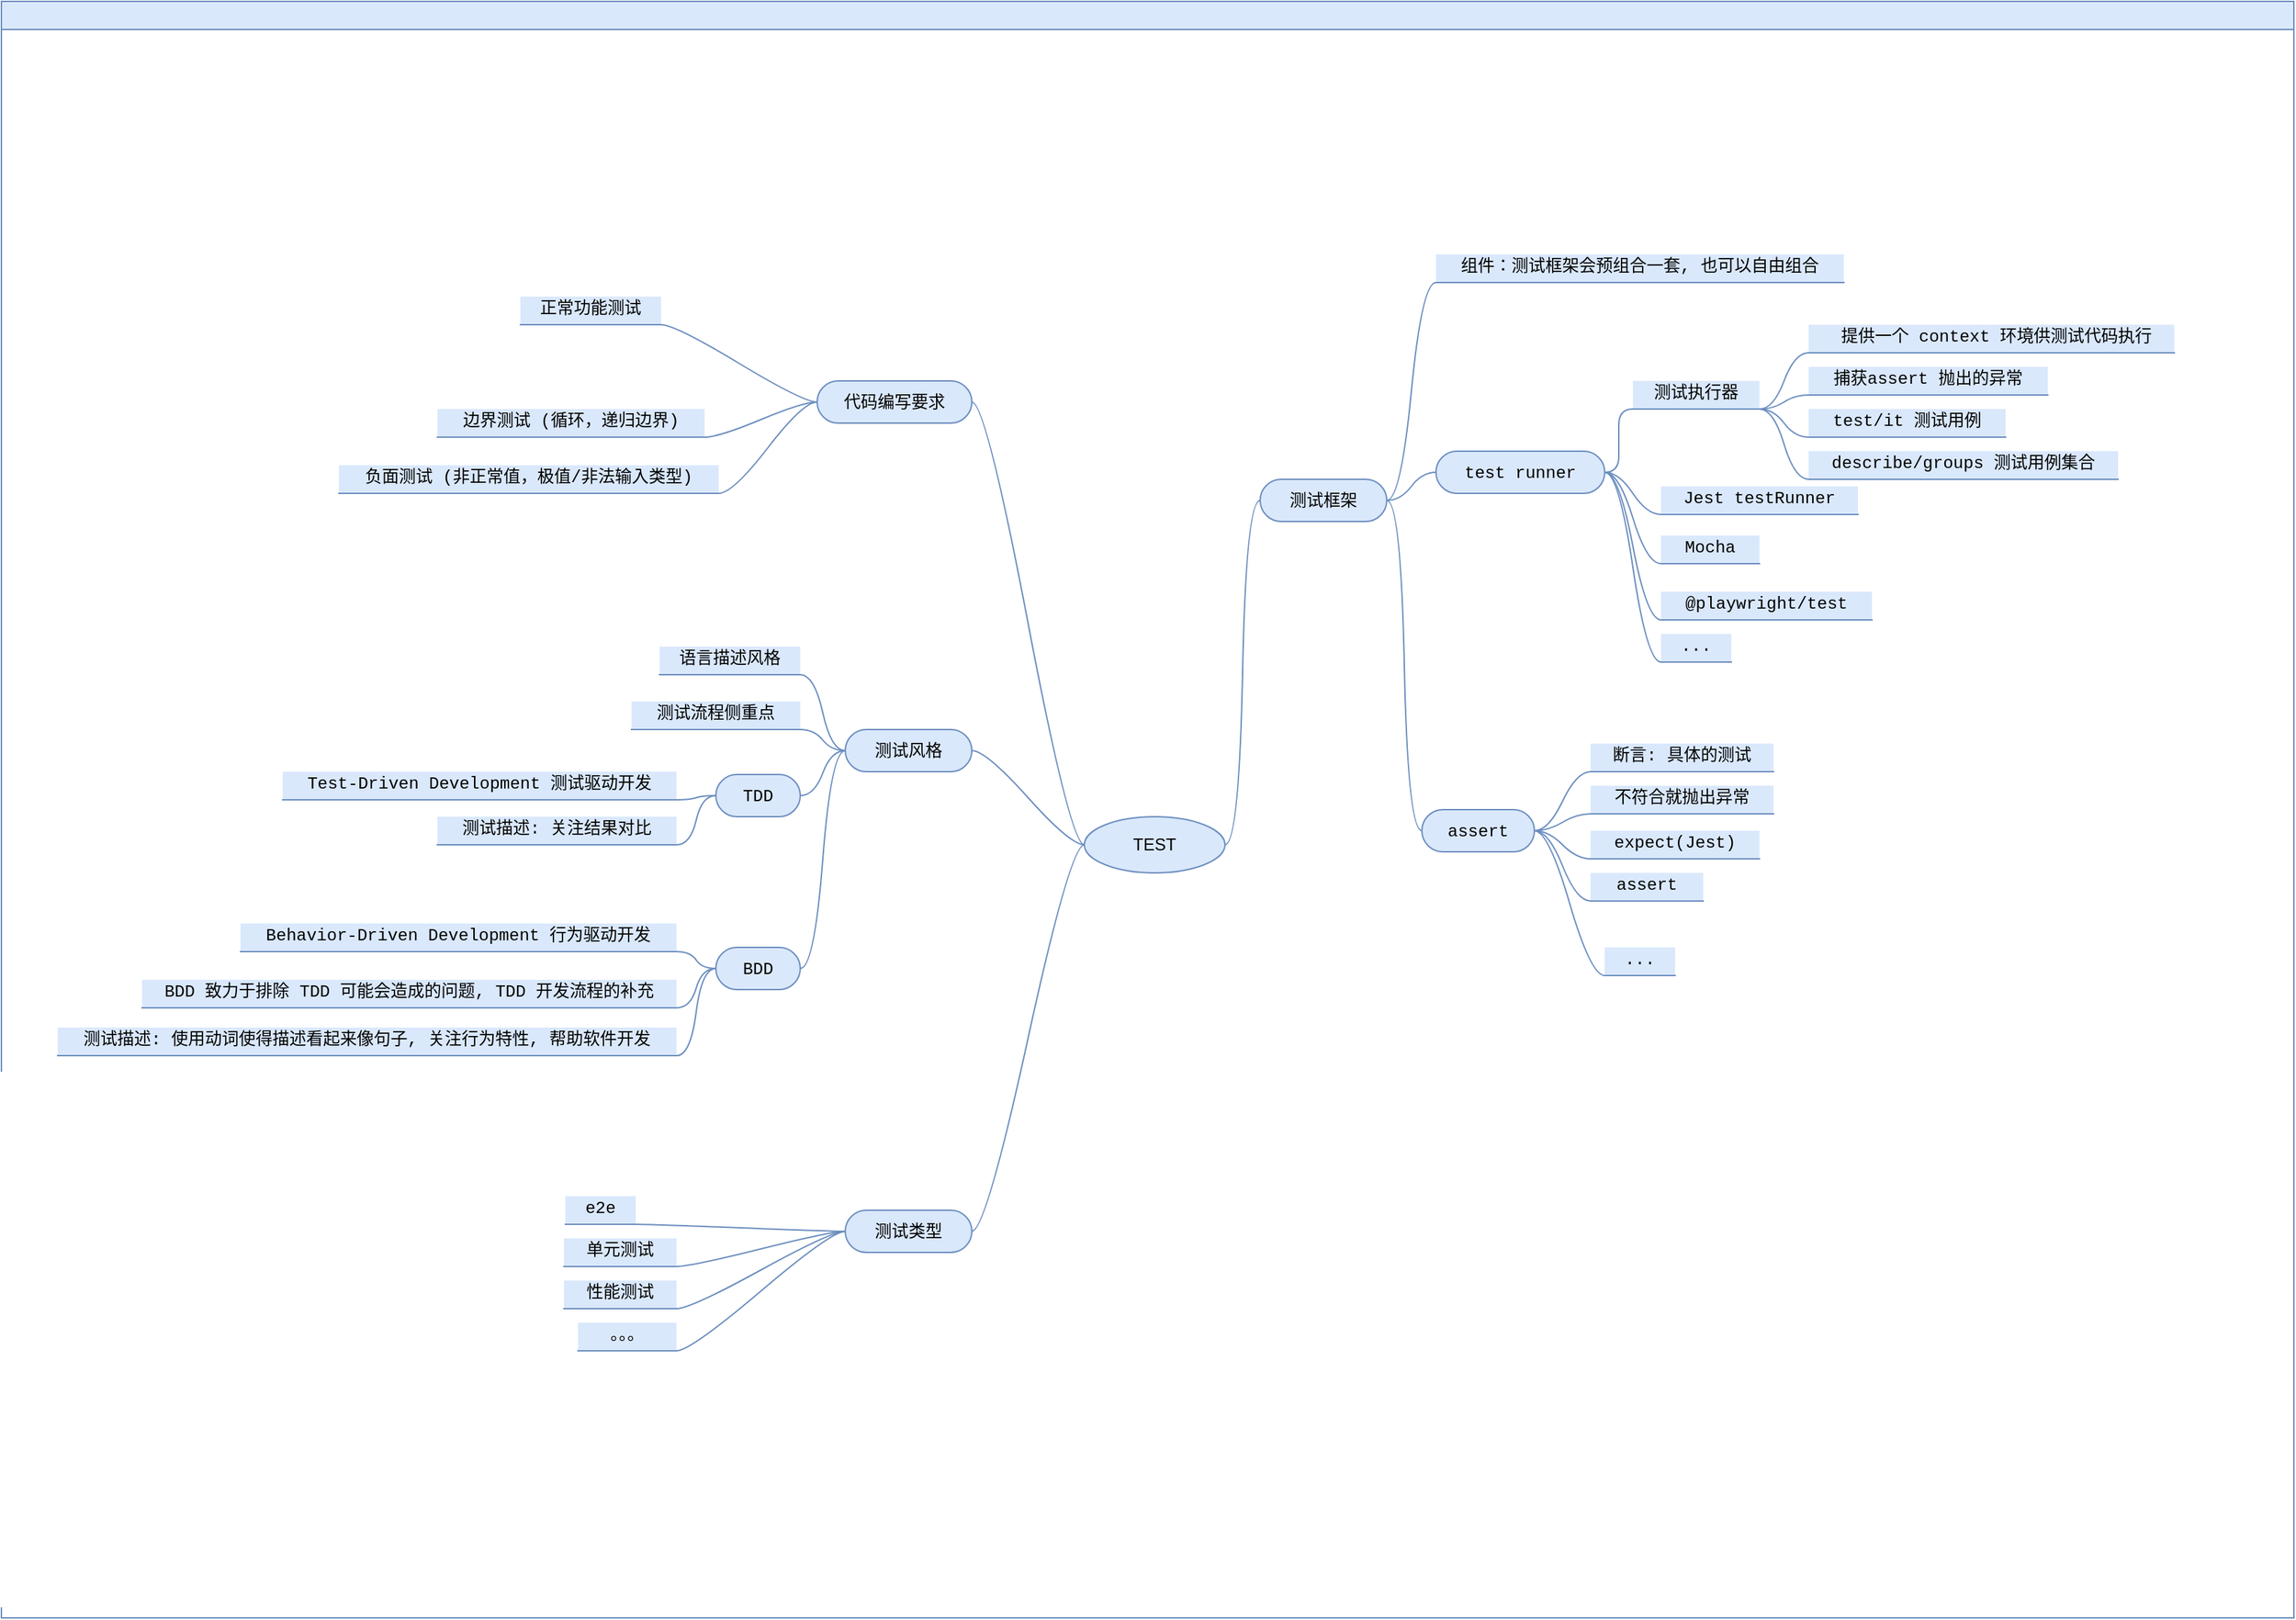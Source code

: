 <mxfile version="16.1.2" type="device" pages="3"><diagram id="DFmNqRi_WZrbbKZRSC7H" name="测试概述"><mxGraphModel dx="2125" dy="807" grid="1" gridSize="10" guides="1" tooltips="1" connect="1" arrows="1" fold="1" page="1" pageScale="1" pageWidth="827" pageHeight="1169" math="0" shadow="0"><root><mxCell id="0"/><mxCell id="1" parent="0"/><mxCell id="nujHyLAYwJKaBd4SZaGn-1" value="" style="swimlane;startSize=20;horizontal=1;containerType=tree;fillColor=#dae8fc;strokeColor=#6c8ebf;resizable=0;movable=0;fontSize=12;labelBackgroundColor=none;fontColor=#000000;fontStyle=0" parent="1" vertex="1"><mxGeometry x="-820" y="10" width="1630" height="1150" as="geometry"/></mxCell><mxCell id="nujHyLAYwJKaBd4SZaGn-2" value="" style="edgeStyle=entityRelationEdgeStyle;startArrow=none;endArrow=none;segment=10;curved=1;rounded=0;fillColor=#dae8fc;strokeColor=#6c8ebf;fontSize=12;labelBackgroundColor=none;fontColor=#000000;fontStyle=0" parent="nujHyLAYwJKaBd4SZaGn-1" source="nujHyLAYwJKaBd4SZaGn-6" target="nujHyLAYwJKaBd4SZaGn-7" edge="1"><mxGeometry relative="1" as="geometry"/></mxCell><mxCell id="nujHyLAYwJKaBd4SZaGn-4" value="" style="edgeStyle=entityRelationEdgeStyle;startArrow=none;endArrow=none;segment=10;curved=1;rounded=0;fillColor=#dae8fc;strokeColor=#6c8ebf;fontSize=12;labelBackgroundColor=none;fontColor=#000000;fontStyle=0" parent="nujHyLAYwJKaBd4SZaGn-1" source="nujHyLAYwJKaBd4SZaGn-6" target="nujHyLAYwJKaBd4SZaGn-9" edge="1"><mxGeometry relative="1" as="geometry"/></mxCell><mxCell id="nujHyLAYwJKaBd4SZaGn-6" value="TEST" style="ellipse;whiteSpace=wrap;html=1;align=center;treeFolding=1;treeMoving=1;newEdgeStyle={&quot;edgeStyle&quot;:&quot;entityRelationEdgeStyle&quot;,&quot;startArrow&quot;:&quot;none&quot;,&quot;endArrow&quot;:&quot;none&quot;,&quot;segment&quot;:10,&quot;curved&quot;:1};fillColor=#dae8fc;strokeColor=#6c8ebf;fontSize=12;labelBackgroundColor=none;fontColor=#000000;fontStyle=0" parent="nujHyLAYwJKaBd4SZaGn-1" vertex="1"><mxGeometry x="770" y="580" width="100" height="40" as="geometry"/></mxCell><mxCell id="nujHyLAYwJKaBd4SZaGn-7" value="&lt;div style=&quot;font-family: menlo, monaco, &amp;quot;courier new&amp;quot;, monospace; line-height: 18px; font-size: 12px;&quot;&gt;&lt;span style=&quot;font-size: 12px;&quot;&gt;测试框架&lt;/span&gt;&lt;/div&gt;" style="whiteSpace=wrap;html=1;rounded=1;arcSize=50;align=center;verticalAlign=middle;strokeWidth=1;autosize=1;spacing=4;treeFolding=1;treeMoving=1;newEdgeStyle={&quot;edgeStyle&quot;:&quot;entityRelationEdgeStyle&quot;,&quot;startArrow&quot;:&quot;none&quot;,&quot;endArrow&quot;:&quot;none&quot;,&quot;segment&quot;:10,&quot;curved&quot;:1};fillColor=#dae8fc;strokeColor=#6c8ebf;fontSize=12;labelBackgroundColor=none;fontColor=#000000;fontStyle=0" parent="nujHyLAYwJKaBd4SZaGn-1" vertex="1"><mxGeometry x="895" y="340" width="90" height="30" as="geometry"/></mxCell><mxCell id="nujHyLAYwJKaBd4SZaGn-9" value="代码编写要求" style="whiteSpace=wrap;html=1;rounded=1;arcSize=50;align=center;verticalAlign=middle;strokeWidth=1;autosize=1;spacing=4;treeFolding=1;treeMoving=1;newEdgeStyle={&quot;edgeStyle&quot;:&quot;entityRelationEdgeStyle&quot;,&quot;startArrow&quot;:&quot;none&quot;,&quot;endArrow&quot;:&quot;none&quot;,&quot;segment&quot;:10,&quot;curved&quot;:1};fillColor=#dae8fc;strokeColor=#6c8ebf;fontSize=12;labelBackgroundColor=none;fontColor=#000000;fontStyle=0" parent="nujHyLAYwJKaBd4SZaGn-1" vertex="1"><mxGeometry x="580" y="270" width="110" height="30" as="geometry"/></mxCell><mxCell id="nujHyLAYwJKaBd4SZaGn-26" value="" style="edgeStyle=entityRelationEdgeStyle;startArrow=none;endArrow=none;segment=10;curved=1;rounded=0;fillColor=#dae8fc;strokeColor=#6c8ebf;fontSize=12;labelBackgroundColor=none;fontColor=#000000;fontStyle=0" parent="nujHyLAYwJKaBd4SZaGn-1" source="nujHyLAYwJKaBd4SZaGn-9" target="nujHyLAYwJKaBd4SZaGn-36" edge="1"><mxGeometry relative="1" as="geometry"><mxPoint x="220" y="491" as="sourcePoint"/></mxGeometry></mxCell><mxCell id="nujHyLAYwJKaBd4SZaGn-36" value="&lt;div style=&quot;font-family: menlo, monaco, &amp;quot;courier new&amp;quot;, monospace; line-height: 18px; font-size: 12px;&quot;&gt;边界测试 (循环，递归边界)&lt;/div&gt;" style="whiteSpace=wrap;html=1;shape=partialRectangle;top=0;left=0;bottom=1;right=0;points=[[0,1],[1,1]];fillColor=#dae8fc;align=center;verticalAlign=bottom;routingCenterY=0.5;snapToPoint=1;recursiveResize=0;autosize=1;treeFolding=1;treeMoving=1;newEdgeStyle={&quot;edgeStyle&quot;:&quot;entityRelationEdgeStyle&quot;,&quot;startArrow&quot;:&quot;none&quot;,&quot;endArrow&quot;:&quot;none&quot;,&quot;segment&quot;:10,&quot;curved&quot;:1};strokeColor=#6c8ebf;fontSize=12;labelBackgroundColor=none;fontColor=#000000;fontStyle=0" parent="nujHyLAYwJKaBd4SZaGn-1" vertex="1"><mxGeometry x="310" y="290" width="190" height="20" as="geometry"/></mxCell><mxCell id="nujHyLAYwJKaBd4SZaGn-37" value="&lt;div style=&quot;font-family: menlo, monaco, &amp;quot;courier new&amp;quot;, monospace; line-height: 18px; font-size: 12px;&quot;&gt;正常功能测试&lt;/div&gt;" style="whiteSpace=wrap;html=1;shape=partialRectangle;top=0;left=0;bottom=1;right=0;points=[[0,1],[1,1]];fillColor=#dae8fc;align=center;verticalAlign=bottom;routingCenterY=0.5;snapToPoint=1;recursiveResize=0;autosize=1;treeFolding=1;treeMoving=1;newEdgeStyle={&quot;edgeStyle&quot;:&quot;entityRelationEdgeStyle&quot;,&quot;startArrow&quot;:&quot;none&quot;,&quot;endArrow&quot;:&quot;none&quot;,&quot;segment&quot;:10,&quot;curved&quot;:1};strokeColor=#6c8ebf;fontSize=12;labelBackgroundColor=none;fontColor=#000000;fontStyle=0" parent="nujHyLAYwJKaBd4SZaGn-1" vertex="1"><mxGeometry x="369" y="210" width="100" height="20" as="geometry"/></mxCell><mxCell id="nujHyLAYwJKaBd4SZaGn-38" value="" style="edgeStyle=entityRelationEdgeStyle;startArrow=none;endArrow=none;segment=10;curved=1;rounded=0;fillColor=#dae8fc;strokeColor=#6c8ebf;fontSize=12;labelBackgroundColor=none;fontColor=#000000;fontStyle=0" parent="nujHyLAYwJKaBd4SZaGn-1" source="nujHyLAYwJKaBd4SZaGn-9" target="nujHyLAYwJKaBd4SZaGn-37" edge="1"><mxGeometry relative="1" as="geometry"><mxPoint x="220" y="491" as="sourcePoint"/></mxGeometry></mxCell><mxCell id="nujHyLAYwJKaBd4SZaGn-41" value="&lt;div style=&quot;font-family: menlo, monaco, &amp;quot;courier new&amp;quot;, monospace; line-height: 18px; font-size: 12px;&quot;&gt;负面测试 (非正常值，极值/非法输入类型)&lt;/div&gt;" style="whiteSpace=wrap;html=1;shape=partialRectangle;top=0;left=0;bottom=1;right=0;points=[[0,1],[1,1]];fillColor=#dae8fc;align=center;verticalAlign=bottom;routingCenterY=0.5;snapToPoint=1;recursiveResize=0;autosize=1;treeFolding=1;treeMoving=1;newEdgeStyle={&quot;edgeStyle&quot;:&quot;entityRelationEdgeStyle&quot;,&quot;startArrow&quot;:&quot;none&quot;,&quot;endArrow&quot;:&quot;none&quot;,&quot;segment&quot;:10,&quot;curved&quot;:1};strokeColor=#6c8ebf;fontSize=12;labelBackgroundColor=none;fontColor=#000000;fontStyle=0" parent="nujHyLAYwJKaBd4SZaGn-1" vertex="1"><mxGeometry x="240" y="330" width="270" height="20" as="geometry"/></mxCell><mxCell id="nujHyLAYwJKaBd4SZaGn-42" value="" style="edgeStyle=entityRelationEdgeStyle;startArrow=none;endArrow=none;segment=10;curved=1;rounded=0;fillColor=#dae8fc;strokeColor=#6c8ebf;fontSize=12;labelBackgroundColor=none;fontColor=#000000;fontStyle=0" parent="nujHyLAYwJKaBd4SZaGn-1" source="nujHyLAYwJKaBd4SZaGn-9" target="nujHyLAYwJKaBd4SZaGn-41" edge="1"><mxGeometry relative="1" as="geometry"><mxPoint x="220" y="491" as="sourcePoint"/></mxGeometry></mxCell><mxCell id="nujHyLAYwJKaBd4SZaGn-43" value="测试风格" style="whiteSpace=wrap;html=1;rounded=1;arcSize=50;align=center;verticalAlign=middle;strokeWidth=1;autosize=1;spacing=4;treeFolding=1;treeMoving=1;newEdgeStyle={&quot;edgeStyle&quot;:&quot;entityRelationEdgeStyle&quot;,&quot;startArrow&quot;:&quot;none&quot;,&quot;endArrow&quot;:&quot;none&quot;,&quot;segment&quot;:10,&quot;curved&quot;:1};fillColor=#dae8fc;strokeColor=#6c8ebf;fontSize=12;labelBackgroundColor=none;fontColor=#000000;fontStyle=0" parent="nujHyLAYwJKaBd4SZaGn-1" vertex="1"><mxGeometry x="600" y="518" width="90" height="30" as="geometry"/></mxCell><mxCell id="nujHyLAYwJKaBd4SZaGn-44" value="" style="edgeStyle=entityRelationEdgeStyle;startArrow=none;endArrow=none;segment=10;curved=1;rounded=0;fillColor=#dae8fc;strokeColor=#6c8ebf;fontSize=12;labelBackgroundColor=none;fontColor=#000000;fontStyle=0" parent="nujHyLAYwJKaBd4SZaGn-1" source="nujHyLAYwJKaBd4SZaGn-6" target="nujHyLAYwJKaBd4SZaGn-43" edge="1"><mxGeometry relative="1" as="geometry"><mxPoint x="163" y="608" as="sourcePoint"/></mxGeometry></mxCell><mxCell id="nujHyLAYwJKaBd4SZaGn-45" value="&lt;div style=&quot;font-family: menlo, monaco, &amp;quot;courier new&amp;quot;, monospace; line-height: 18px; font-size: 12px;&quot;&gt;语言描述风格&lt;/div&gt;" style="whiteSpace=wrap;html=1;shape=partialRectangle;top=0;left=0;bottom=1;right=0;points=[[0,1],[1,1]];fillColor=#dae8fc;align=center;verticalAlign=bottom;routingCenterY=0.5;snapToPoint=1;recursiveResize=0;autosize=1;treeFolding=1;treeMoving=1;newEdgeStyle={&quot;edgeStyle&quot;:&quot;entityRelationEdgeStyle&quot;,&quot;startArrow&quot;:&quot;none&quot;,&quot;endArrow&quot;:&quot;none&quot;,&quot;segment&quot;:10,&quot;curved&quot;:1};strokeColor=#6c8ebf;fontSize=12;labelBackgroundColor=none;fontColor=#000000;fontStyle=0" parent="nujHyLAYwJKaBd4SZaGn-1" vertex="1"><mxGeometry x="468" y="459" width="100" height="20" as="geometry"/></mxCell><mxCell id="nujHyLAYwJKaBd4SZaGn-46" value="" style="edgeStyle=entityRelationEdgeStyle;startArrow=none;endArrow=none;segment=10;curved=1;rounded=0;fillColor=#dae8fc;strokeColor=#6c8ebf;fontSize=12;labelBackgroundColor=none;fontColor=#000000;fontStyle=0" parent="nujHyLAYwJKaBd4SZaGn-1" source="nujHyLAYwJKaBd4SZaGn-43" target="nujHyLAYwJKaBd4SZaGn-45" edge="1"><mxGeometry relative="1" as="geometry"><mxPoint x="302" y="616" as="sourcePoint"/></mxGeometry></mxCell><mxCell id="nujHyLAYwJKaBd4SZaGn-47" value="" style="edgeStyle=entityRelationEdgeStyle;startArrow=none;endArrow=none;segment=10;curved=1;rounded=0;fillColor=#dae8fc;strokeColor=#6c8ebf;fontSize=12;labelBackgroundColor=none;fontColor=#000000;fontStyle=0" parent="nujHyLAYwJKaBd4SZaGn-1" source="nujHyLAYwJKaBd4SZaGn-43" target="nujHyLAYwJKaBd4SZaGn-48" edge="1"><mxGeometry relative="1" as="geometry"><mxPoint x="512" y="596" as="sourcePoint"/></mxGeometry></mxCell><mxCell id="nujHyLAYwJKaBd4SZaGn-48" value="&lt;div style=&quot;font-family: menlo, monaco, &amp;quot;courier new&amp;quot;, monospace; line-height: 18px; font-size: 12px;&quot;&gt;测试流程侧重点&lt;/div&gt;" style="whiteSpace=wrap;html=1;shape=partialRectangle;top=0;left=0;bottom=1;right=0;points=[[0,1],[1,1]];fillColor=#dae8fc;align=center;verticalAlign=bottom;routingCenterY=0.5;snapToPoint=1;recursiveResize=0;autosize=1;treeFolding=1;treeMoving=1;newEdgeStyle={&quot;edgeStyle&quot;:&quot;entityRelationEdgeStyle&quot;,&quot;startArrow&quot;:&quot;none&quot;,&quot;endArrow&quot;:&quot;none&quot;,&quot;segment&quot;:10,&quot;curved&quot;:1};strokeColor=#6c8ebf;fontSize=12;labelBackgroundColor=none;fontColor=#000000;fontStyle=0" parent="nujHyLAYwJKaBd4SZaGn-1" vertex="1"><mxGeometry x="448" y="498" width="120" height="20" as="geometry"/></mxCell><mxCell id="nujHyLAYwJKaBd4SZaGn-49" value="" style="edgeStyle=entityRelationEdgeStyle;startArrow=none;endArrow=none;segment=10;curved=1;rounded=0;fillColor=#dae8fc;strokeColor=#6c8ebf;fontSize=12;labelBackgroundColor=none;fontColor=#000000;fontStyle=0" parent="nujHyLAYwJKaBd4SZaGn-1" source="nujHyLAYwJKaBd4SZaGn-43" target="nujHyLAYwJKaBd4SZaGn-50" edge="1"><mxGeometry relative="1" as="geometry"><mxPoint x="638" y="514" as="sourcePoint"/></mxGeometry></mxCell><mxCell id="nujHyLAYwJKaBd4SZaGn-50" value="&lt;div style=&quot;font-family: menlo, monaco, &amp;quot;courier new&amp;quot;, monospace; line-height: 18px; font-size: 12px;&quot;&gt;&lt;span style=&quot;font-size: 12px;&quot;&gt;TDD&lt;/span&gt;&lt;/div&gt;" style="whiteSpace=wrap;html=1;rounded=1;arcSize=50;align=center;verticalAlign=middle;strokeWidth=1;autosize=1;spacing=4;treeFolding=1;treeMoving=1;newEdgeStyle={&quot;edgeStyle&quot;:&quot;entityRelationEdgeStyle&quot;,&quot;startArrow&quot;:&quot;none&quot;,&quot;endArrow&quot;:&quot;none&quot;,&quot;segment&quot;:10,&quot;curved&quot;:1};fillColor=#dae8fc;strokeColor=#6c8ebf;fontSize=12;labelBackgroundColor=none;fontColor=#000000;fontStyle=0" parent="nujHyLAYwJKaBd4SZaGn-1" vertex="1"><mxGeometry x="508" y="550" width="60" height="30" as="geometry"/></mxCell><mxCell id="nujHyLAYwJKaBd4SZaGn-51" value="" style="edgeStyle=entityRelationEdgeStyle;startArrow=none;endArrow=none;segment=10;curved=1;rounded=0;fillColor=#dae8fc;strokeColor=#6c8ebf;fontSize=12;labelBackgroundColor=none;fontColor=#000000;fontStyle=0" parent="nujHyLAYwJKaBd4SZaGn-1" source="nujHyLAYwJKaBd4SZaGn-43" target="nujHyLAYwJKaBd4SZaGn-52" edge="1"><mxGeometry relative="1" as="geometry"><mxPoint x="638" y="514" as="sourcePoint"/></mxGeometry></mxCell><mxCell id="nujHyLAYwJKaBd4SZaGn-52" value="&lt;div style=&quot;font-family: menlo, monaco, &amp;quot;courier new&amp;quot;, monospace; line-height: 18px; font-size: 12px;&quot;&gt;&lt;span style=&quot;font-size: 12px;&quot;&gt;BDD&lt;/span&gt;&lt;/div&gt;" style="whiteSpace=wrap;html=1;rounded=1;arcSize=50;align=center;verticalAlign=middle;strokeWidth=1;autosize=1;spacing=4;treeFolding=1;treeMoving=1;newEdgeStyle={&quot;edgeStyle&quot;:&quot;entityRelationEdgeStyle&quot;,&quot;startArrow&quot;:&quot;none&quot;,&quot;endArrow&quot;:&quot;none&quot;,&quot;segment&quot;:10,&quot;curved&quot;:1};fillColor=#dae8fc;strokeColor=#6c8ebf;fontSize=12;labelBackgroundColor=none;fontColor=#000000;fontStyle=0" parent="nujHyLAYwJKaBd4SZaGn-1" vertex="1"><mxGeometry x="508" y="673" width="60" height="30" as="geometry"/></mxCell><mxCell id="nujHyLAYwJKaBd4SZaGn-65" value="" style="edgeStyle=entityRelationEdgeStyle;startArrow=none;endArrow=none;segment=10;curved=1;rounded=0;fillColor=#dae8fc;strokeColor=#6c8ebf;fontSize=12;labelBackgroundColor=none;fontColor=#000000;fontStyle=0" parent="nujHyLAYwJKaBd4SZaGn-1" source="nujHyLAYwJKaBd4SZaGn-7" target="nujHyLAYwJKaBd4SZaGn-66" edge="1"><mxGeometry relative="1" as="geometry"><mxPoint x="465" y="591" as="sourcePoint"/></mxGeometry></mxCell><mxCell id="nujHyLAYwJKaBd4SZaGn-66" value="&lt;div style=&quot;font-family: menlo, monaco, &amp;quot;courier new&amp;quot;, monospace; line-height: 18px; font-size: 12px;&quot;&gt;&lt;div style=&quot;font-family: menlo, monaco, &amp;quot;courier new&amp;quot;, monospace; line-height: 18px; font-size: 12px;&quot;&gt;&lt;span style=&quot;font-size: 12px;&quot;&gt;test runner&lt;/span&gt;&lt;/div&gt;&lt;/div&gt;" style="whiteSpace=wrap;html=1;rounded=1;arcSize=50;align=center;verticalAlign=middle;strokeWidth=1;autosize=1;spacing=4;treeFolding=1;treeMoving=1;newEdgeStyle={&quot;edgeStyle&quot;:&quot;entityRelationEdgeStyle&quot;,&quot;startArrow&quot;:&quot;none&quot;,&quot;endArrow&quot;:&quot;none&quot;,&quot;segment&quot;:10,&quot;curved&quot;:1};fillColor=#dae8fc;strokeColor=#6c8ebf;fontSize=12;labelBackgroundColor=none;fontColor=#000000;fontStyle=0" parent="nujHyLAYwJKaBd4SZaGn-1" vertex="1"><mxGeometry x="1020" y="320" width="120" height="30" as="geometry"/></mxCell><mxCell id="nujHyLAYwJKaBd4SZaGn-67" value="" style="edgeStyle=entityRelationEdgeStyle;startArrow=none;endArrow=none;segment=10;curved=1;rounded=0;fillColor=#dae8fc;strokeColor=#6c8ebf;fontSize=12;labelBackgroundColor=none;fontColor=#000000;fontStyle=0" parent="nujHyLAYwJKaBd4SZaGn-1" source="nujHyLAYwJKaBd4SZaGn-7" target="nujHyLAYwJKaBd4SZaGn-68" edge="1"><mxGeometry relative="1" as="geometry"><mxPoint x="465" y="591" as="sourcePoint"/></mxGeometry></mxCell><mxCell id="nujHyLAYwJKaBd4SZaGn-68" value="&lt;div style=&quot;font-family: menlo, monaco, &amp;quot;courier new&amp;quot;, monospace; line-height: 18px; font-size: 12px;&quot;&gt;&lt;div style=&quot;font-family: menlo, monaco, &amp;quot;courier new&amp;quot;, monospace; line-height: 18px; font-size: 12px;&quot;&gt;&lt;span style=&quot;font-size: 12px;&quot;&gt;assert&lt;/span&gt;&lt;/div&gt;&lt;/div&gt;" style="whiteSpace=wrap;html=1;rounded=1;arcSize=50;align=center;verticalAlign=middle;strokeWidth=1;autosize=1;spacing=4;treeFolding=1;treeMoving=1;newEdgeStyle={&quot;edgeStyle&quot;:&quot;entityRelationEdgeStyle&quot;,&quot;startArrow&quot;:&quot;none&quot;,&quot;endArrow&quot;:&quot;none&quot;,&quot;segment&quot;:10,&quot;curved&quot;:1};fillColor=#dae8fc;strokeColor=#6c8ebf;fontSize=12;labelBackgroundColor=none;fontColor=#000000;fontStyle=0" parent="nujHyLAYwJKaBd4SZaGn-1" vertex="1"><mxGeometry x="1010" y="575" width="80" height="30" as="geometry"/></mxCell><mxCell id="nujHyLAYwJKaBd4SZaGn-69" value="&lt;div style=&quot;font-family: menlo, monaco, &amp;quot;courier new&amp;quot;, monospace; line-height: 18px; font-size: 12px;&quot;&gt;测试执行器&lt;/div&gt;" style="whiteSpace=wrap;html=1;shape=partialRectangle;top=0;left=0;bottom=1;right=0;points=[[0,1],[1,1]];fillColor=#dae8fc;align=center;verticalAlign=bottom;routingCenterY=0.5;snapToPoint=1;recursiveResize=0;autosize=1;treeFolding=1;treeMoving=1;newEdgeStyle={&quot;edgeStyle&quot;:&quot;entityRelationEdgeStyle&quot;,&quot;startArrow&quot;:&quot;none&quot;,&quot;endArrow&quot;:&quot;none&quot;,&quot;segment&quot;:10,&quot;curved&quot;:1};strokeColor=#6c8ebf;fontSize=12;labelBackgroundColor=none;fontColor=#000000;fontStyle=0" parent="nujHyLAYwJKaBd4SZaGn-1" vertex="1"><mxGeometry x="1160" y="270" width="90" height="20" as="geometry"/></mxCell><mxCell id="nujHyLAYwJKaBd4SZaGn-70" value="" style="edgeStyle=entityRelationEdgeStyle;startArrow=none;endArrow=none;segment=10;curved=1;rounded=0;fillColor=#dae8fc;strokeColor=#6c8ebf;fontSize=12;labelBackgroundColor=none;fontColor=#000000;fontStyle=0" parent="nujHyLAYwJKaBd4SZaGn-1" source="nujHyLAYwJKaBd4SZaGn-66" target="nujHyLAYwJKaBd4SZaGn-69" edge="1"><mxGeometry relative="1" as="geometry"><mxPoint x="850" y="646" as="sourcePoint"/></mxGeometry></mxCell><mxCell id="nujHyLAYwJKaBd4SZaGn-71" value="" style="edgeStyle=entityRelationEdgeStyle;startArrow=none;endArrow=none;segment=10;curved=1;rounded=0;fillColor=#dae8fc;strokeColor=#6c8ebf;fontSize=12;labelBackgroundColor=none;fontColor=#000000;fontStyle=0" parent="nujHyLAYwJKaBd4SZaGn-1" source="nujHyLAYwJKaBd4SZaGn-66" target="nujHyLAYwJKaBd4SZaGn-72" edge="1"><mxGeometry relative="1" as="geometry"><mxPoint x="820" y="626" as="sourcePoint"/></mxGeometry></mxCell><mxCell id="nujHyLAYwJKaBd4SZaGn-72" value="&lt;div style=&quot;font-family: menlo, monaco, &amp;quot;courier new&amp;quot;, monospace; line-height: 18px; font-size: 12px;&quot;&gt;Jest testRunner&lt;/div&gt;" style="whiteSpace=wrap;html=1;shape=partialRectangle;top=0;left=0;bottom=1;right=0;points=[[0,1],[1,1]];fillColor=#dae8fc;align=center;verticalAlign=bottom;routingCenterY=0.5;snapToPoint=1;recursiveResize=0;autosize=1;treeFolding=1;treeMoving=1;newEdgeStyle={&quot;edgeStyle&quot;:&quot;entityRelationEdgeStyle&quot;,&quot;startArrow&quot;:&quot;none&quot;,&quot;endArrow&quot;:&quot;none&quot;,&quot;segment&quot;:10,&quot;curved&quot;:1};strokeColor=#6c8ebf;fontSize=12;labelBackgroundColor=none;fontColor=#000000;fontStyle=0" parent="nujHyLAYwJKaBd4SZaGn-1" vertex="1"><mxGeometry x="1180" y="345" width="140" height="20" as="geometry"/></mxCell><mxCell id="nujHyLAYwJKaBd4SZaGn-73" value="" style="edgeStyle=entityRelationEdgeStyle;startArrow=none;endArrow=none;segment=10;curved=1;rounded=0;fillColor=#dae8fc;strokeColor=#6c8ebf;fontSize=12;labelBackgroundColor=none;fontColor=#000000;fontStyle=0" parent="nujHyLAYwJKaBd4SZaGn-1" source="nujHyLAYwJKaBd4SZaGn-66" target="nujHyLAYwJKaBd4SZaGn-74" edge="1"><mxGeometry relative="1" as="geometry"><mxPoint x="820" y="626" as="sourcePoint"/></mxGeometry></mxCell><mxCell id="nujHyLAYwJKaBd4SZaGn-74" value="&lt;div style=&quot;font-family: menlo, monaco, &amp;quot;courier new&amp;quot;, monospace; line-height: 18px; font-size: 12px;&quot;&gt;Mocha&lt;/div&gt;" style="whiteSpace=wrap;html=1;shape=partialRectangle;top=0;left=0;bottom=1;right=0;points=[[0,1],[1,1]];fillColor=#dae8fc;align=center;verticalAlign=bottom;routingCenterY=0.5;snapToPoint=1;recursiveResize=0;autosize=1;treeFolding=1;treeMoving=1;newEdgeStyle={&quot;edgeStyle&quot;:&quot;entityRelationEdgeStyle&quot;,&quot;startArrow&quot;:&quot;none&quot;,&quot;endArrow&quot;:&quot;none&quot;,&quot;segment&quot;:10,&quot;curved&quot;:1};strokeColor=#6c8ebf;fontSize=12;labelBackgroundColor=none;fontColor=#000000;fontStyle=0" parent="nujHyLAYwJKaBd4SZaGn-1" vertex="1"><mxGeometry x="1180" y="380" width="70" height="20" as="geometry"/></mxCell><mxCell id="nujHyLAYwJKaBd4SZaGn-75" value="" style="edgeStyle=entityRelationEdgeStyle;startArrow=none;endArrow=none;segment=10;curved=1;rounded=0;fillColor=#dae8fc;strokeColor=#6c8ebf;fontSize=12;labelBackgroundColor=none;fontColor=#000000;fontStyle=0" parent="nujHyLAYwJKaBd4SZaGn-1" source="nujHyLAYwJKaBd4SZaGn-66" target="nujHyLAYwJKaBd4SZaGn-76" edge="1"><mxGeometry relative="1" as="geometry"><mxPoint x="820" y="626" as="sourcePoint"/></mxGeometry></mxCell><mxCell id="nujHyLAYwJKaBd4SZaGn-76" value="&lt;div style=&quot;font-family: menlo, monaco, &amp;quot;courier new&amp;quot;, monospace; line-height: 18px; font-size: 12px;&quot;&gt;@playwright/test&lt;/div&gt;" style="whiteSpace=wrap;html=1;shape=partialRectangle;top=0;left=0;bottom=1;right=0;points=[[0,1],[1,1]];fillColor=#dae8fc;align=center;verticalAlign=bottom;routingCenterY=0.5;snapToPoint=1;recursiveResize=0;autosize=1;treeFolding=1;treeMoving=1;newEdgeStyle={&quot;edgeStyle&quot;:&quot;entityRelationEdgeStyle&quot;,&quot;startArrow&quot;:&quot;none&quot;,&quot;endArrow&quot;:&quot;none&quot;,&quot;segment&quot;:10,&quot;curved&quot;:1};strokeColor=#6c8ebf;fontSize=12;labelBackgroundColor=none;fontColor=#000000;fontStyle=0" parent="nujHyLAYwJKaBd4SZaGn-1" vertex="1"><mxGeometry x="1180" y="420" width="150" height="20" as="geometry"/></mxCell><mxCell id="nujHyLAYwJKaBd4SZaGn-85" value="" style="edgeStyle=entityRelationEdgeStyle;startArrow=none;endArrow=none;segment=10;curved=1;rounded=0;fillColor=#dae8fc;strokeColor=#6c8ebf;fontSize=12;labelBackgroundColor=none;fontColor=#000000;fontStyle=0" parent="nujHyLAYwJKaBd4SZaGn-1" source="nujHyLAYwJKaBd4SZaGn-68" target="nujHyLAYwJKaBd4SZaGn-86" edge="1"><mxGeometry relative="1" as="geometry"><mxPoint x="710" y="815" as="sourcePoint"/></mxGeometry></mxCell><mxCell id="nujHyLAYwJKaBd4SZaGn-86" value="&lt;div style=&quot;font-family: &amp;#34;menlo&amp;#34; , &amp;#34;monaco&amp;#34; , &amp;#34;courier new&amp;#34; , monospace ; line-height: 18px ; font-size: 12px&quot;&gt;expect(Jest)&lt;/div&gt;" style="whiteSpace=wrap;html=1;shape=partialRectangle;top=0;left=0;bottom=1;right=0;points=[[0,1],[1,1]];fillColor=#dae8fc;align=center;verticalAlign=bottom;routingCenterY=0.5;snapToPoint=1;recursiveResize=0;autosize=1;treeFolding=1;treeMoving=1;newEdgeStyle={&quot;edgeStyle&quot;:&quot;entityRelationEdgeStyle&quot;,&quot;startArrow&quot;:&quot;none&quot;,&quot;endArrow&quot;:&quot;none&quot;,&quot;segment&quot;:10,&quot;curved&quot;:1};strokeColor=#6c8ebf;fontSize=12;labelBackgroundColor=none;fontColor=#000000;fontStyle=0" parent="nujHyLAYwJKaBd4SZaGn-1" vertex="1"><mxGeometry x="1130" y="590" width="120" height="20" as="geometry"/></mxCell><mxCell id="nujHyLAYwJKaBd4SZaGn-87" value="" style="edgeStyle=entityRelationEdgeStyle;startArrow=none;endArrow=none;segment=10;curved=1;rounded=0;fillColor=#dae8fc;strokeColor=#6c8ebf;fontSize=12;labelBackgroundColor=none;fontColor=#000000;fontStyle=0" parent="nujHyLAYwJKaBd4SZaGn-1" source="nujHyLAYwJKaBd4SZaGn-68" target="nujHyLAYwJKaBd4SZaGn-88" edge="1"><mxGeometry relative="1" as="geometry"><mxPoint x="710" y="815" as="sourcePoint"/></mxGeometry></mxCell><mxCell id="nujHyLAYwJKaBd4SZaGn-88" value="&lt;div style=&quot;font-family: menlo, monaco, &amp;quot;courier new&amp;quot;, monospace; line-height: 18px; font-size: 12px;&quot;&gt;assert&lt;/div&gt;" style="whiteSpace=wrap;html=1;shape=partialRectangle;top=0;left=0;bottom=1;right=0;points=[[0,1],[1,1]];fillColor=#dae8fc;align=center;verticalAlign=bottom;routingCenterY=0.5;snapToPoint=1;recursiveResize=0;autosize=1;treeFolding=1;treeMoving=1;newEdgeStyle={&quot;edgeStyle&quot;:&quot;entityRelationEdgeStyle&quot;,&quot;startArrow&quot;:&quot;none&quot;,&quot;endArrow&quot;:&quot;none&quot;,&quot;segment&quot;:10,&quot;curved&quot;:1};strokeColor=#6c8ebf;fontSize=12;labelBackgroundColor=none;fontColor=#000000;fontStyle=0" parent="nujHyLAYwJKaBd4SZaGn-1" vertex="1"><mxGeometry x="1130" y="620" width="80" height="20" as="geometry"/></mxCell><mxCell id="nujHyLAYwJKaBd4SZaGn-89" value="" style="edgeStyle=entityRelationEdgeStyle;startArrow=none;endArrow=none;segment=10;curved=1;rounded=0;fillColor=#dae8fc;strokeColor=#6c8ebf;fontSize=12;labelBackgroundColor=none;fontColor=#000000;fontStyle=0" parent="nujHyLAYwJKaBd4SZaGn-1" source="nujHyLAYwJKaBd4SZaGn-68" target="nujHyLAYwJKaBd4SZaGn-90" edge="1"><mxGeometry relative="1" as="geometry"><mxPoint x="710" y="815" as="sourcePoint"/></mxGeometry></mxCell><mxCell id="nujHyLAYwJKaBd4SZaGn-90" value="&lt;div style=&quot;font-family: menlo, monaco, &amp;quot;courier new&amp;quot;, monospace; line-height: 18px; font-size: 12px;&quot;&gt;...&lt;/div&gt;" style="whiteSpace=wrap;html=1;shape=partialRectangle;top=0;left=0;bottom=1;right=0;points=[[0,1],[1,1]];fillColor=#dae8fc;align=center;verticalAlign=bottom;routingCenterY=0.5;snapToPoint=1;recursiveResize=0;autosize=1;treeFolding=1;treeMoving=1;newEdgeStyle={&quot;edgeStyle&quot;:&quot;entityRelationEdgeStyle&quot;,&quot;startArrow&quot;:&quot;none&quot;,&quot;endArrow&quot;:&quot;none&quot;,&quot;segment&quot;:10,&quot;curved&quot;:1};strokeColor=#6c8ebf;fontSize=12;labelBackgroundColor=none;fontColor=#000000;fontStyle=0" parent="nujHyLAYwJKaBd4SZaGn-1" vertex="1"><mxGeometry x="1140" y="673" width="50" height="20" as="geometry"/></mxCell><mxCell id="nujHyLAYwJKaBd4SZaGn-91" value="" style="edgeStyle=entityRelationEdgeStyle;startArrow=none;endArrow=none;segment=10;curved=1;rounded=0;fillColor=#dae8fc;strokeColor=#6c8ebf;fontSize=12;labelBackgroundColor=none;fontColor=#000000;fontStyle=0" parent="nujHyLAYwJKaBd4SZaGn-1" source="nujHyLAYwJKaBd4SZaGn-69" target="nujHyLAYwJKaBd4SZaGn-92" edge="1"><mxGeometry relative="1" as="geometry"><mxPoint x="820" y="626" as="sourcePoint"/></mxGeometry></mxCell><mxCell id="nujHyLAYwJKaBd4SZaGn-92" value="&lt;div style=&quot;font-family: menlo, monaco, &amp;quot;courier new&amp;quot;, monospace; line-height: 18px; font-size: 12px;&quot;&gt;test/it 测试用例&lt;/div&gt;" style="whiteSpace=wrap;html=1;shape=partialRectangle;top=0;left=0;bottom=1;right=0;points=[[0,1],[1,1]];fillColor=#dae8fc;align=center;verticalAlign=bottom;routingCenterY=0.5;snapToPoint=1;recursiveResize=0;autosize=1;treeFolding=1;treeMoving=1;newEdgeStyle={&quot;edgeStyle&quot;:&quot;entityRelationEdgeStyle&quot;,&quot;startArrow&quot;:&quot;none&quot;,&quot;endArrow&quot;:&quot;none&quot;,&quot;segment&quot;:10,&quot;curved&quot;:1};strokeColor=#6c8ebf;fontSize=12;labelBackgroundColor=none;fontColor=#000000;fontStyle=0" parent="nujHyLAYwJKaBd4SZaGn-1" vertex="1"><mxGeometry x="1285" y="290" width="140" height="20" as="geometry"/></mxCell><mxCell id="nujHyLAYwJKaBd4SZaGn-95" value="" style="edgeStyle=entityRelationEdgeStyle;startArrow=none;endArrow=none;segment=10;curved=1;rounded=0;exitX=0;exitY=0.5;exitDx=0;exitDy=0;fillColor=#dae8fc;strokeColor=#6c8ebf;fontSize=12;labelBackgroundColor=none;fontColor=#000000;fontStyle=0" parent="nujHyLAYwJKaBd4SZaGn-1" source="nujHyLAYwJKaBd4SZaGn-6" target="nujHyLAYwJKaBd4SZaGn-96" edge="1"><mxGeometry relative="1" as="geometry"><mxPoint x="365" y="591" as="sourcePoint"/></mxGeometry></mxCell><mxCell id="nujHyLAYwJKaBd4SZaGn-96" value="测试类型" style="whiteSpace=wrap;html=1;rounded=1;arcSize=50;align=center;verticalAlign=middle;strokeWidth=1;autosize=1;spacing=4;treeFolding=1;treeMoving=1;newEdgeStyle={&quot;edgeStyle&quot;:&quot;entityRelationEdgeStyle&quot;,&quot;startArrow&quot;:&quot;none&quot;,&quot;endArrow&quot;:&quot;none&quot;,&quot;segment&quot;:10,&quot;curved&quot;:1};fillColor=#dae8fc;strokeColor=#6c8ebf;fontSize=12;labelBackgroundColor=none;fontColor=#000000;fontStyle=0" parent="nujHyLAYwJKaBd4SZaGn-1" vertex="1"><mxGeometry x="600" y="860" width="90" height="30" as="geometry"/></mxCell><mxCell id="nujHyLAYwJKaBd4SZaGn-97" value="&lt;div style=&quot;font-family: &amp;#34;menlo&amp;#34; , &amp;#34;monaco&amp;#34; , &amp;#34;courier new&amp;#34; , monospace ; line-height: 18px ; font-size: 12px&quot;&gt;e2e&lt;/div&gt;" style="whiteSpace=wrap;html=1;shape=partialRectangle;top=0;left=0;bottom=1;right=0;points=[[0,1],[1,1]];fillColor=#dae8fc;align=center;verticalAlign=bottom;routingCenterY=0.5;snapToPoint=1;recursiveResize=0;autosize=1;treeFolding=1;treeMoving=1;newEdgeStyle={&quot;edgeStyle&quot;:&quot;entityRelationEdgeStyle&quot;,&quot;startArrow&quot;:&quot;none&quot;,&quot;endArrow&quot;:&quot;none&quot;,&quot;segment&quot;:10,&quot;curved&quot;:1};strokeColor=#6c8ebf;fontSize=12;labelBackgroundColor=none;fontColor=#000000;fontStyle=0" parent="nujHyLAYwJKaBd4SZaGn-1" vertex="1"><mxGeometry x="401" y="850" width="50" height="20" as="geometry"/></mxCell><mxCell id="nujHyLAYwJKaBd4SZaGn-98" value="" style="edgeStyle=entityRelationEdgeStyle;startArrow=none;endArrow=none;segment=10;curved=1;rounded=0;fillColor=#dae8fc;strokeColor=#6c8ebf;fontSize=12;labelBackgroundColor=none;fontColor=#000000;fontStyle=0" parent="nujHyLAYwJKaBd4SZaGn-1" source="nujHyLAYwJKaBd4SZaGn-96" target="nujHyLAYwJKaBd4SZaGn-97" edge="1"><mxGeometry relative="1" as="geometry"><mxPoint x="335" y="1014.89" as="sourcePoint"/></mxGeometry></mxCell><mxCell id="nujHyLAYwJKaBd4SZaGn-99" value="" style="edgeStyle=entityRelationEdgeStyle;startArrow=none;endArrow=none;segment=10;curved=1;rounded=0;fillColor=#dae8fc;strokeColor=#6c8ebf;fontSize=12;labelBackgroundColor=none;fontColor=#000000;fontStyle=0" parent="nujHyLAYwJKaBd4SZaGn-1" source="nujHyLAYwJKaBd4SZaGn-96" target="nujHyLAYwJKaBd4SZaGn-100" edge="1"><mxGeometry relative="1" as="geometry"><mxPoint x="545" y="994.89" as="sourcePoint"/></mxGeometry></mxCell><mxCell id="nujHyLAYwJKaBd4SZaGn-100" value="&lt;div style=&quot;font-family: menlo, monaco, &amp;quot;courier new&amp;quot;, monospace; line-height: 18px; font-size: 12px;&quot;&gt;&lt;span style=&quot;font-size: 12px;&quot;&gt;单元测试&lt;/span&gt;&lt;/div&gt;" style="whiteSpace=wrap;html=1;shape=partialRectangle;top=0;left=0;bottom=1;right=0;points=[[0,1],[1,1]];fillColor=#dae8fc;align=center;verticalAlign=bottom;routingCenterY=0.5;snapToPoint=1;recursiveResize=0;autosize=1;treeFolding=1;treeMoving=1;newEdgeStyle={&quot;edgeStyle&quot;:&quot;entityRelationEdgeStyle&quot;,&quot;startArrow&quot;:&quot;none&quot;,&quot;endArrow&quot;:&quot;none&quot;,&quot;segment&quot;:10,&quot;curved&quot;:1};strokeColor=#6c8ebf;fontSize=12;labelBackgroundColor=none;fontColor=#000000;fontStyle=0" parent="nujHyLAYwJKaBd4SZaGn-1" vertex="1"><mxGeometry x="400" y="880" width="80" height="20" as="geometry"/></mxCell><mxCell id="nujHyLAYwJKaBd4SZaGn-101" value="" style="edgeStyle=entityRelationEdgeStyle;startArrow=none;endArrow=none;segment=10;curved=1;rounded=0;fillColor=#dae8fc;strokeColor=#6c8ebf;fontSize=12;labelBackgroundColor=none;fontColor=#000000;fontStyle=0" parent="nujHyLAYwJKaBd4SZaGn-1" source="nujHyLAYwJKaBd4SZaGn-96" target="nujHyLAYwJKaBd4SZaGn-102" edge="1"><mxGeometry relative="1" as="geometry"><mxPoint x="545" y="994.89" as="sourcePoint"/></mxGeometry></mxCell><mxCell id="nujHyLAYwJKaBd4SZaGn-102" value="&lt;div style=&quot;font-family: menlo, monaco, &amp;quot;courier new&amp;quot;, monospace; line-height: 18px; font-size: 12px;&quot;&gt;&lt;span style=&quot;font-size: 12px;&quot;&gt;性能测试&lt;/span&gt;&lt;/div&gt;" style="whiteSpace=wrap;html=1;shape=partialRectangle;top=0;left=0;bottom=1;right=0;points=[[0,1],[1,1]];fillColor=#dae8fc;align=center;verticalAlign=bottom;routingCenterY=0.5;snapToPoint=1;recursiveResize=0;autosize=1;treeFolding=1;treeMoving=1;newEdgeStyle={&quot;edgeStyle&quot;:&quot;entityRelationEdgeStyle&quot;,&quot;startArrow&quot;:&quot;none&quot;,&quot;endArrow&quot;:&quot;none&quot;,&quot;segment&quot;:10,&quot;curved&quot;:1};strokeColor=#6c8ebf;fontSize=12;labelBackgroundColor=none;fontColor=#000000;fontStyle=0" parent="nujHyLAYwJKaBd4SZaGn-1" vertex="1"><mxGeometry x="400" y="910.0" width="80" height="20" as="geometry"/></mxCell><mxCell id="nujHyLAYwJKaBd4SZaGn-105" value="" style="edgeStyle=entityRelationEdgeStyle;startArrow=none;endArrow=none;segment=10;curved=1;rounded=0;fillColor=#dae8fc;strokeColor=#6c8ebf;fontSize=12;labelBackgroundColor=none;fontColor=#000000;fontStyle=0" parent="nujHyLAYwJKaBd4SZaGn-1" source="nujHyLAYwJKaBd4SZaGn-96" target="nujHyLAYwJKaBd4SZaGn-106" edge="1"><mxGeometry relative="1" as="geometry"><mxPoint x="545" y="994.89" as="sourcePoint"/></mxGeometry></mxCell><mxCell id="nujHyLAYwJKaBd4SZaGn-106" value="&lt;div style=&quot;font-family: menlo, monaco, &amp;quot;courier new&amp;quot;, monospace; line-height: 18px; font-size: 12px;&quot;&gt;。。。&lt;/div&gt;" style="whiteSpace=wrap;html=1;shape=partialRectangle;top=0;left=0;bottom=1;right=0;points=[[0,1],[1,1]];fillColor=#dae8fc;align=center;verticalAlign=bottom;routingCenterY=0.5;snapToPoint=1;recursiveResize=0;autosize=1;treeFolding=1;treeMoving=1;newEdgeStyle={&quot;edgeStyle&quot;:&quot;entityRelationEdgeStyle&quot;,&quot;startArrow&quot;:&quot;none&quot;,&quot;endArrow&quot;:&quot;none&quot;,&quot;segment&quot;:10,&quot;curved&quot;:1};strokeColor=#6c8ebf;fontSize=12;labelBackgroundColor=none;fontColor=#000000;fontStyle=0" parent="nujHyLAYwJKaBd4SZaGn-1" vertex="1"><mxGeometry x="410" y="940.0" width="70" height="20" as="geometry"/></mxCell><mxCell id="fKshByTPosoS46QVjEeE-1" value="" style="edgeStyle=entityRelationEdgeStyle;startArrow=none;endArrow=none;segment=10;curved=1;rounded=0;fillColor=#dae8fc;strokeColor=#6c8ebf;fontSize=12;labelBackgroundColor=none;fontColor=#000000;fontStyle=0" parent="nujHyLAYwJKaBd4SZaGn-1" source="nujHyLAYwJKaBd4SZaGn-66" target="fKshByTPosoS46QVjEeE-2" edge="1"><mxGeometry relative="1" as="geometry"><mxPoint x="820" y="626" as="sourcePoint"/></mxGeometry></mxCell><mxCell id="fKshByTPosoS46QVjEeE-2" value="&lt;div style=&quot;font-family: menlo, monaco, &amp;quot;courier new&amp;quot;, monospace; line-height: 18px; font-size: 12px;&quot;&gt;...&lt;/div&gt;" style="whiteSpace=wrap;html=1;shape=partialRectangle;top=0;left=0;bottom=1;right=0;points=[[0,1],[1,1]];fillColor=#dae8fc;align=center;verticalAlign=bottom;routingCenterY=0.5;snapToPoint=1;recursiveResize=0;autosize=1;treeFolding=1;treeMoving=1;newEdgeStyle={&quot;edgeStyle&quot;:&quot;entityRelationEdgeStyle&quot;,&quot;startArrow&quot;:&quot;none&quot;,&quot;endArrow&quot;:&quot;none&quot;,&quot;segment&quot;:10,&quot;curved&quot;:1};strokeColor=#6c8ebf;fontSize=12;labelBackgroundColor=none;fontColor=#000000;fontStyle=0" parent="nujHyLAYwJKaBd4SZaGn-1" vertex="1"><mxGeometry x="1180" y="450" width="50" height="20" as="geometry"/></mxCell><mxCell id="nujHyLAYwJKaBd4SZaGn-56" value="&lt;div style=&quot;font-family: menlo, monaco, &amp;quot;courier new&amp;quot;, monospace; line-height: 18px; font-size: 12px;&quot;&gt;测试描述: 关注结果对比&lt;/div&gt;" style="whiteSpace=wrap;html=1;shape=partialRectangle;top=0;left=0;bottom=1;right=0;points=[[0,1],[1,1]];fillColor=#dae8fc;align=center;verticalAlign=bottom;routingCenterY=0.5;snapToPoint=1;recursiveResize=0;autosize=1;treeFolding=1;treeMoving=1;newEdgeStyle={&quot;edgeStyle&quot;:&quot;entityRelationEdgeStyle&quot;,&quot;startArrow&quot;:&quot;none&quot;,&quot;endArrow&quot;:&quot;none&quot;,&quot;segment&quot;:10,&quot;curved&quot;:1};strokeColor=#6c8ebf;fontSize=12;labelBackgroundColor=none;fontColor=#000000;fontStyle=0" parent="nujHyLAYwJKaBd4SZaGn-1" vertex="1"><mxGeometry x="310" y="580" width="170" height="20" as="geometry"/></mxCell><mxCell id="nujHyLAYwJKaBd4SZaGn-55" value="" style="edgeStyle=entityRelationEdgeStyle;startArrow=none;endArrow=none;segment=10;curved=1;rounded=0;fillColor=#dae8fc;strokeColor=#6c8ebf;fontSize=12;labelBackgroundColor=none;fontColor=#000000;fontStyle=0" parent="nujHyLAYwJKaBd4SZaGn-1" source="nujHyLAYwJKaBd4SZaGn-50" target="nujHyLAYwJKaBd4SZaGn-56" edge="1"><mxGeometry relative="1" as="geometry"><mxPoint x="1227.0" y="661" as="sourcePoint"/></mxGeometry></mxCell><mxCell id="nujHyLAYwJKaBd4SZaGn-57" value="&lt;div style=&quot;font-family: menlo, monaco, &amp;quot;courier new&amp;quot;, monospace; line-height: 18px; font-size: 12px;&quot;&gt;Behavior-Driven Development  行为驱动开发&lt;/div&gt;" style="whiteSpace=wrap;html=1;shape=partialRectangle;top=0;left=0;bottom=1;right=0;points=[[0,1],[1,1]];fillColor=#dae8fc;align=center;verticalAlign=bottom;routingCenterY=0.5;snapToPoint=1;recursiveResize=0;autosize=1;treeFolding=1;treeMoving=1;newEdgeStyle={&quot;edgeStyle&quot;:&quot;entityRelationEdgeStyle&quot;,&quot;startArrow&quot;:&quot;none&quot;,&quot;endArrow&quot;:&quot;none&quot;,&quot;segment&quot;:10,&quot;curved&quot;:1};strokeColor=#6c8ebf;fontSize=12;labelBackgroundColor=none;fontColor=#000000;fontStyle=0" parent="nujHyLAYwJKaBd4SZaGn-1" vertex="1"><mxGeometry x="170" y="656" width="310" height="20" as="geometry"/></mxCell><mxCell id="nujHyLAYwJKaBd4SZaGn-58" value="" style="edgeStyle=entityRelationEdgeStyle;startArrow=none;endArrow=none;segment=10;curved=1;rounded=0;fillColor=#dae8fc;strokeColor=#6c8ebf;fontSize=12;labelBackgroundColor=none;fontColor=#000000;fontStyle=0" parent="nujHyLAYwJKaBd4SZaGn-1" source="nujHyLAYwJKaBd4SZaGn-52" target="nujHyLAYwJKaBd4SZaGn-57" edge="1"><mxGeometry relative="1" as="geometry"><mxPoint x="1018" y="808" as="sourcePoint"/></mxGeometry></mxCell><mxCell id="nujHyLAYwJKaBd4SZaGn-53" value="&lt;div style=&quot;font-family: menlo, monaco, &amp;quot;courier new&amp;quot;, monospace; line-height: 18px; font-size: 12px;&quot;&gt;Test-Driven Development 测试驱动开发&lt;/div&gt;" style="whiteSpace=wrap;html=1;shape=partialRectangle;top=0;left=0;bottom=1;right=0;points=[[0,1],[1,1]];fillColor=#dae8fc;align=center;verticalAlign=bottom;routingCenterY=0.5;snapToPoint=1;recursiveResize=0;autosize=1;treeFolding=1;treeMoving=1;newEdgeStyle={&quot;edgeStyle&quot;:&quot;entityRelationEdgeStyle&quot;,&quot;startArrow&quot;:&quot;none&quot;,&quot;endArrow&quot;:&quot;none&quot;,&quot;segment&quot;:10,&quot;curved&quot;:1};strokeColor=#6c8ebf;fontSize=12;labelBackgroundColor=none;fontColor=#000000;fontStyle=0" parent="nujHyLAYwJKaBd4SZaGn-1" vertex="1"><mxGeometry x="200" y="548" width="280" height="20" as="geometry"/></mxCell><mxCell id="nujHyLAYwJKaBd4SZaGn-54" value="" style="edgeStyle=entityRelationEdgeStyle;startArrow=none;endArrow=none;segment=10;curved=1;rounded=0;fillColor=#dae8fc;strokeColor=#6c8ebf;fontSize=12;labelBackgroundColor=none;fontColor=#000000;fontStyle=0" parent="nujHyLAYwJKaBd4SZaGn-1" source="nujHyLAYwJKaBd4SZaGn-50" target="nujHyLAYwJKaBd4SZaGn-53" edge="1"><mxGeometry relative="1" as="geometry"><mxPoint x="1017" y="681" as="sourcePoint"/></mxGeometry></mxCell><mxCell id="nujHyLAYwJKaBd4SZaGn-60" value="&lt;div style=&quot;font-family: menlo, monaco, &amp;quot;courier new&amp;quot;, monospace; line-height: 18px; font-size: 12px;&quot;&gt;BDD 致力于排除 TDD 可能会造成的问题, TDD 开发流程的补充&lt;/div&gt;" style="whiteSpace=wrap;html=1;shape=partialRectangle;top=0;left=0;bottom=1;right=0;points=[[0,1],[1,1]];fillColor=#dae8fc;align=center;verticalAlign=bottom;routingCenterY=0.5;snapToPoint=1;recursiveResize=0;autosize=1;treeFolding=1;treeMoving=1;newEdgeStyle={&quot;edgeStyle&quot;:&quot;entityRelationEdgeStyle&quot;,&quot;startArrow&quot;:&quot;none&quot;,&quot;endArrow&quot;:&quot;none&quot;,&quot;segment&quot;:10,&quot;curved&quot;:1};strokeColor=#6c8ebf;fontSize=12;labelBackgroundColor=none;fontColor=#000000;fontStyle=0" parent="nujHyLAYwJKaBd4SZaGn-1" vertex="1"><mxGeometry x="100" y="696" width="380" height="20" as="geometry"/></mxCell><mxCell id="nujHyLAYwJKaBd4SZaGn-59" value="" style="edgeStyle=entityRelationEdgeStyle;startArrow=none;endArrow=none;segment=10;curved=1;rounded=0;fillColor=#dae8fc;strokeColor=#6c8ebf;fontSize=12;labelBackgroundColor=none;fontColor=#000000;fontStyle=0" parent="nujHyLAYwJKaBd4SZaGn-1" source="nujHyLAYwJKaBd4SZaGn-52" target="nujHyLAYwJKaBd4SZaGn-60" edge="1"><mxGeometry relative="1" as="geometry"><mxPoint x="1228" y="788" as="sourcePoint"/></mxGeometry></mxCell><mxCell id="nujHyLAYwJKaBd4SZaGn-62" value="&lt;div style=&quot;font-family: menlo, monaco, &amp;quot;courier new&amp;quot;, monospace; line-height: 18px; font-size: 12px;&quot;&gt;测试描述: 使用动词使得描述看起来像句子, 关注行为特性, 帮助软件开发&lt;/div&gt;" style="whiteSpace=wrap;html=1;shape=partialRectangle;top=0;left=0;bottom=1;right=0;points=[[0,1],[1,1]];fillColor=#dae8fc;align=center;verticalAlign=bottom;routingCenterY=0.5;snapToPoint=1;recursiveResize=0;autosize=1;treeFolding=1;treeMoving=1;newEdgeStyle={&quot;edgeStyle&quot;:&quot;entityRelationEdgeStyle&quot;,&quot;startArrow&quot;:&quot;none&quot;,&quot;endArrow&quot;:&quot;none&quot;,&quot;segment&quot;:10,&quot;curved&quot;:1};strokeColor=#6c8ebf;fontSize=12;labelBackgroundColor=none;fontColor=#000000;fontStyle=0" parent="nujHyLAYwJKaBd4SZaGn-1" vertex="1"><mxGeometry x="40" y="730" width="440" height="20" as="geometry"/></mxCell><mxCell id="nujHyLAYwJKaBd4SZaGn-61" value="" style="edgeStyle=entityRelationEdgeStyle;startArrow=none;endArrow=none;segment=10;curved=1;rounded=0;fillColor=#dae8fc;strokeColor=#6c8ebf;fontSize=12;labelBackgroundColor=none;fontColor=#000000;fontStyle=0" parent="nujHyLAYwJKaBd4SZaGn-1" source="nujHyLAYwJKaBd4SZaGn-52" target="nujHyLAYwJKaBd4SZaGn-62" edge="1"><mxGeometry relative="1" as="geometry"><mxPoint x="1228" y="788" as="sourcePoint"/></mxGeometry></mxCell><mxCell id="nujHyLAYwJKaBd4SZaGn-63" value="&lt;div style=&quot;font-family: menlo, monaco, &amp;quot;courier new&amp;quot;, monospace; line-height: 18px; font-size: 12px;&quot;&gt;组件：测试框架会预组合一套, 也可以自由组合&lt;/div&gt;" style="whiteSpace=wrap;html=1;shape=partialRectangle;top=0;left=0;bottom=1;right=0;points=[[0,1],[1,1]];fillColor=#dae8fc;align=center;verticalAlign=bottom;routingCenterY=0.5;snapToPoint=1;recursiveResize=0;autosize=1;treeFolding=1;treeMoving=1;newEdgeStyle={&quot;edgeStyle&quot;:&quot;entityRelationEdgeStyle&quot;,&quot;startArrow&quot;:&quot;none&quot;,&quot;endArrow&quot;:&quot;none&quot;,&quot;segment&quot;:10,&quot;curved&quot;:1};strokeColor=#6c8ebf;fontSize=12;labelBackgroundColor=none;fontColor=#000000;fontStyle=0" parent="nujHyLAYwJKaBd4SZaGn-1" vertex="1"><mxGeometry x="1020" y="180" width="290" height="20" as="geometry"/></mxCell><mxCell id="nujHyLAYwJKaBd4SZaGn-64" value="" style="edgeStyle=entityRelationEdgeStyle;startArrow=none;endArrow=none;segment=10;curved=1;rounded=0;fillColor=#dae8fc;strokeColor=#6c8ebf;fontSize=12;labelBackgroundColor=none;fontColor=#000000;fontStyle=0" parent="nujHyLAYwJKaBd4SZaGn-1" source="nujHyLAYwJKaBd4SZaGn-7" target="nujHyLAYwJKaBd4SZaGn-63" edge="1"><mxGeometry relative="1" as="geometry"><mxPoint x="1470" y="581" as="sourcePoint"/></mxGeometry></mxCell><mxCell id="8HVF30WCBnCuzW4BlkR4-2" value="&lt;div style=&quot;font-family: &amp;#34;menlo&amp;#34; , &amp;#34;monaco&amp;#34; , &amp;#34;courier new&amp;#34; , monospace ; line-height: 18px ; font-size: 12px&quot;&gt;&lt;div style=&quot;font-family: &amp;#34;menlo&amp;#34; , &amp;#34;monaco&amp;#34; , &amp;#34;courier new&amp;#34; , monospace ; line-height: 18px ; font-size: 12px&quot;&gt;&amp;nbsp;提供一个 context 环境供测试代码执行&lt;/div&gt;&lt;/div&gt;" style="whiteSpace=wrap;html=1;shape=partialRectangle;top=0;left=0;bottom=1;right=0;points=[[0,1],[1,1]];fillColor=#dae8fc;align=center;verticalAlign=bottom;routingCenterY=0.5;snapToPoint=1;recursiveResize=0;autosize=1;treeFolding=1;treeMoving=1;newEdgeStyle={&quot;edgeStyle&quot;:&quot;entityRelationEdgeStyle&quot;,&quot;startArrow&quot;:&quot;none&quot;,&quot;endArrow&quot;:&quot;none&quot;,&quot;segment&quot;:10,&quot;curved&quot;:1};strokeColor=#6c8ebf;fontSize=12;labelBackgroundColor=none;fontColor=#000000;fontStyle=0" parent="nujHyLAYwJKaBd4SZaGn-1" vertex="1"><mxGeometry x="1285" y="230" width="260" height="20" as="geometry"/></mxCell><mxCell id="8HVF30WCBnCuzW4BlkR4-1" value="" style="edgeStyle=entityRelationEdgeStyle;startArrow=none;endArrow=none;segment=10;curved=1;rounded=0;fillColor=#dae8fc;strokeColor=#6c8ebf;fontSize=12;labelBackgroundColor=none;fontColor=#000000;fontStyle=0" parent="nujHyLAYwJKaBd4SZaGn-1" source="nujHyLAYwJKaBd4SZaGn-69" target="8HVF30WCBnCuzW4BlkR4-2" edge="1"><mxGeometry relative="1" as="geometry"><mxPoint x="1650" y="626" as="sourcePoint"/></mxGeometry></mxCell><mxCell id="nujHyLAYwJKaBd4SZaGn-94" value="&lt;div style=&quot;font-family: &amp;#34;menlo&amp;#34; , &amp;#34;monaco&amp;#34; , &amp;#34;courier new&amp;#34; , monospace ; line-height: 18px ; font-size: 12px&quot;&gt;&lt;div style=&quot;font-family: &amp;#34;menlo&amp;#34; , &amp;#34;monaco&amp;#34; , &amp;#34;courier new&amp;#34; , monospace ; line-height: 18px ; font-size: 12px&quot;&gt;describe/groups 测试用例集合&lt;/div&gt;&lt;/div&gt;" style="whiteSpace=wrap;html=1;shape=partialRectangle;top=0;left=0;bottom=1;right=0;points=[[0,1],[1,1]];fillColor=#dae8fc;align=center;verticalAlign=bottom;routingCenterY=0.5;snapToPoint=1;recursiveResize=0;autosize=1;treeFolding=1;treeMoving=1;newEdgeStyle={&quot;edgeStyle&quot;:&quot;entityRelationEdgeStyle&quot;,&quot;startArrow&quot;:&quot;none&quot;,&quot;endArrow&quot;:&quot;none&quot;,&quot;segment&quot;:10,&quot;curved&quot;:1};strokeColor=#6c8ebf;fontSize=12;labelBackgroundColor=none;fontColor=#000000;fontStyle=0" parent="nujHyLAYwJKaBd4SZaGn-1" vertex="1"><mxGeometry x="1285" y="320" width="220" height="20" as="geometry"/></mxCell><mxCell id="nujHyLAYwJKaBd4SZaGn-93" value="" style="edgeStyle=entityRelationEdgeStyle;startArrow=none;endArrow=none;segment=10;curved=1;rounded=0;fillColor=#dae8fc;strokeColor=#6c8ebf;fontSize=12;labelBackgroundColor=none;fontColor=#000000;fontStyle=0" parent="nujHyLAYwJKaBd4SZaGn-1" source="nujHyLAYwJKaBd4SZaGn-69" target="nujHyLAYwJKaBd4SZaGn-94" edge="1"><mxGeometry relative="1" as="geometry"><mxPoint x="1650" y="626" as="sourcePoint"/></mxGeometry></mxCell><mxCell id="nujHyLAYwJKaBd4SZaGn-79" value="&lt;div style=&quot;font-family: &amp;#34;menlo&amp;#34; , &amp;#34;monaco&amp;#34; , &amp;#34;courier new&amp;#34; , monospace ; line-height: 18px ; font-size: 12px&quot;&gt;断言: 具体的测试&lt;/div&gt;" style="whiteSpace=wrap;html=1;shape=partialRectangle;top=0;left=0;bottom=1;right=0;points=[[0,1],[1,1]];fillColor=#dae8fc;align=center;verticalAlign=bottom;routingCenterY=0.5;snapToPoint=1;recursiveResize=0;autosize=1;treeFolding=1;treeMoving=1;newEdgeStyle={&quot;edgeStyle&quot;:&quot;entityRelationEdgeStyle&quot;,&quot;startArrow&quot;:&quot;none&quot;,&quot;endArrow&quot;:&quot;none&quot;,&quot;segment&quot;:10,&quot;curved&quot;:1};strokeColor=#6c8ebf;fontSize=12;labelBackgroundColor=none;fontColor=#000000;fontStyle=0" parent="nujHyLAYwJKaBd4SZaGn-1" vertex="1"><mxGeometry x="1130" y="528" width="130" height="20" as="geometry"/></mxCell><mxCell id="nujHyLAYwJKaBd4SZaGn-80" value="" style="edgeStyle=entityRelationEdgeStyle;startArrow=none;endArrow=none;segment=10;curved=1;rounded=0;fillColor=#dae8fc;strokeColor=#6c8ebf;fontSize=12;labelBackgroundColor=none;fontColor=#000000;fontStyle=0" parent="nujHyLAYwJKaBd4SZaGn-1" source="nujHyLAYwJKaBd4SZaGn-68" target="nujHyLAYwJKaBd4SZaGn-79" edge="1"><mxGeometry relative="1" as="geometry"><mxPoint x="1630" y="761" as="sourcePoint"/></mxGeometry></mxCell><mxCell id="ieVw0nS_QAhog9W-QYeg-3" value="" style="edgeStyle=entityRelationEdgeStyle;startArrow=none;endArrow=none;segment=10;curved=1;rounded=0;fillColor=#dae8fc;strokeColor=#6c8ebf;fontSize=12;labelBackgroundColor=none;fontColor=#000000;fontStyle=0" edge="1" target="ieVw0nS_QAhog9W-QYeg-4" source="nujHyLAYwJKaBd4SZaGn-68" parent="nujHyLAYwJKaBd4SZaGn-1"><mxGeometry relative="1" as="geometry"><mxPoint x="270" y="600" as="sourcePoint"/></mxGeometry></mxCell><mxCell id="ieVw0nS_QAhog9W-QYeg-4" value="&lt;div style=&quot;font-family: &amp;#34;menlo&amp;#34; , &amp;#34;monaco&amp;#34; , &amp;#34;courier new&amp;#34; , monospace ; line-height: 18px ; font-size: 12px&quot;&gt;不符合就抛出异常&lt;/div&gt;" style="whiteSpace=wrap;html=1;shape=partialRectangle;top=0;left=0;bottom=1;right=0;points=[[0,1],[1,1]];fillColor=#dae8fc;align=center;verticalAlign=bottom;routingCenterY=0.5;snapToPoint=1;recursiveResize=0;autosize=1;treeFolding=1;treeMoving=1;newEdgeStyle={&quot;edgeStyle&quot;:&quot;entityRelationEdgeStyle&quot;,&quot;startArrow&quot;:&quot;none&quot;,&quot;endArrow&quot;:&quot;none&quot;,&quot;segment&quot;:10,&quot;curved&quot;:1};strokeColor=#6c8ebf;fontSize=12;labelBackgroundColor=none;fontColor=#000000;fontStyle=0" vertex="1" parent="nujHyLAYwJKaBd4SZaGn-1"><mxGeometry x="1130" y="558" width="130" height="20" as="geometry"/></mxCell><mxCell id="ieVw0nS_QAhog9W-QYeg-5" value="" style="edgeStyle=entityRelationEdgeStyle;startArrow=none;endArrow=none;segment=10;curved=1;rounded=0;fillColor=#dae8fc;strokeColor=#6c8ebf;fontSize=12;labelBackgroundColor=none;fontColor=#000000;fontStyle=0" edge="1" target="ieVw0nS_QAhog9W-QYeg-6" source="nujHyLAYwJKaBd4SZaGn-69" parent="nujHyLAYwJKaBd4SZaGn-1"><mxGeometry relative="1" as="geometry"><mxPoint x="430" y="300" as="sourcePoint"/></mxGeometry></mxCell><mxCell id="ieVw0nS_QAhog9W-QYeg-6" value="&lt;div style=&quot;font-family: &amp;#34;menlo&amp;#34; , &amp;#34;monaco&amp;#34; , &amp;#34;courier new&amp;#34; , monospace ; line-height: 18px ; font-size: 12px&quot;&gt;&lt;div style=&quot;font-family: &amp;#34;menlo&amp;#34; , &amp;#34;monaco&amp;#34; , &amp;#34;courier new&amp;#34; , monospace ; line-height: 18px ; font-size: 12px&quot;&gt;捕获assert 抛出的异常&lt;/div&gt;&lt;/div&gt;" style="whiteSpace=wrap;html=1;shape=partialRectangle;top=0;left=0;bottom=1;right=0;points=[[0,1],[1,1]];fillColor=#dae8fc;align=center;verticalAlign=bottom;routingCenterY=0.5;snapToPoint=1;recursiveResize=0;autosize=1;treeFolding=1;treeMoving=1;newEdgeStyle={&quot;edgeStyle&quot;:&quot;entityRelationEdgeStyle&quot;,&quot;startArrow&quot;:&quot;none&quot;,&quot;endArrow&quot;:&quot;none&quot;,&quot;segment&quot;:10,&quot;curved&quot;:1};strokeColor=#6c8ebf;fontSize=12;labelBackgroundColor=none;fontColor=#000000;fontStyle=0" vertex="1" parent="nujHyLAYwJKaBd4SZaGn-1"><mxGeometry x="1285" y="260" width="170" height="20" as="geometry"/></mxCell></root></mxGraphModel></diagram><diagram id="GH3cG8zN5CrFsmERvMWV" name="unit test"><mxGraphModel dx="1731" dy="1076" grid="1" gridSize="10" guides="1" tooltips="1" connect="1" arrows="1" fold="1" page="1" pageScale="1" pageWidth="827" pageHeight="1169" math="0" shadow="0"><root><mxCell id="IDgOaCKOG1fJtAtZpQRZ-0"/><mxCell id="IDgOaCKOG1fJtAtZpQRZ-1" parent="IDgOaCKOG1fJtAtZpQRZ-0"/><mxCell id="IDgOaCKOG1fJtAtZpQRZ-2" value="Unit test" style="swimlane;startSize=20;horizontal=1;containerType=tree;movable=0;resizable=0;fillColor=#dae8fc;strokeColor=#6c8ebf;labelBackgroundColor=none;fontStyle=0;" parent="IDgOaCKOG1fJtAtZpQRZ-1" vertex="1"><mxGeometry x="10" y="10" width="1630" height="1150" as="geometry"/></mxCell><mxCell id="IDgOaCKOG1fJtAtZpQRZ-3" value="" style="edgeStyle=entityRelationEdgeStyle;startArrow=none;endArrow=none;segment=10;curved=1;rounded=0;fillColor=#dae8fc;strokeColor=#6c8ebf;labelBackgroundColor=none;fontColor=default;fontStyle=0;" parent="IDgOaCKOG1fJtAtZpQRZ-2" source="IDgOaCKOG1fJtAtZpQRZ-7" target="IDgOaCKOG1fJtAtZpQRZ-8" edge="1"><mxGeometry relative="1" as="geometry"/></mxCell><mxCell id="IDgOaCKOG1fJtAtZpQRZ-5" value="" style="edgeStyle=entityRelationEdgeStyle;startArrow=none;endArrow=none;segment=10;curved=1;rounded=0;fillColor=#dae8fc;strokeColor=#6c8ebf;labelBackgroundColor=none;fontColor=default;fontStyle=0;" parent="IDgOaCKOG1fJtAtZpQRZ-2" source="IDgOaCKOG1fJtAtZpQRZ-7" target="IDgOaCKOG1fJtAtZpQRZ-10" edge="1"><mxGeometry relative="1" as="geometry"/></mxCell><mxCell id="IDgOaCKOG1fJtAtZpQRZ-7" value="&lt;div style=&quot;font-family: menlo, monaco, &amp;quot;courier new&amp;quot;, monospace; line-height: 18px;&quot;&gt;&lt;span style=&quot;&quot;&gt;单元测试&lt;/span&gt;&lt;/div&gt;" style="ellipse;whiteSpace=wrap;html=1;align=center;treeFolding=1;treeMoving=1;newEdgeStyle={&quot;edgeStyle&quot;:&quot;entityRelationEdgeStyle&quot;,&quot;startArrow&quot;:&quot;none&quot;,&quot;endArrow&quot;:&quot;none&quot;,&quot;segment&quot;:10,&quot;curved&quot;:1};fillColor=#dae8fc;strokeColor=#6c8ebf;labelBackgroundColor=none;fontStyle=0;" parent="IDgOaCKOG1fJtAtZpQRZ-2" vertex="1"><mxGeometry x="620" y="320" width="100" height="40" as="geometry"/></mxCell><mxCell id="IDgOaCKOG1fJtAtZpQRZ-8" value="框架" style="whiteSpace=wrap;html=1;rounded=1;arcSize=50;align=center;verticalAlign=middle;strokeWidth=1;autosize=1;spacing=4;treeFolding=1;treeMoving=1;newEdgeStyle={&quot;edgeStyle&quot;:&quot;entityRelationEdgeStyle&quot;,&quot;startArrow&quot;:&quot;none&quot;,&quot;endArrow&quot;:&quot;none&quot;,&quot;segment&quot;:10,&quot;curved&quot;:1};fillColor=#dae8fc;strokeColor=#6c8ebf;labelBackgroundColor=none;fontStyle=0;" parent="IDgOaCKOG1fJtAtZpQRZ-2" vertex="1"><mxGeometry x="770" y="420" width="60" height="30" as="geometry"/></mxCell><mxCell id="IDgOaCKOG1fJtAtZpQRZ-10" value="测试内容" style="whiteSpace=wrap;html=1;rounded=1;arcSize=50;align=center;verticalAlign=middle;strokeWidth=1;autosize=1;spacing=4;treeFolding=1;treeMoving=1;newEdgeStyle={&quot;edgeStyle&quot;:&quot;entityRelationEdgeStyle&quot;,&quot;startArrow&quot;:&quot;none&quot;,&quot;endArrow&quot;:&quot;none&quot;,&quot;segment&quot;:10,&quot;curved&quot;:1};fillColor=#dae8fc;strokeColor=#6c8ebf;labelBackgroundColor=none;fontStyle=0;" parent="IDgOaCKOG1fJtAtZpQRZ-2" vertex="1"><mxGeometry x="500" y="140" width="90" height="30" as="geometry"/></mxCell><mxCell id="IDgOaCKOG1fJtAtZpQRZ-12" value="&lt;div style=&quot;font-family: menlo, monaco, &amp;quot;courier new&amp;quot;, monospace; line-height: 18px;&quot;&gt;function&lt;/div&gt;" style="whiteSpace=wrap;html=1;shape=partialRectangle;top=0;left=0;bottom=1;right=0;points=[[0,1],[1,1]];fillColor=#dae8fc;align=center;verticalAlign=bottom;routingCenterY=0.5;snapToPoint=1;recursiveResize=0;autosize=1;treeFolding=1;treeMoving=1;newEdgeStyle={&quot;edgeStyle&quot;:&quot;entityRelationEdgeStyle&quot;,&quot;startArrow&quot;:&quot;none&quot;,&quot;endArrow&quot;:&quot;none&quot;,&quot;segment&quot;:10,&quot;curved&quot;:1};strokeColor=#6c8ebf;labelBackgroundColor=none;fontStyle=0;" parent="IDgOaCKOG1fJtAtZpQRZ-2" vertex="1"><mxGeometry x="380" y="105" width="90" height="20" as="geometry"/></mxCell><mxCell id="IDgOaCKOG1fJtAtZpQRZ-13" value="" style="edgeStyle=entityRelationEdgeStyle;startArrow=none;endArrow=none;segment=10;curved=1;rounded=0;fillColor=#dae8fc;strokeColor=#6c8ebf;labelBackgroundColor=none;fontColor=default;fontStyle=0;exitX=0;exitY=0.5;exitDx=0;exitDy=0;" parent="IDgOaCKOG1fJtAtZpQRZ-2" source="IDgOaCKOG1fJtAtZpQRZ-10" target="IDgOaCKOG1fJtAtZpQRZ-12" edge="1"><mxGeometry relative="1" as="geometry"><mxPoint x="200" y="214" as="sourcePoint"/></mxGeometry></mxCell><mxCell id="IDgOaCKOG1fJtAtZpQRZ-14" value="" style="edgeStyle=entityRelationEdgeStyle;startArrow=none;endArrow=none;segment=10;curved=1;rounded=0;fillColor=#dae8fc;strokeColor=#6c8ebf;labelBackgroundColor=none;fontColor=default;fontStyle=0;exitX=0;exitY=0.5;exitDx=0;exitDy=0;" parent="IDgOaCKOG1fJtAtZpQRZ-2" source="IDgOaCKOG1fJtAtZpQRZ-10" target="IDgOaCKOG1fJtAtZpQRZ-15" edge="1"><mxGeometry relative="1" as="geometry"><mxPoint x="580" y="1104" as="sourcePoint"/></mxGeometry></mxCell><mxCell id="IDgOaCKOG1fJtAtZpQRZ-15" value="&lt;div style=&quot;font-family: &amp;#34;menlo&amp;#34; , &amp;#34;monaco&amp;#34; , &amp;#34;courier new&amp;#34; , monospace ; line-height: 18px&quot;&gt;component&lt;/div&gt;" style="whiteSpace=wrap;html=1;shape=partialRectangle;top=0;left=0;bottom=1;right=0;points=[[0,1],[1,1]];fillColor=#dae8fc;align=center;verticalAlign=bottom;routingCenterY=0.5;snapToPoint=1;recursiveResize=0;autosize=1;treeFolding=1;treeMoving=1;newEdgeStyle={&quot;edgeStyle&quot;:&quot;entityRelationEdgeStyle&quot;,&quot;startArrow&quot;:&quot;none&quot;,&quot;endArrow&quot;:&quot;none&quot;,&quot;segment&quot;:10,&quot;curved&quot;:1};strokeColor=#6c8ebf;labelBackgroundColor=none;fontStyle=0;" parent="IDgOaCKOG1fJtAtZpQRZ-2" vertex="1"><mxGeometry x="371" y="150" width="100" height="20" as="geometry"/></mxCell><mxCell id="IDgOaCKOG1fJtAtZpQRZ-18" value="测试 Context" style="whiteSpace=wrap;html=1;rounded=1;arcSize=50;align=center;verticalAlign=middle;strokeWidth=1;autosize=1;spacing=4;treeFolding=1;treeMoving=1;newEdgeStyle={&quot;edgeStyle&quot;:&quot;entityRelationEdgeStyle&quot;,&quot;startArrow&quot;:&quot;none&quot;,&quot;endArrow&quot;:&quot;none&quot;,&quot;segment&quot;:10,&quot;curved&quot;:1};fillColor=#dae8fc;strokeColor=#6c8ebf;labelBackgroundColor=none;fontStyle=0;" parent="IDgOaCKOG1fJtAtZpQRZ-2" vertex="1"><mxGeometry x="480" y="410" width="110" height="30" as="geometry"/></mxCell><mxCell id="IDgOaCKOG1fJtAtZpQRZ-19" value="" style="edgeStyle=entityRelationEdgeStyle;startArrow=none;endArrow=none;segment=10;curved=1;rounded=0;fillColor=#dae8fc;strokeColor=#6c8ebf;labelBackgroundColor=none;fontColor=default;fontStyle=0;" parent="IDgOaCKOG1fJtAtZpQRZ-2" source="IDgOaCKOG1fJtAtZpQRZ-7" target="IDgOaCKOG1fJtAtZpQRZ-18" edge="1"><mxGeometry relative="1" as="geometry"><mxPoint x="363" y="571" as="sourcePoint"/></mxGeometry></mxCell><mxCell id="XY_3By-Q7kQrSOELcv8A-0" value="&lt;div style=&quot;font-family: menlo, monaco, &amp;quot;courier new&amp;quot;, monospace; line-height: 18px;&quot;&gt;Node(vm.createContext)&lt;/div&gt;" style="whiteSpace=wrap;html=1;shape=partialRectangle;top=0;left=0;bottom=1;right=0;points=[[0,1],[1,1]];fillColor=#dae8fc;align=center;verticalAlign=bottom;routingCenterY=0.5;snapToPoint=1;recursiveResize=0;autosize=1;treeFolding=1;treeMoving=1;newEdgeStyle={&quot;edgeStyle&quot;:&quot;entityRelationEdgeStyle&quot;,&quot;startArrow&quot;:&quot;none&quot;,&quot;endArrow&quot;:&quot;none&quot;,&quot;segment&quot;:10,&quot;curved&quot;:1};strokeColor=#6c8ebf;labelBackgroundColor=none;fontStyle=0;" parent="IDgOaCKOG1fJtAtZpQRZ-2" vertex="1"><mxGeometry x="236" y="410" width="190" height="20" as="geometry"/></mxCell><mxCell id="XY_3By-Q7kQrSOELcv8A-1" value="" style="edgeStyle=entityRelationEdgeStyle;startArrow=none;endArrow=none;segment=10;curved=1;rounded=0;fillColor=#dae8fc;strokeColor=#6c8ebf;labelBackgroundColor=none;fontColor=default;fontStyle=0;" parent="IDgOaCKOG1fJtAtZpQRZ-2" source="IDgOaCKOG1fJtAtZpQRZ-18" target="XY_3By-Q7kQrSOELcv8A-0" edge="1"><mxGeometry relative="1" as="geometry"><mxPoint x="181" y="383" as="sourcePoint"/></mxGeometry></mxCell><mxCell id="XY_3By-Q7kQrSOELcv8A-2" value="" style="edgeStyle=entityRelationEdgeStyle;startArrow=none;endArrow=none;segment=10;curved=1;rounded=0;fillColor=#dae8fc;strokeColor=#6c8ebf;labelBackgroundColor=none;fontColor=default;fontStyle=0;" parent="IDgOaCKOG1fJtAtZpQRZ-2" source="IDgOaCKOG1fJtAtZpQRZ-18" target="XY_3By-Q7kQrSOELcv8A-3" edge="1"><mxGeometry relative="1" as="geometry"><mxPoint x="561" y="1269" as="sourcePoint"/></mxGeometry></mxCell><mxCell id="XY_3By-Q7kQrSOELcv8A-3" value="&lt;div style=&quot;font-family: menlo, monaco, &amp;quot;courier new&amp;quot;, monospace; line-height: 18px;&quot;&gt;Browser(jsdom)&lt;/div&gt;" style="whiteSpace=wrap;html=1;shape=partialRectangle;top=0;left=0;bottom=1;right=0;points=[[0,1],[1,1]];fillColor=#dae8fc;align=center;verticalAlign=bottom;routingCenterY=0.5;snapToPoint=1;recursiveResize=0;autosize=1;treeFolding=1;treeMoving=1;newEdgeStyle={&quot;edgeStyle&quot;:&quot;entityRelationEdgeStyle&quot;,&quot;startArrow&quot;:&quot;none&quot;,&quot;endArrow&quot;:&quot;none&quot;,&quot;segment&quot;:10,&quot;curved&quot;:1};strokeColor=#6c8ebf;labelBackgroundColor=none;fontStyle=0;" parent="IDgOaCKOG1fJtAtZpQRZ-2" vertex="1"><mxGeometry x="296" y="440" width="130" height="20" as="geometry"/></mxCell><mxCell id="XY_3By-Q7kQrSOELcv8A-6" value="" style="edgeStyle=entityRelationEdgeStyle;startArrow=none;endArrow=none;segment=10;curved=1;rounded=0;fillColor=#dae8fc;strokeColor=#6c8ebf;labelBackgroundColor=none;fontColor=default;fontStyle=0;" parent="IDgOaCKOG1fJtAtZpQRZ-2" source="IDgOaCKOG1fJtAtZpQRZ-8" target="XY_3By-Q7kQrSOELcv8A-7" edge="1"><mxGeometry relative="1" as="geometry"><mxPoint x="835" y="1460" as="sourcePoint"/></mxGeometry></mxCell><mxCell id="XY_3By-Q7kQrSOELcv8A-7" value="Jest" style="whiteSpace=wrap;html=1;rounded=1;arcSize=50;align=center;verticalAlign=middle;strokeWidth=1;autosize=1;spacing=4;treeFolding=1;treeMoving=1;newEdgeStyle={&quot;edgeStyle&quot;:&quot;entityRelationEdgeStyle&quot;,&quot;startArrow&quot;:&quot;none&quot;,&quot;endArrow&quot;:&quot;none&quot;,&quot;segment&quot;:10,&quot;curved&quot;:1};fillColor=#dae8fc;strokeColor=#6c8ebf;labelBackgroundColor=none;fontStyle=0;" parent="IDgOaCKOG1fJtAtZpQRZ-2" vertex="1"><mxGeometry x="840" y="420" width="60" height="30" as="geometry"/></mxCell><mxCell id="LXm4sKaS1wmScKTsG1su-2" value="" style="edgeStyle=entityRelationEdgeStyle;startArrow=none;endArrow=none;segment=10;curved=1;rounded=0;fillColor=#dae8fc;strokeColor=#6c8ebf;labelBackgroundColor=none;fontColor=default;fontStyle=0;" parent="IDgOaCKOG1fJtAtZpQRZ-2" source="IDgOaCKOG1fJtAtZpQRZ-18" target="LXm4sKaS1wmScKTsG1su-3" edge="1"><mxGeometry relative="1" as="geometry"><mxPoint x="381" y="358" as="sourcePoint"/></mxGeometry></mxCell><mxCell id="LXm4sKaS1wmScKTsG1su-3" value="&lt;div style=&quot;font-family: &amp;quot;menlo&amp;quot; , &amp;quot;monaco&amp;quot; , &amp;quot;courier new&amp;quot; , monospace ; line-height: 18px&quot;&gt;function 运行所需要的宿主环境&lt;/div&gt;" style="whiteSpace=wrap;html=1;shape=partialRectangle;top=0;left=0;bottom=1;right=0;points=[[0,1],[1,1]];fillColor=#dae8fc;align=center;verticalAlign=bottom;routingCenterY=0.5;snapToPoint=1;recursiveResize=0;autosize=1;treeFolding=1;treeMoving=1;newEdgeStyle={&quot;edgeStyle&quot;:&quot;entityRelationEdgeStyle&quot;,&quot;startArrow&quot;:&quot;none&quot;,&quot;endArrow&quot;:&quot;none&quot;,&quot;segment&quot;:10,&quot;curved&quot;:1};strokeColor=#6c8ebf;labelBackgroundColor=none;fontStyle=0;" parent="IDgOaCKOG1fJtAtZpQRZ-2" vertex="1"><mxGeometry x="206" y="380" width="220" height="20" as="geometry"/></mxCell><mxCell id="aQQR5e89kdnmrsTjSHYy-2" value="" style="edgeStyle=entityRelationEdgeStyle;startArrow=none;endArrow=none;segment=10;curved=1;rounded=0;fillColor=#dae8fc;strokeColor=#6c8ebf;labelBackgroundColor=none;fontColor=default;fontStyle=0;" edge="1" target="aQQR5e89kdnmrsTjSHYy-3" source="XY_3By-Q7kQrSOELcv8A-7" parent="IDgOaCKOG1fJtAtZpQRZ-2"><mxGeometry relative="1" as="geometry"><mxPoint x="760" y="483" as="sourcePoint"/></mxGeometry></mxCell><mxCell id="aQQR5e89kdnmrsTjSHYy-3" value="expect" style="whiteSpace=wrap;html=1;rounded=1;arcSize=50;align=center;verticalAlign=middle;strokeWidth=1;autosize=1;spacing=4;treeFolding=1;treeMoving=1;newEdgeStyle={&quot;edgeStyle&quot;:&quot;entityRelationEdgeStyle&quot;,&quot;startArrow&quot;:&quot;none&quot;,&quot;endArrow&quot;:&quot;none&quot;,&quot;segment&quot;:10,&quot;curved&quot;:1};fillColor=#dae8fc;strokeColor=#6c8ebf;labelBackgroundColor=none;fontStyle=0;" vertex="1" parent="IDgOaCKOG1fJtAtZpQRZ-2"><mxGeometry x="950" y="750" width="80" height="30" as="geometry"/></mxCell><mxCell id="aQQR5e89kdnmrsTjSHYy-4" value="" style="edgeStyle=entityRelationEdgeStyle;startArrow=none;endArrow=none;segment=10;curved=1;rounded=0;fillColor=#dae8fc;strokeColor=#6c8ebf;labelBackgroundColor=none;fontColor=default;fontStyle=0;" edge="1" target="aQQR5e89kdnmrsTjSHYy-5" source="XY_3By-Q7kQrSOELcv8A-7" parent="IDgOaCKOG1fJtAtZpQRZ-2"><mxGeometry relative="1" as="geometry"><mxPoint x="760" y="483" as="sourcePoint"/></mxGeometry></mxCell><mxCell id="aQQR5e89kdnmrsTjSHYy-5" value="test runner" style="whiteSpace=wrap;html=1;rounded=1;arcSize=50;align=center;verticalAlign=middle;strokeWidth=1;autosize=1;spacing=4;treeFolding=1;treeMoving=1;newEdgeStyle={&quot;edgeStyle&quot;:&quot;entityRelationEdgeStyle&quot;,&quot;startArrow&quot;:&quot;none&quot;,&quot;endArrow&quot;:&quot;none&quot;,&quot;segment&quot;:10,&quot;curved&quot;:1};fillColor=#dae8fc;strokeColor=#6c8ebf;labelBackgroundColor=none;fontStyle=0;" vertex="1" parent="IDgOaCKOG1fJtAtZpQRZ-2"><mxGeometry x="950" y="60" width="100" height="30" as="geometry"/></mxCell><mxCell id="aQQR5e89kdnmrsTjSHYy-8" value="同步/异步" style="whiteSpace=wrap;html=1;shape=partialRectangle;top=0;left=0;bottom=1;right=0;points=[[0,1],[1,1]];fillColor=#dae8fc;align=center;verticalAlign=bottom;routingCenterY=0.5;snapToPoint=1;recursiveResize=0;autosize=1;treeFolding=1;treeMoving=1;newEdgeStyle={&quot;edgeStyle&quot;:&quot;entityRelationEdgeStyle&quot;,&quot;startArrow&quot;:&quot;none&quot;,&quot;endArrow&quot;:&quot;none&quot;,&quot;segment&quot;:10,&quot;curved&quot;:1};labelBackgroundColor=none;fontSize=12;fontStyle=0;strokeColor=#6c8ebf;" vertex="1" parent="IDgOaCKOG1fJtAtZpQRZ-2"><mxGeometry x="1100" y="30" width="80" height="20" as="geometry"/></mxCell><mxCell id="aQQR5e89kdnmrsTjSHYy-9" value="" style="edgeStyle=entityRelationEdgeStyle;startArrow=none;endArrow=none;segment=10;curved=1;rounded=0;labelBackgroundColor=none;fontSize=12;fontColor=default;fontStyle=0;fillColor=#dae8fc;strokeColor=#6c8ebf;" edge="1" target="aQQR5e89kdnmrsTjSHYy-8" parent="IDgOaCKOG1fJtAtZpQRZ-2" source="aQQR5e89kdnmrsTjSHYy-5"><mxGeometry relative="1" as="geometry"><mxPoint x="1065" y="105" as="sourcePoint"/></mxGeometry></mxCell><mxCell id="aQQR5e89kdnmrsTjSHYy-10" value="执行钩子" style="whiteSpace=wrap;html=1;shape=partialRectangle;top=0;left=0;bottom=1;right=0;points=[[0,1],[1,1]];fillColor=#dae8fc;align=center;verticalAlign=bottom;routingCenterY=0.5;snapToPoint=1;recursiveResize=0;autosize=1;treeFolding=1;treeMoving=1;newEdgeStyle={&quot;edgeStyle&quot;:&quot;entityRelationEdgeStyle&quot;,&quot;startArrow&quot;:&quot;none&quot;,&quot;endArrow&quot;:&quot;none&quot;,&quot;segment&quot;:10,&quot;curved&quot;:1};labelBackgroundColor=none;fontSize=12;fontStyle=0;strokeColor=#6c8ebf;" vertex="1" parent="IDgOaCKOG1fJtAtZpQRZ-2"><mxGeometry x="1100" y="55" width="80" height="20" as="geometry"/></mxCell><mxCell id="aQQR5e89kdnmrsTjSHYy-11" value="" style="edgeStyle=entityRelationEdgeStyle;startArrow=none;endArrow=none;segment=10;curved=1;rounded=0;labelBackgroundColor=none;fontSize=12;fontColor=default;fontStyle=0;fillColor=#dae8fc;strokeColor=#6c8ebf;" edge="1" target="aQQR5e89kdnmrsTjSHYy-10" parent="IDgOaCKOG1fJtAtZpQRZ-2" source="aQQR5e89kdnmrsTjSHYy-5"><mxGeometry relative="1" as="geometry"><mxPoint x="1065" y="105" as="sourcePoint"/></mxGeometry></mxCell><mxCell id="aQQR5e89kdnmrsTjSHYy-12" value="" style="edgeStyle=entityRelationEdgeStyle;startArrow=none;endArrow=none;segment=10;curved=1;rounded=0;labelBackgroundColor=none;fontSize=12;fontColor=default;fontStyle=0;fillColor=#dae8fc;strokeColor=#6c8ebf;" edge="1" target="aQQR5e89kdnmrsTjSHYy-13" source="aQQR5e89kdnmrsTjSHYy-5" parent="IDgOaCKOG1fJtAtZpQRZ-2"><mxGeometry relative="1" as="geometry"><mxPoint x="1035" y="85" as="sourcePoint"/></mxGeometry></mxCell><mxCell id="aQQR5e89kdnmrsTjSHYy-13" value="describe group" style="whiteSpace=wrap;html=1;shape=partialRectangle;top=0;left=0;bottom=1;right=0;points=[[0,1],[1,1]];fillColor=#dae8fc;align=center;verticalAlign=bottom;routingCenterY=0.5;snapToPoint=1;recursiveResize=0;autosize=1;treeFolding=1;treeMoving=1;newEdgeStyle={&quot;edgeStyle&quot;:&quot;entityRelationEdgeStyle&quot;,&quot;startArrow&quot;:&quot;none&quot;,&quot;endArrow&quot;:&quot;none&quot;,&quot;segment&quot;:10,&quot;curved&quot;:1};labelBackgroundColor=none;fontSize=12;fontStyle=0;strokeColor=#6c8ebf;" vertex="1" parent="IDgOaCKOG1fJtAtZpQRZ-2"><mxGeometry x="1100" y="85" width="110" height="20" as="geometry"/></mxCell><mxCell id="aQQR5e89kdnmrsTjSHYy-14" value="" style="edgeStyle=entityRelationEdgeStyle;startArrow=none;endArrow=none;segment=10;curved=1;rounded=0;fillColor=#dae8fc;strokeColor=#6c8ebf;labelBackgroundColor=none;fontColor=default;fontStyle=0;" edge="1" target="aQQR5e89kdnmrsTjSHYy-15" source="XY_3By-Q7kQrSOELcv8A-7" parent="IDgOaCKOG1fJtAtZpQRZ-2"><mxGeometry relative="1" as="geometry"><mxPoint x="760" y="483" as="sourcePoint"/></mxGeometry></mxCell><mxCell id="aQQR5e89kdnmrsTjSHYy-15" value="mock" style="whiteSpace=wrap;html=1;rounded=1;arcSize=50;align=center;verticalAlign=middle;strokeWidth=1;autosize=1;spacing=4;treeFolding=1;treeMoving=1;newEdgeStyle={&quot;edgeStyle&quot;:&quot;entityRelationEdgeStyle&quot;,&quot;startArrow&quot;:&quot;none&quot;,&quot;endArrow&quot;:&quot;none&quot;,&quot;segment&quot;:10,&quot;curved&quot;:1};fillColor=#dae8fc;strokeColor=#6c8ebf;labelBackgroundColor=none;fontStyle=0;" vertex="1" parent="IDgOaCKOG1fJtAtZpQRZ-2"><mxGeometry x="950" y="380" width="70" height="30" as="geometry"/></mxCell><mxCell id="aQQR5e89kdnmrsTjSHYy-18" value="" style="edgeStyle=entityRelationEdgeStyle;startArrow=none;endArrow=none;segment=10;curved=1;rounded=0;fillColor=#dae8fc;strokeColor=#6c8ebf;labelBackgroundColor=none;fontColor=default;fontStyle=0;" edge="1" target="aQQR5e89kdnmrsTjSHYy-19" source="IDgOaCKOG1fJtAtZpQRZ-10" parent="IDgOaCKOG1fJtAtZpQRZ-2"><mxGeometry relative="1" as="geometry"><mxPoint x="401" y="185" as="sourcePoint"/></mxGeometry></mxCell><mxCell id="aQQR5e89kdnmrsTjSHYy-19" value="database" style="whiteSpace=wrap;html=1;shape=partialRectangle;top=0;left=0;bottom=1;right=0;points=[[0,1],[1,1]];fillColor=#dae8fc;align=center;verticalAlign=bottom;routingCenterY=0.5;snapToPoint=1;recursiveResize=0;autosize=1;treeFolding=1;treeMoving=1;newEdgeStyle={&quot;edgeStyle&quot;:&quot;entityRelationEdgeStyle&quot;,&quot;startArrow&quot;:&quot;none&quot;,&quot;endArrow&quot;:&quot;none&quot;,&quot;segment&quot;:10,&quot;curved&quot;:1};strokeColor=#6c8ebf;labelBackgroundColor=none;fontStyle=0;" vertex="1" parent="IDgOaCKOG1fJtAtZpQRZ-2"><mxGeometry x="391" y="200" width="80" height="20" as="geometry"/></mxCell><mxCell id="aQQR5e89kdnmrsTjSHYy-20" value="function/module" style="whiteSpace=wrap;html=1;shape=partialRectangle;top=0;left=0;bottom=1;right=0;points=[[0,1],[1,1]];fillColor=#dae8fc;align=center;verticalAlign=bottom;routingCenterY=0.5;snapToPoint=1;recursiveResize=0;autosize=1;treeFolding=1;treeMoving=1;newEdgeStyle={&quot;edgeStyle&quot;:&quot;entityRelationEdgeStyle&quot;,&quot;startArrow&quot;:&quot;none&quot;,&quot;endArrow&quot;:&quot;none&quot;,&quot;segment&quot;:10,&quot;curved&quot;:1};labelBackgroundColor=none;fontSize=12;fontStyle=0;strokeColor=#6c8ebf;" vertex="1" parent="IDgOaCKOG1fJtAtZpQRZ-2"><mxGeometry x="1050" y="260" width="120" height="20" as="geometry"/></mxCell><mxCell id="aQQR5e89kdnmrsTjSHYy-21" value="" style="edgeStyle=entityRelationEdgeStyle;startArrow=none;endArrow=none;segment=10;curved=1;rounded=0;labelBackgroundColor=none;fontSize=12;fontColor=default;fontStyle=0;fillColor=#dae8fc;strokeColor=#6c8ebf;" edge="1" target="aQQR5e89kdnmrsTjSHYy-20" parent="IDgOaCKOG1fJtAtZpQRZ-2" source="aQQR5e89kdnmrsTjSHYy-15"><mxGeometry relative="1" as="geometry"><mxPoint x="1075" y="425" as="sourcePoint"/></mxGeometry></mxCell><mxCell id="aQQR5e89kdnmrsTjSHYy-22" value="" style="edgeStyle=entityRelationEdgeStyle;startArrow=none;endArrow=none;segment=10;curved=1;rounded=0;labelBackgroundColor=none;fontSize=12;fontColor=default;fontStyle=0;fillColor=#dae8fc;strokeColor=#6c8ebf;" edge="1" target="aQQR5e89kdnmrsTjSHYy-23" source="aQQR5e89kdnmrsTjSHYy-20" parent="IDgOaCKOG1fJtAtZpQRZ-2"><mxGeometry relative="1" as="geometry"><mxPoint x="1045" y="405" as="sourcePoint"/></mxGeometry></mxCell><mxCell id="aQQR5e89kdnmrsTjSHYy-23" value="捕获对函数的调用 callback jest.fn" style="whiteSpace=wrap;html=1;shape=partialRectangle;top=0;left=0;bottom=1;right=0;points=[[0,1],[1,1]];fillColor=#dae8fc;align=center;verticalAlign=bottom;routingCenterY=0.5;snapToPoint=1;recursiveResize=0;autosize=1;treeFolding=1;treeMoving=1;newEdgeStyle={&quot;edgeStyle&quot;:&quot;entityRelationEdgeStyle&quot;,&quot;startArrow&quot;:&quot;none&quot;,&quot;endArrow&quot;:&quot;none&quot;,&quot;segment&quot;:10,&quot;curved&quot;:1};labelBackgroundColor=none;fontSize=12;fontStyle=0;strokeColor=#6c8ebf;" vertex="1" parent="IDgOaCKOG1fJtAtZpQRZ-2"><mxGeometry x="1231" y="211" width="210" height="20" as="geometry"/></mxCell><mxCell id="aQQR5e89kdnmrsTjSHYy-24" value="" style="edgeStyle=entityRelationEdgeStyle;startArrow=none;endArrow=none;segment=10;curved=1;rounded=0;labelBackgroundColor=none;fontSize=12;fontColor=default;fontStyle=0;fillColor=#dae8fc;strokeColor=#6c8ebf;" edge="1" target="aQQR5e89kdnmrsTjSHYy-25" source="aQQR5e89kdnmrsTjSHYy-20" parent="IDgOaCKOG1fJtAtZpQRZ-2"><mxGeometry relative="1" as="geometry"><mxPoint x="1045" y="405" as="sourcePoint"/></mxGeometry></mxCell><mxCell id="aQQR5e89kdnmrsTjSHYy-25" value="擦出函数的具体实现" style="whiteSpace=wrap;html=1;shape=partialRectangle;top=0;left=0;bottom=1;right=0;points=[[0,1],[1,1]];fillColor=#dae8fc;align=center;verticalAlign=bottom;routingCenterY=0.5;snapToPoint=1;recursiveResize=0;autosize=1;treeFolding=1;treeMoving=1;newEdgeStyle={&quot;edgeStyle&quot;:&quot;entityRelationEdgeStyle&quot;,&quot;startArrow&quot;:&quot;none&quot;,&quot;endArrow&quot;:&quot;none&quot;,&quot;segment&quot;:10,&quot;curved&quot;:1};labelBackgroundColor=none;fontSize=12;fontStyle=0;strokeColor=#6c8ebf;" vertex="1" parent="IDgOaCKOG1fJtAtZpQRZ-2"><mxGeometry x="1231" y="236" width="140" height="20" as="geometry"/></mxCell><mxCell id="aQQR5e89kdnmrsTjSHYy-26" value="" style="edgeStyle=entityRelationEdgeStyle;startArrow=none;endArrow=none;segment=10;curved=1;rounded=0;labelBackgroundColor=none;fontSize=12;fontColor=default;fontStyle=0;fillColor=#dae8fc;strokeColor=#6c8ebf;" edge="1" target="aQQR5e89kdnmrsTjSHYy-27" source="aQQR5e89kdnmrsTjSHYy-20" parent="IDgOaCKOG1fJtAtZpQRZ-2"><mxGeometry relative="1" as="geometry"><mxPoint x="1045" y="405" as="sourcePoint"/></mxGeometry></mxCell><mxCell id="aQQR5e89kdnmrsTjSHYy-27" value="覆盖模块依赖 jest.mock" style="whiteSpace=wrap;html=1;shape=partialRectangle;top=0;left=0;bottom=1;right=0;points=[[0,1],[1,1]];fillColor=#dae8fc;align=center;verticalAlign=bottom;routingCenterY=0.5;snapToPoint=1;recursiveResize=0;autosize=1;treeFolding=1;treeMoving=1;newEdgeStyle={&quot;edgeStyle&quot;:&quot;entityRelationEdgeStyle&quot;,&quot;startArrow&quot;:&quot;none&quot;,&quot;endArrow&quot;:&quot;none&quot;,&quot;segment&quot;:10,&quot;curved&quot;:1};labelBackgroundColor=none;fontSize=12;fontStyle=0;strokeColor=#6c8ebf;" vertex="1" parent="IDgOaCKOG1fJtAtZpQRZ-2"><mxGeometry x="1231" y="261" width="160" height="20" as="geometry"/></mxCell><mxCell id="aQQR5e89kdnmrsTjSHYy-28" value="" style="edgeStyle=entityRelationEdgeStyle;startArrow=none;endArrow=none;segment=10;curved=1;rounded=0;labelBackgroundColor=none;fontSize=12;fontColor=default;fontStyle=0;fillColor=#dae8fc;strokeColor=#6c8ebf;" edge="1" target="aQQR5e89kdnmrsTjSHYy-29" source="aQQR5e89kdnmrsTjSHYy-20" parent="IDgOaCKOG1fJtAtZpQRZ-2"><mxGeometry relative="1" as="geometry"><mxPoint x="1045" y="405" as="sourcePoint"/></mxGeometry></mxCell><mxCell id="aQQR5e89kdnmrsTjSHYy-29" value="手动 __mocks__" style="whiteSpace=wrap;html=1;shape=partialRectangle;top=0;left=0;bottom=1;right=0;points=[[0,1],[1,1]];fillColor=#dae8fc;align=center;verticalAlign=bottom;routingCenterY=0.5;snapToPoint=1;recursiveResize=0;autosize=1;treeFolding=1;treeMoving=1;newEdgeStyle={&quot;edgeStyle&quot;:&quot;entityRelationEdgeStyle&quot;,&quot;startArrow&quot;:&quot;none&quot;,&quot;endArrow&quot;:&quot;none&quot;,&quot;segment&quot;:10,&quot;curved&quot;:1};labelBackgroundColor=none;fontSize=12;fontStyle=0;strokeColor=#6c8ebf;" vertex="1" parent="IDgOaCKOG1fJtAtZpQRZ-2"><mxGeometry x="1231" y="291" width="120" height="20" as="geometry"/></mxCell><mxCell id="aQQR5e89kdnmrsTjSHYy-30" value="" style="edgeStyle=entityRelationEdgeStyle;startArrow=none;endArrow=none;segment=10;curved=1;rounded=0;labelBackgroundColor=none;fontSize=12;fontColor=default;fontStyle=0;fillColor=#dae8fc;strokeColor=#6c8ebf;" edge="1" target="aQQR5e89kdnmrsTjSHYy-31" source="aQQR5e89kdnmrsTjSHYy-27" parent="IDgOaCKOG1fJtAtZpQRZ-2"><mxGeometry relative="1" as="geometry"><mxPoint x="1195.5" y="285.75" as="sourcePoint"/></mxGeometry></mxCell><mxCell id="aQQR5e89kdnmrsTjSHYy-31" value="整体" style="whiteSpace=wrap;html=1;shape=partialRectangle;top=0;left=0;bottom=1;right=0;points=[[0,1],[1,1]];fillColor=#dae8fc;align=center;verticalAlign=bottom;routingCenterY=0.5;snapToPoint=1;recursiveResize=0;autosize=1;treeFolding=1;treeMoving=1;newEdgeStyle={&quot;edgeStyle&quot;:&quot;entityRelationEdgeStyle&quot;,&quot;startArrow&quot;:&quot;none&quot;,&quot;endArrow&quot;:&quot;none&quot;,&quot;segment&quot;:10,&quot;curved&quot;:1};labelBackgroundColor=none;fontSize=12;fontStyle=0;strokeColor=#6c8ebf;" vertex="1" parent="IDgOaCKOG1fJtAtZpQRZ-2"><mxGeometry x="1481" y="261" width="60" height="20" as="geometry"/></mxCell><mxCell id="aQQR5e89kdnmrsTjSHYy-32" value="" style="edgeStyle=entityRelationEdgeStyle;startArrow=none;endArrow=none;segment=10;curved=1;rounded=0;labelBackgroundColor=none;fontSize=12;fontColor=default;fontStyle=0;fillColor=#dae8fc;strokeColor=#6c8ebf;" edge="1" target="aQQR5e89kdnmrsTjSHYy-33" source="aQQR5e89kdnmrsTjSHYy-27" parent="IDgOaCKOG1fJtAtZpQRZ-2"><mxGeometry relative="1" as="geometry"><mxPoint x="1195.5" y="285.75" as="sourcePoint"/></mxGeometry></mxCell><mxCell id="aQQR5e89kdnmrsTjSHYy-33" value="部分" style="whiteSpace=wrap;html=1;shape=partialRectangle;top=0;left=0;bottom=1;right=0;points=[[0,1],[1,1]];fillColor=#dae8fc;align=center;verticalAlign=bottom;routingCenterY=0.5;snapToPoint=1;recursiveResize=0;autosize=1;treeFolding=1;treeMoving=1;newEdgeStyle={&quot;edgeStyle&quot;:&quot;entityRelationEdgeStyle&quot;,&quot;startArrow&quot;:&quot;none&quot;,&quot;endArrow&quot;:&quot;none&quot;,&quot;segment&quot;:10,&quot;curved&quot;:1};labelBackgroundColor=none;fontSize=12;fontStyle=0;strokeColor=#6c8ebf;" vertex="1" parent="IDgOaCKOG1fJtAtZpQRZ-2"><mxGeometry x="1481" y="291" width="60" height="20" as="geometry"/></mxCell><mxCell id="aQQR5e89kdnmrsTjSHYy-34" value="" style="edgeStyle=entityRelationEdgeStyle;startArrow=none;endArrow=none;segment=10;curved=1;rounded=0;fillColor=#dae8fc;strokeColor=#6c8ebf;labelBackgroundColor=none;fontColor=default;fontStyle=0;" edge="1" target="aQQR5e89kdnmrsTjSHYy-35" source="XY_3By-Q7kQrSOELcv8A-7" parent="IDgOaCKOG1fJtAtZpQRZ-2"><mxGeometry relative="1" as="geometry"><mxPoint x="760" y="483" as="sourcePoint"/></mxGeometry></mxCell><mxCell id="aQQR5e89kdnmrsTjSHYy-35" value="Component Test" style="whiteSpace=wrap;html=1;rounded=1;arcSize=50;align=center;verticalAlign=middle;strokeWidth=1;autosize=1;spacing=4;treeFolding=1;treeMoving=1;newEdgeStyle={&quot;edgeStyle&quot;:&quot;entityRelationEdgeStyle&quot;,&quot;startArrow&quot;:&quot;none&quot;,&quot;endArrow&quot;:&quot;none&quot;,&quot;segment&quot;:10,&quot;curved&quot;:1};fillColor=#dae8fc;strokeColor=#6c8ebf;labelBackgroundColor=none;fontStyle=0;" vertex="1" parent="IDgOaCKOG1fJtAtZpQRZ-2"><mxGeometry x="665" y="663" width="130" height="30" as="geometry"/></mxCell><mxCell id="glUywiTL31jwbbhfv2PQ-0" value="" style="edgeStyle=entityRelationEdgeStyle;startArrow=none;endArrow=none;segment=10;curved=1;rounded=0;fillColor=#dae8fc;strokeColor=#6c8ebf;labelBackgroundColor=none;fontColor=default;fontStyle=0;exitX=0.011;exitY=0.491;exitDx=0;exitDy=0;exitPerimeter=0;" edge="1" target="glUywiTL31jwbbhfv2PQ-1" source="IDgOaCKOG1fJtAtZpQRZ-12" parent="IDgOaCKOG1fJtAtZpQRZ-2"><mxGeometry relative="1" as="geometry"><mxPoint x="410.77" y="124.82" as="sourcePoint"/></mxGeometry></mxCell><mxCell id="glUywiTL31jwbbhfv2PQ-1" value="&lt;div style=&quot;font-family: &amp;#34;menlo&amp;#34; , &amp;#34;monaco&amp;#34; , &amp;#34;courier new&amp;#34; , monospace ; line-height: 18px&quot;&gt;白盒测试 代码时自己写的, 知道内部运行情况&lt;br&gt;&lt;/div&gt;" style="whiteSpace=wrap;html=1;shape=partialRectangle;top=0;left=0;bottom=1;right=0;points=[[0,1],[1,1]];fillColor=#dae8fc;align=center;verticalAlign=bottom;routingCenterY=0.5;snapToPoint=1;recursiveResize=0;autosize=1;treeFolding=1;treeMoving=1;newEdgeStyle={&quot;edgeStyle&quot;:&quot;entityRelationEdgeStyle&quot;,&quot;startArrow&quot;:&quot;none&quot;,&quot;endArrow&quot;:&quot;none&quot;,&quot;segment&quot;:10,&quot;curved&quot;:1};strokeColor=#6c8ebf;labelBackgroundColor=none;fontStyle=0;" vertex="1" parent="IDgOaCKOG1fJtAtZpQRZ-2"><mxGeometry x="70" y="60" width="280" height="20" as="geometry"/></mxCell><mxCell id="glUywiTL31jwbbhfv2PQ-2" value="" style="edgeStyle=entityRelationEdgeStyle;startArrow=none;endArrow=none;segment=10;curved=1;rounded=0;fillColor=#dae8fc;strokeColor=#6c8ebf;labelBackgroundColor=none;fontColor=default;fontStyle=0;exitX=0;exitY=0.5;exitDx=0;exitDy=0;" edge="1" target="glUywiTL31jwbbhfv2PQ-3" source="IDgOaCKOG1fJtAtZpQRZ-15" parent="IDgOaCKOG1fJtAtZpQRZ-2"><mxGeometry relative="1" as="geometry"><mxPoint x="510" y="165" as="sourcePoint"/></mxGeometry></mxCell><mxCell id="glUywiTL31jwbbhfv2PQ-3" value="&lt;div style=&quot;font-family: &amp;#34;menlo&amp;#34; , &amp;#34;monaco&amp;#34; , &amp;#34;courier new&amp;#34; , monospace ; line-height: 18px&quot;&gt;render function&lt;/div&gt;" style="whiteSpace=wrap;html=1;shape=partialRectangle;top=0;left=0;bottom=1;right=0;points=[[0,1],[1,1]];fillColor=#dae8fc;align=center;verticalAlign=bottom;routingCenterY=0.5;snapToPoint=1;recursiveResize=0;autosize=1;treeFolding=1;treeMoving=1;newEdgeStyle={&quot;edgeStyle&quot;:&quot;entityRelationEdgeStyle&quot;,&quot;startArrow&quot;:&quot;none&quot;,&quot;endArrow&quot;:&quot;none&quot;,&quot;segment&quot;:10,&quot;curved&quot;:1};strokeColor=#6c8ebf;labelBackgroundColor=none;fontStyle=0;" vertex="1" parent="IDgOaCKOG1fJtAtZpQRZ-2"><mxGeometry x="190" y="130" width="140" height="20" as="geometry"/></mxCell><mxCell id="glUywiTL31jwbbhfv2PQ-6" value="" style="edgeStyle=entityRelationEdgeStyle;startArrow=none;endArrow=none;segment=10;curved=1;rounded=0;fillColor=#dae8fc;strokeColor=#6c8ebf;labelBackgroundColor=none;fontColor=default;fontStyle=0;exitX=0;exitY=0.5;exitDx=0;exitDy=0;" edge="1" target="glUywiTL31jwbbhfv2PQ-7" source="IDgOaCKOG1fJtAtZpQRZ-15" parent="IDgOaCKOG1fJtAtZpQRZ-2"><mxGeometry relative="1" as="geometry"><mxPoint x="510" y="165" as="sourcePoint"/></mxGeometry></mxCell><mxCell id="glUywiTL31jwbbhfv2PQ-7" value="&lt;div style=&quot;font-family: &amp;#34;menlo&amp;#34; , &amp;#34;monaco&amp;#34; , &amp;#34;courier new&amp;#34; , monospace ; line-height: 18px&quot;&gt;黑盒测试，虽然知道细节&lt;/div&gt;" style="whiteSpace=wrap;html=1;shape=partialRectangle;top=0;left=0;bottom=1;right=0;points=[[0,1],[1,1]];fillColor=#dae8fc;align=center;verticalAlign=bottom;routingCenterY=0.5;snapToPoint=1;recursiveResize=0;autosize=1;treeFolding=1;treeMoving=1;newEdgeStyle={&quot;edgeStyle&quot;:&quot;entityRelationEdgeStyle&quot;,&quot;startArrow&quot;:&quot;none&quot;,&quot;endArrow&quot;:&quot;none&quot;,&quot;segment&quot;:10,&quot;curved&quot;:1};strokeColor=#6c8ebf;labelBackgroundColor=none;fontStyle=0;" vertex="1" parent="IDgOaCKOG1fJtAtZpQRZ-2"><mxGeometry x="170" y="160" width="160" height="20" as="geometry"/></mxCell><mxCell id="glUywiTL31jwbbhfv2PQ-14" value="DOM 环境模拟" style="whiteSpace=wrap;html=1;shape=partialRectangle;top=0;left=0;bottom=1;right=0;points=[[0,1],[1,1]];fillColor=#dae8fc;align=center;verticalAlign=bottom;routingCenterY=0.5;snapToPoint=1;recursiveResize=0;autosize=1;treeFolding=1;treeMoving=1;newEdgeStyle={&quot;edgeStyle&quot;:&quot;entityRelationEdgeStyle&quot;,&quot;startArrow&quot;:&quot;none&quot;,&quot;endArrow&quot;:&quot;none&quot;,&quot;segment&quot;:10,&quot;curved&quot;:1};labelBackgroundColor=none;fontSize=12;strokeColor=#6c8ebf;fontColor=default;" vertex="1" parent="IDgOaCKOG1fJtAtZpQRZ-2"><mxGeometry x="490" y="663" width="110" height="20" as="geometry"/></mxCell><mxCell id="glUywiTL31jwbbhfv2PQ-15" value="" style="edgeStyle=entityRelationEdgeStyle;startArrow=none;endArrow=none;segment=10;curved=1;rounded=0;labelBackgroundColor=none;fontSize=12;fontColor=default;" edge="1" target="glUywiTL31jwbbhfv2PQ-14" parent="IDgOaCKOG1fJtAtZpQRZ-2" source="aQQR5e89kdnmrsTjSHYy-35"><mxGeometry relative="1" as="geometry"><mxPoint x="465" y="708" as="sourcePoint"/></mxGeometry></mxCell><mxCell id="glUywiTL31jwbbhfv2PQ-16" value="" style="edgeStyle=entityRelationEdgeStyle;startArrow=none;endArrow=none;segment=10;curved=1;rounded=0;labelBackgroundColor=none;fontSize=12;fontColor=default;fillColor=#dae8fc;strokeColor=#6c8ebf;" edge="1" target="glUywiTL31jwbbhfv2PQ-17" source="glUywiTL31jwbbhfv2PQ-14" parent="IDgOaCKOG1fJtAtZpQRZ-2"><mxGeometry relative="1" as="geometry"><mxPoint x="675" y="688" as="sourcePoint"/></mxGeometry></mxCell><mxCell id="glUywiTL31jwbbhfv2PQ-17" value="&lt;div style=&quot;color: rgb(212 , 212 , 212) ; background-color: rgb(30 , 30 , 30) ; font-family: &amp;#34;menlo&amp;#34; , &amp;#34;monaco&amp;#34; , &amp;#34;courier new&amp;#34; , monospace ; line-height: 18px&quot;&gt;jest-environment-jsdom(jsdom)&lt;/div&gt;" style="whiteSpace=wrap;html=1;shape=partialRectangle;top=0;left=0;bottom=1;right=0;points=[[0,1],[1,1]];fillColor=#dae8fc;align=center;verticalAlign=bottom;routingCenterY=0.5;snapToPoint=1;recursiveResize=0;autosize=1;treeFolding=1;treeMoving=1;newEdgeStyle={&quot;edgeStyle&quot;:&quot;entityRelationEdgeStyle&quot;,&quot;startArrow&quot;:&quot;none&quot;,&quot;endArrow&quot;:&quot;none&quot;,&quot;segment&quot;:10,&quot;curved&quot;:1};labelBackgroundColor=none;fontSize=12;strokeColor=#6c8ebf;fontColor=default;" vertex="1" parent="IDgOaCKOG1fJtAtZpQRZ-2"><mxGeometry x="190" y="555" width="240" height="20" as="geometry"/></mxCell><mxCell id="glUywiTL31jwbbhfv2PQ-18" value="" style="edgeStyle=entityRelationEdgeStyle;startArrow=none;endArrow=none;segment=10;curved=1;rounded=0;labelBackgroundColor=none;fontSize=12;fontColor=default;fillColor=#dae8fc;strokeColor=#6c8ebf;" edge="1" target="glUywiTL31jwbbhfv2PQ-19" source="glUywiTL31jwbbhfv2PQ-14" parent="IDgOaCKOG1fJtAtZpQRZ-2"><mxGeometry relative="1" as="geometry"><mxPoint x="675" y="688" as="sourcePoint"/></mxGeometry></mxCell><mxCell id="glUywiTL31jwbbhfv2PQ-19" value="测试生成DOM的元素" style="whiteSpace=wrap;html=1;shape=partialRectangle;top=0;left=0;bottom=1;right=0;points=[[0,1],[1,1]];fillColor=#dae8fc;align=center;verticalAlign=bottom;routingCenterY=0.5;snapToPoint=1;recursiveResize=0;autosize=1;treeFolding=1;treeMoving=1;newEdgeStyle={&quot;edgeStyle&quot;:&quot;entityRelationEdgeStyle&quot;,&quot;startArrow&quot;:&quot;none&quot;,&quot;endArrow&quot;:&quot;none&quot;,&quot;segment&quot;:10,&quot;curved&quot;:1};labelBackgroundColor=none;fontSize=12;strokeColor=#6c8ebf;fontColor=default;" vertex="1" parent="IDgOaCKOG1fJtAtZpQRZ-2"><mxGeometry x="246" y="698" width="140" height="20" as="geometry"/></mxCell><mxCell id="glUywiTL31jwbbhfv2PQ-20" value="" style="edgeStyle=entityRelationEdgeStyle;startArrow=none;endArrow=none;segment=10;curved=1;rounded=0;labelBackgroundColor=none;fontSize=12;fontColor=default;fillColor=#dae8fc;strokeColor=#6c8ebf;" edge="1" target="glUywiTL31jwbbhfv2PQ-21" source="glUywiTL31jwbbhfv2PQ-14" parent="IDgOaCKOG1fJtAtZpQRZ-2"><mxGeometry relative="1" as="geometry"><mxPoint x="675" y="688" as="sourcePoint"/></mxGeometry></mxCell><mxCell id="glUywiTL31jwbbhfv2PQ-21" value="&lt;div style=&quot;font-family: menlo, monaco, &amp;quot;courier new&amp;quot;, monospace; line-height: 18px;&quot;&gt;&lt;span style=&quot;&quot;&gt;@testing-library/dom&lt;/span&gt;&lt;/div&gt;" style="whiteSpace=wrap;html=1;shape=partialRectangle;top=0;left=0;bottom=1;right=0;points=[[0,1],[1,1]];fillColor=#dae8fc;align=center;verticalAlign=bottom;routingCenterY=0.5;snapToPoint=1;recursiveResize=0;autosize=1;treeFolding=1;treeMoving=1;newEdgeStyle={&quot;edgeStyle&quot;:&quot;entityRelationEdgeStyle&quot;,&quot;startArrow&quot;:&quot;none&quot;,&quot;endArrow&quot;:&quot;none&quot;,&quot;segment&quot;:10,&quot;curved&quot;:1};labelBackgroundColor=none;fontSize=12;strokeColor=#6c8ebf;fontColor=default;" vertex="1" parent="IDgOaCKOG1fJtAtZpQRZ-2"><mxGeometry x="236" y="730" width="180" height="20" as="geometry"/></mxCell><mxCell id="glUywiTL31jwbbhfv2PQ-22" value="组件实例模拟" style="whiteSpace=wrap;html=1;shape=partialRectangle;top=0;left=0;bottom=1;right=0;points=[[0,1],[1,1]];fillColor=#dae8fc;align=center;verticalAlign=bottom;routingCenterY=0.5;snapToPoint=1;recursiveResize=0;autosize=1;treeFolding=1;treeMoving=1;newEdgeStyle={&quot;edgeStyle&quot;:&quot;entityRelationEdgeStyle&quot;,&quot;startArrow&quot;:&quot;none&quot;,&quot;endArrow&quot;:&quot;none&quot;,&quot;segment&quot;:10,&quot;curved&quot;:1};labelBackgroundColor=none;fontSize=12;strokeColor=#6c8ebf;fontColor=default;" vertex="1" parent="IDgOaCKOG1fJtAtZpQRZ-2"><mxGeometry x="490" y="790" width="100" height="20" as="geometry"/></mxCell><mxCell id="glUywiTL31jwbbhfv2PQ-23" value="" style="edgeStyle=entityRelationEdgeStyle;startArrow=none;endArrow=none;segment=10;curved=1;rounded=0;labelBackgroundColor=none;fontSize=12;fontColor=default;" edge="1" target="glUywiTL31jwbbhfv2PQ-22" parent="IDgOaCKOG1fJtAtZpQRZ-2" source="aQQR5e89kdnmrsTjSHYy-35"><mxGeometry relative="1" as="geometry"><mxPoint x="465" y="708" as="sourcePoint"/></mxGeometry></mxCell><mxCell id="glUywiTL31jwbbhfv2PQ-26" value="生成组件对象" style="whiteSpace=wrap;html=1;shape=partialRectangle;top=0;left=0;bottom=1;right=0;points=[[0,1],[1,1]];fillColor=#dae8fc;align=center;verticalAlign=bottom;routingCenterY=0.5;snapToPoint=1;recursiveResize=0;autosize=1;treeFolding=1;treeMoving=1;newEdgeStyle={&quot;edgeStyle&quot;:&quot;entityRelationEdgeStyle&quot;,&quot;startArrow&quot;:&quot;none&quot;,&quot;endArrow&quot;:&quot;none&quot;,&quot;segment&quot;:10,&quot;curved&quot;:1};labelBackgroundColor=none;fontSize=12;strokeColor=#6c8ebf;fontColor=default;" vertex="1" parent="IDgOaCKOG1fJtAtZpQRZ-2"><mxGeometry x="320" y="790" width="100" height="20" as="geometry"/></mxCell><mxCell id="glUywiTL31jwbbhfv2PQ-27" value="" style="edgeStyle=entityRelationEdgeStyle;startArrow=none;endArrow=none;segment=10;curved=1;rounded=0;labelBackgroundColor=none;fontSize=12;fontColor=default;fillColor=#dae8fc;strokeColor=#6c8ebf;" edge="1" target="glUywiTL31jwbbhfv2PQ-26" parent="IDgOaCKOG1fJtAtZpQRZ-2" source="glUywiTL31jwbbhfv2PQ-22"><mxGeometry relative="1" as="geometry"><mxPoint x="290" y="830" as="sourcePoint"/></mxGeometry></mxCell><mxCell id="glUywiTL31jwbbhfv2PQ-28" value="" style="edgeStyle=entityRelationEdgeStyle;startArrow=none;endArrow=none;segment=10;curved=1;rounded=0;labelBackgroundColor=none;fontSize=12;fontColor=default;fillColor=#dae8fc;strokeColor=#6c8ebf;" edge="1" target="glUywiTL31jwbbhfv2PQ-29" source="glUywiTL31jwbbhfv2PQ-22" parent="IDgOaCKOG1fJtAtZpQRZ-2"><mxGeometry relative="1" as="geometry"><mxPoint x="675" y="688" as="sourcePoint"/></mxGeometry></mxCell><mxCell id="glUywiTL31jwbbhfv2PQ-29" value="围绕着组件对象进行测试" style="whiteSpace=wrap;html=1;shape=partialRectangle;top=0;left=0;bottom=1;right=0;points=[[0,1],[1,1]];fillColor=#dae8fc;align=center;verticalAlign=bottom;routingCenterY=0.5;snapToPoint=1;recursiveResize=0;autosize=1;treeFolding=1;treeMoving=1;newEdgeStyle={&quot;edgeStyle&quot;:&quot;entityRelationEdgeStyle&quot;,&quot;startArrow&quot;:&quot;none&quot;,&quot;endArrow&quot;:&quot;none&quot;,&quot;segment&quot;:10,&quot;curved&quot;:1};labelBackgroundColor=none;fontSize=12;strokeColor=#6c8ebf;fontColor=default;" vertex="1" parent="IDgOaCKOG1fJtAtZpQRZ-2"><mxGeometry x="260" y="820" width="160" height="20" as="geometry"/></mxCell><mxCell id="glUywiTL31jwbbhfv2PQ-30" value="" style="edgeStyle=entityRelationEdgeStyle;startArrow=none;endArrow=none;segment=10;curved=1;rounded=0;labelBackgroundColor=none;fontSize=12;fontColor=default;fillColor=#dae8fc;strokeColor=#6c8ebf;" edge="1" target="glUywiTL31jwbbhfv2PQ-31" source="glUywiTL31jwbbhfv2PQ-22" parent="IDgOaCKOG1fJtAtZpQRZ-2"><mxGeometry relative="1" as="geometry"><mxPoint x="675" y="688" as="sourcePoint"/></mxGeometry></mxCell><mxCell id="glUywiTL31jwbbhfv2PQ-31" value="框架官方提供对应的测试库" style="whiteSpace=wrap;html=1;shape=partialRectangle;top=0;left=0;bottom=1;right=0;points=[[0,1],[1,1]];fillColor=#dae8fc;align=center;verticalAlign=bottom;routingCenterY=0.5;snapToPoint=1;recursiveResize=0;autosize=1;treeFolding=1;treeMoving=1;newEdgeStyle={&quot;edgeStyle&quot;:&quot;entityRelationEdgeStyle&quot;,&quot;startArrow&quot;:&quot;none&quot;,&quot;endArrow&quot;:&quot;none&quot;,&quot;segment&quot;:10,&quot;curved&quot;:1};labelBackgroundColor=none;fontSize=12;strokeColor=#6c8ebf;fontColor=default;" vertex="1" parent="IDgOaCKOG1fJtAtZpQRZ-2"><mxGeometry x="246" y="850" width="180" height="20" as="geometry"/></mxCell><mxCell id="glUywiTL31jwbbhfv2PQ-32" value="" style="edgeStyle=entityRelationEdgeStyle;startArrow=none;endArrow=none;segment=10;curved=1;rounded=0;labelBackgroundColor=none;fontSize=12;fontColor=default;fillColor=#dae8fc;strokeColor=#6c8ebf;" edge="1" target="glUywiTL31jwbbhfv2PQ-33" source="glUywiTL31jwbbhfv2PQ-17" parent="IDgOaCKOG1fJtAtZpQRZ-2"><mxGeometry relative="1" as="geometry"><mxPoint x="499.667" y="693.333" as="sourcePoint"/></mxGeometry></mxCell><mxCell id="glUywiTL31jwbbhfv2PQ-33" value="&lt;div style=&quot;color: rgb(212 , 212 , 212) ; background-color: rgb(30 , 30 , 30) ; font-family: &amp;#34;menlo&amp;#34; , &amp;#34;monaco&amp;#34; , &amp;#34;courier new&amp;#34; , monospace ; line-height: 18px&quot;&gt;提供一个 dom 交互环境&lt;/div&gt;" style="whiteSpace=wrap;html=1;shape=partialRectangle;top=0;left=0;bottom=1;right=0;points=[[0,1],[1,1]];fillColor=#dae8fc;align=center;verticalAlign=bottom;routingCenterY=0.5;snapToPoint=1;recursiveResize=0;autosize=1;treeFolding=1;treeMoving=1;newEdgeStyle={&quot;edgeStyle&quot;:&quot;entityRelationEdgeStyle&quot;,&quot;startArrow&quot;:&quot;none&quot;,&quot;endArrow&quot;:&quot;none&quot;,&quot;segment&quot;:10,&quot;curved&quot;:1};labelBackgroundColor=none;fontSize=12;strokeColor=#6c8ebf;fontColor=default;" vertex="1" parent="IDgOaCKOG1fJtAtZpQRZ-2"><mxGeometry x="130" y="510" width="160" height="20" as="geometry"/></mxCell><mxCell id="glUywiTL31jwbbhfv2PQ-34" value="" style="edgeStyle=entityRelationEdgeStyle;startArrow=none;endArrow=none;segment=10;curved=1;rounded=0;labelBackgroundColor=none;fontSize=12;fontColor=default;fillColor=#dae8fc;strokeColor=#6c8ebf;" edge="1" target="glUywiTL31jwbbhfv2PQ-35" source="glUywiTL31jwbbhfv2PQ-17" parent="IDgOaCKOG1fJtAtZpQRZ-2"><mxGeometry relative="1" as="geometry"><mxPoint x="499.667" y="693.333" as="sourcePoint"/></mxGeometry></mxCell><mxCell id="glUywiTL31jwbbhfv2PQ-35" value="&lt;div style=&quot;color: rgb(212 , 212 , 212) ; background-color: rgb(30 , 30 , 30) ; font-family: &amp;#34;menlo&amp;#34; , &amp;#34;monaco&amp;#34; , &amp;#34;courier new&amp;#34; , monospace ; line-height: 18px&quot;&gt;node 下以运行仿真 dom 为环境运行 jest 等 runner&lt;/div&gt;" style="whiteSpace=wrap;html=1;shape=partialRectangle;top=0;left=0;bottom=1;right=0;points=[[0,1],[1,1]];fillColor=#dae8fc;align=center;verticalAlign=bottom;routingCenterY=0.5;snapToPoint=1;recursiveResize=0;autosize=1;treeFolding=1;treeMoving=1;newEdgeStyle={&quot;edgeStyle&quot;:&quot;entityRelationEdgeStyle&quot;,&quot;startArrow&quot;:&quot;none&quot;,&quot;endArrow&quot;:&quot;none&quot;,&quot;segment&quot;:10,&quot;curved&quot;:1};labelBackgroundColor=none;fontSize=12;strokeColor=#6c8ebf;fontColor=default;" vertex="1" parent="IDgOaCKOG1fJtAtZpQRZ-2"><mxGeometry y="610" width="340" height="20" as="geometry"/></mxCell><mxCell id="glUywiTL31jwbbhfv2PQ-36" value="" style="edgeStyle=entityRelationEdgeStyle;startArrow=none;endArrow=none;segment=10;curved=1;rounded=0;labelBackgroundColor=none;fontSize=12;fontColor=default;fillColor=#dae8fc;strokeColor=#6c8ebf;" edge="1" target="glUywiTL31jwbbhfv2PQ-37" source="glUywiTL31jwbbhfv2PQ-17" parent="IDgOaCKOG1fJtAtZpQRZ-2"><mxGeometry relative="1" as="geometry"><mxPoint x="499.667" y="693.333" as="sourcePoint"/></mxGeometry></mxCell><mxCell id="glUywiTL31jwbbhfv2PQ-37" value="&lt;div style=&quot;color: rgb(212 , 212 , 212) ; background-color: rgb(30 , 30 , 30) ; font-family: &amp;#34;menlo&amp;#34; , &amp;#34;monaco&amp;#34; , &amp;#34;courier new&amp;#34; , monospace ; line-height: 18px&quot;&gt;&lt;span style=&quot;color: #569cd6 ; font-weight: bold&quot;&gt;user action&lt;/span&gt;&lt;/div&gt;" style="whiteSpace=wrap;html=1;shape=partialRectangle;top=0;left=0;bottom=1;right=0;points=[[0,1],[1,1]];fillColor=#dae8fc;align=center;verticalAlign=bottom;routingCenterY=0.5;snapToPoint=1;recursiveResize=0;autosize=1;treeFolding=1;treeMoving=1;newEdgeStyle={&quot;edgeStyle&quot;:&quot;entityRelationEdgeStyle&quot;,&quot;startArrow&quot;:&quot;none&quot;,&quot;endArrow&quot;:&quot;none&quot;,&quot;segment&quot;:10,&quot;curved&quot;:1};labelBackgroundColor=none;fontSize=12;strokeColor=#6c8ebf;fontColor=default;" vertex="1" parent="IDgOaCKOG1fJtAtZpQRZ-2"><mxGeometry x="195" y="643" width="110" height="20" as="geometry"/></mxCell><mxCell id="glUywiTL31jwbbhfv2PQ-38" value="" style="edgeStyle=entityRelationEdgeStyle;startArrow=none;endArrow=none;segment=10;curved=1;rounded=0;labelBackgroundColor=none;fontSize=12;fontColor=default;fillColor=#dae8fc;strokeColor=#6c8ebf;" edge="1" target="glUywiTL31jwbbhfv2PQ-39" source="glUywiTL31jwbbhfv2PQ-31" parent="IDgOaCKOG1fJtAtZpQRZ-2"><mxGeometry relative="1" as="geometry"><mxPoint x="499.667" y="820" as="sourcePoint"/></mxGeometry></mxCell><mxCell id="glUywiTL31jwbbhfv2PQ-39" value="@testing-library/vue" style="whiteSpace=wrap;html=1;shape=partialRectangle;top=0;left=0;bottom=1;right=0;points=[[0,1],[1,1]];fillColor=#dae8fc;align=center;verticalAlign=bottom;routingCenterY=0.5;snapToPoint=1;recursiveResize=0;autosize=1;treeFolding=1;treeMoving=1;newEdgeStyle={&quot;edgeStyle&quot;:&quot;entityRelationEdgeStyle&quot;,&quot;startArrow&quot;:&quot;none&quot;,&quot;endArrow&quot;:&quot;none&quot;,&quot;segment&quot;:10,&quot;curved&quot;:1};labelBackgroundColor=none;fontSize=12;strokeColor=#6c8ebf;fontColor=default;" vertex="1" parent="IDgOaCKOG1fJtAtZpQRZ-2"><mxGeometry x="296" y="920" width="140" height="20" as="geometry"/></mxCell><mxCell id="glUywiTL31jwbbhfv2PQ-40" value="" style="edgeStyle=entityRelationEdgeStyle;startArrow=none;endArrow=none;segment=10;curved=1;rounded=0;labelBackgroundColor=none;fontSize=12;fontColor=default;fillColor=#dae8fc;strokeColor=#6c8ebf;" edge="1" target="glUywiTL31jwbbhfv2PQ-41" source="glUywiTL31jwbbhfv2PQ-39" parent="IDgOaCKOG1fJtAtZpQRZ-2"><mxGeometry relative="1" as="geometry"><mxPoint x="435.667" y="880" as="sourcePoint"/></mxGeometry></mxCell><mxCell id="glUywiTL31jwbbhfv2PQ-41" value="组件 @vue/test-utils" style="whiteSpace=wrap;html=1;shape=partialRectangle;top=0;left=0;bottom=1;right=0;points=[[0,1],[1,1]];fillColor=#dae8fc;align=center;verticalAlign=bottom;routingCenterY=0.5;snapToPoint=1;recursiveResize=0;autosize=1;treeFolding=1;treeMoving=1;newEdgeStyle={&quot;edgeStyle&quot;:&quot;entityRelationEdgeStyle&quot;,&quot;startArrow&quot;:&quot;none&quot;,&quot;endArrow&quot;:&quot;none&quot;,&quot;segment&quot;:10,&quot;curved&quot;:1};labelBackgroundColor=none;fontSize=12;strokeColor=#6c8ebf;fontColor=default;" vertex="1" parent="IDgOaCKOG1fJtAtZpQRZ-2"><mxGeometry x="130" y="940" width="140" height="20" as="geometry"/></mxCell><mxCell id="glUywiTL31jwbbhfv2PQ-42" value="" style="edgeStyle=entityRelationEdgeStyle;startArrow=none;endArrow=none;segment=10;curved=1;rounded=0;labelBackgroundColor=none;fontSize=12;fontColor=default;fillColor=#dae8fc;strokeColor=#6c8ebf;" edge="1" target="glUywiTL31jwbbhfv2PQ-43" source="glUywiTL31jwbbhfv2PQ-39" parent="IDgOaCKOG1fJtAtZpQRZ-2"><mxGeometry relative="1" as="geometry"><mxPoint x="435.667" y="880" as="sourcePoint"/></mxGeometry></mxCell><mxCell id="glUywiTL31jwbbhfv2PQ-43" value="&lt;span style=&quot;font-family: &amp;#34;menlo&amp;#34; , &amp;#34;monaco&amp;#34; , &amp;#34;courier new&amp;#34; , monospace&quot;&gt;@testing-library/dom&lt;/span&gt;" style="whiteSpace=wrap;html=1;shape=partialRectangle;top=0;left=0;bottom=1;right=0;points=[[0,1],[1,1]];fillColor=#dae8fc;align=center;verticalAlign=bottom;routingCenterY=0.5;snapToPoint=1;recursiveResize=0;autosize=1;treeFolding=1;treeMoving=1;newEdgeStyle={&quot;edgeStyle&quot;:&quot;entityRelationEdgeStyle&quot;,&quot;startArrow&quot;:&quot;none&quot;,&quot;endArrow&quot;:&quot;none&quot;,&quot;segment&quot;:10,&quot;curved&quot;:1};labelBackgroundColor=none;fontSize=12;strokeColor=#6c8ebf;fontColor=default;" vertex="1" parent="IDgOaCKOG1fJtAtZpQRZ-2"><mxGeometry x="90" y="980" width="180" height="20" as="geometry"/></mxCell><mxCell id="glUywiTL31jwbbhfv2PQ-46" value="" style="edgeStyle=entityRelationEdgeStyle;startArrow=none;endArrow=none;segment=10;curved=1;rounded=0;labelBackgroundColor=none;fontSize=12;fontColor=default;" edge="1" target="glUywiTL31jwbbhfv2PQ-47" source="glUywiTL31jwbbhfv2PQ-22" parent="IDgOaCKOG1fJtAtZpQRZ-2"><mxGeometry relative="1" as="geometry"><mxPoint x="675" y="688" as="sourcePoint"/></mxGeometry></mxCell><mxCell id="glUywiTL31jwbbhfv2PQ-47" value="&lt;span style=&quot;color: rgb(191 , 199 , 213) ; font-family: &amp;#34;ibm plex mono&amp;#34; , monospace ; font-size: 16.2px ; background-color: rgb(41 , 45 , 62)&quot;&gt;@testing-library/react&lt;/span&gt;" style="whiteSpace=wrap;html=1;shape=partialRectangle;top=0;left=0;bottom=1;right=0;points=[[0,1],[1,1]];fillColor=#dae8fc;align=center;verticalAlign=bottom;routingCenterY=0.5;snapToPoint=1;recursiveResize=0;autosize=1;treeFolding=1;treeMoving=1;newEdgeStyle={&quot;edgeStyle&quot;:&quot;entityRelationEdgeStyle&quot;,&quot;startArrow&quot;:&quot;none&quot;,&quot;endArrow&quot;:&quot;none&quot;,&quot;segment&quot;:10,&quot;curved&quot;:1};labelBackgroundColor=none;fontSize=12;strokeColor=#6c8ebf;fontColor=default;" vertex="1" parent="IDgOaCKOG1fJtAtZpQRZ-2"><mxGeometry x="404" y="1030" width="250" height="20" as="geometry"/></mxCell><mxCell id="glUywiTL31jwbbhfv2PQ-48" value="" style="edgeStyle=entityRelationEdgeStyle;startArrow=none;endArrow=none;segment=10;curved=1;rounded=0;labelBackgroundColor=none;fontSize=12;fontColor=default;" edge="1" target="glUywiTL31jwbbhfv2PQ-49" source="glUywiTL31jwbbhfv2PQ-47" parent="IDgOaCKOG1fJtAtZpQRZ-2"><mxGeometry relative="1" as="geometry"><mxPoint x="599.667" y="820" as="sourcePoint"/></mxGeometry></mxCell><mxCell id="glUywiTL31jwbbhfv2PQ-49" value="&lt;span style=&quot;color: rgb(191 , 199 , 213) ; font-family: &amp;#34;ibm plex mono&amp;#34; , monospace ; font-size: 16.2px ; background-color: rgb(41 , 45 , 62)&quot;&gt;组件 新增组件操作的方法&lt;/span&gt;" style="whiteSpace=wrap;html=1;shape=partialRectangle;top=0;left=0;bottom=1;right=0;points=[[0,1],[1,1]];fillColor=#dae8fc;align=center;verticalAlign=bottom;routingCenterY=0.5;snapToPoint=1;recursiveResize=0;autosize=1;treeFolding=1;treeMoving=1;newEdgeStyle={&quot;edgeStyle&quot;:&quot;entityRelationEdgeStyle&quot;,&quot;startArrow&quot;:&quot;none&quot;,&quot;endArrow&quot;:&quot;none&quot;,&quot;segment&quot;:10,&quot;curved&quot;:1};labelBackgroundColor=none;fontSize=12;strokeColor=#6c8ebf;fontColor=default;" vertex="1" parent="IDgOaCKOG1fJtAtZpQRZ-2"><mxGeometry x="136" y="1020" width="220" height="20" as="geometry"/></mxCell><mxCell id="glUywiTL31jwbbhfv2PQ-50" value="" style="edgeStyle=entityRelationEdgeStyle;startArrow=none;endArrow=none;segment=10;curved=1;rounded=0;labelBackgroundColor=none;fontSize=12;fontColor=default;" edge="1" target="glUywiTL31jwbbhfv2PQ-51" source="glUywiTL31jwbbhfv2PQ-47" parent="IDgOaCKOG1fJtAtZpQRZ-2"><mxGeometry relative="1" as="geometry"><mxPoint x="600.667" y="820" as="sourcePoint"/></mxGeometry></mxCell><mxCell id="glUywiTL31jwbbhfv2PQ-51" value="&lt;span style=&quot;font-family: &amp;#34;menlo&amp;#34; , &amp;#34;monaco&amp;#34; , &amp;#34;courier new&amp;#34; , monospace&quot;&gt;@testing-library/dom&lt;/span&gt;" style="whiteSpace=wrap;html=1;shape=partialRectangle;top=0;left=0;bottom=1;right=0;points=[[0,1],[1,1]];fillColor=#dae8fc;align=center;verticalAlign=bottom;routingCenterY=0.5;snapToPoint=1;recursiveResize=0;autosize=1;treeFolding=1;treeMoving=1;newEdgeStyle={&quot;edgeStyle&quot;:&quot;entityRelationEdgeStyle&quot;,&quot;startArrow&quot;:&quot;none&quot;,&quot;endArrow&quot;:&quot;none&quot;,&quot;segment&quot;:10,&quot;curved&quot;:1};labelBackgroundColor=none;fontSize=12;strokeColor=#6c8ebf;fontColor=default;" vertex="1" parent="IDgOaCKOG1fJtAtZpQRZ-2"><mxGeometry x="190" y="1070" width="180" height="20" as="geometry"/></mxCell></root></mxGraphModel></diagram><diagram id="fEXrpPciip-mLcZxGmQE" name="e2e"><mxGraphModel dx="2349" dy="734" grid="1" gridSize="10" guides="1" tooltips="1" connect="1" arrows="1" fold="1" page="1" pageScale="1" pageWidth="1169" pageHeight="827" math="0" shadow="0"><root><mxCell id="KzTbYucIQcHHYS_w0XLI-0"/><mxCell id="KzTbYucIQcHHYS_w0XLI-1" parent="KzTbYucIQcHHYS_w0XLI-0"/><mxCell id="-D2PdCixsQuLkVGJ0ODC-0" value="Mindmap" style="swimlane;startSize=20;horizontal=1;containerType=tree;fillColor=#dae8fc;strokeColor=#6c8ebf;labelBackgroundColor=none;fontStyle=0;fontSize=12;resizable=0;dropTarget=1;movable=0;" parent="KzTbYucIQcHHYS_w0XLI-1" vertex="1"><mxGeometry x="-1130" y="21" width="3420" height="2460" as="geometry"/></mxCell><mxCell id="-D2PdCixsQuLkVGJ0ODC-1" value="" style="edgeStyle=entityRelationEdgeStyle;startArrow=none;endArrow=none;segment=10;curved=1;rounded=0;fillColor=#dae8fc;strokeColor=#6c8ebf;labelBackgroundColor=none;fontColor=default;fontStyle=0;fontSize=12;" parent="-D2PdCixsQuLkVGJ0ODC-0" source="-D2PdCixsQuLkVGJ0ODC-5" target="-D2PdCixsQuLkVGJ0ODC-6" edge="1"><mxGeometry relative="1" as="geometry"/></mxCell><mxCell id="-D2PdCixsQuLkVGJ0ODC-3" value="" style="edgeStyle=entityRelationEdgeStyle;startArrow=none;endArrow=none;segment=10;curved=1;rounded=0;fillColor=#dae8fc;strokeColor=#6c8ebf;labelBackgroundColor=none;fontColor=default;fontStyle=0;fontSize=12;" parent="-D2PdCixsQuLkVGJ0ODC-0" source="-D2PdCixsQuLkVGJ0ODC-5" target="-D2PdCixsQuLkVGJ0ODC-8" edge="1"><mxGeometry relative="1" as="geometry"/></mxCell><mxCell id="-D2PdCixsQuLkVGJ0ODC-4" value="" style="edgeStyle=entityRelationEdgeStyle;startArrow=none;endArrow=none;segment=10;curved=1;rounded=0;fillColor=#dae8fc;strokeColor=#6c8ebf;labelBackgroundColor=none;fontColor=default;fontStyle=0;fontSize=12;" parent="-D2PdCixsQuLkVGJ0ODC-0" source="-D2PdCixsQuLkVGJ0ODC-5" target="-D2PdCixsQuLkVGJ0ODC-9" edge="1"><mxGeometry relative="1" as="geometry"/></mxCell><mxCell id="-D2PdCixsQuLkVGJ0ODC-5" value="e2e" style="ellipse;whiteSpace=wrap;html=1;align=center;treeFolding=1;treeMoving=1;newEdgeStyle={&quot;edgeStyle&quot;:&quot;entityRelationEdgeStyle&quot;,&quot;startArrow&quot;:&quot;none&quot;,&quot;endArrow&quot;:&quot;none&quot;,&quot;segment&quot;:10,&quot;curved&quot;:1};fillColor=#dae8fc;strokeColor=#6c8ebf;labelBackgroundColor=none;fontStyle=0;fontSize=12;" parent="-D2PdCixsQuLkVGJ0ODC-0" vertex="1"><mxGeometry x="1650" y="800" width="100" height="40" as="geometry"/></mxCell><mxCell id="-D2PdCixsQuLkVGJ0ODC-6" value="&lt;div style=&quot;font-family: menlo, monaco, &amp;quot;courier new&amp;quot;, monospace; line-height: 18px; font-size: 12px;&quot;&gt;&lt;span style=&quot;font-size: 12px;&quot;&gt;浏览器类型&lt;/span&gt;&lt;/div&gt;" style="whiteSpace=wrap;html=1;rounded=1;arcSize=50;align=center;verticalAlign=middle;strokeWidth=1;autosize=1;spacing=4;treeFolding=1;treeMoving=1;newEdgeStyle={&quot;edgeStyle&quot;:&quot;entityRelationEdgeStyle&quot;,&quot;startArrow&quot;:&quot;none&quot;,&quot;endArrow&quot;:&quot;none&quot;,&quot;segment&quot;:10,&quot;curved&quot;:1};fillColor=#dae8fc;strokeColor=#6c8ebf;labelBackgroundColor=none;fontStyle=0;fontSize=12;" parent="-D2PdCixsQuLkVGJ0ODC-0" vertex="1"><mxGeometry x="2440" y="173" width="100" height="30" as="geometry"/></mxCell><mxCell id="-D2PdCixsQuLkVGJ0ODC-8" value="测试内容" style="whiteSpace=wrap;html=1;rounded=1;arcSize=50;align=center;verticalAlign=middle;strokeWidth=1;autosize=1;spacing=4;treeFolding=1;treeMoving=1;newEdgeStyle={&quot;edgeStyle&quot;:&quot;entityRelationEdgeStyle&quot;,&quot;startArrow&quot;:&quot;none&quot;,&quot;endArrow&quot;:&quot;none&quot;,&quot;segment&quot;:10,&quot;curved&quot;:1};fillColor=#dae8fc;strokeColor=#6c8ebf;labelBackgroundColor=none;fontStyle=0;fontSize=12;" parent="-D2PdCixsQuLkVGJ0ODC-0" vertex="1"><mxGeometry x="717.5" y="180" width="90" height="30" as="geometry"/></mxCell><mxCell id="-D2PdCixsQuLkVGJ0ODC-9" value="&lt;div style=&quot;font-family: menlo, monaco, &amp;quot;courier new&amp;quot;, monospace; line-height: 18px; font-size: 12px;&quot;&gt;黑盒测试&lt;/div&gt;" style="whiteSpace=wrap;html=1;shape=partialRectangle;top=0;left=0;bottom=1;right=0;points=[[0,1],[1,1]];fillColor=#dae8fc;align=center;verticalAlign=bottom;routingCenterY=0.5;snapToPoint=1;autosize=1;treeFolding=1;treeMoving=1;newEdgeStyle={&quot;edgeStyle&quot;:&quot;entityRelationEdgeStyle&quot;,&quot;startArrow&quot;:&quot;none&quot;,&quot;endArrow&quot;:&quot;none&quot;,&quot;segment&quot;:10,&quot;curved&quot;:1};strokeColor=#6c8ebf;labelBackgroundColor=none;fontStyle=0;fontSize=12;" parent="-D2PdCixsQuLkVGJ0ODC-0" vertex="1"><mxGeometry x="727.5" y="40" width="80" height="20" as="geometry"/></mxCell><mxCell id="lUf7wMkDd5_tAR7tZ7Uu-0" value="&lt;div style=&quot;font-family: menlo, monaco, &amp;quot;courier new&amp;quot;, monospace; line-height: 18px; font-size: 12px;&quot;&gt;端到端自动化测试, 基于不同平台测试&lt;/div&gt;" style="whiteSpace=wrap;html=1;shape=partialRectangle;top=0;left=0;bottom=1;right=0;points=[[0,1],[1,1]];fillColor=#dae8fc;align=center;verticalAlign=bottom;routingCenterY=0.5;snapToPoint=1;recursiveResize=0;autosize=1;treeFolding=1;treeMoving=1;newEdgeStyle={&quot;edgeStyle&quot;:&quot;entityRelationEdgeStyle&quot;,&quot;startArrow&quot;:&quot;none&quot;,&quot;endArrow&quot;:&quot;none&quot;,&quot;segment&quot;:10,&quot;curved&quot;:1};strokeColor=#6c8ebf;labelBackgroundColor=none;fontStyle=0;fontSize=12;" parent="-D2PdCixsQuLkVGJ0ODC-0" vertex="1"><mxGeometry x="432.5" y="100" width="240" height="20" as="geometry"/></mxCell><mxCell id="lUf7wMkDd5_tAR7tZ7Uu-1" value="" style="edgeStyle=entityRelationEdgeStyle;startArrow=none;endArrow=none;segment=10;curved=1;rounded=0;fillColor=#dae8fc;strokeColor=#6c8ebf;labelBackgroundColor=none;fontColor=default;fontStyle=0;fontSize=12;" parent="-D2PdCixsQuLkVGJ0ODC-0" source="-D2PdCixsQuLkVGJ0ODC-8" target="lUf7wMkDd5_tAR7tZ7Uu-0" edge="1"><mxGeometry relative="1" as="geometry"><mxPoint x="277.5" y="-79" as="sourcePoint"/></mxGeometry></mxCell><mxCell id="lUf7wMkDd5_tAR7tZ7Uu-2" value="" style="edgeStyle=entityRelationEdgeStyle;startArrow=none;endArrow=none;segment=10;curved=1;rounded=0;fillColor=#dae8fc;strokeColor=#6c8ebf;labelBackgroundColor=none;fontColor=default;fontStyle=0;fontSize=12;" parent="-D2PdCixsQuLkVGJ0ODC-0" source="-D2PdCixsQuLkVGJ0ODC-8" target="lUf7wMkDd5_tAR7tZ7Uu-3" edge="1"><mxGeometry relative="1" as="geometry"><mxPoint x="487.5" y="-99" as="sourcePoint"/></mxGeometry></mxCell><mxCell id="lUf7wMkDd5_tAR7tZ7Uu-3" value="&lt;div style=&quot;font-family: menlo, monaco, &amp;quot;courier new&amp;quot;, monospace; line-height: 18px; font-size: 12px;&quot;&gt;web&lt;/div&gt;" style="whiteSpace=wrap;html=1;shape=partialRectangle;top=0;left=0;bottom=1;right=0;points=[[0,1],[1,1]];fillColor=#dae8fc;align=center;verticalAlign=bottom;routingCenterY=0.5;snapToPoint=1;recursiveResize=0;autosize=1;treeFolding=1;treeMoving=1;newEdgeStyle={&quot;edgeStyle&quot;:&quot;entityRelationEdgeStyle&quot;,&quot;startArrow&quot;:&quot;none&quot;,&quot;endArrow&quot;:&quot;none&quot;,&quot;segment&quot;:10,&quot;curved&quot;:1};strokeColor=#6c8ebf;labelBackgroundColor=none;fontStyle=0;fontSize=12;" parent="-D2PdCixsQuLkVGJ0ODC-0" vertex="1"><mxGeometry x="622.5" y="140" width="50" height="20" as="geometry"/></mxCell><mxCell id="lUf7wMkDd5_tAR7tZ7Uu-6" value="" style="edgeStyle=entityRelationEdgeStyle;startArrow=none;endArrow=none;segment=10;curved=1;rounded=0;fillColor=#dae8fc;strokeColor=#6c8ebf;labelBackgroundColor=none;fontColor=default;fontStyle=0;fontSize=12;" parent="-D2PdCixsQuLkVGJ0ODC-0" source="-D2PdCixsQuLkVGJ0ODC-8" target="lUf7wMkDd5_tAR7tZ7Uu-7" edge="1"><mxGeometry relative="1" as="geometry"><mxPoint x="487.5" y="-99" as="sourcePoint"/></mxGeometry></mxCell><mxCell id="lUf7wMkDd5_tAR7tZ7Uu-7" value="&lt;div style=&quot;font-family: menlo, monaco, &amp;quot;courier new&amp;quot;, monospace; line-height: 18px; font-size: 12px;&quot;&gt;app&lt;/div&gt;" style="whiteSpace=wrap;html=1;shape=partialRectangle;top=0;left=0;bottom=1;right=0;points=[[0,1],[1,1]];fillColor=#dae8fc;align=center;verticalAlign=bottom;routingCenterY=0.5;snapToPoint=1;recursiveResize=0;autosize=1;treeFolding=1;treeMoving=1;newEdgeStyle={&quot;edgeStyle&quot;:&quot;entityRelationEdgeStyle&quot;,&quot;startArrow&quot;:&quot;none&quot;,&quot;endArrow&quot;:&quot;none&quot;,&quot;segment&quot;:10,&quot;curved&quot;:1};strokeColor=#6c8ebf;labelBackgroundColor=none;fontStyle=0;fontSize=12;" parent="-D2PdCixsQuLkVGJ0ODC-0" vertex="1"><mxGeometry x="622.5" y="170" width="50" height="20" as="geometry"/></mxCell><mxCell id="lUf7wMkDd5_tAR7tZ7Uu-8" value="" style="edgeStyle=entityRelationEdgeStyle;startArrow=none;endArrow=none;segment=10;curved=1;rounded=0;fillColor=#dae8fc;strokeColor=#6c8ebf;labelBackgroundColor=none;fontColor=default;fontStyle=0;fontSize=12;" parent="-D2PdCixsQuLkVGJ0ODC-0" source="-D2PdCixsQuLkVGJ0ODC-8" target="lUf7wMkDd5_tAR7tZ7Uu-9" edge="1"><mxGeometry relative="1" as="geometry"><mxPoint x="487.5" y="-99" as="sourcePoint"/></mxGeometry></mxCell><mxCell id="lUf7wMkDd5_tAR7tZ7Uu-9" value="&lt;div style=&quot;font-family: menlo, monaco, &amp;quot;courier new&amp;quot;, monospace; line-height: 18px; font-size: 12px;&quot;&gt;...&lt;/div&gt;" style="whiteSpace=wrap;html=1;shape=partialRectangle;top=0;left=0;bottom=1;right=0;points=[[0,1],[1,1]];fillColor=#dae8fc;align=center;verticalAlign=bottom;routingCenterY=0.5;snapToPoint=1;recursiveResize=0;autosize=1;treeFolding=1;treeMoving=1;newEdgeStyle={&quot;edgeStyle&quot;:&quot;entityRelationEdgeStyle&quot;,&quot;startArrow&quot;:&quot;none&quot;,&quot;endArrow&quot;:&quot;none&quot;,&quot;segment&quot;:10,&quot;curved&quot;:1};strokeColor=#6c8ebf;labelBackgroundColor=none;fontStyle=0;fontSize=12;" parent="-D2PdCixsQuLkVGJ0ODC-0" vertex="1"><mxGeometry x="622.5" y="210" width="50" height="20" as="geometry"/></mxCell><mxCell id="lUf7wMkDd5_tAR7tZ7Uu-10" value="&lt;div style=&quot;font-family: menlo, monaco, &amp;quot;courier new&amp;quot;, monospace; line-height: 18px; font-size: 12px;&quot;&gt;&lt;span style=&quot;font-size: 12px;&quot;&gt;框架类型&lt;/span&gt;&lt;/div&gt;" style="whiteSpace=wrap;html=1;rounded=1;arcSize=50;align=center;verticalAlign=middle;strokeWidth=1;autosize=1;spacing=4;treeFolding=1;treeMoving=1;newEdgeStyle={&quot;edgeStyle&quot;:&quot;entityRelationEdgeStyle&quot;,&quot;startArrow&quot;:&quot;none&quot;,&quot;endArrow&quot;:&quot;none&quot;,&quot;segment&quot;:10,&quot;curved&quot;:1};fillColor=#dae8fc;strokeColor=#6c8ebf;labelBackgroundColor=none;fontStyle=0;fontSize=12;" parent="-D2PdCixsQuLkVGJ0ODC-0" vertex="1"><mxGeometry x="687.5" y="565" width="90" height="30" as="geometry"/></mxCell><mxCell id="lUf7wMkDd5_tAR7tZ7Uu-11" value="" style="edgeStyle=entityRelationEdgeStyle;startArrow=none;endArrow=none;segment=10;curved=1;rounded=0;fillColor=#dae8fc;strokeColor=#6c8ebf;labelBackgroundColor=none;fontColor=default;fontStyle=0;fontSize=12;" parent="-D2PdCixsQuLkVGJ0ODC-0" source="-D2PdCixsQuLkVGJ0ODC-5" target="lUf7wMkDd5_tAR7tZ7Uu-10" edge="1"><mxGeometry relative="1" as="geometry"><mxPoint x="570" y="438" as="sourcePoint"/></mxGeometry></mxCell><mxCell id="lUf7wMkDd5_tAR7tZ7Uu-12" value="playwright" style="whiteSpace=wrap;html=1;rounded=1;arcSize=50;align=center;verticalAlign=middle;strokeWidth=1;autosize=1;spacing=4;treeFolding=1;treeMoving=1;newEdgeStyle={&quot;edgeStyle&quot;:&quot;entityRelationEdgeStyle&quot;,&quot;startArrow&quot;:&quot;none&quot;,&quot;endArrow&quot;:&quot;none&quot;,&quot;segment&quot;:10,&quot;curved&quot;:1};fillColor=#dae8fc;strokeColor=#6c8ebf;labelBackgroundColor=none;fontStyle=0;fontSize=12;" parent="-D2PdCixsQuLkVGJ0ODC-0" vertex="1"><mxGeometry x="2230" y="840" width="90" height="30" as="geometry"/></mxCell><mxCell id="lUf7wMkDd5_tAR7tZ7Uu-13" value="" style="edgeStyle=entityRelationEdgeStyle;startArrow=none;endArrow=none;segment=10;curved=1;rounded=0;fillColor=#dae8fc;strokeColor=#6c8ebf;labelBackgroundColor=none;fontColor=default;fontStyle=0;fontSize=12;" parent="-D2PdCixsQuLkVGJ0ODC-0" source="-D2PdCixsQuLkVGJ0ODC-5" target="lUf7wMkDd5_tAR7tZ7Uu-12" edge="1"><mxGeometry relative="1" as="geometry"><mxPoint x="570" y="438" as="sourcePoint"/></mxGeometry></mxCell><mxCell id="lUf7wMkDd5_tAR7tZ7Uu-14" value="&lt;div style=&quot;font-family: menlo, monaco, &amp;quot;courier new&amp;quot;, monospace; line-height: 18px;&quot;&gt;&lt;span style=&quot;&quot;&gt;headless browsers&lt;/span&gt;&lt;/div&gt;" style="whiteSpace=wrap;html=1;shape=partialRectangle;top=0;left=0;bottom=1;right=0;points=[[0,1],[1,1]];fillColor=#dae8fc;align=center;verticalAlign=bottom;routingCenterY=0.5;snapToPoint=1;recursiveResize=0;autosize=1;treeFolding=1;treeMoving=1;newEdgeStyle={&quot;edgeStyle&quot;:&quot;entityRelationEdgeStyle&quot;,&quot;startArrow&quot;:&quot;none&quot;,&quot;endArrow&quot;:&quot;none&quot;,&quot;segment&quot;:10,&quot;curved&quot;:1};labelBackgroundColor=none;strokeColor=#6c8ebf;fontStyle=0;" parent="-D2PdCixsQuLkVGJ0ODC-0" vertex="1"><mxGeometry x="2580" y="109" width="160" height="20" as="geometry"/></mxCell><mxCell id="lUf7wMkDd5_tAR7tZ7Uu-15" value="" style="edgeStyle=entityRelationEdgeStyle;startArrow=none;endArrow=none;segment=10;curved=1;rounded=0;labelBackgroundColor=none;fontColor=default;fillColor=#dae8fc;strokeColor=#6c8ebf;fontStyle=0;" parent="-D2PdCixsQuLkVGJ0ODC-0" source="-D2PdCixsQuLkVGJ0ODC-6" target="lUf7wMkDd5_tAR7tZ7Uu-14" edge="1"><mxGeometry relative="1" as="geometry"><mxPoint x="2580" y="218" as="sourcePoint"/></mxGeometry></mxCell><mxCell id="lUf7wMkDd5_tAR7tZ7Uu-16" value="" style="edgeStyle=entityRelationEdgeStyle;startArrow=none;endArrow=none;segment=10;curved=1;rounded=0;labelBackgroundColor=none;fontColor=default;fillColor=#dae8fc;strokeColor=#6c8ebf;fontStyle=0;" parent="-D2PdCixsQuLkVGJ0ODC-0" source="-D2PdCixsQuLkVGJ0ODC-6" target="lUf7wMkDd5_tAR7tZ7Uu-17" edge="1"><mxGeometry relative="1" as="geometry"><mxPoint x="2435" y="458" as="sourcePoint"/></mxGeometry></mxCell><mxCell id="lUf7wMkDd5_tAR7tZ7Uu-17" value="&lt;div style=&quot;font-family: menlo, monaco, &amp;quot;courier new&amp;quot;, monospace; line-height: 18px;&quot;&gt;&lt;span style=&quot;&quot;&gt;浏览器类型&lt;/span&gt;&lt;/div&gt;" style="whiteSpace=wrap;html=1;rounded=1;arcSize=50;align=center;verticalAlign=middle;strokeWidth=1;autosize=1;spacing=4;treeFolding=1;treeMoving=1;newEdgeStyle={&quot;edgeStyle&quot;:&quot;entityRelationEdgeStyle&quot;,&quot;startArrow&quot;:&quot;none&quot;,&quot;endArrow&quot;:&quot;none&quot;,&quot;segment&quot;:10,&quot;curved&quot;:1};labelBackgroundColor=none;fillColor=#dae8fc;strokeColor=#6c8ebf;fontStyle=0;" parent="-D2PdCixsQuLkVGJ0ODC-0" vertex="1"><mxGeometry x="2580" y="279" width="100" height="30" as="geometry"/></mxCell><mxCell id="lUf7wMkDd5_tAR7tZ7Uu-18" value="" style="edgeStyle=entityRelationEdgeStyle;startArrow=none;endArrow=none;segment=10;curved=1;rounded=0;labelBackgroundColor=none;fontColor=default;fillColor=#dae8fc;strokeColor=#6c8ebf;fontStyle=0;" parent="-D2PdCixsQuLkVGJ0ODC-0" source="lUf7wMkDd5_tAR7tZ7Uu-14" target="lUf7wMkDd5_tAR7tZ7Uu-19" edge="1"><mxGeometry relative="1" as="geometry"><mxPoint x="2555" y="197" as="sourcePoint"/></mxGeometry></mxCell><mxCell id="lUf7wMkDd5_tAR7tZ7Uu-19" value="&lt;div style=&quot;font-family: menlo, monaco, &amp;quot;courier new&amp;quot;, monospace; line-height: 18px;&quot;&gt;&lt;div style=&quot;font-family: &amp;quot;menlo&amp;quot; , &amp;quot;monaco&amp;quot; , &amp;quot;courier new&amp;quot; , monospace ; line-height: 18px&quot;&gt;不渲染 ui 的情况下, 模拟浏览器的行为  &lt;/div&gt;&lt;/div&gt;" style="whiteSpace=wrap;html=1;shape=partialRectangle;top=0;left=0;bottom=1;right=0;points=[[0,1],[1,1]];fillColor=#dae8fc;align=center;verticalAlign=bottom;routingCenterY=0.5;snapToPoint=1;recursiveResize=0;autosize=1;treeFolding=1;treeMoving=1;newEdgeStyle={&quot;edgeStyle&quot;:&quot;entityRelationEdgeStyle&quot;,&quot;startArrow&quot;:&quot;none&quot;,&quot;endArrow&quot;:&quot;none&quot;,&quot;segment&quot;:10,&quot;curved&quot;:1};labelBackgroundColor=none;strokeColor=#6c8ebf;fontStyle=0;" parent="-D2PdCixsQuLkVGJ0ODC-0" vertex="1"><mxGeometry x="2780" y="79" width="260" height="20" as="geometry"/></mxCell><mxCell id="lUf7wMkDd5_tAR7tZ7Uu-20" value="" style="edgeStyle=entityRelationEdgeStyle;startArrow=none;endArrow=none;segment=10;curved=1;rounded=0;labelBackgroundColor=none;fontColor=default;fillColor=#dae8fc;strokeColor=#6c8ebf;fontStyle=0;" parent="-D2PdCixsQuLkVGJ0ODC-0" source="lUf7wMkDd5_tAR7tZ7Uu-14" target="lUf7wMkDd5_tAR7tZ7Uu-21" edge="1"><mxGeometry relative="1" as="geometry"><mxPoint x="2555" y="197" as="sourcePoint"/></mxGeometry></mxCell><mxCell id="lUf7wMkDd5_tAR7tZ7Uu-21" value="&lt;div style=&quot;font-family: menlo, monaco, &amp;quot;courier new&amp;quot;, monospace; line-height: 18px;&quot;&gt;&lt;div style=&quot;font-family: &amp;quot;menlo&amp;quot; , &amp;quot;monaco&amp;quot; , &amp;quot;courier new&amp;quot; , monospace ; line-height: 18px&quot;&gt;浏览器也必须安装在 os 上&lt;/div&gt;&lt;/div&gt;" style="whiteSpace=wrap;html=1;shape=partialRectangle;top=0;left=0;bottom=1;right=0;points=[[0,1],[1,1]];fillColor=#dae8fc;align=center;verticalAlign=bottom;routingCenterY=0.5;snapToPoint=1;recursiveResize=0;autosize=1;treeFolding=1;treeMoving=1;newEdgeStyle={&quot;edgeStyle&quot;:&quot;entityRelationEdgeStyle&quot;,&quot;startArrow&quot;:&quot;none&quot;,&quot;endArrow&quot;:&quot;none&quot;,&quot;segment&quot;:10,&quot;curved&quot;:1};labelBackgroundColor=none;strokeColor=#6c8ebf;fontStyle=0;" parent="-D2PdCixsQuLkVGJ0ODC-0" vertex="1"><mxGeometry x="2780" y="109" width="180" height="20" as="geometry"/></mxCell><mxCell id="lUf7wMkDd5_tAR7tZ7Uu-22" value="" style="edgeStyle=entityRelationEdgeStyle;startArrow=none;endArrow=none;segment=10;curved=1;rounded=0;labelBackgroundColor=none;fontColor=default;fillColor=#dae8fc;strokeColor=#6c8ebf;fontStyle=0;" parent="-D2PdCixsQuLkVGJ0ODC-0" source="lUf7wMkDd5_tAR7tZ7Uu-14" target="lUf7wMkDd5_tAR7tZ7Uu-23" edge="1"><mxGeometry relative="1" as="geometry"><mxPoint x="2555" y="197" as="sourcePoint"/></mxGeometry></mxCell><mxCell id="lUf7wMkDd5_tAR7tZ7Uu-23" value="&lt;div style=&quot;font-family: menlo, monaco, &amp;quot;courier new&amp;quot;, monospace; line-height: 18px;&quot;&gt;&lt;font&gt;&lt;span&gt;可以理解为后台静默渲染&lt;/span&gt;&lt;/font&gt;&lt;/div&gt;" style="whiteSpace=wrap;html=1;shape=partialRectangle;top=0;left=0;bottom=1;right=0;points=[[0,1],[1,1]];fillColor=#dae8fc;align=center;verticalAlign=bottom;routingCenterY=0.5;snapToPoint=1;recursiveResize=0;autosize=1;treeFolding=1;treeMoving=1;newEdgeStyle={&quot;edgeStyle&quot;:&quot;entityRelationEdgeStyle&quot;,&quot;startArrow&quot;:&quot;none&quot;,&quot;endArrow&quot;:&quot;none&quot;,&quot;segment&quot;:10,&quot;curved&quot;:1};labelBackgroundColor=none;strokeColor=#6c8ebf;fontStyle=0;" parent="-D2PdCixsQuLkVGJ0ODC-0" vertex="1"><mxGeometry x="2780" y="139" width="160" height="20" as="geometry"/></mxCell><mxCell id="lUf7wMkDd5_tAR7tZ7Uu-26" value="&lt;div style=&quot;font-family: menlo, monaco, &amp;quot;courier new&amp;quot;, monospace; line-height: 18px;&quot;&gt;&lt;span style=&quot;&quot;&gt;Chromium&lt;/span&gt;&lt;/div&gt;" style="whiteSpace=wrap;html=1;shape=partialRectangle;top=0;left=0;bottom=1;right=0;points=[[0,1],[1,1]];fillColor=#dae8fc;align=center;verticalAlign=bottom;routingCenterY=0.5;snapToPoint=1;recursiveResize=0;autosize=1;treeFolding=1;treeMoving=1;newEdgeStyle={&quot;edgeStyle&quot;:&quot;entityRelationEdgeStyle&quot;,&quot;startArrow&quot;:&quot;none&quot;,&quot;endArrow&quot;:&quot;none&quot;,&quot;segment&quot;:10,&quot;curved&quot;:1};labelBackgroundColor=none;strokeColor=#6c8ebf;fontStyle=0;" parent="-D2PdCixsQuLkVGJ0ODC-0" vertex="1"><mxGeometry x="2725" y="229" width="90" height="20" as="geometry"/></mxCell><mxCell id="lUf7wMkDd5_tAR7tZ7Uu-27" value="" style="edgeStyle=entityRelationEdgeStyle;startArrow=none;endArrow=none;segment=10;curved=1;rounded=0;labelBackgroundColor=none;fontColor=default;fillColor=#dae8fc;strokeColor=#6c8ebf;fontStyle=0;" parent="-D2PdCixsQuLkVGJ0ODC-0" source="lUf7wMkDd5_tAR7tZ7Uu-17" target="lUf7wMkDd5_tAR7tZ7Uu-26" edge="1"><mxGeometry relative="1" as="geometry"><mxPoint x="2720" y="253" as="sourcePoint"/></mxGeometry></mxCell><mxCell id="lUf7wMkDd5_tAR7tZ7Uu-28" value="" style="edgeStyle=entityRelationEdgeStyle;startArrow=none;endArrow=none;segment=10;curved=1;rounded=0;labelBackgroundColor=none;fontColor=default;fillColor=#dae8fc;strokeColor=#6c8ebf;fontStyle=0;" parent="-D2PdCixsQuLkVGJ0ODC-0" source="lUf7wMkDd5_tAR7tZ7Uu-17" target="lUf7wMkDd5_tAR7tZ7Uu-29" edge="1"><mxGeometry relative="1" as="geometry"><mxPoint x="2695" y="232" as="sourcePoint"/></mxGeometry></mxCell><mxCell id="lUf7wMkDd5_tAR7tZ7Uu-29" value="&lt;div style=&quot;font-family: menlo, monaco, &amp;quot;courier new&amp;quot;, monospace; line-height: 18px;&quot;&gt;&lt;span style=&quot;&quot;&gt;FireFox&lt;/span&gt;&lt;/div&gt;" style="whiteSpace=wrap;html=1;shape=partialRectangle;top=0;left=0;bottom=1;right=0;points=[[0,1],[1,1]];fillColor=#dae8fc;align=center;verticalAlign=bottom;routingCenterY=0.5;snapToPoint=1;recursiveResize=0;autosize=1;treeFolding=1;treeMoving=1;newEdgeStyle={&quot;edgeStyle&quot;:&quot;entityRelationEdgeStyle&quot;,&quot;startArrow&quot;:&quot;none&quot;,&quot;endArrow&quot;:&quot;none&quot;,&quot;segment&quot;:10,&quot;curved&quot;:1};labelBackgroundColor=none;strokeColor=#6c8ebf;fontStyle=0;" parent="-D2PdCixsQuLkVGJ0ODC-0" vertex="1"><mxGeometry x="2725" y="279" width="80" height="20" as="geometry"/></mxCell><mxCell id="lUf7wMkDd5_tAR7tZ7Uu-30" value="" style="edgeStyle=entityRelationEdgeStyle;startArrow=none;endArrow=none;segment=10;curved=1;rounded=0;labelBackgroundColor=none;fontColor=default;fillColor=#dae8fc;strokeColor=#6c8ebf;fontStyle=0;" parent="-D2PdCixsQuLkVGJ0ODC-0" source="lUf7wMkDd5_tAR7tZ7Uu-17" target="lUf7wMkDd5_tAR7tZ7Uu-31" edge="1"><mxGeometry relative="1" as="geometry"><mxPoint x="2695" y="232" as="sourcePoint"/></mxGeometry></mxCell><mxCell id="lUf7wMkDd5_tAR7tZ7Uu-31" value="&lt;div style=&quot;font-family: menlo, monaco, &amp;quot;courier new&amp;quot;, monospace; line-height: 18px;&quot;&gt;&lt;span style=&quot;&quot;&gt;WebKit&lt;/span&gt;&lt;/div&gt;" style="whiteSpace=wrap;html=1;shape=partialRectangle;top=0;left=0;bottom=1;right=0;points=[[0,1],[1,1]];fillColor=#dae8fc;align=center;verticalAlign=bottom;routingCenterY=0.5;snapToPoint=1;recursiveResize=0;autosize=1;treeFolding=1;treeMoving=1;newEdgeStyle={&quot;edgeStyle&quot;:&quot;entityRelationEdgeStyle&quot;,&quot;startArrow&quot;:&quot;none&quot;,&quot;endArrow&quot;:&quot;none&quot;,&quot;segment&quot;:10,&quot;curved&quot;:1};labelBackgroundColor=none;strokeColor=#6c8ebf;fontStyle=0;" parent="-D2PdCixsQuLkVGJ0ODC-0" vertex="1"><mxGeometry x="2725" y="329" width="80" height="20" as="geometry"/></mxCell><mxCell id="lUf7wMkDd5_tAR7tZ7Uu-32" value="" style="edgeStyle=entityRelationEdgeStyle;startArrow=none;endArrow=none;segment=10;curved=1;rounded=0;labelBackgroundColor=none;fontColor=default;fillColor=#dae8fc;strokeColor=#6c8ebf;fontStyle=0;" parent="-D2PdCixsQuLkVGJ0ODC-0" source="lUf7wMkDd5_tAR7tZ7Uu-26" target="lUf7wMkDd5_tAR7tZ7Uu-33" edge="1"><mxGeometry relative="1" as="geometry"><mxPoint x="2695" y="232" as="sourcePoint"/></mxGeometry></mxCell><mxCell id="lUf7wMkDd5_tAR7tZ7Uu-33" value="&lt;div style=&quot;font-family: menlo, monaco, &amp;quot;courier new&amp;quot;, monospace; line-height: 18px;&quot;&gt;&lt;div style=&quot;font-family: &amp;quot;menlo&amp;quot; , &amp;quot;monaco&amp;quot; , &amp;quot;courier new&amp;quot; , monospace ; line-height: 18px&quot;&gt;开源浏览器&lt;/div&gt;&lt;/div&gt;" style="whiteSpace=wrap;html=1;shape=partialRectangle;top=0;left=0;bottom=1;right=0;points=[[0,1],[1,1]];fillColor=#dae8fc;align=center;verticalAlign=bottom;routingCenterY=0.5;snapToPoint=1;recursiveResize=0;autosize=1;treeFolding=1;treeMoving=1;newEdgeStyle={&quot;edgeStyle&quot;:&quot;entityRelationEdgeStyle&quot;,&quot;startArrow&quot;:&quot;none&quot;,&quot;endArrow&quot;:&quot;none&quot;,&quot;segment&quot;:10,&quot;curved&quot;:1};labelBackgroundColor=none;strokeColor=#6c8ebf;fontStyle=0;" parent="-D2PdCixsQuLkVGJ0ODC-0" vertex="1"><mxGeometry x="2880" y="183" width="90" height="20" as="geometry"/></mxCell><mxCell id="lUf7wMkDd5_tAR7tZ7Uu-34" value="" style="edgeStyle=entityRelationEdgeStyle;startArrow=none;endArrow=none;segment=10;curved=1;rounded=0;labelBackgroundColor=none;fontColor=default;fillColor=#dae8fc;strokeColor=#6c8ebf;fontStyle=0;" parent="-D2PdCixsQuLkVGJ0ODC-0" source="lUf7wMkDd5_tAR7tZ7Uu-26" target="lUf7wMkDd5_tAR7tZ7Uu-35" edge="1"><mxGeometry relative="1" as="geometry"><mxPoint x="2695" y="232" as="sourcePoint"/></mxGeometry></mxCell><mxCell id="lUf7wMkDd5_tAR7tZ7Uu-35" value="&lt;div style=&quot;font-family: menlo, monaco, &amp;quot;courier new&amp;quot;, monospace; line-height: 18px;&quot;&gt;&lt;div style=&quot;font-family: &amp;quot;menlo&amp;quot; , &amp;quot;monaco&amp;quot; , &amp;quot;courier new&amp;quot; , monospace ; line-height: 18px&quot;&gt;Chrome(N)&lt;/div&gt;&lt;/div&gt;" style="whiteSpace=wrap;html=1;shape=partialRectangle;top=0;left=0;bottom=1;right=0;points=[[0,1],[1,1]];fillColor=#dae8fc;align=center;verticalAlign=bottom;routingCenterY=0.5;snapToPoint=1;recursiveResize=0;autosize=1;treeFolding=1;treeMoving=1;newEdgeStyle={&quot;edgeStyle&quot;:&quot;entityRelationEdgeStyle&quot;,&quot;startArrow&quot;:&quot;none&quot;,&quot;endArrow&quot;:&quot;none&quot;,&quot;segment&quot;:10,&quot;curved&quot;:1};labelBackgroundColor=none;strokeColor=#6c8ebf;fontStyle=0;" parent="-D2PdCixsQuLkVGJ0ODC-0" vertex="1"><mxGeometry x="2880" y="213" width="100" height="20" as="geometry"/></mxCell><mxCell id="lUf7wMkDd5_tAR7tZ7Uu-36" value="" style="edgeStyle=entityRelationEdgeStyle;startArrow=none;endArrow=none;segment=10;curved=1;rounded=0;labelBackgroundColor=none;fontColor=default;fillColor=#dae8fc;strokeColor=#6c8ebf;fontStyle=0;" parent="-D2PdCixsQuLkVGJ0ODC-0" source="lUf7wMkDd5_tAR7tZ7Uu-26" target="lUf7wMkDd5_tAR7tZ7Uu-37" edge="1"><mxGeometry relative="1" as="geometry"><mxPoint x="2695" y="232" as="sourcePoint"/></mxGeometry></mxCell><mxCell id="lUf7wMkDd5_tAR7tZ7Uu-37" value="&lt;div style=&quot;font-family: menlo, monaco, &amp;quot;courier new&amp;quot;, monospace; line-height: 18px;&quot;&gt;&lt;div style=&quot;font-family: &amp;quot;menlo&amp;quot; , &amp;quot;monaco&amp;quot; , &amp;quot;courier new&amp;quot; , monospace ; line-height: 18px&quot;&gt; Edge(N)&lt;/div&gt;&lt;/div&gt;" style="whiteSpace=wrap;html=1;shape=partialRectangle;top=0;left=0;bottom=1;right=0;points=[[0,1],[1,1]];fillColor=#dae8fc;align=center;verticalAlign=bottom;routingCenterY=0.5;snapToPoint=1;recursiveResize=0;autosize=1;treeFolding=1;treeMoving=1;newEdgeStyle={&quot;edgeStyle&quot;:&quot;entityRelationEdgeStyle&quot;,&quot;startArrow&quot;:&quot;none&quot;,&quot;endArrow&quot;:&quot;none&quot;,&quot;segment&quot;:10,&quot;curved&quot;:1};labelBackgroundColor=none;strokeColor=#6c8ebf;fontStyle=0;" parent="-D2PdCixsQuLkVGJ0ODC-0" vertex="1"><mxGeometry x="2880" y="249" width="80" height="20" as="geometry"/></mxCell><mxCell id="lUf7wMkDd5_tAR7tZ7Uu-38" value="" style="edgeStyle=entityRelationEdgeStyle;startArrow=none;endArrow=none;segment=10;curved=1;rounded=0;labelBackgroundColor=none;fontColor=default;fillColor=#dae8fc;strokeColor=#6c8ebf;fontStyle=0;" parent="-D2PdCixsQuLkVGJ0ODC-0" source="lUf7wMkDd5_tAR7tZ7Uu-26" target="lUf7wMkDd5_tAR7tZ7Uu-39" edge="1"><mxGeometry relative="1" as="geometry"><mxPoint x="2695" y="232" as="sourcePoint"/></mxGeometry></mxCell><mxCell id="lUf7wMkDd5_tAR7tZ7Uu-39" value="&lt;div style=&quot;font-family: menlo, monaco, &amp;quot;courier new&amp;quot;, monospace; line-height: 18px;&quot;&gt;&lt;div style=&quot;font-family: &amp;quot;menlo&amp;quot; , &amp;quot;monaco&amp;quot; , &amp;quot;courier new&amp;quot; , monospace ; line-height: 18px&quot;&gt;Open Source Chromium(N +1)&lt;/div&gt;&lt;/div&gt;" style="whiteSpace=wrap;html=1;shape=partialRectangle;top=0;left=0;bottom=1;right=0;points=[[0,1],[1,1]];fillColor=#dae8fc;align=center;verticalAlign=bottom;routingCenterY=0.5;snapToPoint=1;recursiveResize=0;autosize=1;treeFolding=1;treeMoving=1;newEdgeStyle={&quot;edgeStyle&quot;:&quot;entityRelationEdgeStyle&quot;,&quot;startArrow&quot;:&quot;none&quot;,&quot;endArrow&quot;:&quot;none&quot;,&quot;segment&quot;:10,&quot;curved&quot;:1};labelBackgroundColor=none;strokeColor=#6c8ebf;fontStyle=0;" parent="-D2PdCixsQuLkVGJ0ODC-0" vertex="1"><mxGeometry x="2880" y="279" width="220" height="20" as="geometry"/></mxCell><mxCell id="lUf7wMkDd5_tAR7tZ7Uu-40" value="" style="edgeStyle=entityRelationEdgeStyle;startArrow=none;endArrow=none;segment=10;curved=1;rounded=0;labelBackgroundColor=none;fontColor=default;fillColor=#dae8fc;strokeColor=#6c8ebf;fontStyle=0;" parent="-D2PdCixsQuLkVGJ0ODC-0" source="lUf7wMkDd5_tAR7tZ7Uu-31" target="lUf7wMkDd5_tAR7tZ7Uu-41" edge="1"><mxGeometry relative="1" as="geometry"><mxPoint x="2695" y="232" as="sourcePoint"/></mxGeometry></mxCell><mxCell id="lUf7wMkDd5_tAR7tZ7Uu-41" value="&lt;div style=&quot;font-family: menlo, monaco, &amp;quot;courier new&amp;quot;, monospace; line-height: 18px;&quot;&gt;&lt;div style=&quot;font-family: &amp;quot;menlo&amp;quot; , &amp;quot;monaco&amp;quot; , &amp;quot;courier new&amp;quot; , monospace ; line-height: 18px&quot;&gt;开源浏览器&lt;/div&gt;&lt;/div&gt;" style="whiteSpace=wrap;html=1;shape=partialRectangle;top=0;left=0;bottom=1;right=0;points=[[0,1],[1,1]];fillColor=#dae8fc;align=center;verticalAlign=bottom;routingCenterY=0.5;snapToPoint=1;recursiveResize=0;autosize=1;treeFolding=1;treeMoving=1;newEdgeStyle={&quot;edgeStyle&quot;:&quot;entityRelationEdgeStyle&quot;,&quot;startArrow&quot;:&quot;none&quot;,&quot;endArrow&quot;:&quot;none&quot;,&quot;segment&quot;:10,&quot;curved&quot;:1};labelBackgroundColor=none;strokeColor=#6c8ebf;fontStyle=0;" parent="-D2PdCixsQuLkVGJ0ODC-0" vertex="1"><mxGeometry x="2835" y="309" width="90" height="20" as="geometry"/></mxCell><mxCell id="lUf7wMkDd5_tAR7tZ7Uu-42" value="" style="edgeStyle=entityRelationEdgeStyle;startArrow=none;endArrow=none;segment=10;curved=1;rounded=0;labelBackgroundColor=none;fontColor=default;fillColor=#dae8fc;strokeColor=#6c8ebf;fontStyle=0;" parent="-D2PdCixsQuLkVGJ0ODC-0" source="lUf7wMkDd5_tAR7tZ7Uu-31" target="lUf7wMkDd5_tAR7tZ7Uu-43" edge="1"><mxGeometry relative="1" as="geometry"><mxPoint x="2695" y="232" as="sourcePoint"/></mxGeometry></mxCell><mxCell id="lUf7wMkDd5_tAR7tZ7Uu-43" value="&lt;div style=&quot;font-family: menlo, monaco, &amp;quot;courier new&amp;quot;, monospace; line-height: 18px;&quot;&gt;&lt;div style=&quot;font-family: &amp;quot;menlo&amp;quot; , &amp;quot;monaco&amp;quot; , &amp;quot;courier new&amp;quot; , monospace ; line-height: 18px&quot;&gt;Apple Safari&lt;/div&gt;&lt;/div&gt;" style="whiteSpace=wrap;html=1;shape=partialRectangle;top=0;left=0;bottom=1;right=0;points=[[0,1],[1,1]];fillColor=#dae8fc;align=center;verticalAlign=bottom;routingCenterY=0.5;snapToPoint=1;recursiveResize=0;autosize=1;treeFolding=1;treeMoving=1;newEdgeStyle={&quot;edgeStyle&quot;:&quot;entityRelationEdgeStyle&quot;,&quot;startArrow&quot;:&quot;none&quot;,&quot;endArrow&quot;:&quot;none&quot;,&quot;segment&quot;:10,&quot;curved&quot;:1};labelBackgroundColor=none;strokeColor=#6c8ebf;fontStyle=0;" parent="-D2PdCixsQuLkVGJ0ODC-0" vertex="1"><mxGeometry x="2835" y="339" width="120" height="20" as="geometry"/></mxCell><mxCell id="lUf7wMkDd5_tAR7tZ7Uu-44" value="" style="edgeStyle=entityRelationEdgeStyle;startArrow=none;endArrow=none;segment=10;curved=1;rounded=0;labelBackgroundColor=none;fontColor=default;fillColor=#dae8fc;strokeColor=#6c8ebf;fontStyle=0;" parent="-D2PdCixsQuLkVGJ0ODC-0" source="lUf7wMkDd5_tAR7tZ7Uu-31" target="lUf7wMkDd5_tAR7tZ7Uu-45" edge="1"><mxGeometry relative="1" as="geometry"><mxPoint x="2695" y="232" as="sourcePoint"/></mxGeometry></mxCell><mxCell id="lUf7wMkDd5_tAR7tZ7Uu-45" value="&lt;div style=&quot;font-family: menlo, monaco, &amp;quot;courier new&amp;quot;, monospace; line-height: 18px;&quot;&gt;&lt;div style=&quot;font-family: &amp;quot;menlo&amp;quot; , &amp;quot;monaco&amp;quot; , &amp;quot;courier new&amp;quot; , monospace ; line-height: 18px&quot;&gt;Open Source Webkit&lt;/div&gt;&lt;/div&gt;" style="whiteSpace=wrap;html=1;shape=partialRectangle;top=0;left=0;bottom=1;right=0;points=[[0,1],[1,1]];fillColor=#dae8fc;align=center;verticalAlign=bottom;routingCenterY=0.5;snapToPoint=1;recursiveResize=0;autosize=1;treeFolding=1;treeMoving=1;newEdgeStyle={&quot;edgeStyle&quot;:&quot;entityRelationEdgeStyle&quot;,&quot;startArrow&quot;:&quot;none&quot;,&quot;endArrow&quot;:&quot;none&quot;,&quot;segment&quot;:10,&quot;curved&quot;:1};labelBackgroundColor=none;strokeColor=#6c8ebf;fontStyle=0;" parent="-D2PdCixsQuLkVGJ0ODC-0" vertex="1"><mxGeometry x="2835" y="369" width="160" height="20" as="geometry"/></mxCell><mxCell id="lUf7wMkDd5_tAR7tZ7Uu-46" value="" style="edgeStyle=entityRelationEdgeStyle;startArrow=none;endArrow=none;segment=10;curved=1;rounded=0;labelBackgroundColor=none;fontColor=default;fontStyle=0;fontSize=12;fillColor=#dae8fc;strokeColor=#6c8ebf;" parent="-D2PdCixsQuLkVGJ0ODC-0" source="lUf7wMkDd5_tAR7tZ7Uu-10" target="lUf7wMkDd5_tAR7tZ7Uu-47" edge="1"><mxGeometry relative="1" as="geometry"><mxPoint x="515" y="-170" as="sourcePoint"/></mxGeometry></mxCell><mxCell id="lUf7wMkDd5_tAR7tZ7Uu-47" value="&lt;div style=&quot;font-family: menlo, monaco, &amp;quot;courier new&amp;quot;, monospace; line-height: 18px; font-size: 12px;&quot;&gt;&lt;div style=&quot;font-family: menlo, monaco, &amp;quot;courier new&amp;quot;, monospace; line-height: 18px; font-size: 12px;&quot;&gt;&lt;span style=&quot;font-size: 12px;&quot;&gt;webdriver&lt;/span&gt;&lt;/div&gt;&lt;/div&gt;" style="whiteSpace=wrap;html=1;rounded=1;arcSize=50;align=center;verticalAlign=middle;strokeWidth=1;autosize=1;spacing=4;treeFolding=1;treeMoving=1;newEdgeStyle={&quot;edgeStyle&quot;:&quot;entityRelationEdgeStyle&quot;,&quot;startArrow&quot;:&quot;none&quot;,&quot;endArrow&quot;:&quot;none&quot;,&quot;segment&quot;:10,&quot;curved&quot;:1};labelBackgroundColor=none;fontStyle=0;fontSize=12;fillColor=#dae8fc;strokeColor=#6c8ebf;" parent="-D2PdCixsQuLkVGJ0ODC-0" vertex="1"><mxGeometry x="527.5" y="345" width="110" height="30" as="geometry"/></mxCell><mxCell id="lUf7wMkDd5_tAR7tZ7Uu-48" value="" style="edgeStyle=entityRelationEdgeStyle;startArrow=none;endArrow=none;segment=10;curved=1;rounded=0;labelBackgroundColor=none;fontColor=default;fontStyle=0;fontSize=12;fillColor=#dae8fc;strokeColor=#6c8ebf;" parent="-D2PdCixsQuLkVGJ0ODC-0" source="lUf7wMkDd5_tAR7tZ7Uu-10" target="lUf7wMkDd5_tAR7tZ7Uu-49" edge="1"><mxGeometry relative="1" as="geometry"><mxPoint x="515" y="-170" as="sourcePoint"/></mxGeometry></mxCell><mxCell id="lUf7wMkDd5_tAR7tZ7Uu-49" value="&lt;div style=&quot;font-family: menlo, monaco, &amp;quot;courier new&amp;quot;, monospace; line-height: 18px; font-size: 12px;&quot;&gt;&lt;div style=&quot;font-family: menlo, monaco, &amp;quot;courier new&amp;quot;, monospace; line-height: 18px; font-size: 12px;&quot;&gt;&lt;span style=&quot;font-size: 12px;&quot;&gt;注入测试脚本&lt;/span&gt;&lt;/div&gt;&lt;/div&gt;" style="whiteSpace=wrap;html=1;rounded=1;arcSize=50;align=center;verticalAlign=middle;strokeWidth=1;autosize=1;spacing=4;treeFolding=1;treeMoving=1;newEdgeStyle={&quot;edgeStyle&quot;:&quot;entityRelationEdgeStyle&quot;,&quot;startArrow&quot;:&quot;none&quot;,&quot;endArrow&quot;:&quot;none&quot;,&quot;segment&quot;:10,&quot;curved&quot;:1};labelBackgroundColor=none;fontStyle=0;fontSize=12;fillColor=#dae8fc;strokeColor=#6c8ebf;" parent="-D2PdCixsQuLkVGJ0ODC-0" vertex="1"><mxGeometry x="527.5" y="510" width="110" height="30" as="geometry"/></mxCell><mxCell id="lUf7wMkDd5_tAR7tZ7Uu-50" value="" style="edgeStyle=entityRelationEdgeStyle;startArrow=none;endArrow=none;segment=10;curved=1;rounded=0;labelBackgroundColor=none;fontColor=default;fontStyle=0;fontSize=12;fillColor=#dae8fc;strokeColor=#6c8ebf;" parent="-D2PdCixsQuLkVGJ0ODC-0" source="lUf7wMkDd5_tAR7tZ7Uu-10" target="lUf7wMkDd5_tAR7tZ7Uu-51" edge="1"><mxGeometry relative="1" as="geometry"><mxPoint x="515" y="-170" as="sourcePoint"/></mxGeometry></mxCell><mxCell id="lUf7wMkDd5_tAR7tZ7Uu-51" value="&lt;div style=&quot;font-family: menlo, monaco, &amp;quot;courier new&amp;quot;, monospace; line-height: 18px; font-size: 12px;&quot;&gt;&lt;div style=&quot;font-family: menlo, monaco, &amp;quot;courier new&amp;quot;, monospace; line-height: 18px; font-size: 12px;&quot;&gt;&lt;span style=&quot;font-size: 12px;&quot;&gt;devtools&lt;/span&gt;&lt;/div&gt;&lt;/div&gt;" style="whiteSpace=wrap;html=1;rounded=1;arcSize=50;align=center;verticalAlign=middle;strokeWidth=1;autosize=1;spacing=4;treeFolding=1;treeMoving=1;newEdgeStyle={&quot;edgeStyle&quot;:&quot;entityRelationEdgeStyle&quot;,&quot;startArrow&quot;:&quot;none&quot;,&quot;endArrow&quot;:&quot;none&quot;,&quot;segment&quot;:10,&quot;curved&quot;:1};labelBackgroundColor=none;fontStyle=0;fontSize=12;fillColor=#dae8fc;strokeColor=#6c8ebf;" parent="-D2PdCixsQuLkVGJ0ODC-0" vertex="1"><mxGeometry x="537.5" y="626" width="100" height="30" as="geometry"/></mxCell><mxCell id="lUf7wMkDd5_tAR7tZ7Uu-60" value="" style="edgeStyle=entityRelationEdgeStyle;startArrow=none;endArrow=none;segment=10;curved=1;rounded=0;fillColor=#dae8fc;strokeColor=#6c8ebf;labelBackgroundColor=none;fontColor=default;fontStyle=0;" parent="-D2PdCixsQuLkVGJ0ODC-0" source="lUf7wMkDd5_tAR7tZ7Uu-47" target="lUf7wMkDd5_tAR7tZ7Uu-61" edge="1"><mxGeometry relative="1" as="geometry"><mxPoint x="840" y="-55" as="sourcePoint"/></mxGeometry></mxCell><mxCell id="lUf7wMkDd5_tAR7tZ7Uu-62" value="" style="edgeStyle=entityRelationEdgeStyle;startArrow=none;endArrow=none;segment=10;curved=1;rounded=0;fillColor=#dae8fc;strokeColor=#6c8ebf;labelBackgroundColor=none;fontColor=default;fontStyle=0;" parent="-D2PdCixsQuLkVGJ0ODC-0" source="lUf7wMkDd5_tAR7tZ7Uu-47" target="lUf7wMkDd5_tAR7tZ7Uu-63" edge="1"><mxGeometry relative="1" as="geometry"><mxPoint x="840" y="-55" as="sourcePoint"/></mxGeometry></mxCell><mxCell id="lUf7wMkDd5_tAR7tZ7Uu-66" value="" style="edgeStyle=entityRelationEdgeStyle;startArrow=none;endArrow=none;segment=10;curved=1;rounded=0;fillColor=#dae8fc;strokeColor=#6c8ebf;labelBackgroundColor=none;fontColor=default;fontStyle=0;" parent="-D2PdCixsQuLkVGJ0ODC-0" source="lUf7wMkDd5_tAR7tZ7Uu-49" target="lUf7wMkDd5_tAR7tZ7Uu-67" edge="1"><mxGeometry relative="1" as="geometry"><mxPoint x="840" y="-15" as="sourcePoint"/></mxGeometry></mxCell><mxCell id="lUf7wMkDd5_tAR7tZ7Uu-67" value="&lt;div style=&quot;font-family: menlo, monaco, &amp;quot;courier new&amp;quot;, monospace; line-height: 18px;&quot;&gt;支持 headless browsers 模式&lt;/div&gt;" style="whiteSpace=wrap;html=1;shape=partialRectangle;top=0;left=0;bottom=1;right=0;points=[[0,1],[1,1]];fillColor=#dae8fc;align=center;verticalAlign=bottom;routingCenterY=0.5;snapToPoint=1;recursiveResize=0;autosize=1;treeFolding=1;treeMoving=1;newEdgeStyle={&quot;edgeStyle&quot;:&quot;entityRelationEdgeStyle&quot;,&quot;startArrow&quot;:&quot;none&quot;,&quot;endArrow&quot;:&quot;none&quot;,&quot;segment&quot;:10,&quot;curved&quot;:1};strokeColor=#6c8ebf;labelBackgroundColor=none;fontStyle=0;" parent="-D2PdCixsQuLkVGJ0ODC-0" vertex="1"><mxGeometry x="280" y="505" width="220" height="20" as="geometry"/></mxCell><mxCell id="lUf7wMkDd5_tAR7tZ7Uu-68" value="" style="edgeStyle=entityRelationEdgeStyle;startArrow=none;endArrow=none;segment=10;curved=1;rounded=0;fillColor=#dae8fc;strokeColor=#6c8ebf;labelBackgroundColor=none;fontColor=default;fontStyle=0;" parent="-D2PdCixsQuLkVGJ0ODC-0" source="lUf7wMkDd5_tAR7tZ7Uu-49" target="lUf7wMkDd5_tAR7tZ7Uu-69" edge="1"><mxGeometry relative="1" as="geometry"><mxPoint x="840" y="-15" as="sourcePoint"/></mxGeometry></mxCell><mxCell id="lUf7wMkDd5_tAR7tZ7Uu-69" value="&lt;div style=&quot;font-family: menlo, monaco, &amp;quot;courier new&amp;quot;, monospace; line-height: 18px;&quot;&gt;cypress&lt;/div&gt;" style="whiteSpace=wrap;html=1;shape=partialRectangle;top=0;left=0;bottom=1;right=0;points=[[0,1],[1,1]];fillColor=#dae8fc;align=center;verticalAlign=bottom;routingCenterY=0.5;snapToPoint=1;recursiveResize=0;autosize=1;treeFolding=1;treeMoving=1;newEdgeStyle={&quot;edgeStyle&quot;:&quot;entityRelationEdgeStyle&quot;,&quot;startArrow&quot;:&quot;none&quot;,&quot;endArrow&quot;:&quot;none&quot;,&quot;segment&quot;:10,&quot;curved&quot;:1};strokeColor=#6c8ebf;labelBackgroundColor=none;fontStyle=0;" parent="-D2PdCixsQuLkVGJ0ODC-0" vertex="1"><mxGeometry x="410" y="545" width="80" height="20" as="geometry"/></mxCell><mxCell id="lUf7wMkDd5_tAR7tZ7Uu-70" value="&lt;div style=&quot;font-family: menlo, monaco, &amp;quot;courier new&amp;quot;, monospace; line-height: 18px; font-size: 12px;&quot;&gt;脚本直接与浏览器交互&lt;/div&gt;" style="whiteSpace=wrap;html=1;shape=partialRectangle;top=0;left=0;bottom=1;right=0;points=[[0,1],[1,1]];fillColor=#dae8fc;align=center;verticalAlign=bottom;routingCenterY=0.5;snapToPoint=1;recursiveResize=0;autosize=1;treeFolding=1;treeMoving=1;newEdgeStyle={&quot;edgeStyle&quot;:&quot;entityRelationEdgeStyle&quot;,&quot;startArrow&quot;:&quot;none&quot;,&quot;endArrow&quot;:&quot;none&quot;,&quot;segment&quot;:10,&quot;curved&quot;:1};labelBackgroundColor=none;fontStyle=0;fontSize=12;strokeColor=#6c8ebf;" parent="-D2PdCixsQuLkVGJ0ODC-0" vertex="1"><mxGeometry x="320" y="600" width="150" height="20" as="geometry"/></mxCell><mxCell id="lUf7wMkDd5_tAR7tZ7Uu-71" value="" style="edgeStyle=entityRelationEdgeStyle;startArrow=none;endArrow=none;segment=10;curved=1;rounded=0;labelBackgroundColor=none;fontColor=default;fontStyle=0;fontSize=12;fillColor=#dae8fc;strokeColor=#6c8ebf;" parent="-D2PdCixsQuLkVGJ0ODC-0" source="lUf7wMkDd5_tAR7tZ7Uu-51" target="lUf7wMkDd5_tAR7tZ7Uu-70" edge="1"><mxGeometry relative="1" as="geometry"><mxPoint x="240" y="725" as="sourcePoint"/></mxGeometry></mxCell><mxCell id="lUf7wMkDd5_tAR7tZ7Uu-72" value="" style="edgeStyle=entityRelationEdgeStyle;startArrow=none;endArrow=none;segment=10;curved=1;rounded=0;labelBackgroundColor=none;fontColor=default;fontStyle=0;fontSize=12;fillColor=#dae8fc;strokeColor=#6c8ebf;" parent="-D2PdCixsQuLkVGJ0ODC-0" source="lUf7wMkDd5_tAR7tZ7Uu-51" target="lUf7wMkDd5_tAR7tZ7Uu-73" edge="1"><mxGeometry relative="1" as="geometry"><mxPoint x="215" y="704" as="sourcePoint"/></mxGeometry></mxCell><mxCell id="lUf7wMkDd5_tAR7tZ7Uu-73" value="&lt;div style=&quot;font-family: menlo, monaco, &amp;quot;courier new&amp;quot;, monospace; line-height: 18px; font-size: 12px;&quot;&gt;支持 headless browsers&lt;/div&gt;" style="whiteSpace=wrap;html=1;shape=partialRectangle;top=0;left=0;bottom=1;right=0;points=[[0,1],[1,1]];fillColor=#dae8fc;align=center;verticalAlign=bottom;routingCenterY=0.5;snapToPoint=1;recursiveResize=0;autosize=1;treeFolding=1;treeMoving=1;newEdgeStyle={&quot;edgeStyle&quot;:&quot;entityRelationEdgeStyle&quot;,&quot;startArrow&quot;:&quot;none&quot;,&quot;endArrow&quot;:&quot;none&quot;,&quot;segment&quot;:10,&quot;curved&quot;:1};labelBackgroundColor=none;fontStyle=0;fontSize=12;strokeColor=#6c8ebf;" parent="-D2PdCixsQuLkVGJ0ODC-0" vertex="1"><mxGeometry x="280" y="650" width="190" height="20" as="geometry"/></mxCell><mxCell id="lUf7wMkDd5_tAR7tZ7Uu-74" value="" style="edgeStyle=entityRelationEdgeStyle;startArrow=none;endArrow=none;segment=10;curved=1;rounded=0;labelBackgroundColor=none;fontColor=default;fontStyle=0;fontSize=12;fillColor=#dae8fc;strokeColor=#6c8ebf;" parent="-D2PdCixsQuLkVGJ0ODC-0" source="lUf7wMkDd5_tAR7tZ7Uu-51" target="lUf7wMkDd5_tAR7tZ7Uu-75" edge="1"><mxGeometry relative="1" as="geometry"><mxPoint x="215" y="704" as="sourcePoint"/></mxGeometry></mxCell><mxCell id="lUf7wMkDd5_tAR7tZ7Uu-75" value="&lt;div style=&quot;font-family: menlo, monaco, &amp;quot;courier new&amp;quot;, monospace; line-height: 18px; font-size: 12px;&quot;&gt;puppeteer(支持 chrome/chromium)&lt;/div&gt;" style="whiteSpace=wrap;html=1;shape=partialRectangle;top=0;left=0;bottom=1;right=0;points=[[0,1],[1,1]];fillColor=#dae8fc;align=center;verticalAlign=bottom;routingCenterY=0.5;snapToPoint=1;recursiveResize=0;autosize=1;treeFolding=1;treeMoving=1;newEdgeStyle={&quot;edgeStyle&quot;:&quot;entityRelationEdgeStyle&quot;,&quot;startArrow&quot;:&quot;none&quot;,&quot;endArrow&quot;:&quot;none&quot;,&quot;segment&quot;:10,&quot;curved&quot;:1};labelBackgroundColor=none;fontStyle=0;fontSize=12;strokeColor=#6c8ebf;" parent="-D2PdCixsQuLkVGJ0ODC-0" vertex="1"><mxGeometry x="220" y="690" width="250" height="20" as="geometry"/></mxCell><mxCell id="lUf7wMkDd5_tAR7tZ7Uu-76" value="" style="edgeStyle=entityRelationEdgeStyle;startArrow=none;endArrow=none;segment=10;curved=1;rounded=0;labelBackgroundColor=none;fontColor=default;fontStyle=0;fontSize=12;fillColor=#dae8fc;strokeColor=#6c8ebf;" parent="-D2PdCixsQuLkVGJ0ODC-0" source="lUf7wMkDd5_tAR7tZ7Uu-51" target="lUf7wMkDd5_tAR7tZ7Uu-77" edge="1"><mxGeometry relative="1" as="geometry"><mxPoint x="215" y="704" as="sourcePoint"/></mxGeometry></mxCell><mxCell id="lUf7wMkDd5_tAR7tZ7Uu-77" value="&lt;div style=&quot;font-family: &amp;quot;menlo&amp;quot; , &amp;quot;monaco&amp;quot; , &amp;quot;courier new&amp;quot; , monospace ; line-height: 18px ; font-size: 12px&quot;&gt;&lt;div style=&quot;font-size: 12px&quot;&gt;playwright(支持 chrome/chromium, firefox, webkit)&lt;/div&gt;&lt;/div&gt;" style="whiteSpace=wrap;html=1;shape=partialRectangle;top=0;left=0;bottom=1;right=0;points=[[0,1],[1,1]];fillColor=#dae8fc;align=center;verticalAlign=bottom;routingCenterY=0.5;snapToPoint=1;recursiveResize=0;autosize=1;treeFolding=1;treeMoving=1;newEdgeStyle={&quot;edgeStyle&quot;:&quot;entityRelationEdgeStyle&quot;,&quot;startArrow&quot;:&quot;none&quot;,&quot;endArrow&quot;:&quot;none&quot;,&quot;segment&quot;:10,&quot;curved&quot;:1};labelBackgroundColor=none;fontStyle=0;fontSize=12;strokeColor=#6c8ebf;" parent="-D2PdCixsQuLkVGJ0ODC-0" vertex="1"><mxGeometry x="100" y="750" width="380" height="20" as="geometry"/></mxCell><mxCell id="lUf7wMkDd5_tAR7tZ7Uu-80" value="" style="edgeStyle=entityRelationEdgeStyle;startArrow=none;endArrow=none;segment=10;curved=1;rounded=0;fillColor=#dae8fc;strokeColor=#6c8ebf;labelBackgroundColor=none;fontColor=default;fontStyle=0;fontSize=12;" parent="-D2PdCixsQuLkVGJ0ODC-0" source="lUf7wMkDd5_tAR7tZ7Uu-12" target="lUf7wMkDd5_tAR7tZ7Uu-81" edge="1"><mxGeometry relative="1" as="geometry"><mxPoint x="2185" y="684" as="sourcePoint"/></mxGeometry></mxCell><mxCell id="lUf7wMkDd5_tAR7tZ7Uu-81" value="install" style="whiteSpace=wrap;html=1;rounded=1;arcSize=50;align=center;verticalAlign=middle;strokeWidth=1;autosize=1;spacing=4;treeFolding=1;treeMoving=1;newEdgeStyle={&quot;edgeStyle&quot;:&quot;entityRelationEdgeStyle&quot;,&quot;startArrow&quot;:&quot;none&quot;,&quot;endArrow&quot;:&quot;none&quot;,&quot;segment&quot;:10,&quot;curved&quot;:1};fillColor=#dae8fc;strokeColor=#6c8ebf;labelBackgroundColor=none;fontStyle=0;fontSize=12;" parent="-D2PdCixsQuLkVGJ0ODC-0" vertex="1"><mxGeometry x="2360" y="475" width="70" height="30" as="geometry"/></mxCell><mxCell id="lUf7wMkDd5_tAR7tZ7Uu-82" value="" style="edgeStyle=entityRelationEdgeStyle;startArrow=none;endArrow=none;segment=10;curved=1;rounded=0;fillColor=#dae8fc;strokeColor=#6c8ebf;labelBackgroundColor=none;fontColor=default;fontStyle=0;fontSize=12;" parent="-D2PdCixsQuLkVGJ0ODC-0" source="lUf7wMkDd5_tAR7tZ7Uu-12" target="lUf7wMkDd5_tAR7tZ7Uu-83" edge="1"><mxGeometry relative="1" as="geometry"><mxPoint x="2185" y="684" as="sourcePoint"/></mxGeometry></mxCell><mxCell id="lUf7wMkDd5_tAR7tZ7Uu-83" value="&lt;div style=&quot;font-family: menlo, monaco, &amp;quot;courier new&amp;quot;, monospace; line-height: 18px; font-size: 12px;&quot;&gt;&lt;span style=&quot;font-size: 12px;&quot;&gt;browsers&lt;/span&gt;&lt;/div&gt;" style="whiteSpace=wrap;html=1;rounded=1;arcSize=50;align=center;verticalAlign=middle;strokeWidth=1;autosize=1;spacing=4;treeFolding=1;treeMoving=1;newEdgeStyle={&quot;edgeStyle&quot;:&quot;entityRelationEdgeStyle&quot;,&quot;startArrow&quot;:&quot;none&quot;,&quot;endArrow&quot;:&quot;none&quot;,&quot;segment&quot;:10,&quot;curved&quot;:1};fillColor=#dae8fc;strokeColor=#6c8ebf;labelBackgroundColor=none;fontStyle=0;fontSize=12;" parent="-D2PdCixsQuLkVGJ0ODC-0" vertex="1"><mxGeometry x="2360" y="585" width="100" height="30" as="geometry"/></mxCell><mxCell id="lUf7wMkDd5_tAR7tZ7Uu-84" value="" style="edgeStyle=entityRelationEdgeStyle;startArrow=none;endArrow=none;segment=10;curved=1;rounded=0;fillColor=#dae8fc;strokeColor=#6c8ebf;labelBackgroundColor=none;fontColor=default;fontStyle=0;fontSize=12;" parent="-D2PdCixsQuLkVGJ0ODC-0" source="lUf7wMkDd5_tAR7tZ7Uu-12" target="lUf7wMkDd5_tAR7tZ7Uu-85" edge="1"><mxGeometry relative="1" as="geometry"><mxPoint x="2185" y="684" as="sourcePoint"/></mxGeometry></mxCell><mxCell id="lUf7wMkDd5_tAR7tZ7Uu-85" value="Test Runner" style="whiteSpace=wrap;html=1;rounded=1;arcSize=50;align=center;verticalAlign=middle;strokeWidth=1;autosize=1;spacing=4;treeFolding=1;treeMoving=1;newEdgeStyle={&quot;edgeStyle&quot;:&quot;entityRelationEdgeStyle&quot;,&quot;startArrow&quot;:&quot;none&quot;,&quot;endArrow&quot;:&quot;none&quot;,&quot;segment&quot;:10,&quot;curved&quot;:1};fillColor=#dae8fc;strokeColor=#6c8ebf;labelBackgroundColor=none;fontStyle=0;fontSize=12;" parent="-D2PdCixsQuLkVGJ0ODC-0" vertex="1"><mxGeometry x="2360" y="1140" width="110" height="30" as="geometry"/></mxCell><mxCell id="lUf7wMkDd5_tAR7tZ7Uu-86" value="" style="edgeStyle=entityRelationEdgeStyle;startArrow=none;endArrow=none;segment=10;curved=1;rounded=0;fillColor=#dae8fc;strokeColor=#6c8ebf;labelBackgroundColor=none;fontColor=default;fontStyle=0;fontSize=12;" parent="-D2PdCixsQuLkVGJ0ODC-0" source="lUf7wMkDd5_tAR7tZ7Uu-12" target="lUf7wMkDd5_tAR7tZ7Uu-87" edge="1"><mxGeometry relative="1" as="geometry"><mxPoint x="2185" y="684" as="sourcePoint"/></mxGeometry></mxCell><mxCell id="lUf7wMkDd5_tAR7tZ7Uu-87" value="API Classes" style="whiteSpace=wrap;html=1;rounded=1;arcSize=50;align=center;verticalAlign=middle;strokeWidth=1;autosize=1;spacing=4;treeFolding=1;treeMoving=1;newEdgeStyle={&quot;edgeStyle&quot;:&quot;entityRelationEdgeStyle&quot;,&quot;startArrow&quot;:&quot;none&quot;,&quot;endArrow&quot;:&quot;none&quot;,&quot;segment&quot;:10,&quot;curved&quot;:1};fillColor=#dae8fc;strokeColor=#6c8ebf;labelBackgroundColor=none;fontStyle=0;fontSize=12;" parent="-D2PdCixsQuLkVGJ0ODC-0" vertex="1"><mxGeometry x="2360" y="1515" width="110" height="30" as="geometry"/></mxCell><mxCell id="lUf7wMkDd5_tAR7tZ7Uu-88" value="" style="edgeStyle=entityRelationEdgeStyle;startArrow=none;endArrow=none;segment=10;curved=1;rounded=0;fillColor=#dae8fc;strokeColor=#6c8ebf;labelBackgroundColor=none;fontColor=default;fontStyle=0;fontSize=12;" parent="-D2PdCixsQuLkVGJ0ODC-0" source="lUf7wMkDd5_tAR7tZ7Uu-12" target="lUf7wMkDd5_tAR7tZ7Uu-89" edge="1"><mxGeometry relative="1" as="geometry"><mxPoint x="2185" y="684" as="sourcePoint"/></mxGeometry></mxCell><mxCell id="lUf7wMkDd5_tAR7tZ7Uu-89" value="&lt;div style=&quot;font-family: menlo, monaco, &amp;quot;courier new&amp;quot;, monospace; line-height: 18px; font-size: 12px;&quot;&gt;&lt;span style=&quot;font-size: 12px;&quot;&gt;inspector&lt;/span&gt;&lt;/div&gt;" style="whiteSpace=wrap;html=1;rounded=1;arcSize=50;align=center;verticalAlign=middle;strokeWidth=1;autosize=1;spacing=4;treeFolding=1;treeMoving=1;newEdgeStyle={&quot;edgeStyle&quot;:&quot;entityRelationEdgeStyle&quot;,&quot;startArrow&quot;:&quot;none&quot;,&quot;endArrow&quot;:&quot;none&quot;,&quot;segment&quot;:10,&quot;curved&quot;:1};fillColor=#dae8fc;strokeColor=#6c8ebf;labelBackgroundColor=none;fontStyle=0;fontSize=12;" parent="-D2PdCixsQuLkVGJ0ODC-0" vertex="1"><mxGeometry x="2360" y="805" width="110" height="30" as="geometry"/></mxCell><mxCell id="lUf7wMkDd5_tAR7tZ7Uu-90" value="" style="edgeStyle=entityRelationEdgeStyle;startArrow=none;endArrow=none;segment=10;curved=1;rounded=0;fillColor=#dae8fc;strokeColor=#6c8ebf;labelBackgroundColor=none;fontColor=default;fontStyle=0;fontSize=12;" parent="-D2PdCixsQuLkVGJ0ODC-0" source="lUf7wMkDd5_tAR7tZ7Uu-12" target="lUf7wMkDd5_tAR7tZ7Uu-91" edge="1"><mxGeometry relative="1" as="geometry"><mxPoint x="2185" y="684" as="sourcePoint"/></mxGeometry></mxCell><mxCell id="lUf7wMkDd5_tAR7tZ7Uu-91" value="&lt;div style=&quot;font-family: &amp;quot;menlo&amp;quot; , &amp;quot;monaco&amp;quot; , &amp;quot;courier new&amp;quot; , monospace ; line-height: 18px ; font-size: 12px&quot;&gt;&lt;span style=&quot;font-size: 12px&quot;&gt;record&lt;/span&gt;&lt;/div&gt;" style="whiteSpace=wrap;html=1;rounded=1;arcSize=50;align=center;verticalAlign=middle;strokeWidth=1;autosize=1;spacing=4;treeFolding=1;treeMoving=1;newEdgeStyle={&quot;edgeStyle&quot;:&quot;entityRelationEdgeStyle&quot;,&quot;startArrow&quot;:&quot;none&quot;,&quot;endArrow&quot;:&quot;none&quot;,&quot;segment&quot;:10,&quot;curved&quot;:1};fillColor=#dae8fc;strokeColor=#6c8ebf;labelBackgroundColor=none;fontStyle=0;fontSize=12;" parent="-D2PdCixsQuLkVGJ0ODC-0" vertex="1"><mxGeometry x="2360" y="994" width="80" height="30" as="geometry"/></mxCell><mxCell id="lUf7wMkDd5_tAR7tZ7Uu-92" value="&lt;div style=&quot;font-family: menlo, monaco, &amp;quot;courier new&amp;quot;, monospace; line-height: 18px;&quot;&gt;&lt;span style=&quot;&quot;&gt;`npm i -D playwright`&lt;/span&gt; + 其他 test runner&lt;/div&gt;" style="whiteSpace=wrap;html=1;shape=partialRectangle;top=0;left=0;bottom=1;right=0;points=[[0,1],[1,1]];fillColor=#dae8fc;align=center;verticalAlign=bottom;routingCenterY=0.5;snapToPoint=1;recursiveResize=0;autosize=1;treeFolding=1;treeMoving=1;newEdgeStyle={&quot;edgeStyle&quot;:&quot;entityRelationEdgeStyle&quot;,&quot;startArrow&quot;:&quot;none&quot;,&quot;endArrow&quot;:&quot;none&quot;,&quot;segment&quot;:10,&quot;curved&quot;:1};labelBackgroundColor=none;strokeColor=#6c8ebf;fontStyle=0;" parent="-D2PdCixsQuLkVGJ0ODC-0" vertex="1"><mxGeometry x="2455" y="429" width="320" height="20" as="geometry"/></mxCell><mxCell id="lUf7wMkDd5_tAR7tZ7Uu-93" value="" style="edgeStyle=entityRelationEdgeStyle;startArrow=none;endArrow=none;segment=10;curved=1;rounded=0;labelBackgroundColor=none;fontColor=default;fillColor=#dae8fc;strokeColor=#6c8ebf;fontStyle=0;" parent="-D2PdCixsQuLkVGJ0ODC-0" source="lUf7wMkDd5_tAR7tZ7Uu-81" target="lUf7wMkDd5_tAR7tZ7Uu-92" edge="1"><mxGeometry relative="1" as="geometry"><mxPoint x="1990" y="821" as="sourcePoint"/></mxGeometry></mxCell><mxCell id="lUf7wMkDd5_tAR7tZ7Uu-94" value="" style="edgeStyle=entityRelationEdgeStyle;startArrow=none;endArrow=none;segment=10;curved=1;rounded=0;labelBackgroundColor=none;fontColor=default;fillColor=#dae8fc;strokeColor=#6c8ebf;fontStyle=0;" parent="-D2PdCixsQuLkVGJ0ODC-0" source="lUf7wMkDd5_tAR7tZ7Uu-81" target="lUf7wMkDd5_tAR7tZ7Uu-95" edge="1"><mxGeometry relative="1" as="geometry"><mxPoint x="1965" y="800" as="sourcePoint"/></mxGeometry></mxCell><mxCell id="lUf7wMkDd5_tAR7tZ7Uu-95" value="&lt;div style=&quot;font-family: menlo, monaco, &amp;quot;courier new&amp;quot;, monospace; line-height: 18px;&quot;&gt;&lt;span style=&quot;&quot;&gt;`npm i -D @playwright/test`&lt;/span&gt; + 自己的 test runner&lt;/div&gt;" style="whiteSpace=wrap;html=1;shape=partialRectangle;top=0;left=0;bottom=1;right=0;points=[[0,1],[1,1]];fillColor=#dae8fc;align=center;verticalAlign=bottom;routingCenterY=0.5;snapToPoint=1;recursiveResize=0;autosize=1;treeFolding=1;treeMoving=1;newEdgeStyle={&quot;edgeStyle&quot;:&quot;entityRelationEdgeStyle&quot;,&quot;startArrow&quot;:&quot;none&quot;,&quot;endArrow&quot;:&quot;none&quot;,&quot;segment&quot;:10,&quot;curved&quot;:1};labelBackgroundColor=none;strokeColor=#6c8ebf;fontStyle=0;" parent="-D2PdCixsQuLkVGJ0ODC-0" vertex="1"><mxGeometry x="2460" y="485" width="370" height="20" as="geometry"/></mxCell><mxCell id="lUf7wMkDd5_tAR7tZ7Uu-96" value="&lt;div style=&quot;font-family: menlo, monaco, &amp;quot;courier new&amp;quot;, monospace; line-height: 18px;&quot;&gt;&lt;span style=&quot;&quot;&gt;`playwright install`&lt;/span&gt; 下载的浏览器  &lt;/div&gt;" style="whiteSpace=wrap;html=1;shape=partialRectangle;top=0;left=0;bottom=1;right=0;points=[[0,1],[1,1]];fillColor=#dae8fc;align=center;verticalAlign=bottom;routingCenterY=0.5;snapToPoint=1;recursiveResize=0;autosize=1;treeFolding=1;treeMoving=1;newEdgeStyle={&quot;edgeStyle&quot;:&quot;entityRelationEdgeStyle&quot;,&quot;startArrow&quot;:&quot;none&quot;,&quot;endArrow&quot;:&quot;none&quot;,&quot;segment&quot;:10,&quot;curved&quot;:1};labelBackgroundColor=none;strokeColor=#6c8ebf;fontStyle=0;" parent="-D2PdCixsQuLkVGJ0ODC-0" vertex="1"><mxGeometry x="2520" y="525" width="260" height="20" as="geometry"/></mxCell><mxCell id="lUf7wMkDd5_tAR7tZ7Uu-97" value="" style="edgeStyle=entityRelationEdgeStyle;startArrow=none;endArrow=none;segment=10;curved=1;rounded=0;labelBackgroundColor=none;fontColor=default;fillColor=#dae8fc;strokeColor=#6c8ebf;fontStyle=0;" parent="-D2PdCixsQuLkVGJ0ODC-0" source="lUf7wMkDd5_tAR7tZ7Uu-83" target="lUf7wMkDd5_tAR7tZ7Uu-96" edge="1"><mxGeometry relative="1" as="geometry"><mxPoint x="2005" y="861" as="sourcePoint"/></mxGeometry></mxCell><mxCell id="lUf7wMkDd5_tAR7tZ7Uu-98" value="" style="edgeStyle=entityRelationEdgeStyle;startArrow=none;endArrow=none;segment=10;curved=1;rounded=0;labelBackgroundColor=none;fontColor=default;fillColor=#dae8fc;strokeColor=#6c8ebf;fontStyle=0;" parent="-D2PdCixsQuLkVGJ0ODC-0" source="lUf7wMkDd5_tAR7tZ7Uu-83" target="lUf7wMkDd5_tAR7tZ7Uu-99" edge="1"><mxGeometry relative="1" as="geometry"><mxPoint x="1980" y="840" as="sourcePoint"/></mxGeometry></mxCell><mxCell id="lUf7wMkDd5_tAR7tZ7Uu-99" value="&lt;div style=&quot;font-family: menlo, monaco, &amp;quot;courier new&amp;quot;, monospace; line-height: 18px;&quot;&gt;&lt;div style=&quot;font-family: &amp;quot;menlo&amp;quot; , &amp;quot;monaco&amp;quot; , &amp;quot;courier new&amp;quot; , monospace ; line-height: 18px&quot;&gt;chromium (chromium 可以指定系统已有的 chrome 或者 edge)/wekkit/firefox&lt;/div&gt;&lt;/div&gt;" style="whiteSpace=wrap;html=1;shape=partialRectangle;top=0;left=0;bottom=1;right=0;points=[[0,1],[1,1]];fillColor=#dae8fc;align=center;verticalAlign=bottom;routingCenterY=0.5;snapToPoint=1;recursiveResize=0;autosize=1;treeFolding=1;treeMoving=1;newEdgeStyle={&quot;edgeStyle&quot;:&quot;entityRelationEdgeStyle&quot;,&quot;startArrow&quot;:&quot;none&quot;,&quot;endArrow&quot;:&quot;none&quot;,&quot;segment&quot;:10,&quot;curved&quot;:1};labelBackgroundColor=none;strokeColor=#6c8ebf;fontStyle=0;" parent="-D2PdCixsQuLkVGJ0ODC-0" vertex="1"><mxGeometry x="2520" y="555" width="510" height="20" as="geometry"/></mxCell><mxCell id="lUf7wMkDd5_tAR7tZ7Uu-101" value="&lt;div style=&quot;font-family: menlo, monaco, &amp;quot;courier new&amp;quot;, monospace; line-height: 18px;&quot;&gt;&lt;div style=&quot;font-family: &amp;quot;menlo&amp;quot; , &amp;quot;monaco&amp;quot; , &amp;quot;courier new&amp;quot; , monospace ; line-height: 18px&quot;&gt;playwright 更新, 支持的浏览器也会更新, 每次 playwright 更新, 需要重新下载&lt;/div&gt;&lt;/div&gt;" style="whiteSpace=wrap;html=1;shape=partialRectangle;top=0;left=0;bottom=1;right=0;points=[[0,1],[1,1]];fillColor=#dae8fc;align=center;verticalAlign=bottom;routingCenterY=0.5;snapToPoint=1;recursiveResize=0;autosize=1;treeFolding=1;treeMoving=1;newEdgeStyle={&quot;edgeStyle&quot;:&quot;entityRelationEdgeStyle&quot;,&quot;startArrow&quot;:&quot;none&quot;,&quot;endArrow&quot;:&quot;none&quot;,&quot;segment&quot;:10,&quot;curved&quot;:1};labelBackgroundColor=none;strokeColor=#6c8ebf;fontStyle=0;" parent="-D2PdCixsQuLkVGJ0ODC-0" vertex="1"><mxGeometry x="2520" y="590" width="510" height="20" as="geometry"/></mxCell><mxCell id="lUf7wMkDd5_tAR7tZ7Uu-100" value="" style="edgeStyle=entityRelationEdgeStyle;startArrow=none;endArrow=none;segment=10;curved=1;rounded=0;labelBackgroundColor=none;fontColor=default;fillColor=#dae8fc;strokeColor=#6c8ebf;fontStyle=0;" parent="-D2PdCixsQuLkVGJ0ODC-0" source="lUf7wMkDd5_tAR7tZ7Uu-83" target="lUf7wMkDd5_tAR7tZ7Uu-101" edge="1"><mxGeometry relative="1" as="geometry"><mxPoint x="1980" y="840" as="sourcePoint"/></mxGeometry></mxCell><mxCell id="UtclrjKdK-LSP-yi2ivg-2" value="pw inspector" style="whiteSpace=wrap;html=1;shape=partialRectangle;top=0;left=0;bottom=1;right=0;points=[[0,1],[1,1]];fillColor=#dae8fc;align=center;verticalAlign=bottom;routingCenterY=0.5;snapToPoint=1;recursiveResize=0;autosize=1;treeFolding=1;treeMoving=1;newEdgeStyle={&quot;edgeStyle&quot;:&quot;entityRelationEdgeStyle&quot;,&quot;startArrow&quot;:&quot;none&quot;,&quot;endArrow&quot;:&quot;none&quot;,&quot;segment&quot;:10,&quot;curved&quot;:1};labelBackgroundColor=none;strokeColor=#6c8ebf;fontStyle=0;" parent="-D2PdCixsQuLkVGJ0ODC-0" vertex="1"><mxGeometry x="2525" y="795" width="100" height="20" as="geometry"/></mxCell><mxCell id="UtclrjKdK-LSP-yi2ivg-3" value="" style="edgeStyle=entityRelationEdgeStyle;startArrow=none;endArrow=none;segment=10;curved=1;rounded=0;labelBackgroundColor=none;fontColor=default;fillColor=#dae8fc;strokeColor=#6c8ebf;fontStyle=0;" parent="-D2PdCixsQuLkVGJ0ODC-0" source="lUf7wMkDd5_tAR7tZ7Uu-89" target="UtclrjKdK-LSP-yi2ivg-2" edge="1"><mxGeometry relative="1" as="geometry"><mxPoint x="2020" y="981" as="sourcePoint"/></mxGeometry></mxCell><mxCell id="UtclrjKdK-LSP-yi2ivg-4" value="" style="edgeStyle=entityRelationEdgeStyle;startArrow=none;endArrow=none;segment=10;curved=1;rounded=0;labelBackgroundColor=none;fontColor=default;fillColor=#dae8fc;strokeColor=#6c8ebf;fontStyle=0;" parent="-D2PdCixsQuLkVGJ0ODC-0" source="lUf7wMkDd5_tAR7tZ7Uu-89" target="UtclrjKdK-LSP-yi2ivg-5" edge="1"><mxGeometry relative="1" as="geometry"><mxPoint x="1995" y="960" as="sourcePoint"/></mxGeometry></mxCell><mxCell id="UtclrjKdK-LSP-yi2ivg-5" value="Developer tools console" style="whiteSpace=wrap;html=1;shape=partialRectangle;top=0;left=0;bottom=1;right=0;points=[[0,1],[1,1]];fillColor=#dae8fc;align=center;verticalAlign=bottom;routingCenterY=0.5;snapToPoint=1;recursiveResize=0;autosize=1;treeFolding=1;treeMoving=1;newEdgeStyle={&quot;edgeStyle&quot;:&quot;entityRelationEdgeStyle&quot;,&quot;startArrow&quot;:&quot;none&quot;,&quot;endArrow&quot;:&quot;none&quot;,&quot;segment&quot;:10,&quot;curved&quot;:1};labelBackgroundColor=none;strokeColor=#6c8ebf;fontStyle=0;" parent="-D2PdCixsQuLkVGJ0ODC-0" vertex="1"><mxGeometry x="2525" y="915" width="160" height="20" as="geometry"/></mxCell><mxCell id="UtclrjKdK-LSP-yi2ivg-6" value="" style="edgeStyle=entityRelationEdgeStyle;startArrow=none;endArrow=none;segment=10;curved=1;rounded=0;fillColor=#dae8fc;strokeColor=#6c8ebf;labelBackgroundColor=none;fontColor=default;" parent="-D2PdCixsQuLkVGJ0ODC-0" source="UtclrjKdK-LSP-yi2ivg-2" target="UtclrjKdK-LSP-yi2ivg-7" edge="1"><mxGeometry relative="1" as="geometry"><mxPoint x="1995" y="960" as="sourcePoint"/></mxGeometry></mxCell><mxCell id="UtclrjKdK-LSP-yi2ivg-7" value="&lt;div style=&quot;font-family: menlo, monaco, &amp;quot;courier new&amp;quot;, monospace; line-height: 18px;&quot;&gt;PWDEBUG=1 启动调试&lt;/div&gt;" style="whiteSpace=wrap;html=1;shape=partialRectangle;top=0;left=0;bottom=1;right=0;points=[[0,1],[1,1]];fillColor=#dae8fc;align=center;verticalAlign=bottom;routingCenterY=0.5;snapToPoint=1;recursiveResize=0;autosize=1;treeFolding=1;treeMoving=1;newEdgeStyle={&quot;edgeStyle&quot;:&quot;entityRelationEdgeStyle&quot;,&quot;startArrow&quot;:&quot;none&quot;,&quot;endArrow&quot;:&quot;none&quot;,&quot;segment&quot;:10,&quot;curved&quot;:1};strokeColor=#6c8ebf;labelBackgroundColor=none;" parent="-D2PdCixsQuLkVGJ0ODC-0" vertex="1"><mxGeometry x="2700" y="765" width="150" height="20" as="geometry"/></mxCell><mxCell id="UtclrjKdK-LSP-yi2ivg-8" value="" style="edgeStyle=entityRelationEdgeStyle;startArrow=none;endArrow=none;segment=10;curved=1;rounded=0;fillColor=#dae8fc;strokeColor=#6c8ebf;labelBackgroundColor=none;fontColor=default;" parent="-D2PdCixsQuLkVGJ0ODC-0" source="UtclrjKdK-LSP-yi2ivg-2" target="UtclrjKdK-LSP-yi2ivg-9" edge="1"><mxGeometry relative="1" as="geometry"><mxPoint x="1995" y="960" as="sourcePoint"/></mxGeometry></mxCell><mxCell id="UtclrjKdK-LSP-yi2ivg-9" value="&lt;div style=&quot;font-family: menlo, monaco, &amp;quot;courier new&amp;quot;, monospace; line-height: 18px;&quot;&gt;await page.pause(); 运行时调试&lt;/div&gt;" style="whiteSpace=wrap;html=1;shape=partialRectangle;top=0;left=0;bottom=1;right=0;points=[[0,1],[1,1]];fillColor=#dae8fc;align=center;verticalAlign=bottom;routingCenterY=0.5;snapToPoint=1;recursiveResize=0;autosize=1;treeFolding=1;treeMoving=1;newEdgeStyle={&quot;edgeStyle&quot;:&quot;entityRelationEdgeStyle&quot;,&quot;startArrow&quot;:&quot;none&quot;,&quot;endArrow&quot;:&quot;none&quot;,&quot;segment&quot;:10,&quot;curved&quot;:1};strokeColor=#6c8ebf;labelBackgroundColor=none;" parent="-D2PdCixsQuLkVGJ0ODC-0" vertex="1"><mxGeometry x="2700" y="795" width="240" height="20" as="geometry"/></mxCell><mxCell id="UtclrjKdK-LSP-yi2ivg-10" value="" style="edgeStyle=entityRelationEdgeStyle;startArrow=none;endArrow=none;segment=10;curved=1;rounded=0;fillColor=#dae8fc;strokeColor=#6c8ebf;labelBackgroundColor=none;fontColor=default;" parent="-D2PdCixsQuLkVGJ0ODC-0" source="UtclrjKdK-LSP-yi2ivg-2" target="UtclrjKdK-LSP-yi2ivg-11" edge="1"><mxGeometry relative="1" as="geometry"><mxPoint x="1995" y="960" as="sourcePoint"/></mxGeometry></mxCell><mxCell id="UtclrjKdK-LSP-yi2ivg-11" value="..." style="whiteSpace=wrap;html=1;shape=partialRectangle;top=0;left=0;bottom=1;right=0;points=[[0,1],[1,1]];fillColor=#dae8fc;align=center;verticalAlign=bottom;routingCenterY=0.5;snapToPoint=1;recursiveResize=0;autosize=1;treeFolding=1;treeMoving=1;newEdgeStyle={&quot;edgeStyle&quot;:&quot;entityRelationEdgeStyle&quot;,&quot;startArrow&quot;:&quot;none&quot;,&quot;endArrow&quot;:&quot;none&quot;,&quot;segment&quot;:10,&quot;curved&quot;:1};strokeColor=#6c8ebf;labelBackgroundColor=none;" parent="-D2PdCixsQuLkVGJ0ODC-0" vertex="1"><mxGeometry x="2700" y="825" width="40" height="20" as="geometry"/></mxCell><mxCell id="UtclrjKdK-LSP-yi2ivg-12" value="" style="edgeStyle=entityRelationEdgeStyle;startArrow=none;endArrow=none;segment=10;curved=1;rounded=0;labelBackgroundColor=none;fontColor=default;fillColor=#dae8fc;strokeColor=#6c8ebf;fontStyle=0;" parent="-D2PdCixsQuLkVGJ0ODC-0" target="UtclrjKdK-LSP-yi2ivg-13" edge="1"><mxGeometry relative="1" as="geometry"><mxPoint x="2630" y="815" as="sourcePoint"/></mxGeometry></mxCell><mxCell id="UtclrjKdK-LSP-yi2ivg-13" value="&lt;div style=&quot;font-family: menlo, monaco, &amp;quot;courier new&amp;quot;, monospace; line-height: 18px;&quot;&gt;调试工具 Explore 可以点击网页元素生成 selector&lt;/div&gt;" style="whiteSpace=wrap;html=1;shape=partialRectangle;top=0;left=0;bottom=1;right=0;points=[[0,1],[1,1]];fillColor=#dae8fc;align=center;verticalAlign=bottom;routingCenterY=0.5;snapToPoint=1;recursiveResize=0;autosize=1;treeFolding=1;treeMoving=1;newEdgeStyle={&quot;edgeStyle&quot;:&quot;entityRelationEdgeStyle&quot;,&quot;startArrow&quot;:&quot;none&quot;,&quot;endArrow&quot;:&quot;none&quot;,&quot;segment&quot;:10,&quot;curved&quot;:1};labelBackgroundColor=none;strokeColor=#6c8ebf;fontStyle=0;" parent="-D2PdCixsQuLkVGJ0ODC-0" vertex="1"><mxGeometry x="2700" y="885" width="330" height="20" as="geometry"/></mxCell><mxCell id="UtclrjKdK-LSP-yi2ivg-14" value="" style="edgeStyle=entityRelationEdgeStyle;startArrow=none;endArrow=none;segment=10;curved=1;rounded=0;labelBackgroundColor=none;fontColor=default;fillColor=#dae8fc;strokeColor=#6c8ebf;fontStyle=0;" parent="-D2PdCixsQuLkVGJ0ODC-0" source="UtclrjKdK-LSP-yi2ivg-5" target="UtclrjKdK-LSP-yi2ivg-15" edge="1"><mxGeometry relative="1" as="geometry"><mxPoint x="1995" y="960" as="sourcePoint"/></mxGeometry></mxCell><mxCell id="UtclrjKdK-LSP-yi2ivg-15" value="&lt;div style=&quot;font-family: menlo, monaco, &amp;quot;courier new&amp;quot;, monospace; line-height: 18px;&quot;&gt;&lt;span style=&quot;&quot;&gt;`window.playwright`&lt;/span&gt; 对象会注入到目标浏览器中&lt;/div&gt;" style="whiteSpace=wrap;html=1;shape=partialRectangle;top=0;left=0;bottom=1;right=0;points=[[0,1],[1,1]];fillColor=#dae8fc;align=center;verticalAlign=bottom;routingCenterY=0.5;snapToPoint=1;recursiveResize=0;autosize=1;treeFolding=1;treeMoving=1;newEdgeStyle={&quot;edgeStyle&quot;:&quot;entityRelationEdgeStyle&quot;,&quot;startArrow&quot;:&quot;none&quot;,&quot;endArrow&quot;:&quot;none&quot;,&quot;segment&quot;:10,&quot;curved&quot;:1};labelBackgroundColor=none;strokeColor=#6c8ebf;fontStyle=0;" parent="-D2PdCixsQuLkVGJ0ODC-0" vertex="1"><mxGeometry x="2730" y="945" width="320" height="20" as="geometry"/></mxCell><mxCell id="UtclrjKdK-LSP-yi2ivg-24" value="&lt;div style=&quot;font-family: &amp;quot;menlo&amp;quot; , &amp;quot;monaco&amp;quot; , &amp;quot;courier new&amp;quot; , monospace ; line-height: 18px&quot;&gt;trace viewer 记录测试轨迹&lt;/div&gt;" style="whiteSpace=wrap;html=1;shape=partialRectangle;top=0;left=0;bottom=1;right=0;points=[[0,1],[1,1]];fillColor=#dae8fc;align=center;verticalAlign=bottom;routingCenterY=0.5;snapToPoint=1;recursiveResize=0;autosize=1;treeFolding=1;treeMoving=1;newEdgeStyle={&quot;edgeStyle&quot;:&quot;entityRelationEdgeStyle&quot;,&quot;startArrow&quot;:&quot;none&quot;,&quot;endArrow&quot;:&quot;none&quot;,&quot;segment&quot;:10,&quot;curved&quot;:1};labelBackgroundColor=none;strokeColor=#6c8ebf;fontStyle=0;" parent="-D2PdCixsQuLkVGJ0ODC-0" vertex="1"><mxGeometry x="2480" y="985" width="200" height="20" as="geometry"/></mxCell><mxCell id="UtclrjKdK-LSP-yi2ivg-25" value="" style="edgeStyle=entityRelationEdgeStyle;startArrow=none;endArrow=none;segment=10;curved=1;rounded=0;labelBackgroundColor=none;fontColor=default;fillColor=#dae8fc;strokeColor=#6c8ebf;fontStyle=0;" parent="-D2PdCixsQuLkVGJ0ODC-0" source="lUf7wMkDd5_tAR7tZ7Uu-91" target="UtclrjKdK-LSP-yi2ivg-24" edge="1"><mxGeometry relative="1" as="geometry"><mxPoint x="2040" y="1059.33" as="sourcePoint"/></mxGeometry></mxCell><mxCell id="UtclrjKdK-LSP-yi2ivg-26" value="" style="edgeStyle=entityRelationEdgeStyle;startArrow=none;endArrow=none;segment=10;curved=1;rounded=0;labelBackgroundColor=none;fontColor=default;fillColor=#dae8fc;strokeColor=#6c8ebf;fontStyle=0;" parent="-D2PdCixsQuLkVGJ0ODC-0" source="lUf7wMkDd5_tAR7tZ7Uu-91" target="UtclrjKdK-LSP-yi2ivg-27" edge="1"><mxGeometry relative="1" as="geometry"><mxPoint x="2015" y="1038.33" as="sourcePoint"/></mxGeometry></mxCell><mxCell id="UtclrjKdK-LSP-yi2ivg-27" value="&lt;div style=&quot;font-family: menlo, monaco, &amp;quot;courier new&amp;quot;, monospace; line-height: 18px;&quot;&gt;screenshots&lt;/div&gt;" style="whiteSpace=wrap;html=1;shape=partialRectangle;top=0;left=0;bottom=1;right=0;points=[[0,1],[1,1]];fillColor=#dae8fc;align=center;verticalAlign=bottom;routingCenterY=0.5;snapToPoint=1;recursiveResize=0;autosize=1;treeFolding=1;treeMoving=1;newEdgeStyle={&quot;edgeStyle&quot;:&quot;entityRelationEdgeStyle&quot;,&quot;startArrow&quot;:&quot;none&quot;,&quot;endArrow&quot;:&quot;none&quot;,&quot;segment&quot;:10,&quot;curved&quot;:1};labelBackgroundColor=none;strokeColor=#6c8ebf;fontStyle=0;" parent="-D2PdCixsQuLkVGJ0ODC-0" vertex="1"><mxGeometry x="2480" y="1015" width="110" height="20" as="geometry"/></mxCell><mxCell id="UtclrjKdK-LSP-yi2ivg-28" value="" style="edgeStyle=entityRelationEdgeStyle;startArrow=none;endArrow=none;segment=10;curved=1;rounded=0;labelBackgroundColor=none;fontColor=default;fillColor=#dae8fc;strokeColor=#6c8ebf;fontStyle=0;" parent="-D2PdCixsQuLkVGJ0ODC-0" source="lUf7wMkDd5_tAR7tZ7Uu-91" target="UtclrjKdK-LSP-yi2ivg-29" edge="1"><mxGeometry relative="1" as="geometry"><mxPoint x="2015" y="1038.33" as="sourcePoint"/></mxGeometry></mxCell><mxCell id="UtclrjKdK-LSP-yi2ivg-29" value="&lt;div style=&quot;font-family: menlo, monaco, &amp;quot;courier new&amp;quot;, monospace; line-height: 18px;&quot;&gt;snapshots&lt;/div&gt;" style="whiteSpace=wrap;html=1;shape=partialRectangle;top=0;left=0;bottom=1;right=0;points=[[0,1],[1,1]];fillColor=#dae8fc;align=center;verticalAlign=bottom;routingCenterY=0.5;snapToPoint=1;recursiveResize=0;autosize=1;treeFolding=1;treeMoving=1;newEdgeStyle={&quot;edgeStyle&quot;:&quot;entityRelationEdgeStyle&quot;,&quot;startArrow&quot;:&quot;none&quot;,&quot;endArrow&quot;:&quot;none&quot;,&quot;segment&quot;:10,&quot;curved&quot;:1};labelBackgroundColor=none;strokeColor=#6c8ebf;fontStyle=0;" parent="-D2PdCixsQuLkVGJ0ODC-0" vertex="1"><mxGeometry x="2480" y="1041" width="100" height="20" as="geometry"/></mxCell><mxCell id="UtclrjKdK-LSP-yi2ivg-30" value="" style="edgeStyle=entityRelationEdgeStyle;startArrow=none;endArrow=none;segment=10;curved=1;rounded=0;fillColor=#dae8fc;strokeColor=#6c8ebf;labelBackgroundColor=none;fontColor=default;fontStyle=0;fontSize=12;" parent="-D2PdCixsQuLkVGJ0ODC-0" source="lUf7wMkDd5_tAR7tZ7Uu-12" target="UtclrjKdK-LSP-yi2ivg-31" edge="1"><mxGeometry relative="1" as="geometry"><mxPoint x="2185" y="684" as="sourcePoint"/></mxGeometry></mxCell><mxCell id="UtclrjKdK-LSP-yi2ivg-31" value="&lt;div style=&quot;font-family: menlo, monaco, &amp;quot;courier new&amp;quot;, monospace; line-height: 18px; font-size: 12px;&quot;&gt;&lt;span style=&quot;font-size: 12px;&quot;&gt;generator&lt;/span&gt;&lt;/div&gt;" style="whiteSpace=wrap;html=1;rounded=1;arcSize=50;align=center;verticalAlign=middle;strokeWidth=1;autosize=1;spacing=4;treeFolding=1;treeMoving=1;newEdgeStyle={&quot;edgeStyle&quot;:&quot;entityRelationEdgeStyle&quot;,&quot;startArrow&quot;:&quot;none&quot;,&quot;endArrow&quot;:&quot;none&quot;,&quot;segment&quot;:10,&quot;curved&quot;:1};fillColor=#dae8fc;strokeColor=#6c8ebf;labelBackgroundColor=none;fontStyle=0;fontSize=12;" parent="-D2PdCixsQuLkVGJ0ODC-0" vertex="1"><mxGeometry x="2360" y="705" width="110" height="30" as="geometry"/></mxCell><mxCell id="UtclrjKdK-LSP-yi2ivg-32" value="&lt;div style=&quot;font-family: menlo, monaco, &amp;quot;courier new&amp;quot;, monospace; line-height: 18px;&quot;&gt;&lt;span style=&quot;&quot;&gt;`playwright open`&lt;/span&gt; 使用 pw 浏览网站&lt;/div&gt;" style="whiteSpace=wrap;html=1;shape=partialRectangle;top=0;left=0;bottom=1;right=0;points=[[0,1],[1,1]];fillColor=#dae8fc;align=center;verticalAlign=bottom;routingCenterY=0.5;snapToPoint=1;recursiveResize=0;autosize=1;treeFolding=1;treeMoving=1;newEdgeStyle={&quot;edgeStyle&quot;:&quot;entityRelationEdgeStyle&quot;,&quot;startArrow&quot;:&quot;none&quot;,&quot;endArrow&quot;:&quot;none&quot;,&quot;segment&quot;:10,&quot;curved&quot;:1};labelBackgroundColor=none;strokeColor=#6c8ebf;fontStyle=0;" parent="-D2PdCixsQuLkVGJ0ODC-0" vertex="1"><mxGeometry x="2525" y="665" width="260" height="20" as="geometry"/></mxCell><mxCell id="UtclrjKdK-LSP-yi2ivg-33" value="" style="edgeStyle=entityRelationEdgeStyle;startArrow=none;endArrow=none;segment=10;curved=1;rounded=0;labelBackgroundColor=none;fontColor=default;fillColor=#dae8fc;strokeColor=#6c8ebf;fontStyle=0;" parent="-D2PdCixsQuLkVGJ0ODC-0" source="UtclrjKdK-LSP-yi2ivg-31" target="UtclrjKdK-LSP-yi2ivg-32" edge="1"><mxGeometry relative="1" as="geometry"><mxPoint x="2010" y="1061" as="sourcePoint"/></mxGeometry></mxCell><mxCell id="UtclrjKdK-LSP-yi2ivg-34" value="" style="edgeStyle=entityRelationEdgeStyle;startArrow=none;endArrow=none;segment=10;curved=1;rounded=0;labelBackgroundColor=none;fontColor=default;fillColor=#dae8fc;strokeColor=#6c8ebf;fontStyle=0;" parent="-D2PdCixsQuLkVGJ0ODC-0" source="UtclrjKdK-LSP-yi2ivg-31" target="UtclrjKdK-LSP-yi2ivg-35" edge="1"><mxGeometry relative="1" as="geometry"><mxPoint x="1985" y="1040" as="sourcePoint"/></mxGeometry></mxCell><mxCell id="UtclrjKdK-LSP-yi2ivg-35" value="&lt;div style=&quot;font-family: menlo, monaco, &amp;quot;courier new&amp;quot;, monospace; line-height: 18px;&quot;&gt; &lt;span style=&quot;&quot;&gt;`playwright codegen`&lt;/span&gt; 使用 pw 浏览网站并生成测试代码(通过用户行为生成测试代码)&lt;/div&gt;" style="whiteSpace=wrap;html=1;shape=partialRectangle;top=0;left=0;bottom=1;right=0;points=[[0,1],[1,1]];fillColor=#dae8fc;align=center;verticalAlign=bottom;routingCenterY=0.5;snapToPoint=1;recursiveResize=0;autosize=1;treeFolding=1;treeMoving=1;newEdgeStyle={&quot;edgeStyle&quot;:&quot;entityRelationEdgeStyle&quot;,&quot;startArrow&quot;:&quot;none&quot;,&quot;endArrow&quot;:&quot;none&quot;,&quot;segment&quot;:10,&quot;curved&quot;:1};labelBackgroundColor=none;strokeColor=#6c8ebf;fontStyle=0;" parent="-D2PdCixsQuLkVGJ0ODC-0" vertex="1"><mxGeometry x="2525" y="695" width="530" height="20" as="geometry"/></mxCell><mxCell id="UtclrjKdK-LSP-yi2ivg-36" value="" style="edgeStyle=entityRelationEdgeStyle;startArrow=none;endArrow=none;segment=10;curved=1;rounded=0;labelBackgroundColor=none;fontColor=default;fillColor=#dae8fc;strokeColor=#6c8ebf;fontStyle=0;" parent="-D2PdCixsQuLkVGJ0ODC-0" source="UtclrjKdK-LSP-yi2ivg-31" target="UtclrjKdK-LSP-yi2ivg-37" edge="1"><mxGeometry relative="1" as="geometry"><mxPoint x="1985" y="1040" as="sourcePoint"/></mxGeometry></mxCell><mxCell id="UtclrjKdK-LSP-yi2ivg-37" value="&lt;div style=&quot;font-family: menlo, monaco, &amp;quot;courier new&amp;quot;, monospace; line-height: 18px;&quot;&gt;&lt;div style=&quot;font-family: &amp;quot;menlo&amp;quot; , &amp;quot;monaco&amp;quot; , &amp;quot;courier new&amp;quot; , monospace ; line-height: 18px&quot;&gt;可记录访问的 web application storage 供下次使用&lt;/div&gt;&lt;/div&gt;" style="whiteSpace=wrap;html=1;shape=partialRectangle;top=0;left=0;bottom=1;right=0;points=[[0,1],[1,1]];fillColor=#dae8fc;align=center;verticalAlign=bottom;routingCenterY=0.5;snapToPoint=1;recursiveResize=0;autosize=1;treeFolding=1;treeMoving=1;newEdgeStyle={&quot;edgeStyle&quot;:&quot;entityRelationEdgeStyle&quot;,&quot;startArrow&quot;:&quot;none&quot;,&quot;endArrow&quot;:&quot;none&quot;,&quot;segment&quot;:10,&quot;curved&quot;:1};labelBackgroundColor=none;strokeColor=#6c8ebf;fontStyle=0;" parent="-D2PdCixsQuLkVGJ0ODC-0" vertex="1"><mxGeometry x="2525" y="725" width="350" height="20" as="geometry"/></mxCell><mxCell id="UtclrjKdK-LSP-yi2ivg-38" value="" style="edgeStyle=entityRelationEdgeStyle;startArrow=none;endArrow=none;segment=10;curved=1;rounded=0;labelBackgroundColor=none;fontColor=default;fillColor=#dae8fc;strokeColor=#6c8ebf;fontStyle=0;" parent="-D2PdCixsQuLkVGJ0ODC-0" source="lUf7wMkDd5_tAR7tZ7Uu-87" target="UtclrjKdK-LSP-yi2ivg-39" edge="1"><mxGeometry relative="1" as="geometry"><mxPoint x="1845" y="800" as="sourcePoint"/></mxGeometry></mxCell><mxCell id="UtclrjKdK-LSP-yi2ivg-39" value="APIRequest" style="whiteSpace=wrap;html=1;rounded=1;arcSize=50;align=center;verticalAlign=middle;strokeWidth=1;autosize=1;spacing=4;treeFolding=1;treeMoving=1;newEdgeStyle={&quot;edgeStyle&quot;:&quot;entityRelationEdgeStyle&quot;,&quot;startArrow&quot;:&quot;none&quot;,&quot;endArrow&quot;:&quot;none&quot;,&quot;segment&quot;:10,&quot;curved&quot;:1};labelBackgroundColor=none;fillColor=#dae8fc;strokeColor=#6c8ebf;fontStyle=0;" parent="-D2PdCixsQuLkVGJ0ODC-0" vertex="1"><mxGeometry x="2540" y="1505" width="100" height="30" as="geometry"/></mxCell><mxCell id="UtclrjKdK-LSP-yi2ivg-40" value="" style="edgeStyle=entityRelationEdgeStyle;startArrow=none;endArrow=none;segment=10;curved=1;rounded=0;fillColor=#dae8fc;strokeColor=#6c8ebf;labelBackgroundColor=none;fontColor=default;fontStyle=0;fontSize=12;" parent="-D2PdCixsQuLkVGJ0ODC-0" source="lUf7wMkDd5_tAR7tZ7Uu-85" target="UtclrjKdK-LSP-yi2ivg-41" edge="1"><mxGeometry relative="1" as="geometry"><mxPoint x="2295" y="1029" as="sourcePoint"/></mxGeometry></mxCell><mxCell id="UtclrjKdK-LSP-yi2ivg-41" value="&lt;div style=&quot;font-family: menlo, monaco, &amp;quot;courier new&amp;quot;, monospace; line-height: 18px; font-size: 12px;&quot;&gt;&lt;span style=&quot;font-size: 12px;&quot;&gt;Authentication&lt;/span&gt;&lt;/div&gt;" style="whiteSpace=wrap;html=1;rounded=1;arcSize=50;align=center;verticalAlign=middle;strokeWidth=1;autosize=1;spacing=4;treeFolding=1;treeMoving=1;newEdgeStyle={&quot;edgeStyle&quot;:&quot;entityRelationEdgeStyle&quot;,&quot;startArrow&quot;:&quot;none&quot;,&quot;endArrow&quot;:&quot;none&quot;,&quot;segment&quot;:10,&quot;curved&quot;:1};fillColor=#dae8fc;strokeColor=#6c8ebf;labelBackgroundColor=none;fontStyle=0;fontSize=12;" parent="-D2PdCixsQuLkVGJ0ODC-0" vertex="1"><mxGeometry x="2520" y="1385" width="140" height="30" as="geometry"/></mxCell><mxCell id="UtclrjKdK-LSP-yi2ivg-42" value="" style="edgeStyle=entityRelationEdgeStyle;startArrow=none;endArrow=none;segment=10;curved=1;rounded=0;labelBackgroundColor=none;fontColor=default;fillColor=#dae8fc;strokeColor=#6c8ebf;fontStyle=0;" parent="-D2PdCixsQuLkVGJ0ODC-0" source="lUf7wMkDd5_tAR7tZ7Uu-87" target="UtclrjKdK-LSP-yi2ivg-43" edge="1"><mxGeometry relative="1" as="geometry"><mxPoint x="1845" y="800" as="sourcePoint"/></mxGeometry></mxCell><mxCell id="UtclrjKdK-LSP-yi2ivg-43" value="Browser" style="whiteSpace=wrap;html=1;rounded=1;arcSize=50;align=center;verticalAlign=middle;strokeWidth=1;autosize=1;spacing=4;treeFolding=1;treeMoving=1;newEdgeStyle={&quot;edgeStyle&quot;:&quot;entityRelationEdgeStyle&quot;,&quot;startArrow&quot;:&quot;none&quot;,&quot;endArrow&quot;:&quot;none&quot;,&quot;segment&quot;:10,&quot;curved&quot;:1};labelBackgroundColor=none;fillColor=#dae8fc;strokeColor=#6c8ebf;fontStyle=0;" parent="-D2PdCixsQuLkVGJ0ODC-0" vertex="1"><mxGeometry x="2180" y="1225.0" width="80" height="30" as="geometry"/></mxCell><mxCell id="UtclrjKdK-LSP-yi2ivg-44" value="&lt;div style=&quot;font-family: menlo, monaco, &amp;quot;courier new&amp;quot;, monospace; line-height: 18px;&quot;&gt;测试服务端 API&lt;/div&gt;" style="whiteSpace=wrap;html=1;shape=partialRectangle;top=0;left=0;bottom=1;right=0;points=[[0,1],[1,1]];fillColor=#dae8fc;align=center;verticalAlign=bottom;routingCenterY=0.5;snapToPoint=1;recursiveResize=0;autosize=1;treeFolding=1;treeMoving=1;newEdgeStyle={&quot;edgeStyle&quot;:&quot;entityRelationEdgeStyle&quot;,&quot;startArrow&quot;:&quot;none&quot;,&quot;endArrow&quot;:&quot;none&quot;,&quot;segment&quot;:10,&quot;curved&quot;:1};labelBackgroundColor=none;strokeColor=#6c8ebf;fontStyle=0;" parent="-D2PdCixsQuLkVGJ0ODC-0" vertex="1"><mxGeometry x="2695" y="1495" width="120" height="20" as="geometry"/></mxCell><mxCell id="UtclrjKdK-LSP-yi2ivg-45" value="" style="edgeStyle=entityRelationEdgeStyle;startArrow=none;endArrow=none;segment=10;curved=1;rounded=0;labelBackgroundColor=none;fontColor=default;fillColor=#dae8fc;strokeColor=#6c8ebf;fontStyle=0;" parent="-D2PdCixsQuLkVGJ0ODC-0" source="UtclrjKdK-LSP-yi2ivg-39" target="UtclrjKdK-LSP-yi2ivg-44" edge="1"><mxGeometry relative="1" as="geometry"><mxPoint x="2165" y="868" as="sourcePoint"/></mxGeometry></mxCell><mxCell id="UtclrjKdK-LSP-yi2ivg-46" value="" style="edgeStyle=entityRelationEdgeStyle;startArrow=none;endArrow=none;segment=10;curved=1;rounded=0;labelBackgroundColor=none;fontColor=default;fillColor=#dae8fc;strokeColor=#6c8ebf;fontStyle=0;" parent="-D2PdCixsQuLkVGJ0ODC-0" source="UtclrjKdK-LSP-yi2ivg-39" target="UtclrjKdK-LSP-yi2ivg-47" edge="1"><mxGeometry relative="1" as="geometry"><mxPoint x="2140" y="847.0" as="sourcePoint"/></mxGeometry></mxCell><mxCell id="UtclrjKdK-LSP-yi2ivg-47" value="&lt;div style=&quot;font-family: menlo, monaco, &amp;quot;courier new&amp;quot;, monospace; line-height: 18px;&quot;&gt;辅助 web 测试流程&lt;/div&gt;" style="whiteSpace=wrap;html=1;shape=partialRectangle;top=0;left=0;bottom=1;right=0;points=[[0,1],[1,1]];fillColor=#dae8fc;align=center;verticalAlign=bottom;routingCenterY=0.5;snapToPoint=1;recursiveResize=0;autosize=1;treeFolding=1;treeMoving=1;newEdgeStyle={&quot;edgeStyle&quot;:&quot;entityRelationEdgeStyle&quot;,&quot;startArrow&quot;:&quot;none&quot;,&quot;endArrow&quot;:&quot;none&quot;,&quot;segment&quot;:10,&quot;curved&quot;:1};labelBackgroundColor=none;strokeColor=#6c8ebf;fontStyle=0;" parent="-D2PdCixsQuLkVGJ0ODC-0" vertex="1"><mxGeometry x="2695" y="1535" width="140" height="20" as="geometry"/></mxCell><mxCell id="UtclrjKdK-LSP-yi2ivg-48" value="" style="edgeStyle=entityRelationEdgeStyle;startArrow=none;endArrow=none;segment=10;curved=1;rounded=0;labelBackgroundColor=none;fontColor=default;fillColor=#dae8fc;strokeColor=#6c8ebf;fontStyle=0;" parent="-D2PdCixsQuLkVGJ0ODC-0" source="UtclrjKdK-LSP-yi2ivg-47" target="UtclrjKdK-LSP-yi2ivg-49" edge="1"><mxGeometry relative="1" as="geometry"><mxPoint x="2140" y="847.0" as="sourcePoint"/></mxGeometry></mxCell><mxCell id="UtclrjKdK-LSP-yi2ivg-49" value="&lt;div style=&quot;font-family: menlo, monaco, &amp;quot;courier new&amp;quot;, monospace; line-height: 18px;&quot;&gt;前: 通过 API 走一些流程, 准备一些状态&lt;/div&gt;" style="whiteSpace=wrap;html=1;shape=partialRectangle;top=0;left=0;bottom=1;right=0;points=[[0,1],[1,1]];fillColor=#dae8fc;align=center;verticalAlign=bottom;routingCenterY=0.5;snapToPoint=1;recursiveResize=0;autosize=1;treeFolding=1;treeMoving=1;newEdgeStyle={&quot;edgeStyle&quot;:&quot;entityRelationEdgeStyle&quot;,&quot;startArrow&quot;:&quot;none&quot;,&quot;endArrow&quot;:&quot;none&quot;,&quot;segment&quot;:10,&quot;curved&quot;:1};labelBackgroundColor=none;strokeColor=#6c8ebf;fontStyle=0;" parent="-D2PdCixsQuLkVGJ0ODC-0" vertex="1"><mxGeometry x="2870" y="1520" width="270" height="20" as="geometry"/></mxCell><mxCell id="UtclrjKdK-LSP-yi2ivg-50" value="" style="edgeStyle=entityRelationEdgeStyle;startArrow=none;endArrow=none;segment=10;curved=1;rounded=0;labelBackgroundColor=none;fontColor=default;fillColor=#dae8fc;strokeColor=#6c8ebf;fontStyle=0;" parent="-D2PdCixsQuLkVGJ0ODC-0" source="UtclrjKdK-LSP-yi2ivg-47" target="UtclrjKdK-LSP-yi2ivg-51" edge="1"><mxGeometry relative="1" as="geometry"><mxPoint x="2300" y="887.212" as="sourcePoint"/></mxGeometry></mxCell><mxCell id="UtclrjKdK-LSP-yi2ivg-51" value="&lt;div style=&quot;font-family: menlo, monaco, &amp;quot;courier new&amp;quot;, monospace; line-height: 18px;&quot;&gt; 后: 通过 API 验证是否正确&lt;/div&gt;" style="whiteSpace=wrap;html=1;shape=partialRectangle;top=0;left=0;bottom=1;right=0;points=[[0,1],[1,1]];fillColor=#dae8fc;align=center;verticalAlign=bottom;routingCenterY=0.5;snapToPoint=1;recursiveResize=0;autosize=1;treeFolding=1;treeMoving=1;newEdgeStyle={&quot;edgeStyle&quot;:&quot;entityRelationEdgeStyle&quot;,&quot;startArrow&quot;:&quot;none&quot;,&quot;endArrow&quot;:&quot;none&quot;,&quot;segment&quot;:10,&quot;curved&quot;:1};labelBackgroundColor=none;strokeColor=#6c8ebf;fontStyle=0;" parent="-D2PdCixsQuLkVGJ0ODC-0" vertex="1"><mxGeometry x="2870" y="1545" width="190" height="20" as="geometry"/></mxCell><mxCell id="UtclrjKdK-LSP-yi2ivg-52" value="&lt;div style=&quot;font-family: menlo, monaco, &amp;quot;courier new&amp;quot;, monospace; line-height: 18px;&quot;&gt;beforeEach 每个测试走完登陆流程&lt;/div&gt;" style="whiteSpace=wrap;html=1;shape=partialRectangle;top=0;left=0;bottom=1;right=0;points=[[0,1],[1,1]];fillColor=#dae8fc;align=center;verticalAlign=bottom;routingCenterY=0.5;snapToPoint=1;recursiveResize=0;autosize=1;treeFolding=1;treeMoving=1;newEdgeStyle={&quot;edgeStyle&quot;:&quot;entityRelationEdgeStyle&quot;,&quot;startArrow&quot;:&quot;none&quot;,&quot;endArrow&quot;:&quot;none&quot;,&quot;segment&quot;:10,&quot;curved&quot;:1};labelBackgroundColor=none;strokeColor=#6c8ebf;fontStyle=0;" parent="-D2PdCixsQuLkVGJ0ODC-0" vertex="1"><mxGeometry x="2750" y="1355" width="230" height="20" as="geometry"/></mxCell><mxCell id="UtclrjKdK-LSP-yi2ivg-53" value="" style="edgeStyle=entityRelationEdgeStyle;startArrow=none;endArrow=none;segment=10;curved=1;rounded=0;labelBackgroundColor=none;fontColor=default;fillColor=#dae8fc;strokeColor=#6c8ebf;fontStyle=0;" parent="-D2PdCixsQuLkVGJ0ODC-0" source="UtclrjKdK-LSP-yi2ivg-41" target="UtclrjKdK-LSP-yi2ivg-52" edge="1"><mxGeometry relative="1" as="geometry"><mxPoint x="2205" y="991" as="sourcePoint"/></mxGeometry></mxCell><mxCell id="UtclrjKdK-LSP-yi2ivg-54" value="" style="edgeStyle=entityRelationEdgeStyle;startArrow=none;endArrow=none;segment=10;curved=1;rounded=0;labelBackgroundColor=none;fontColor=default;fillColor=#dae8fc;strokeColor=#6c8ebf;fontStyle=0;" parent="-D2PdCixsQuLkVGJ0ODC-0" source="UtclrjKdK-LSP-yi2ivg-41" target="UtclrjKdK-LSP-yi2ivg-55" edge="1"><mxGeometry relative="1" as="geometry"><mxPoint x="2180" y="970" as="sourcePoint"/></mxGeometry></mxCell><mxCell id="UtclrjKdK-LSP-yi2ivg-55" value="&lt;div style=&quot;font-family: menlo, monaco, &amp;quot;courier new&amp;quot;, monospace; line-height: 18px;&quot;&gt;beforeAll  创建一个 page 实例, 每个 test 都用一个 page 实例&lt;/div&gt;" style="whiteSpace=wrap;html=1;shape=partialRectangle;top=0;left=0;bottom=1;right=0;points=[[0,1],[1,1]];fillColor=#dae8fc;align=center;verticalAlign=bottom;routingCenterY=0.5;snapToPoint=1;recursiveResize=0;autosize=1;treeFolding=1;treeMoving=1;newEdgeStyle={&quot;edgeStyle&quot;:&quot;entityRelationEdgeStyle&quot;,&quot;startArrow&quot;:&quot;none&quot;,&quot;endArrow&quot;:&quot;none&quot;,&quot;segment&quot;:10,&quot;curved&quot;:1};labelBackgroundColor=none;strokeColor=#6c8ebf;fontStyle=0;" parent="-D2PdCixsQuLkVGJ0ODC-0" vertex="1"><mxGeometry x="2750" y="1385" width="420" height="20" as="geometry"/></mxCell><mxCell id="UtclrjKdK-LSP-yi2ivg-56" value="" style="edgeStyle=entityRelationEdgeStyle;startArrow=none;endArrow=none;segment=10;curved=1;rounded=0;labelBackgroundColor=none;fontColor=default;fillColor=#dae8fc;strokeColor=#6c8ebf;fontStyle=0;" parent="-D2PdCixsQuLkVGJ0ODC-0" source="UtclrjKdK-LSP-yi2ivg-41" target="UtclrjKdK-LSP-yi2ivg-57" edge="1"><mxGeometry relative="1" as="geometry"><mxPoint x="2180" y="970" as="sourcePoint"/></mxGeometry></mxCell><mxCell id="UtclrjKdK-LSP-yi2ivg-57" value="&lt;div style=&quot;font-family: menlo, monaco, &amp;quot;courier new&amp;quot;, monospace; line-height: 18px;&quot;&gt;config globalSetup 登陆一次保存登陆信息 测试读取&lt;/div&gt;" style="whiteSpace=wrap;html=1;shape=partialRectangle;top=0;left=0;bottom=1;right=0;points=[[0,1],[1,1]];fillColor=#dae8fc;align=center;verticalAlign=bottom;routingCenterY=0.5;snapToPoint=1;recursiveResize=0;autosize=1;treeFolding=1;treeMoving=1;newEdgeStyle={&quot;edgeStyle&quot;:&quot;entityRelationEdgeStyle&quot;,&quot;startArrow&quot;:&quot;none&quot;,&quot;endArrow&quot;:&quot;none&quot;,&quot;segment&quot;:10,&quot;curved&quot;:1};labelBackgroundColor=none;strokeColor=#6c8ebf;fontStyle=0;" parent="-D2PdCixsQuLkVGJ0ODC-0" vertex="1"><mxGeometry x="2750" y="1415" width="350" height="20" as="geometry"/></mxCell><mxCell id="UtclrjKdK-LSP-yi2ivg-58" value="" style="edgeStyle=entityRelationEdgeStyle;startArrow=none;endArrow=none;segment=10;curved=1;rounded=0;fillColor=#dae8fc;strokeColor=#6c8ebf;labelBackgroundColor=none;fontColor=default;fontStyle=0;fontSize=12;" parent="-D2PdCixsQuLkVGJ0ODC-0" source="lUf7wMkDd5_tAR7tZ7Uu-85" target="UtclrjKdK-LSP-yi2ivg-59" edge="1"><mxGeometry relative="1" as="geometry"><mxPoint x="2295" y="1029" as="sourcePoint"/></mxGeometry></mxCell><mxCell id="UtclrjKdK-LSP-yi2ivg-59" value="&lt;h1 style=&quot;box-sizing: border-box ; font-size: 12px&quot;&gt;&lt;span style=&quot;font-weight: normal&quot;&gt;Fixtures&lt;/span&gt;&lt;/h1&gt;" style="whiteSpace=wrap;html=1;rounded=1;arcSize=50;align=center;verticalAlign=middle;strokeWidth=1;autosize=1;spacing=4;treeFolding=1;treeMoving=1;newEdgeStyle={&quot;edgeStyle&quot;:&quot;entityRelationEdgeStyle&quot;,&quot;startArrow&quot;:&quot;none&quot;,&quot;endArrow&quot;:&quot;none&quot;,&quot;segment&quot;:10,&quot;curved&quot;:1};fillColor=#dae8fc;strokeColor=#6c8ebf;labelBackgroundColor=none;fontStyle=0;fontSize=12;" parent="-D2PdCixsQuLkVGJ0ODC-0" vertex="1"><mxGeometry x="2525" y="1220" width="80" height="40" as="geometry"/></mxCell><mxCell id="UtclrjKdK-LSP-yi2ivg-62" value="每个 test 都会预设建立一个 test fixtures" style="whiteSpace=wrap;html=1;shape=partialRectangle;top=0;left=0;bottom=1;right=0;points=[[0,1],[1,1]];fillColor=#dae8fc;align=center;verticalAlign=bottom;routingCenterY=0.5;snapToPoint=1;recursiveResize=0;autosize=1;treeFolding=1;treeMoving=1;newEdgeStyle={&quot;edgeStyle&quot;:&quot;entityRelationEdgeStyle&quot;,&quot;startArrow&quot;:&quot;none&quot;,&quot;endArrow&quot;:&quot;none&quot;,&quot;segment&quot;:10,&quot;curved&quot;:1};labelBackgroundColor=none;strokeColor=#6c8ebf;fontStyle=0;" parent="-D2PdCixsQuLkVGJ0ODC-0" vertex="1"><mxGeometry x="2694" y="1170" width="240" height="20" as="geometry"/></mxCell><mxCell id="UtclrjKdK-LSP-yi2ivg-63" value="" style="edgeStyle=entityRelationEdgeStyle;startArrow=none;endArrow=none;segment=10;curved=1;rounded=0;labelBackgroundColor=none;fontColor=default;fillColor=#dae8fc;strokeColor=#6c8ebf;fontStyle=0;" parent="-D2PdCixsQuLkVGJ0ODC-0" source="UtclrjKdK-LSP-yi2ivg-59" target="UtclrjKdK-LSP-yi2ivg-62" edge="1"><mxGeometry relative="1" as="geometry"><mxPoint x="2215" y="868" as="sourcePoint"/></mxGeometry></mxCell><mxCell id="UtclrjKdK-LSP-yi2ivg-64" value="" style="edgeStyle=entityRelationEdgeStyle;startArrow=none;endArrow=none;segment=10;curved=1;rounded=0;labelBackgroundColor=none;fontColor=default;fillColor=#dae8fc;strokeColor=#6c8ebf;fontStyle=0;" parent="-D2PdCixsQuLkVGJ0ODC-0" source="UtclrjKdK-LSP-yi2ivg-59" target="UtclrjKdK-LSP-yi2ivg-65" edge="1"><mxGeometry relative="1" as="geometry"><mxPoint x="2190" y="847.0" as="sourcePoint"/></mxGeometry></mxCell><mxCell id="UtclrjKdK-LSP-yi2ivg-65" value="每个 test fixtures 都是相互独立的，单个 fixture 有可能是共享的" style="whiteSpace=wrap;html=1;shape=partialRectangle;top=0;left=0;bottom=1;right=0;points=[[0,1],[1,1]];fillColor=#dae8fc;align=center;verticalAlign=bottom;routingCenterY=0.5;snapToPoint=1;recursiveResize=0;autosize=1;treeFolding=1;treeMoving=1;newEdgeStyle={&quot;edgeStyle&quot;:&quot;entityRelationEdgeStyle&quot;,&quot;startArrow&quot;:&quot;none&quot;,&quot;endArrow&quot;:&quot;none&quot;,&quot;segment&quot;:10,&quot;curved&quot;:1};labelBackgroundColor=none;strokeColor=#6c8ebf;fontStyle=0;" parent="-D2PdCixsQuLkVGJ0ODC-0" vertex="1"><mxGeometry x="2695" y="1205" width="370" height="20" as="geometry"/></mxCell><mxCell id="UtclrjKdK-LSP-yi2ivg-66" value="" style="edgeStyle=entityRelationEdgeStyle;startArrow=none;endArrow=none;segment=10;curved=1;rounded=0;labelBackgroundColor=none;fontColor=default;fillColor=#dae8fc;strokeColor=#6c8ebf;fontStyle=0;" parent="-D2PdCixsQuLkVGJ0ODC-0" source="UtclrjKdK-LSP-yi2ivg-59" target="UtclrjKdK-LSP-yi2ivg-67" edge="1"><mxGeometry relative="1" as="geometry"><mxPoint x="2190" y="847.0" as="sourcePoint"/></mxGeometry></mxCell><mxCell id="UtclrjKdK-LSP-yi2ivg-67" value="执行 test 之前添加，完成测试后卸载" style="whiteSpace=wrap;html=1;shape=partialRectangle;top=0;left=0;bottom=1;right=0;points=[[0,1],[1,1]];fillColor=#dae8fc;align=center;verticalAlign=bottom;routingCenterY=0.5;snapToPoint=1;recursiveResize=0;autosize=1;treeFolding=1;treeMoving=1;newEdgeStyle={&quot;edgeStyle&quot;:&quot;entityRelationEdgeStyle&quot;,&quot;startArrow&quot;:&quot;none&quot;,&quot;endArrow&quot;:&quot;none&quot;,&quot;segment&quot;:10,&quot;curved&quot;:1};labelBackgroundColor=none;strokeColor=#6c8ebf;fontStyle=0;" parent="-D2PdCixsQuLkVGJ0ODC-0" vertex="1"><mxGeometry x="2695" y="1240" width="230" height="20" as="geometry"/></mxCell><mxCell id="UtclrjKdK-LSP-yi2ivg-68" value="" style="edgeStyle=entityRelationEdgeStyle;startArrow=none;endArrow=none;segment=10;curved=1;rounded=0;labelBackgroundColor=none;fontColor=default;fillColor=#dae8fc;strokeColor=#6c8ebf;fontStyle=0;" parent="-D2PdCixsQuLkVGJ0ODC-0" source="UtclrjKdK-LSP-yi2ivg-59" target="UtclrjKdK-LSP-yi2ivg-69" edge="1"><mxGeometry relative="1" as="geometry"><mxPoint x="2190" y="847.0" as="sourcePoint"/></mxGeometry></mxCell><mxCell id="UtclrjKdK-LSP-yi2ivg-69" value="builtin" style="whiteSpace=wrap;html=1;shape=partialRectangle;top=0;left=0;bottom=1;right=0;points=[[0,1],[1,1]];fillColor=#dae8fc;align=center;verticalAlign=bottom;routingCenterY=0.5;snapToPoint=1;recursiveResize=0;autosize=1;treeFolding=1;treeMoving=1;newEdgeStyle={&quot;edgeStyle&quot;:&quot;entityRelationEdgeStyle&quot;,&quot;startArrow&quot;:&quot;none&quot;,&quot;endArrow&quot;:&quot;none&quot;,&quot;segment&quot;:10,&quot;curved&quot;:1};labelBackgroundColor=none;strokeColor=#6c8ebf;fontStyle=0;" parent="-D2PdCixsQuLkVGJ0ODC-0" vertex="1"><mxGeometry x="2694" y="1275" width="60" height="20" as="geometry"/></mxCell><mxCell id="UtclrjKdK-LSP-yi2ivg-70" value="" style="edgeStyle=entityRelationEdgeStyle;startArrow=none;endArrow=none;segment=10;curved=1;rounded=0;labelBackgroundColor=none;fontColor=default;fillColor=#dae8fc;strokeColor=#6c8ebf;fontStyle=0;" parent="-D2PdCixsQuLkVGJ0ODC-0" source="UtclrjKdK-LSP-yi2ivg-59" target="UtclrjKdK-LSP-yi2ivg-71" edge="1"><mxGeometry relative="1" as="geometry"><mxPoint x="2190" y="847.0" as="sourcePoint"/></mxGeometry></mxCell><mxCell id="UtclrjKdK-LSP-yi2ivg-71" value="test.base 扩展添加" style="whiteSpace=wrap;html=1;shape=partialRectangle;top=0;left=0;bottom=1;right=0;points=[[0,1],[1,1]];fillColor=#dae8fc;align=center;verticalAlign=bottom;routingCenterY=0.5;snapToPoint=1;recursiveResize=0;autosize=1;treeFolding=1;treeMoving=1;newEdgeStyle={&quot;edgeStyle&quot;:&quot;entityRelationEdgeStyle&quot;,&quot;startArrow&quot;:&quot;none&quot;,&quot;endArrow&quot;:&quot;none&quot;,&quot;segment&quot;:10,&quot;curved&quot;:1};labelBackgroundColor=none;strokeColor=#6c8ebf;fontStyle=0;" parent="-D2PdCixsQuLkVGJ0ODC-0" vertex="1"><mxGeometry x="2694" y="1305" width="130" height="20" as="geometry"/></mxCell><mxCell id="UtclrjKdK-LSP-yi2ivg-80" value="" style="edgeStyle=entityRelationEdgeStyle;startArrow=none;endArrow=none;segment=10;curved=1;rounded=0;fillColor=#dae8fc;strokeColor=#6c8ebf;labelBackgroundColor=none;fontColor=default;fontStyle=0;fontSize=12;" parent="-D2PdCixsQuLkVGJ0ODC-0" source="lUf7wMkDd5_tAR7tZ7Uu-85" target="UtclrjKdK-LSP-yi2ivg-81" edge="1"><mxGeometry relative="1" as="geometry"><mxPoint x="2295" y="1029" as="sourcePoint"/></mxGeometry></mxCell><mxCell id="UtclrjKdK-LSP-yi2ivg-81" value="运行方式" style="whiteSpace=wrap;html=1;rounded=1;arcSize=50;align=center;verticalAlign=middle;strokeWidth=1;autosize=1;spacing=4;treeFolding=1;treeMoving=1;newEdgeStyle={&quot;edgeStyle&quot;:&quot;entityRelationEdgeStyle&quot;,&quot;startArrow&quot;:&quot;none&quot;,&quot;endArrow&quot;:&quot;none&quot;,&quot;segment&quot;:10,&quot;curved&quot;:1};fillColor=#dae8fc;strokeColor=#6c8ebf;labelBackgroundColor=none;fontStyle=0;fontSize=12;" parent="-D2PdCixsQuLkVGJ0ODC-0" vertex="1"><mxGeometry x="2520" y="1088" width="90" height="30" as="geometry"/></mxCell><mxCell id="UtclrjKdK-LSP-yi2ivg-82" value="&lt;font style=&quot;font-size: 12px&quot;&gt;&lt;font face=&quot;monospace&quot;&gt;describe&lt;/font&gt;单个文件的 测试&lt;span style=&quot;font-size: 12px&quot;&gt;serial&lt;/span&gt;&lt;/font&gt;" style="whiteSpace=wrap;html=1;shape=partialRectangle;top=0;left=0;bottom=1;right=0;points=[[0,1],[1,1]];fillColor=#dae8fc;align=center;verticalAlign=bottom;routingCenterY=0.5;snapToPoint=1;recursiveResize=0;autosize=1;treeFolding=1;treeMoving=1;newEdgeStyle={&quot;edgeStyle&quot;:&quot;entityRelationEdgeStyle&quot;,&quot;startArrow&quot;:&quot;none&quot;,&quot;endArrow&quot;:&quot;none&quot;,&quot;segment&quot;:10,&quot;curved&quot;:1};strokeColor=#6c8ebf;labelBackgroundColor=none;fontStyle=0;fontSize=12;" parent="-D2PdCixsQuLkVGJ0ODC-0" vertex="1"><mxGeometry x="2695" y="1088" width="210" height="20" as="geometry"/></mxCell><mxCell id="UtclrjKdK-LSP-yi2ivg-83" value="" style="edgeStyle=entityRelationEdgeStyle;startArrow=none;endArrow=none;segment=10;curved=1;rounded=0;fillColor=#dae8fc;strokeColor=#6c8ebf;labelBackgroundColor=none;fontColor=default;fontStyle=0;fontSize=12;" parent="-D2PdCixsQuLkVGJ0ODC-0" source="UtclrjKdK-LSP-yi2ivg-81" target="UtclrjKdK-LSP-yi2ivg-82" edge="1"><mxGeometry relative="1" as="geometry"><mxPoint x="2650" y="1029" as="sourcePoint"/></mxGeometry></mxCell><mxCell id="UtclrjKdK-LSP-yi2ivg-86" value="" style="edgeStyle=entityRelationEdgeStyle;startArrow=none;endArrow=none;segment=10;curved=1;rounded=0;fillColor=#dae8fc;strokeColor=#6c8ebf;labelBackgroundColor=none;fontColor=default;fontStyle=0;fontSize=12;" parent="-D2PdCixsQuLkVGJ0ODC-0" source="UtclrjKdK-LSP-yi2ivg-81" target="UtclrjKdK-LSP-yi2ivg-87" edge="1"><mxGeometry relative="1" as="geometry"><mxPoint x="2625" y="1008" as="sourcePoint"/></mxGeometry></mxCell><mxCell id="UtclrjKdK-LSP-yi2ivg-87" value="文件 parallel 运行" style="whiteSpace=wrap;html=1;shape=partialRectangle;top=0;left=0;bottom=1;right=0;points=[[0,1],[1,1]];fillColor=#dae8fc;align=center;verticalAlign=bottom;routingCenterY=0.5;snapToPoint=1;recursiveResize=0;autosize=1;treeFolding=1;treeMoving=1;newEdgeStyle={&quot;edgeStyle&quot;:&quot;entityRelationEdgeStyle&quot;,&quot;startArrow&quot;:&quot;none&quot;,&quot;endArrow&quot;:&quot;none&quot;,&quot;segment&quot;:10,&quot;curved&quot;:1};strokeColor=#6c8ebf;labelBackgroundColor=none;fontStyle=0;fontSize=12;" parent="-D2PdCixsQuLkVGJ0ODC-0" vertex="1"><mxGeometry x="2695" y="1055" width="130" height="20" as="geometry"/></mxCell><mxCell id="UtclrjKdK-LSP-yi2ivg-88" value="" style="edgeStyle=entityRelationEdgeStyle;startArrow=none;endArrow=none;segment=10;curved=1;rounded=0;fillColor=#dae8fc;strokeColor=#6c8ebf;labelBackgroundColor=none;fontColor=default;fontStyle=0;fontSize=12;" parent="-D2PdCixsQuLkVGJ0ODC-0" source="UtclrjKdK-LSP-yi2ivg-81" target="UtclrjKdK-LSP-yi2ivg-89" edge="1"><mxGeometry relative="1" as="geometry"><mxPoint x="2625" y="1008" as="sourcePoint"/></mxGeometry></mxCell><mxCell id="UtclrjKdK-LSP-yi2ivg-89" value="&lt;div style=&quot;font-size: 12px;&quot;&gt;&lt;font face=&quot;SFMono-Regular, Menlo, Monaco, Consolas, Liberation Mono, Courier New, monospace&quot; style=&quot;font-size: 12px;&quot;&gt;&lt;span style=&quot;font-size: 12px;&quot;&gt;worker process 测试工作进程&lt;/span&gt;&lt;/font&gt;&lt;/div&gt;" style="whiteSpace=wrap;html=1;shape=partialRectangle;top=0;left=0;bottom=1;right=0;points=[[0,1],[1,1]];fillColor=#dae8fc;align=center;verticalAlign=bottom;routingCenterY=0.5;snapToPoint=1;recursiveResize=0;autosize=1;treeFolding=1;treeMoving=1;newEdgeStyle={&quot;edgeStyle&quot;:&quot;entityRelationEdgeStyle&quot;,&quot;startArrow&quot;:&quot;none&quot;,&quot;endArrow&quot;:&quot;none&quot;,&quot;segment&quot;:10,&quot;curved&quot;:1};strokeColor=#6c8ebf;labelBackgroundColor=none;fontStyle=0;fontSize=12;" parent="-D2PdCixsQuLkVGJ0ODC-0" vertex="1"><mxGeometry x="2695" y="1021" width="210" height="20" as="geometry"/></mxCell><mxCell id="lUf7wMkDd5_tAR7tZ7Uu-61" value="&lt;div style=&quot;font-family: menlo, monaco, &amp;quot;courier new&amp;quot;, monospace; line-height: 18px;&quot;&gt;缺点: 对资源消耗比较大&lt;/div&gt;" style="whiteSpace=wrap;html=1;shape=partialRectangle;top=0;left=0;bottom=1;right=0;points=[[0,1],[1,1]];fillColor=#dae8fc;align=center;verticalAlign=bottom;routingCenterY=0.5;snapToPoint=1;recursiveResize=0;autosize=1;treeFolding=1;treeMoving=1;newEdgeStyle={&quot;edgeStyle&quot;:&quot;entityRelationEdgeStyle&quot;,&quot;startArrow&quot;:&quot;none&quot;,&quot;endArrow&quot;:&quot;none&quot;,&quot;segment&quot;:10,&quot;curved&quot;:1};strokeColor=#6c8ebf;labelBackgroundColor=none;fontStyle=0;" parent="-D2PdCixsQuLkVGJ0ODC-0" vertex="1"><mxGeometry x="320" y="355" width="170" height="20" as="geometry"/></mxCell><mxCell id="lUf7wMkDd5_tAR7tZ7Uu-63" value="&lt;div style=&quot;font-family: menlo, monaco, &amp;quot;courier new&amp;quot;, monospace; line-height: 18px;&quot;&gt;selenium/nightwatch&lt;/div&gt;" style="whiteSpace=wrap;html=1;shape=partialRectangle;top=0;left=0;bottom=1;right=0;points=[[0,1],[1,1]];fillColor=#dae8fc;align=center;verticalAlign=bottom;routingCenterY=0.5;snapToPoint=1;recursiveResize=0;autosize=1;treeFolding=1;treeMoving=1;newEdgeStyle={&quot;edgeStyle&quot;:&quot;entityRelationEdgeStyle&quot;,&quot;startArrow&quot;:&quot;none&quot;,&quot;endArrow&quot;:&quot;none&quot;,&quot;segment&quot;:10,&quot;curved&quot;:1};strokeColor=#6c8ebf;labelBackgroundColor=none;fontStyle=0;" parent="-D2PdCixsQuLkVGJ0ODC-0" vertex="1"><mxGeometry x="320" y="389" width="170" height="20" as="geometry"/></mxCell><mxCell id="lUf7wMkDd5_tAR7tZ7Uu-56" value="&lt;div style=&quot;font-family: menlo, monaco, &amp;quot;courier new&amp;quot;, monospace; line-height: 18px;&quot;&gt;测试脚本和浏览器中有一层 webdriver 协议层, 调用的是真实的浏览器&lt;/div&gt;" style="whiteSpace=wrap;html=1;shape=partialRectangle;top=0;left=0;bottom=1;right=0;points=[[0,1],[1,1]];fillColor=#dae8fc;align=center;verticalAlign=bottom;routingCenterY=0.5;snapToPoint=1;recursiveResize=0;autosize=1;treeFolding=1;treeMoving=1;newEdgeStyle={&quot;edgeStyle&quot;:&quot;entityRelationEdgeStyle&quot;,&quot;startArrow&quot;:&quot;none&quot;,&quot;endArrow&quot;:&quot;none&quot;,&quot;segment&quot;:10,&quot;curved&quot;:1};strokeColor=#6c8ebf;labelBackgroundColor=none;fontStyle=0;" parent="-D2PdCixsQuLkVGJ0ODC-0" vertex="1"><mxGeometry x="76" y="300" width="430" height="20" as="geometry"/></mxCell><mxCell id="lUf7wMkDd5_tAR7tZ7Uu-57" value="" style="edgeStyle=entityRelationEdgeStyle;startArrow=none;endArrow=none;segment=10;curved=1;rounded=0;fillColor=#dae8fc;strokeColor=#6c8ebf;labelBackgroundColor=none;fontColor=default;fontStyle=0;" parent="-D2PdCixsQuLkVGJ0ODC-0" source="lUf7wMkDd5_tAR7tZ7Uu-47" target="lUf7wMkDd5_tAR7tZ7Uu-56" edge="1"><mxGeometry relative="1" as="geometry"><mxPoint x="870" y="-35" as="sourcePoint"/></mxGeometry></mxCell><mxCell id="lUf7wMkDd5_tAR7tZ7Uu-58" value="&lt;div style=&quot;font-family: menlo, monaco, &amp;quot;courier new&amp;quot;, monospace; line-height: 18px;&quot;&gt;优点: 所有浏览器几乎都支持 webdriver  &lt;/div&gt;" style="whiteSpace=wrap;html=1;shape=partialRectangle;top=0;left=0;bottom=1;right=0;points=[[0,1],[1,1]];fillColor=#dae8fc;align=center;verticalAlign=bottom;routingCenterY=0.5;snapToPoint=1;recursiveResize=0;autosize=1;treeFolding=1;treeMoving=1;newEdgeStyle={&quot;edgeStyle&quot;:&quot;entityRelationEdgeStyle&quot;,&quot;startArrow&quot;:&quot;none&quot;,&quot;endArrow&quot;:&quot;none&quot;,&quot;segment&quot;:10,&quot;curved&quot;:1};strokeColor=#6c8ebf;labelBackgroundColor=none;fontStyle=0;" parent="-D2PdCixsQuLkVGJ0ODC-0" vertex="1"><mxGeometry x="240" y="330" width="260" height="20" as="geometry"/></mxCell><mxCell id="lUf7wMkDd5_tAR7tZ7Uu-59" value="" style="edgeStyle=entityRelationEdgeStyle;startArrow=none;endArrow=none;segment=10;curved=1;rounded=0;fillColor=#dae8fc;strokeColor=#6c8ebf;labelBackgroundColor=none;fontColor=default;fontStyle=0;" parent="-D2PdCixsQuLkVGJ0ODC-0" source="lUf7wMkDd5_tAR7tZ7Uu-47" target="lUf7wMkDd5_tAR7tZ7Uu-58" edge="1"><mxGeometry relative="1" as="geometry"><mxPoint x="870" y="-35" as="sourcePoint"/></mxGeometry></mxCell><mxCell id="lUf7wMkDd5_tAR7tZ7Uu-64" value="&lt;div style=&quot;font-family: menlo, monaco, &amp;quot;courier new&amp;quot;, monospace; line-height: 18px;&quot;&gt;注入测试脚本到浏览器, 被测试网站通过 iframe 打开, 两者通过 node 服务通信&lt;/div&gt;" style="whiteSpace=wrap;html=1;shape=partialRectangle;top=0;left=0;bottom=1;right=0;points=[[0,1],[1,1]];fillColor=#dae8fc;align=center;verticalAlign=bottom;routingCenterY=0.5;snapToPoint=1;recursiveResize=0;autosize=1;treeFolding=1;treeMoving=1;newEdgeStyle={&quot;edgeStyle&quot;:&quot;entityRelationEdgeStyle&quot;,&quot;startArrow&quot;:&quot;none&quot;,&quot;endArrow&quot;:&quot;none&quot;,&quot;segment&quot;:10,&quot;curved&quot;:1};strokeColor=#6c8ebf;labelBackgroundColor=none;fontStyle=0;" parent="-D2PdCixsQuLkVGJ0ODC-0" vertex="1"><mxGeometry x="10" y="463" width="490" height="20" as="geometry"/></mxCell><mxCell id="lUf7wMkDd5_tAR7tZ7Uu-65" value="" style="edgeStyle=entityRelationEdgeStyle;startArrow=none;endArrow=none;segment=10;curved=1;rounded=0;fillColor=#dae8fc;strokeColor=#6c8ebf;labelBackgroundColor=none;fontColor=default;fontStyle=0;" parent="-D2PdCixsQuLkVGJ0ODC-0" source="lUf7wMkDd5_tAR7tZ7Uu-49" target="lUf7wMkDd5_tAR7tZ7Uu-64" edge="1"><mxGeometry relative="1" as="geometry"><mxPoint x="870" y="5" as="sourcePoint"/></mxGeometry></mxCell><mxCell id="UtclrjKdK-LSP-yi2ivg-91" value="&lt;font face=&quot;monospace&quot; style=&quot;font-size: 12px;&quot;&gt;serial 下， describe 中一个出错了，会开启一个新的 worker process 去执行下面的 test&lt;/font&gt;" style="whiteSpace=wrap;html=1;shape=partialRectangle;top=0;left=0;bottom=1;right=0;points=[[0,1],[1,1]];fillColor=#dae8fc;align=center;verticalAlign=bottom;routingCenterY=0.5;snapToPoint=1;recursiveResize=0;autosize=1;treeFolding=1;treeMoving=1;newEdgeStyle={&quot;edgeStyle&quot;:&quot;entityRelationEdgeStyle&quot;,&quot;startArrow&quot;:&quot;none&quot;,&quot;endArrow&quot;:&quot;none&quot;,&quot;segment&quot;:10,&quot;curved&quot;:1};strokeColor=#6c8ebf;labelBackgroundColor=none;fontStyle=0;fontSize=12;" parent="-D2PdCixsQuLkVGJ0ODC-0" vertex="1"><mxGeometry x="2695" y="1120" width="570" height="20" as="geometry"/></mxCell><mxCell id="UtclrjKdK-LSP-yi2ivg-90" value="" style="edgeStyle=entityRelationEdgeStyle;startArrow=none;endArrow=none;segment=10;curved=1;rounded=0;fillColor=#dae8fc;strokeColor=#6c8ebf;labelBackgroundColor=none;fontColor=default;fontStyle=0;fontSize=12;" parent="-D2PdCixsQuLkVGJ0ODC-0" source="UtclrjKdK-LSP-yi2ivg-81" target="UtclrjKdK-LSP-yi2ivg-91" edge="1"><mxGeometry relative="1" as="geometry"><mxPoint x="2630" y="1007" as="sourcePoint"/></mxGeometry></mxCell><mxCell id="F2fsangogh2C-o2Vc38M-2" value="" style="edgeStyle=entityRelationEdgeStyle;startArrow=none;endArrow=none;segment=10;curved=1;rounded=0;labelBackgroundColor=none;fontColor=default;fillColor=#dae8fc;strokeColor=#6c8ebf;fontStyle=0;" parent="-D2PdCixsQuLkVGJ0ODC-0" source="UtclrjKdK-LSP-yi2ivg-2" target="F2fsangogh2C-o2Vc38M-3" edge="1"><mxGeometry relative="1" as="geometry"><mxPoint x="2480" y="830" as="sourcePoint"/></mxGeometry></mxCell><mxCell id="F2fsangogh2C-o2Vc38M-3" value="不支持 breakpoint..." style="whiteSpace=wrap;html=1;shape=partialRectangle;top=0;left=0;bottom=1;right=0;points=[[0,1],[1,1]];fillColor=#dae8fc;align=center;verticalAlign=bottom;routingCenterY=0.5;snapToPoint=1;recursiveResize=0;autosize=1;treeFolding=1;treeMoving=1;newEdgeStyle={&quot;edgeStyle&quot;:&quot;entityRelationEdgeStyle&quot;,&quot;startArrow&quot;:&quot;none&quot;,&quot;endArrow&quot;:&quot;none&quot;,&quot;segment&quot;:10,&quot;curved&quot;:1};labelBackgroundColor=none;strokeColor=#6c8ebf;fontStyle=0;" parent="-D2PdCixsQuLkVGJ0ODC-0" vertex="1"><mxGeometry x="2700" y="855" width="140" height="20" as="geometry"/></mxCell><mxCell id="F2fsangogh2C-o2Vc38M-4" value="" style="edgeStyle=entityRelationEdgeStyle;startArrow=none;endArrow=none;segment=10;curved=1;rounded=0;labelBackgroundColor=none;fontColor=default;fillColor=#dae8fc;strokeColor=#6c8ebf;fontStyle=0;" parent="-D2PdCixsQuLkVGJ0ODC-0" source="UtclrjKdK-LSP-yi2ivg-5" target="F2fsangogh2C-o2Vc38M-5" edge="1"><mxGeometry relative="1" as="geometry"><mxPoint x="2480" y="830" as="sourcePoint"/></mxGeometry></mxCell><mxCell id="F2fsangogh2C-o2Vc38M-5" value="执行一些代码操作" style="whiteSpace=wrap;html=1;shape=partialRectangle;top=0;left=0;bottom=1;right=0;points=[[0,1],[1,1]];fillColor=#dae8fc;align=center;verticalAlign=bottom;routingCenterY=0.5;snapToPoint=1;recursiveResize=0;autosize=1;treeFolding=1;treeMoving=1;newEdgeStyle={&quot;edgeStyle&quot;:&quot;entityRelationEdgeStyle&quot;,&quot;startArrow&quot;:&quot;none&quot;,&quot;endArrow&quot;:&quot;none&quot;,&quot;segment&quot;:10,&quot;curved&quot;:1};labelBackgroundColor=none;strokeColor=#6c8ebf;fontStyle=0;" parent="-D2PdCixsQuLkVGJ0ODC-0" vertex="1"><mxGeometry x="2730" y="974" width="130" height="20" as="geometry"/></mxCell><mxCell id="F2fsangogh2C-o2Vc38M-6" value="" style="edgeStyle=entityRelationEdgeStyle;startArrow=none;endArrow=none;segment=10;curved=1;rounded=0;labelBackgroundColor=none;fontColor=default;fillColor=#dae8fc;strokeColor=#6c8ebf;fontStyle=0;" parent="-D2PdCixsQuLkVGJ0ODC-0" source="UtclrjKdK-LSP-yi2ivg-5" target="F2fsangogh2C-o2Vc38M-7" edge="1"><mxGeometry relative="1" as="geometry"><mxPoint x="2480" y="830" as="sourcePoint"/></mxGeometry></mxCell><mxCell id="F2fsangogh2C-o2Vc38M-7" value="PWDEBUG=console" style="whiteSpace=wrap;html=1;shape=partialRectangle;top=0;left=0;bottom=1;right=0;points=[[0,1],[1,1]];fillColor=#dae8fc;align=center;verticalAlign=bottom;routingCenterY=0.5;snapToPoint=1;recursiveResize=0;autosize=1;treeFolding=1;treeMoving=1;newEdgeStyle={&quot;edgeStyle&quot;:&quot;entityRelationEdgeStyle&quot;,&quot;startArrow&quot;:&quot;none&quot;,&quot;endArrow&quot;:&quot;none&quot;,&quot;segment&quot;:10,&quot;curved&quot;:1};labelBackgroundColor=none;strokeColor=#6c8ebf;fontStyle=0;" parent="-D2PdCixsQuLkVGJ0ODC-0" vertex="1"><mxGeometry x="2730" y="915" width="140" height="20" as="geometry"/></mxCell><mxCell id="F2fsangogh2C-o2Vc38M-8" value="" style="edgeStyle=entityRelationEdgeStyle;startArrow=none;endArrow=none;segment=10;curved=1;rounded=0;labelBackgroundColor=none;fontColor=default;fillColor=#dae8fc;strokeColor=#6c8ebf;fontStyle=0;" parent="-D2PdCixsQuLkVGJ0ODC-0" source="lUf7wMkDd5_tAR7tZ7Uu-89" target="F2fsangogh2C-o2Vc38M-9" edge="1"><mxGeometry relative="1" as="geometry"><mxPoint x="2480" y="830" as="sourcePoint"/></mxGeometry></mxCell><mxCell id="F2fsangogh2C-o2Vc38M-9" value="Node debugger" style="whiteSpace=wrap;html=1;shape=partialRectangle;top=0;left=0;bottom=1;right=0;points=[[0,1],[1,1]];fillColor=#dae8fc;align=center;verticalAlign=bottom;routingCenterY=0.5;snapToPoint=1;recursiveResize=0;autosize=1;treeFolding=1;treeMoving=1;newEdgeStyle={&quot;edgeStyle&quot;:&quot;entityRelationEdgeStyle&quot;,&quot;startArrow&quot;:&quot;none&quot;,&quot;endArrow&quot;:&quot;none&quot;,&quot;segment&quot;:10,&quot;curved&quot;:1};labelBackgroundColor=none;strokeColor=#6c8ebf;fontStyle=0;" parent="-D2PdCixsQuLkVGJ0ODC-0" vertex="1"><mxGeometry x="2525" y="945" width="120" height="20" as="geometry"/></mxCell><mxCell id="F2fsangogh2C-o2Vc38M-10" value="" style="edgeStyle=entityRelationEdgeStyle;startArrow=none;endArrow=none;segment=10;curved=1;rounded=0;fillColor=#dae8fc;strokeColor=#6c8ebf;labelBackgroundColor=none;fontColor=default;fontStyle=0;fontSize=12;" parent="-D2PdCixsQuLkVGJ0ODC-0" source="lUf7wMkDd5_tAR7tZ7Uu-12" target="F2fsangogh2C-o2Vc38M-11" edge="1"><mxGeometry relative="1" as="geometry"><mxPoint x="2190" y="865" as="sourcePoint"/></mxGeometry></mxCell><mxCell id="F2fsangogh2C-o2Vc38M-11" value="assert" style="whiteSpace=wrap;html=1;rounded=1;arcSize=50;align=center;verticalAlign=middle;strokeWidth=1;autosize=1;spacing=4;treeFolding=1;treeMoving=1;newEdgeStyle={&quot;edgeStyle&quot;:&quot;entityRelationEdgeStyle&quot;,&quot;startArrow&quot;:&quot;none&quot;,&quot;endArrow&quot;:&quot;none&quot;,&quot;segment&quot;:10,&quot;curved&quot;:1};fillColor=#dae8fc;strokeColor=#6c8ebf;labelBackgroundColor=none;fontStyle=0;fontSize=12;" parent="-D2PdCixsQuLkVGJ0ODC-0" vertex="1"><mxGeometry x="2370" y="1824" width="70" height="30" as="geometry"/></mxCell><mxCell id="F2fsangogh2C-o2Vc38M-12" value="&lt;div style=&quot;font-family: &amp;#34;menlo&amp;#34; , &amp;#34;monaco&amp;#34; , &amp;#34;courier new&amp;#34; , monospace ; line-height: 18px&quot;&gt;&lt;span&gt;expect(Jest)&lt;/span&gt;&lt;/div&gt;" style="whiteSpace=wrap;html=1;shape=partialRectangle;top=0;left=0;bottom=1;right=0;points=[[0,1],[1,1]];fillColor=#dae8fc;align=center;verticalAlign=bottom;routingCenterY=0.5;snapToPoint=1;recursiveResize=0;autosize=1;treeFolding=1;treeMoving=1;newEdgeStyle={&quot;edgeStyle&quot;:&quot;entityRelationEdgeStyle&quot;,&quot;startArrow&quot;:&quot;none&quot;,&quot;endArrow&quot;:&quot;none&quot;,&quot;segment&quot;:10,&quot;curved&quot;:1};labelBackgroundColor=none;fontSize=12;strokeColor=#6c8ebf;" parent="-D2PdCixsQuLkVGJ0ODC-0" vertex="1"><mxGeometry x="2550" y="1819" width="120" height="20" as="geometry"/></mxCell><mxCell id="F2fsangogh2C-o2Vc38M-13" value="" style="edgeStyle=entityRelationEdgeStyle;startArrow=none;endArrow=none;segment=10;curved=1;rounded=0;labelBackgroundColor=none;fontSize=12;fontColor=default;fillColor=#dae8fc;strokeColor=#6c8ebf;" parent="-D2PdCixsQuLkVGJ0ODC-0" source="F2fsangogh2C-o2Vc38M-11" target="F2fsangogh2C-o2Vc38M-12" edge="1"><mxGeometry relative="1" as="geometry"><mxPoint x="690" y="984" as="sourcePoint"/></mxGeometry></mxCell><mxCell id="F2fsangogh2C-o2Vc38M-14" value="" style="edgeStyle=entityRelationEdgeStyle;startArrow=none;endArrow=none;segment=10;curved=1;rounded=0;labelBackgroundColor=none;fontColor=default;fillColor=#dae8fc;strokeColor=#6c8ebf;fontStyle=0;" parent="-D2PdCixsQuLkVGJ0ODC-0" source="UtclrjKdK-LSP-yi2ivg-43" target="F2fsangogh2C-o2Vc38M-15" edge="1"><mxGeometry relative="1" as="geometry"><mxPoint x="1180" y="1505" as="sourcePoint"/></mxGeometry></mxCell><mxCell id="F2fsangogh2C-o2Vc38M-15" value="Page" style="whiteSpace=wrap;html=1;rounded=1;arcSize=50;align=center;verticalAlign=middle;strokeWidth=1;autosize=1;spacing=4;treeFolding=1;treeMoving=1;newEdgeStyle={&quot;edgeStyle&quot;:&quot;entityRelationEdgeStyle&quot;,&quot;startArrow&quot;:&quot;none&quot;,&quot;endArrow&quot;:&quot;none&quot;,&quot;segment&quot;:10,&quot;curved&quot;:1};labelBackgroundColor=none;fillColor=#dae8fc;strokeColor=#6c8ebf;fontStyle=0;" parent="-D2PdCixsQuLkVGJ0ODC-0" vertex="1"><mxGeometry x="2010" y="1070.0" width="70" height="30" as="geometry"/></mxCell><mxCell id="F2fsangogh2C-o2Vc38M-16" value="page.locator(selector [, options])" style="whiteSpace=wrap;html=1;shape=partialRectangle;top=0;left=0;bottom=1;right=0;points=[[0,1],[1,1]];fillColor=#dae8fc;align=center;verticalAlign=bottom;routingCenterY=0.5;snapToPoint=1;recursiveResize=0;autosize=1;treeFolding=1;treeMoving=1;newEdgeStyle={&quot;edgeStyle&quot;:&quot;entityRelationEdgeStyle&quot;,&quot;startArrow&quot;:&quot;none&quot;,&quot;endArrow&quot;:&quot;none&quot;,&quot;segment&quot;:10,&quot;curved&quot;:1};labelBackgroundColor=none;fontSize=12;strokeColor=#6c8ebf;" parent="-D2PdCixsQuLkVGJ0ODC-0" vertex="1"><mxGeometry x="1680" y="1225.0" width="200" height="20" as="geometry"/></mxCell><mxCell id="F2fsangogh2C-o2Vc38M-17" value="" style="edgeStyle=entityRelationEdgeStyle;startArrow=none;endArrow=none;segment=10;curved=1;rounded=0;labelBackgroundColor=none;fontSize=12;fontColor=default;fillColor=#dae8fc;strokeColor=#6c8ebf;" parent="-D2PdCixsQuLkVGJ0ODC-0" source="F2fsangogh2C-o2Vc38M-15" target="F2fsangogh2C-o2Vc38M-16" edge="1"><mxGeometry relative="1" as="geometry"><mxPoint x="1645" y="1259.0" as="sourcePoint"/></mxGeometry></mxCell><mxCell id="F2fsangogh2C-o2Vc38M-18" value="" style="edgeStyle=entityRelationEdgeStyle;startArrow=none;endArrow=none;segment=10;curved=1;rounded=0;labelBackgroundColor=none;fontSize=12;fontColor=default;fillColor=#dae8fc;strokeColor=#6c8ebf;" parent="-D2PdCixsQuLkVGJ0ODC-0" source="F2fsangogh2C-o2Vc38M-16" target="F2fsangogh2C-o2Vc38M-19" edge="1"><mxGeometry relative="1" as="geometry"><mxPoint x="1851" y="1499" as="sourcePoint"/></mxGeometry></mxCell><mxCell id="F2fsangogh2C-o2Vc38M-19" value="返回 Locator" style="whiteSpace=wrap;html=1;shape=partialRectangle;top=0;left=0;bottom=1;right=0;points=[[0,1],[1,1]];fillColor=#dae8fc;align=center;verticalAlign=bottom;routingCenterY=0.5;snapToPoint=1;recursiveResize=0;autosize=1;treeFolding=1;treeMoving=1;newEdgeStyle={&quot;edgeStyle&quot;:&quot;entityRelationEdgeStyle&quot;,&quot;startArrow&quot;:&quot;none&quot;,&quot;endArrow&quot;:&quot;none&quot;,&quot;segment&quot;:10,&quot;curved&quot;:1};labelBackgroundColor=none;fontSize=12;strokeColor=#6c8ebf;fontStyle=0" parent="-D2PdCixsQuLkVGJ0ODC-0" vertex="1"><mxGeometry x="1502.5" y="1203.0" width="100" height="20" as="geometry"/></mxCell><mxCell id="F2fsangogh2C-o2Vc38M-20" value="" style="edgeStyle=entityRelationEdgeStyle;startArrow=none;endArrow=none;segment=10;curved=1;rounded=0;labelBackgroundColor=none;fontSize=12;fontColor=default;fillColor=#dae8fc;strokeColor=#6c8ebf;" parent="-D2PdCixsQuLkVGJ0ODC-0" source="F2fsangogh2C-o2Vc38M-16" target="F2fsangogh2C-o2Vc38M-21" edge="1"><mxGeometry relative="1" as="geometry"><mxPoint x="1851" y="1499" as="sourcePoint"/></mxGeometry></mxCell><mxCell id="F2fsangogh2C-o2Vc38M-21" value="selector" style="whiteSpace=wrap;html=1;shape=partialRectangle;top=0;left=0;bottom=1;right=0;points=[[0,1],[1,1]];fillColor=#dae8fc;align=center;verticalAlign=bottom;routingCenterY=0.5;snapToPoint=1;recursiveResize=0;autosize=1;treeFolding=1;treeMoving=1;newEdgeStyle={&quot;edgeStyle&quot;:&quot;entityRelationEdgeStyle&quot;,&quot;startArrow&quot;:&quot;none&quot;,&quot;endArrow&quot;:&quot;none&quot;,&quot;segment&quot;:10,&quot;curved&quot;:1};labelBackgroundColor=none;fontSize=12;strokeColor=#6c8ebf;" parent="-D2PdCixsQuLkVGJ0ODC-0" vertex="1"><mxGeometry x="1532.5" y="1648" width="70" height="20" as="geometry"/></mxCell><mxCell id="F2fsangogh2C-o2Vc38M-24" value="" style="edgeStyle=entityRelationEdgeStyle;startArrow=none;endArrow=none;segment=10;curved=1;rounded=0;labelBackgroundColor=none;fontSize=12;fontColor=default;fillColor=#dae8fc;strokeColor=#6c8ebf;fontStyle=0" parent="-D2PdCixsQuLkVGJ0ODC-0" source="F2fsangogh2C-o2Vc38M-19" target="F2fsangogh2C-o2Vc38M-25" edge="1"><mxGeometry relative="1" as="geometry"><mxPoint x="1638" y="1328.75" as="sourcePoint"/></mxGeometry></mxCell><mxCell id="F2fsangogh2C-o2Vc38M-25" value="页面元素&amp;nbsp;" style="whiteSpace=wrap;html=1;shape=partialRectangle;top=0;left=0;bottom=1;right=0;points=[[0,1],[1,1]];fillColor=#dae8fc;align=center;verticalAlign=bottom;routingCenterY=0.5;snapToPoint=1;recursiveResize=0;autosize=1;treeFolding=1;treeMoving=1;newEdgeStyle={&quot;edgeStyle&quot;:&quot;entityRelationEdgeStyle&quot;,&quot;startArrow&quot;:&quot;none&quot;,&quot;endArrow&quot;:&quot;none&quot;,&quot;segment&quot;:10,&quot;curved&quot;:1};labelBackgroundColor=none;fontSize=12;strokeColor=#6c8ebf;fontStyle=0" parent="-D2PdCixsQuLkVGJ0ODC-0" vertex="1"><mxGeometry x="1357.5" y="1084.0" width="80" height="20" as="geometry"/></mxCell><mxCell id="F2fsangogh2C-o2Vc38M-26" value="" style="edgeStyle=entityRelationEdgeStyle;startArrow=none;endArrow=none;segment=10;curved=1;rounded=0;labelBackgroundColor=none;fontSize=12;fontColor=default;fillColor=#dae8fc;strokeColor=#6c8ebf;fontStyle=0" parent="-D2PdCixsQuLkVGJ0ODC-0" source="F2fsangogh2C-o2Vc38M-19" target="F2fsangogh2C-o2Vc38M-27" edge="1"><mxGeometry relative="1" as="geometry"><mxPoint x="1638" y="1328.75" as="sourcePoint"/></mxGeometry></mxCell><mxCell id="F2fsangogh2C-o2Vc38M-27" value="操作页面元素的行为" style="whiteSpace=wrap;html=1;shape=partialRectangle;top=0;left=0;bottom=1;right=0;points=[[0,1],[1,1]];fillColor=#dae8fc;align=center;verticalAlign=bottom;routingCenterY=0.5;snapToPoint=1;recursiveResize=0;autosize=1;treeFolding=1;treeMoving=1;newEdgeStyle={&quot;edgeStyle&quot;:&quot;entityRelationEdgeStyle&quot;,&quot;startArrow&quot;:&quot;none&quot;,&quot;endArrow&quot;:&quot;none&quot;,&quot;segment&quot;:10,&quot;curved&quot;:1};labelBackgroundColor=none;fontSize=12;strokeColor=#6c8ebf;fontStyle=0" parent="-D2PdCixsQuLkVGJ0ODC-0" vertex="1"><mxGeometry x="1300" y="1114.0" width="140" height="20" as="geometry"/></mxCell><mxCell id="F2fsangogh2C-o2Vc38M-28" value="" style="edgeStyle=entityRelationEdgeStyle;startArrow=none;endArrow=none;segment=10;curved=1;rounded=0;labelBackgroundColor=none;fontSize=12;fontColor=default;fillColor=#dae8fc;strokeColor=#6c8ebf;" parent="-D2PdCixsQuLkVGJ0ODC-0" source="F2fsangogh2C-o2Vc38M-21" target="F2fsangogh2C-o2Vc38M-29" edge="1"><mxGeometry relative="1" as="geometry"><mxPoint x="1908.947" y="1184.684" as="sourcePoint"/></mxGeometry></mxCell><mxCell id="F2fsangogh2C-o2Vc38M-29" value="text" style="whiteSpace=wrap;html=1;shape=partialRectangle;top=0;left=0;bottom=1;right=0;points=[[0,1],[1,1]];fillColor=#dae8fc;align=center;verticalAlign=bottom;routingCenterY=0.5;snapToPoint=1;recursiveResize=0;autosize=1;treeFolding=1;treeMoving=1;newEdgeStyle={&quot;edgeStyle&quot;:&quot;entityRelationEdgeStyle&quot;,&quot;startArrow&quot;:&quot;none&quot;,&quot;endArrow&quot;:&quot;none&quot;,&quot;segment&quot;:10,&quot;curved&quot;:1};labelBackgroundColor=none;fontSize=12;strokeColor=#6c8ebf;" parent="-D2PdCixsQuLkVGJ0ODC-0" vertex="1"><mxGeometry x="1390" y="1594" width="50" height="20" as="geometry"/></mxCell><mxCell id="F2fsangogh2C-o2Vc38M-30" value="" style="edgeStyle=entityRelationEdgeStyle;startArrow=none;endArrow=none;segment=10;curved=1;rounded=0;labelBackgroundColor=none;fontSize=12;fontColor=default;fillColor=#dae8fc;strokeColor=#6c8ebf;fontStyle=0" parent="-D2PdCixsQuLkVGJ0ODC-0" source="F2fsangogh2C-o2Vc38M-19" target="F2fsangogh2C-o2Vc38M-31" edge="1"><mxGeometry relative="1" as="geometry"><mxPoint x="1638.947" y="1328.684" as="sourcePoint"/></mxGeometry></mxCell><mxCell id="F2fsangogh2C-o2Vc38M-31" value="auto waiting" style="whiteSpace=wrap;html=1;shape=partialRectangle;top=0;left=0;bottom=1;right=0;points=[[0,1],[1,1]];fillColor=#dae8fc;align=center;verticalAlign=bottom;routingCenterY=0.5;snapToPoint=1;recursiveResize=0;autosize=1;treeFolding=1;treeMoving=1;newEdgeStyle={&quot;edgeStyle&quot;:&quot;entityRelationEdgeStyle&quot;,&quot;startArrow&quot;:&quot;none&quot;,&quot;endArrow&quot;:&quot;none&quot;,&quot;segment&quot;:10,&quot;curved&quot;:1};labelBackgroundColor=none;fontSize=12;strokeColor=#6c8ebf;fontStyle=0" parent="-D2PdCixsQuLkVGJ0ODC-0" vertex="1"><mxGeometry x="1340" y="1173.0" width="100" height="20" as="geometry"/></mxCell><mxCell id="F2fsangogh2C-o2Vc38M-32" value="" style="edgeStyle=entityRelationEdgeStyle;startArrow=none;endArrow=none;segment=10;curved=1;rounded=0;labelBackgroundColor=none;fontSize=12;fontColor=default;fillColor=#dae8fc;strokeColor=#6c8ebf;fontStyle=0" parent="-D2PdCixsQuLkVGJ0ODC-0" source="F2fsangogh2C-o2Vc38M-19" target="F2fsangogh2C-o2Vc38M-33" edge="1"><mxGeometry relative="1" as="geometry"><mxPoint x="1638.947" y="1328.684" as="sourcePoint"/></mxGeometry></mxCell><mxCell id="F2fsangogh2C-o2Vc38M-33" value="retry ability" style="whiteSpace=wrap;html=1;shape=partialRectangle;top=0;left=0;bottom=1;right=0;points=[[0,1],[1,1]];fillColor=#dae8fc;align=center;verticalAlign=bottom;routingCenterY=0.5;snapToPoint=1;recursiveResize=0;autosize=1;treeFolding=1;treeMoving=1;newEdgeStyle={&quot;edgeStyle&quot;:&quot;entityRelationEdgeStyle&quot;,&quot;startArrow&quot;:&quot;none&quot;,&quot;endArrow&quot;:&quot;none&quot;,&quot;segment&quot;:10,&quot;curved&quot;:1};labelBackgroundColor=none;fontSize=12;strokeColor=#6c8ebf;fontStyle=0" parent="-D2PdCixsQuLkVGJ0ODC-0" vertex="1"><mxGeometry x="1347.5" y="1210.0" width="90" height="20" as="geometry"/></mxCell><mxCell id="F2fsangogh2C-o2Vc38M-34" value="" style="edgeStyle=entityRelationEdgeStyle;startArrow=none;endArrow=none;segment=10;curved=1;rounded=0;labelBackgroundColor=none;fontSize=12;fontColor=default;fillColor=#dae8fc;strokeColor=#6c8ebf;" parent="-D2PdCixsQuLkVGJ0ODC-0" source="F2fsangogh2C-o2Vc38M-15" target="F2fsangogh2C-o2Vc38M-35" edge="1"><mxGeometry relative="1" as="geometry"><mxPoint x="1880" y="1064.0" as="sourcePoint"/></mxGeometry></mxCell><mxCell id="F2fsangogh2C-o2Vc38M-35" value="page.$" style="whiteSpace=wrap;html=1;shape=partialRectangle;top=0;left=0;bottom=1;right=0;points=[[0,1],[1,1]];fillColor=#dae8fc;align=center;verticalAlign=bottom;routingCenterY=0.5;snapToPoint=1;recursiveResize=0;autosize=1;treeFolding=1;treeMoving=1;newEdgeStyle={&quot;edgeStyle&quot;:&quot;entityRelationEdgeStyle&quot;,&quot;startArrow&quot;:&quot;none&quot;,&quot;endArrow&quot;:&quot;none&quot;,&quot;segment&quot;:10,&quot;curved&quot;:1};labelBackgroundColor=none;fontSize=12;strokeColor=#6c8ebf;" parent="-D2PdCixsQuLkVGJ0ODC-0" vertex="1"><mxGeometry x="1760" y="1010.0" width="70" height="20" as="geometry"/></mxCell><mxCell id="F2fsangogh2C-o2Vc38M-36" value="" style="edgeStyle=entityRelationEdgeStyle;startArrow=none;endArrow=none;segment=10;curved=1;rounded=0;labelBackgroundColor=none;fontSize=12;fontColor=default;fillColor=#dae8fc;strokeColor=#6c8ebf;fontStyle=0" parent="-D2PdCixsQuLkVGJ0ODC-0" source="F2fsangogh2C-o2Vc38M-19" target="F2fsangogh2C-o2Vc38M-37" edge="1"><mxGeometry relative="1" as="geometry"><mxPoint x="1638.947" y="1328.684" as="sourcePoint"/></mxGeometry></mxCell><mxCell id="F2fsangogh2C-o2Vc38M-37" value="单个/列表" style="whiteSpace=wrap;html=1;shape=partialRectangle;top=0;left=0;bottom=1;right=0;points=[[0,1],[1,1]];fillColor=#dae8fc;align=center;verticalAlign=bottom;routingCenterY=0.5;snapToPoint=1;recursiveResize=0;autosize=1;treeFolding=1;treeMoving=1;newEdgeStyle={&quot;edgeStyle&quot;:&quot;entityRelationEdgeStyle&quot;,&quot;startArrow&quot;:&quot;none&quot;,&quot;endArrow&quot;:&quot;none&quot;,&quot;segment&quot;:10,&quot;curved&quot;:1};labelBackgroundColor=none;fontSize=12;strokeColor=#6c8ebf;fontStyle=0" parent="-D2PdCixsQuLkVGJ0ODC-0" vertex="1"><mxGeometry x="1360" y="1140.0" width="80" height="20" as="geometry"/></mxCell><mxCell id="F2fsangogh2C-o2Vc38M-38" value="" style="edgeStyle=entityRelationEdgeStyle;startArrow=none;endArrow=none;segment=10;curved=1;rounded=0;labelBackgroundColor=none;fontSize=12;fontColor=default;fillColor=#dae8fc;strokeColor=#6c8ebf;" parent="-D2PdCixsQuLkVGJ0ODC-0" source="F2fsangogh2C-o2Vc38M-35" target="F2fsangogh2C-o2Vc38M-39" edge="1"><mxGeometry relative="1" as="geometry"><mxPoint x="1896" y="695.0" as="sourcePoint"/></mxGeometry></mxCell><mxCell id="F2fsangogh2C-o2Vc38M-39" value="返回 ElementHandle" style="whiteSpace=wrap;html=1;shape=partialRectangle;top=0;left=0;bottom=1;right=0;points=[[0,1],[1,1]];fillColor=#dae8fc;align=center;verticalAlign=bottom;routingCenterY=0.5;snapToPoint=1;recursiveResize=0;autosize=1;treeFolding=1;treeMoving=1;newEdgeStyle={&quot;edgeStyle&quot;:&quot;entityRelationEdgeStyle&quot;,&quot;startArrow&quot;:&quot;none&quot;,&quot;endArrow&quot;:&quot;none&quot;,&quot;segment&quot;:10,&quot;curved&quot;:1};labelBackgroundColor=none;fontSize=12;strokeColor=#6c8ebf;" parent="-D2PdCixsQuLkVGJ0ODC-0" vertex="1"><mxGeometry x="1596" y="985.0" width="140" height="20" as="geometry"/></mxCell><mxCell id="1i6fjrShxZc1TlJQwqoU-0" value="" style="edgeStyle=entityRelationEdgeStyle;startArrow=none;endArrow=none;segment=10;curved=1;rounded=0;labelBackgroundColor=none;fontSize=12;fontColor=default;fillColor=#dae8fc;strokeColor=#6c8ebf;" parent="-D2PdCixsQuLkVGJ0ODC-0" source="F2fsangogh2C-o2Vc38M-21" target="1i6fjrShxZc1TlJQwqoU-1" edge="1"><mxGeometry relative="1" as="geometry"><mxPoint x="1908.444" y="1185.222" as="sourcePoint"/></mxGeometry></mxCell><mxCell id="1i6fjrShxZc1TlJQwqoU-1" value="css" style="whiteSpace=wrap;html=1;shape=partialRectangle;top=0;left=0;bottom=1;right=0;points=[[0,1],[1,1]];fillColor=#dae8fc;align=center;verticalAlign=bottom;routingCenterY=0.5;snapToPoint=1;recursiveResize=0;autosize=1;treeFolding=1;treeMoving=1;newEdgeStyle={&quot;edgeStyle&quot;:&quot;entityRelationEdgeStyle&quot;,&quot;startArrow&quot;:&quot;none&quot;,&quot;endArrow&quot;:&quot;none&quot;,&quot;segment&quot;:10,&quot;curved&quot;:1};labelBackgroundColor=none;fontSize=12;strokeColor=#6c8ebf;" parent="-D2PdCixsQuLkVGJ0ODC-0" vertex="1"><mxGeometry x="1390" y="1624" width="50" height="20" as="geometry"/></mxCell><mxCell id="1i6fjrShxZc1TlJQwqoU-2" value="" style="edgeStyle=entityRelationEdgeStyle;startArrow=none;endArrow=none;segment=10;curved=1;rounded=0;labelBackgroundColor=none;fontSize=12;fontColor=default;fillColor=#dae8fc;strokeColor=#6c8ebf;" parent="-D2PdCixsQuLkVGJ0ODC-0" source="1i6fjrShxZc1TlJQwqoU-1" target="1i6fjrShxZc1TlJQwqoU-3" edge="1"><mxGeometry relative="1" as="geometry"><mxPoint x="1762.444" y="1480.222" as="sourcePoint"/></mxGeometry></mxCell><mxCell id="1i6fjrShxZc1TlJQwqoU-4" value="" style="edgeStyle=entityRelationEdgeStyle;startArrow=none;endArrow=none;segment=10;curved=1;rounded=0;labelBackgroundColor=none;fontSize=12;fontColor=default;fillColor=#dae8fc;strokeColor=#6c8ebf;" parent="-D2PdCixsQuLkVGJ0ODC-0" source="1i6fjrShxZc1TlJQwqoU-1" target="1i6fjrShxZc1TlJQwqoU-5" edge="1"><mxGeometry relative="1" as="geometry"><mxPoint x="1762.444" y="1480.222" as="sourcePoint"/></mxGeometry></mxCell><mxCell id="1i6fjrShxZc1TlJQwqoU-6" value="" style="edgeStyle=entityRelationEdgeStyle;startArrow=none;endArrow=none;segment=10;curved=1;rounded=0;labelBackgroundColor=none;fontSize=12;fontColor=default;fillColor=#dae8fc;strokeColor=#6c8ebf;" parent="-D2PdCixsQuLkVGJ0ODC-0" source="F2fsangogh2C-o2Vc38M-21" target="1i6fjrShxZc1TlJQwqoU-7" edge="1"><mxGeometry relative="1" as="geometry"><mxPoint x="1638.444" y="1329.222" as="sourcePoint"/></mxGeometry></mxCell><mxCell id="1i6fjrShxZc1TlJQwqoU-7" value="XPath" style="whiteSpace=wrap;html=1;shape=partialRectangle;top=0;left=0;bottom=1;right=0;points=[[0,1],[1,1]];fillColor=#dae8fc;align=center;verticalAlign=bottom;routingCenterY=0.5;snapToPoint=1;recursiveResize=0;autosize=1;treeFolding=1;treeMoving=1;newEdgeStyle={&quot;edgeStyle&quot;:&quot;entityRelationEdgeStyle&quot;,&quot;startArrow&quot;:&quot;none&quot;,&quot;endArrow&quot;:&quot;none&quot;,&quot;segment&quot;:10,&quot;curved&quot;:1};labelBackgroundColor=none;fontSize=12;strokeColor=#6c8ebf;" parent="-D2PdCixsQuLkVGJ0ODC-0" vertex="1"><mxGeometry x="1370" y="1679" width="70" height="20" as="geometry"/></mxCell><mxCell id="1i6fjrShxZc1TlJQwqoU-8" value="" style="edgeStyle=entityRelationEdgeStyle;startArrow=none;endArrow=none;segment=10;curved=1;rounded=0;labelBackgroundColor=none;fontSize=12;fontColor=default;fillColor=#dae8fc;strokeColor=#6c8ebf;" parent="-D2PdCixsQuLkVGJ0ODC-0" source="F2fsangogh2C-o2Vc38M-21" target="1i6fjrShxZc1TlJQwqoU-9" edge="1"><mxGeometry relative="1" as="geometry"><mxPoint x="1638.444" y="1329.222" as="sourcePoint"/></mxGeometry></mxCell><mxCell id="1i6fjrShxZc1TlJQwqoU-9" value="nth" style="whiteSpace=wrap;html=1;shape=partialRectangle;top=0;left=0;bottom=1;right=0;points=[[0,1],[1,1]];fillColor=#dae8fc;align=center;verticalAlign=bottom;routingCenterY=0.5;snapToPoint=1;recursiveResize=0;autosize=1;treeFolding=1;treeMoving=1;newEdgeStyle={&quot;edgeStyle&quot;:&quot;entityRelationEdgeStyle&quot;,&quot;startArrow&quot;:&quot;none&quot;,&quot;endArrow&quot;:&quot;none&quot;,&quot;segment&quot;:10,&quot;curved&quot;:1};labelBackgroundColor=none;fontSize=12;strokeColor=#6c8ebf;" parent="-D2PdCixsQuLkVGJ0ODC-0" vertex="1"><mxGeometry x="1390" y="1709" width="50" height="20" as="geometry"/></mxCell><mxCell id="1i6fjrShxZc1TlJQwqoU-10" value="" style="edgeStyle=entityRelationEdgeStyle;startArrow=none;endArrow=none;segment=10;curved=1;rounded=0;labelBackgroundColor=none;fontSize=12;fontColor=default;fillColor=#dae8fc;strokeColor=#6c8ebf;" parent="-D2PdCixsQuLkVGJ0ODC-0" source="F2fsangogh2C-o2Vc38M-21" target="1i6fjrShxZc1TlJQwqoU-11" edge="1"><mxGeometry relative="1" as="geometry"><mxPoint x="1638.444" y="1329.222" as="sourcePoint"/></mxGeometry></mxCell><mxCell id="1i6fjrShxZc1TlJQwqoU-11" value="&amp;gt;&amp;gt; union" style="whiteSpace=wrap;html=1;shape=partialRectangle;top=0;left=0;bottom=1;right=0;points=[[0,1],[1,1]];fillColor=#dae8fc;align=center;verticalAlign=bottom;routingCenterY=0.5;snapToPoint=1;recursiveResize=0;autosize=1;treeFolding=1;treeMoving=1;newEdgeStyle={&quot;edgeStyle&quot;:&quot;entityRelationEdgeStyle&quot;,&quot;startArrow&quot;:&quot;none&quot;,&quot;endArrow&quot;:&quot;none&quot;,&quot;segment&quot;:10,&quot;curved&quot;:1};labelBackgroundColor=none;fontSize=12;strokeColor=#6c8ebf;" parent="-D2PdCixsQuLkVGJ0ODC-0" vertex="1"><mxGeometry x="1360" y="1739.5" width="80" height="20" as="geometry"/></mxCell><mxCell id="1i6fjrShxZc1TlJQwqoU-12" value="" style="edgeStyle=entityRelationEdgeStyle;startArrow=none;endArrow=none;segment=10;curved=1;rounded=0;labelBackgroundColor=none;fontSize=12;fontColor=default;fillColor=#dae8fc;strokeColor=#6c8ebf;" parent="-D2PdCixsQuLkVGJ0ODC-0" source="F2fsangogh2C-o2Vc38M-21" target="1i6fjrShxZc1TlJQwqoU-13" edge="1"><mxGeometry relative="1" as="geometry"><mxPoint x="1638.444" y="1329.222" as="sourcePoint"/></mxGeometry></mxCell><mxCell id="1i6fjrShxZc1TlJQwqoU-13" value="..." style="whiteSpace=wrap;html=1;shape=partialRectangle;top=0;left=0;bottom=1;right=0;points=[[0,1],[1,1]];fillColor=#dae8fc;align=center;verticalAlign=bottom;routingCenterY=0.5;snapToPoint=1;recursiveResize=0;autosize=1;treeFolding=1;treeMoving=1;newEdgeStyle={&quot;edgeStyle&quot;:&quot;entityRelationEdgeStyle&quot;,&quot;startArrow&quot;:&quot;none&quot;,&quot;endArrow&quot;:&quot;none&quot;,&quot;segment&quot;:10,&quot;curved&quot;:1};labelBackgroundColor=none;fontSize=12;strokeColor=#6c8ebf;" parent="-D2PdCixsQuLkVGJ0ODC-0" vertex="1"><mxGeometry x="1400" y="1769" width="40" height="20" as="geometry"/></mxCell><mxCell id="Y2a_l8FZ4rSBkDxSl5uX-0" value="" style="edgeStyle=entityRelationEdgeStyle;startArrow=none;endArrow=none;segment=10;curved=1;rounded=0;labelBackgroundColor=none;fontSize=12;fontColor=default;fillColor=#dae8fc;strokeColor=#6c8ebf;" parent="-D2PdCixsQuLkVGJ0ODC-0" source="F2fsangogh2C-o2Vc38M-35" target="Y2a_l8FZ4rSBkDxSl5uX-1" edge="1"><mxGeometry relative="1" as="geometry"><mxPoint x="1896" y="695.0" as="sourcePoint"/></mxGeometry></mxCell><mxCell id="Y2a_l8FZ4rSBkDxSl5uX-1" value="ElementHandle 初次寻找就确定了DOM&amp;nbsp;&amp;nbsp;" style="whiteSpace=wrap;html=1;shape=partialRectangle;top=0;left=0;bottom=1;right=0;points=[[0,1],[1,1]];fillColor=#dae8fc;align=center;verticalAlign=bottom;routingCenterY=0.5;snapToPoint=1;recursiveResize=0;autosize=1;treeFolding=1;treeMoving=1;newEdgeStyle={&quot;edgeStyle&quot;:&quot;entityRelationEdgeStyle&quot;,&quot;startArrow&quot;:&quot;none&quot;,&quot;endArrow&quot;:&quot;none&quot;,&quot;segment&quot;:10,&quot;curved&quot;:1};labelBackgroundColor=none;fontSize=12;strokeColor=#6c8ebf;" parent="-D2PdCixsQuLkVGJ0ODC-0" vertex="1"><mxGeometry x="1486" y="1010" width="250" height="20" as="geometry"/></mxCell><mxCell id="Y2a_l8FZ4rSBkDxSl5uX-2" value="" style="edgeStyle=entityRelationEdgeStyle;startArrow=none;endArrow=none;segment=10;curved=1;rounded=0;labelBackgroundColor=none;fontSize=12;fontColor=default;fillColor=#dae8fc;strokeColor=#6c8ebf;" parent="-D2PdCixsQuLkVGJ0ODC-0" source="F2fsangogh2C-o2Vc38M-35" target="Y2a_l8FZ4rSBkDxSl5uX-3" edge="1"><mxGeometry relative="1" as="geometry"><mxPoint x="1896" y="695.0" as="sourcePoint"/></mxGeometry></mxCell><mxCell id="Y2a_l8FZ4rSBkDxSl5uX-3" value="Locator 每次使用都会重新查找 () =&amp;gt; DOM" style="whiteSpace=wrap;html=1;shape=partialRectangle;top=0;left=0;bottom=1;right=0;points=[[0,1],[1,1]];fillColor=#dae8fc;align=center;verticalAlign=bottom;routingCenterY=0.5;snapToPoint=1;recursiveResize=0;autosize=1;treeFolding=1;treeMoving=1;newEdgeStyle={&quot;edgeStyle&quot;:&quot;entityRelationEdgeStyle&quot;,&quot;startArrow&quot;:&quot;none&quot;,&quot;endArrow&quot;:&quot;none&quot;,&quot;segment&quot;:10,&quot;curved&quot;:1};labelBackgroundColor=none;fontSize=12;strokeColor=#6c8ebf;" parent="-D2PdCixsQuLkVGJ0ODC-0" vertex="1"><mxGeometry x="1476" y="1035" width="260" height="20" as="geometry"/></mxCell><mxCell id="Y2a_l8FZ4rSBkDxSl5uX-19" value="non-empty bounding box" style="whiteSpace=wrap;html=1;shape=partialRectangle;top=0;left=0;bottom=1;right=0;points=[[0,1],[1,1]];fillColor=#dae8fc;align=center;verticalAlign=bottom;routingCenterY=0.5;snapToPoint=1;recursiveResize=0;autosize=1;treeFolding=1;treeMoving=1;newEdgeStyle={&quot;edgeStyle&quot;:&quot;entityRelationEdgeStyle&quot;,&quot;startArrow&quot;:&quot;none&quot;,&quot;endArrow&quot;:&quot;none&quot;,&quot;segment&quot;:10,&quot;curved&quot;:1};labelBackgroundColor=none;fontSize=12;strokeColor=#6c8ebf;fontStyle=0" parent="-D2PdCixsQuLkVGJ0ODC-0" vertex="1"><mxGeometry x="977.5" y="1108.0" width="160" height="20" as="geometry"/></mxCell><mxCell id="Y2a_l8FZ4rSBkDxSl5uX-18" value="" style="edgeStyle=entityRelationEdgeStyle;startArrow=none;endArrow=none;segment=10;curved=1;rounded=0;labelBackgroundColor=none;fontSize=12;fontColor=default;fillColor=#dae8fc;strokeColor=#6c8ebf;fontStyle=0" parent="-D2PdCixsQuLkVGJ0ODC-0" source="Y2a_l8FZ4rSBkDxSl5uX-9" target="Y2a_l8FZ4rSBkDxSl5uX-19" edge="1"><mxGeometry relative="1" as="geometry"><mxPoint x="1609.636" y="1219.091" as="sourcePoint"/></mxGeometry></mxCell><mxCell id="Y2a_l8FZ4rSBkDxSl5uX-21" value="not visibility: hidden" style="whiteSpace=wrap;html=1;shape=partialRectangle;top=0;left=0;bottom=1;right=0;points=[[0,1],[1,1]];fillColor=#dae8fc;align=center;verticalAlign=bottom;routingCenterY=0.5;snapToPoint=1;recursiveResize=0;autosize=1;treeFolding=1;treeMoving=1;newEdgeStyle={&quot;edgeStyle&quot;:&quot;entityRelationEdgeStyle&quot;,&quot;startArrow&quot;:&quot;none&quot;,&quot;endArrow&quot;:&quot;none&quot;,&quot;segment&quot;:10,&quot;curved&quot;:1};labelBackgroundColor=none;fontSize=12;strokeColor=#6c8ebf;fontStyle=0" parent="-D2PdCixsQuLkVGJ0ODC-0" vertex="1"><mxGeometry x="997.5" y="1145.0" width="140" height="20" as="geometry"/></mxCell><mxCell id="Y2a_l8FZ4rSBkDxSl5uX-20" value="" style="edgeStyle=entityRelationEdgeStyle;startArrow=none;endArrow=none;segment=10;curved=1;rounded=0;labelBackgroundColor=none;fontSize=12;fontColor=default;fillColor=#dae8fc;strokeColor=#6c8ebf;fontStyle=0" parent="-D2PdCixsQuLkVGJ0ODC-0" source="Y2a_l8FZ4rSBkDxSl5uX-9" target="Y2a_l8FZ4rSBkDxSl5uX-21" edge="1"><mxGeometry relative="1" as="geometry"><mxPoint x="1609.636" y="1219.091" as="sourcePoint"/></mxGeometry></mxCell><mxCell id="Y2a_l8FZ4rSBkDxSl5uX-25" value="&lt;span style=&quot;font-size: 12px;&quot;&gt;连续两个动画 frame 保持相同的&amp;nbsp; same bounding box&lt;/span&gt;" style="whiteSpace=wrap;html=1;shape=partialRectangle;top=0;left=0;bottom=1;right=0;points=[[0,1],[1,1]];fillColor=#dae8fc;align=center;verticalAlign=bottom;routingCenterY=0.5;snapToPoint=1;recursiveResize=0;autosize=1;treeFolding=1;treeMoving=1;newEdgeStyle={&quot;edgeStyle&quot;:&quot;entityRelationEdgeStyle&quot;,&quot;startArrow&quot;:&quot;none&quot;,&quot;endArrow&quot;:&quot;none&quot;,&quot;segment&quot;:10,&quot;curved&quot;:1};labelBackgroundColor=none;fontSize=12;strokeColor=#6c8ebf;fontStyle=0" parent="-D2PdCixsQuLkVGJ0ODC-0" vertex="1"><mxGeometry x="807.5" y="1355" width="310" height="20" as="geometry"/></mxCell><mxCell id="Y2a_l8FZ4rSBkDxSl5uX-24" value="" style="edgeStyle=entityRelationEdgeStyle;startArrow=none;endArrow=none;segment=10;curved=1;rounded=0;labelBackgroundColor=none;fontSize=12;fontColor=default;fillColor=#dae8fc;strokeColor=#6c8ebf;fontStyle=0" parent="-D2PdCixsQuLkVGJ0ODC-0" source="Y2a_l8FZ4rSBkDxSl5uX-13" target="Y2a_l8FZ4rSBkDxSl5uX-25" edge="1"><mxGeometry relative="1" as="geometry"><mxPoint x="1609.636" y="1219.091" as="sourcePoint"/></mxGeometry></mxCell><mxCell id="Y2a_l8FZ4rSBkDxSl5uX-27" value="动画完成了，稳定了" style="whiteSpace=wrap;html=1;shape=partialRectangle;top=0;left=0;bottom=1;right=0;points=[[0,1],[1,1]];fillColor=#dae8fc;align=center;verticalAlign=bottom;routingCenterY=0.5;snapToPoint=1;recursiveResize=0;autosize=1;treeFolding=1;treeMoving=1;newEdgeStyle={&quot;edgeStyle&quot;:&quot;entityRelationEdgeStyle&quot;,&quot;startArrow&quot;:&quot;none&quot;,&quot;endArrow&quot;:&quot;none&quot;,&quot;segment&quot;:10,&quot;curved&quot;:1};labelBackgroundColor=none;fontSize=12;strokeColor=#6c8ebf;fontStyle=0" parent="-D2PdCixsQuLkVGJ0ODC-0" vertex="1"><mxGeometry x="977.5" y="1285" width="140" height="20" as="geometry"/></mxCell><mxCell id="Y2a_l8FZ4rSBkDxSl5uX-26" value="" style="edgeStyle=entityRelationEdgeStyle;startArrow=none;endArrow=none;segment=10;curved=1;rounded=0;labelBackgroundColor=none;fontSize=12;fontColor=default;fillColor=#dae8fc;strokeColor=#6c8ebf;fontStyle=0" parent="-D2PdCixsQuLkVGJ0ODC-0" source="Y2a_l8FZ4rSBkDxSl5uX-13" target="Y2a_l8FZ4rSBkDxSl5uX-27" edge="1"><mxGeometry relative="1" as="geometry"><mxPoint x="1609.636" y="1219.091" as="sourcePoint"/></mxGeometry></mxCell><mxCell id="Y2a_l8FZ4rSBkDxSl5uX-5" value="执行一些 action 的时候会等待一些状态完成" style="whiteSpace=wrap;html=1;shape=partialRectangle;top=0;left=0;bottom=1;right=0;points=[[0,1],[1,1]];fillColor=#dae8fc;align=center;verticalAlign=bottom;routingCenterY=0.5;snapToPoint=1;recursiveResize=0;autosize=1;treeFolding=1;treeMoving=1;newEdgeStyle={&quot;edgeStyle&quot;:&quot;entityRelationEdgeStyle&quot;,&quot;startArrow&quot;:&quot;none&quot;,&quot;endArrow&quot;:&quot;none&quot;,&quot;segment&quot;:10,&quot;curved&quot;:1};labelBackgroundColor=none;fontSize=12;strokeColor=#6c8ebf;fontStyle=0" parent="-D2PdCixsQuLkVGJ0ODC-0" vertex="1"><mxGeometry x="985" y="1050.0" width="260" height="20" as="geometry"/></mxCell><mxCell id="Y2a_l8FZ4rSBkDxSl5uX-4" value="" style="edgeStyle=entityRelationEdgeStyle;startArrow=none;endArrow=none;segment=10;curved=1;rounded=0;labelBackgroundColor=none;fontSize=12;fontColor=default;fillColor=#dae8fc;strokeColor=#6c8ebf;fontStyle=0" parent="-D2PdCixsQuLkVGJ0ODC-0" source="F2fsangogh2C-o2Vc38M-31" target="Y2a_l8FZ4rSBkDxSl5uX-5" edge="1"><mxGeometry relative="1" as="geometry"><mxPoint x="2053" y="1233" as="sourcePoint"/></mxGeometry></mxCell><mxCell id="Y2a_l8FZ4rSBkDxSl5uX-11" value="attached" style="whiteSpace=wrap;html=1;shape=partialRectangle;top=0;left=0;bottom=1;right=0;points=[[0,1],[1,1]];fillColor=#dae8fc;align=center;verticalAlign=bottom;routingCenterY=0.5;snapToPoint=1;recursiveResize=0;autosize=1;treeFolding=1;treeMoving=1;newEdgeStyle={&quot;edgeStyle&quot;:&quot;entityRelationEdgeStyle&quot;,&quot;startArrow&quot;:&quot;none&quot;,&quot;endArrow&quot;:&quot;none&quot;,&quot;segment&quot;:10,&quot;curved&quot;:1};labelBackgroundColor=none;fontSize=12;strokeColor=#6c8ebf;fontStyle=0" parent="-D2PdCixsQuLkVGJ0ODC-0" vertex="1"><mxGeometry x="1165" y="1080.0" width="80" height="20" as="geometry"/></mxCell><mxCell id="Y2a_l8FZ4rSBkDxSl5uX-10" value="" style="edgeStyle=entityRelationEdgeStyle;startArrow=none;endArrow=none;segment=10;curved=1;rounded=0;labelBackgroundColor=none;fontSize=12;fontColor=default;fillColor=#dae8fc;strokeColor=#6c8ebf;fontStyle=0" parent="-D2PdCixsQuLkVGJ0ODC-0" source="F2fsangogh2C-o2Vc38M-31" target="Y2a_l8FZ4rSBkDxSl5uX-11" edge="1"><mxGeometry relative="1" as="geometry"><mxPoint x="2053" y="1233" as="sourcePoint"/></mxGeometry></mxCell><mxCell id="Y2a_l8FZ4rSBkDxSl5uX-9" value="visiable" style="whiteSpace=wrap;html=1;shape=partialRectangle;top=0;left=0;bottom=1;right=0;points=[[0,1],[1,1]];fillColor=#dae8fc;align=center;verticalAlign=bottom;routingCenterY=0.5;snapToPoint=1;recursiveResize=0;autosize=1;treeFolding=1;treeMoving=1;newEdgeStyle={&quot;edgeStyle&quot;:&quot;entityRelationEdgeStyle&quot;,&quot;startArrow&quot;:&quot;none&quot;,&quot;endArrow&quot;:&quot;none&quot;,&quot;segment&quot;:10,&quot;curved&quot;:1};labelBackgroundColor=none;fontSize=12;strokeColor=#6c8ebf;fontStyle=0" parent="-D2PdCixsQuLkVGJ0ODC-0" vertex="1"><mxGeometry x="1175" y="1120.0" width="70" height="20" as="geometry"/></mxCell><mxCell id="Y2a_l8FZ4rSBkDxSl5uX-8" value="" style="edgeStyle=entityRelationEdgeStyle;startArrow=none;endArrow=none;segment=10;curved=1;rounded=0;labelBackgroundColor=none;fontSize=12;fontColor=default;fillColor=#dae8fc;strokeColor=#6c8ebf;fontStyle=0" parent="-D2PdCixsQuLkVGJ0ODC-0" source="F2fsangogh2C-o2Vc38M-31" target="Y2a_l8FZ4rSBkDxSl5uX-9" edge="1"><mxGeometry relative="1" as="geometry"><mxPoint x="2053" y="1233" as="sourcePoint"/></mxGeometry></mxCell><mxCell id="Y2a_l8FZ4rSBkDxSl5uX-22" value="" style="edgeStyle=entityRelationEdgeStyle;startArrow=none;endArrow=none;segment=10;curved=1;rounded=0;labelBackgroundColor=none;fontSize=12;fontColor=default;fillColor=#dae8fc;strokeColor=#6c8ebf;fontStyle=0" parent="-D2PdCixsQuLkVGJ0ODC-0" source="Y2a_l8FZ4rSBkDxSl5uX-9" target="Y2a_l8FZ4rSBkDxSl5uX-23" edge="1"><mxGeometry relative="1" as="geometry"><mxPoint x="1609.636" y="1219.091" as="sourcePoint"/></mxGeometry></mxCell><mxCell id="Y2a_l8FZ4rSBkDxSl5uX-23" value="not display: none" style="whiteSpace=wrap;html=1;shape=partialRectangle;top=0;left=0;bottom=1;right=0;points=[[0,1],[1,1]];fillColor=#dae8fc;align=center;verticalAlign=bottom;routingCenterY=0.5;snapToPoint=1;recursiveResize=0;autosize=1;treeFolding=1;treeMoving=1;newEdgeStyle={&quot;edgeStyle&quot;:&quot;entityRelationEdgeStyle&quot;,&quot;startArrow&quot;:&quot;none&quot;,&quot;endArrow&quot;:&quot;none&quot;,&quot;segment&quot;:10,&quot;curved&quot;:1};labelBackgroundColor=none;fontSize=12;strokeColor=#6c8ebf;fontStyle=0" parent="-D2PdCixsQuLkVGJ0ODC-0" vertex="1"><mxGeometry x="1017.5" y="1193.0" width="120" height="20" as="geometry"/></mxCell><mxCell id="Y2a_l8FZ4rSBkDxSl5uX-17" value="editable: not readonly" style="whiteSpace=wrap;html=1;shape=partialRectangle;top=0;left=0;bottom=1;right=0;points=[[0,1],[1,1]];fillColor=#dae8fc;align=center;verticalAlign=bottom;routingCenterY=0.5;snapToPoint=1;recursiveResize=0;autosize=1;treeFolding=1;treeMoving=1;newEdgeStyle={&quot;edgeStyle&quot;:&quot;entityRelationEdgeStyle&quot;,&quot;startArrow&quot;:&quot;none&quot;,&quot;endArrow&quot;:&quot;none&quot;,&quot;segment&quot;:10,&quot;curved&quot;:1};labelBackgroundColor=none;fontSize=12;strokeColor=#6c8ebf;fontStyle=0" parent="-D2PdCixsQuLkVGJ0ODC-0" vertex="1"><mxGeometry x="1090" y="1505" width="150" height="20" as="geometry"/></mxCell><mxCell id="Y2a_l8FZ4rSBkDxSl5uX-16" value="" style="edgeStyle=entityRelationEdgeStyle;startArrow=none;endArrow=none;segment=10;curved=1;rounded=0;labelBackgroundColor=none;fontSize=12;fontColor=default;fillColor=#dae8fc;strokeColor=#6c8ebf;fontStyle=0" parent="-D2PdCixsQuLkVGJ0ODC-0" source="F2fsangogh2C-o2Vc38M-31" target="Y2a_l8FZ4rSBkDxSl5uX-17" edge="1"><mxGeometry relative="1" as="geometry"><mxPoint x="2053" y="1233" as="sourcePoint"/></mxGeometry></mxCell><mxCell id="Y2a_l8FZ4rSBkDxSl5uX-15" value="enable: not disabled" style="whiteSpace=wrap;html=1;shape=partialRectangle;top=0;left=0;bottom=1;right=0;points=[[0,1],[1,1]];fillColor=#dae8fc;align=center;verticalAlign=bottom;routingCenterY=0.5;snapToPoint=1;recursiveResize=0;autosize=1;treeFolding=1;treeMoving=1;newEdgeStyle={&quot;edgeStyle&quot;:&quot;entityRelationEdgeStyle&quot;,&quot;startArrow&quot;:&quot;none&quot;,&quot;endArrow&quot;:&quot;none&quot;,&quot;segment&quot;:10,&quot;curved&quot;:1};labelBackgroundColor=none;fontSize=12;strokeColor=#6c8ebf;fontStyle=0" parent="-D2PdCixsQuLkVGJ0ODC-0" vertex="1"><mxGeometry x="1100" y="1429" width="140" height="20" as="geometry"/></mxCell><mxCell id="Y2a_l8FZ4rSBkDxSl5uX-14" value="" style="edgeStyle=entityRelationEdgeStyle;startArrow=none;endArrow=none;segment=10;curved=1;rounded=0;labelBackgroundColor=none;fontSize=12;fontColor=default;fillColor=#dae8fc;strokeColor=#6c8ebf;fontStyle=0" parent="-D2PdCixsQuLkVGJ0ODC-0" source="F2fsangogh2C-o2Vc38M-31" target="Y2a_l8FZ4rSBkDxSl5uX-15" edge="1"><mxGeometry relative="1" as="geometry"><mxPoint x="2053" y="1233" as="sourcePoint"/></mxGeometry></mxCell><mxCell id="Y2a_l8FZ4rSBkDxSl5uX-13" value="stable" style="whiteSpace=wrap;html=1;shape=partialRectangle;top=0;left=0;bottom=1;right=0;points=[[0,1],[1,1]];fillColor=#dae8fc;align=center;verticalAlign=bottom;routingCenterY=0.5;snapToPoint=1;recursiveResize=0;autosize=1;treeFolding=1;treeMoving=1;newEdgeStyle={&quot;edgeStyle&quot;:&quot;entityRelationEdgeStyle&quot;,&quot;startArrow&quot;:&quot;none&quot;,&quot;endArrow&quot;:&quot;none&quot;,&quot;segment&quot;:10,&quot;curved&quot;:1};labelBackgroundColor=none;fontSize=12;strokeColor=#6c8ebf;fontStyle=0" parent="-D2PdCixsQuLkVGJ0ODC-0" vertex="1"><mxGeometry x="1180" y="1285" width="60" height="20" as="geometry"/></mxCell><mxCell id="Y2a_l8FZ4rSBkDxSl5uX-12" value="" style="edgeStyle=entityRelationEdgeStyle;startArrow=none;endArrow=none;segment=10;curved=1;rounded=0;labelBackgroundColor=none;fontSize=12;fontColor=default;fillColor=#dae8fc;strokeColor=#6c8ebf;fontStyle=0" parent="-D2PdCixsQuLkVGJ0ODC-0" source="F2fsangogh2C-o2Vc38M-31" target="Y2a_l8FZ4rSBkDxSl5uX-13" edge="1"><mxGeometry relative="1" as="geometry"><mxPoint x="2053" y="1233" as="sourcePoint"/></mxGeometry></mxCell><mxCell id="1i6fjrShxZc1TlJQwqoU-15" value="page object&amp;nbsp; model" style="whiteSpace=wrap;html=1;shape=partialRectangle;top=0;left=0;bottom=1;right=0;points=[[0,1],[1,1]];fillColor=#dae8fc;align=center;verticalAlign=bottom;routingCenterY=0.5;snapToPoint=1;recursiveResize=0;autosize=1;treeFolding=1;treeMoving=1;newEdgeStyle={&quot;edgeStyle&quot;:&quot;entityRelationEdgeStyle&quot;,&quot;startArrow&quot;:&quot;none&quot;,&quot;endArrow&quot;:&quot;none&quot;,&quot;segment&quot;:10,&quot;curved&quot;:1};labelBackgroundColor=none;fontSize=12;strokeColor=#6c8ebf;" parent="-D2PdCixsQuLkVGJ0ODC-0" vertex="1"><mxGeometry x="1700" y="935" width="130" height="20" as="geometry"/></mxCell><mxCell id="1i6fjrShxZc1TlJQwqoU-14" value="" style="edgeStyle=entityRelationEdgeStyle;startArrow=none;endArrow=none;segment=10;curved=1;rounded=0;labelBackgroundColor=none;fontSize=12;fontColor=default;fillColor=#dae8fc;strokeColor=#6c8ebf;" parent="-D2PdCixsQuLkVGJ0ODC-0" source="F2fsangogh2C-o2Vc38M-15" target="1i6fjrShxZc1TlJQwqoU-15" edge="1"><mxGeometry relative="1" as="geometry"><mxPoint x="2420" y="1064.0" as="sourcePoint"/></mxGeometry></mxCell><mxCell id="Y2a_l8FZ4rSBkDxSl5uX-30" value="page.waitFor" style="whiteSpace=wrap;html=1;shape=partialRectangle;top=0;left=0;bottom=1;right=0;points=[[0,1],[1,1]];fillColor=#dae8fc;align=center;verticalAlign=bottom;routingCenterY=0.5;snapToPoint=1;recursiveResize=0;autosize=1;treeFolding=1;treeMoving=1;newEdgeStyle={&quot;edgeStyle&quot;:&quot;entityRelationEdgeStyle&quot;,&quot;startArrow&quot;:&quot;none&quot;,&quot;endArrow&quot;:&quot;none&quot;,&quot;segment&quot;:10,&quot;curved&quot;:1};labelBackgroundColor=none;fontSize=12;strokeColor=#6c8ebf;" parent="-D2PdCixsQuLkVGJ0ODC-0" vertex="1"><mxGeometry x="1780" y="2136" width="100" height="20" as="geometry"/></mxCell><mxCell id="Y2a_l8FZ4rSBkDxSl5uX-29" value="" style="edgeStyle=entityRelationEdgeStyle;startArrow=none;endArrow=none;segment=10;curved=1;rounded=0;labelBackgroundColor=none;fontSize=12;fontColor=default;fillColor=#dae8fc;strokeColor=#6c8ebf;" parent="-D2PdCixsQuLkVGJ0ODC-0" source="F2fsangogh2C-o2Vc38M-15" target="Y2a_l8FZ4rSBkDxSl5uX-30" edge="1"><mxGeometry relative="1" as="geometry"><mxPoint x="2280" y="1095" as="sourcePoint"/></mxGeometry></mxCell><mxCell id="Y2a_l8FZ4rSBkDxSl5uX-35" value="timeout" style="whiteSpace=wrap;html=1;shape=partialRectangle;top=0;left=0;bottom=1;right=0;points=[[0,1],[1,1]];fillColor=#dae8fc;align=center;verticalAlign=bottom;routingCenterY=0.5;snapToPoint=1;recursiveResize=0;autosize=1;treeFolding=1;treeMoving=1;newEdgeStyle={&quot;edgeStyle&quot;:&quot;entityRelationEdgeStyle&quot;,&quot;startArrow&quot;:&quot;none&quot;,&quot;endArrow&quot;:&quot;none&quot;,&quot;segment&quot;:10,&quot;curved&quot;:1};labelBackgroundColor=none;fontSize=12;strokeColor=#6c8ebf;" parent="-D2PdCixsQuLkVGJ0ODC-0" vertex="1"><mxGeometry x="1610" y="2052" width="70" height="20" as="geometry"/></mxCell><mxCell id="Y2a_l8FZ4rSBkDxSl5uX-36" value="" style="edgeStyle=entityRelationEdgeStyle;startArrow=none;endArrow=none;segment=10;curved=1;rounded=0;labelBackgroundColor=none;fontSize=12;fontColor=default;fillColor=#dae8fc;strokeColor=#6c8ebf;" parent="-D2PdCixsQuLkVGJ0ODC-0" source="Y2a_l8FZ4rSBkDxSl5uX-30" target="Y2a_l8FZ4rSBkDxSl5uX-35" edge="1"><mxGeometry relative="1" as="geometry"><mxPoint x="2007.5" y="2127" as="sourcePoint"/></mxGeometry></mxCell><mxCell id="Y2a_l8FZ4rSBkDxSl5uX-40" value="function" style="whiteSpace=wrap;html=1;shape=partialRectangle;top=0;left=0;bottom=1;right=0;points=[[0,1],[1,1]];fillColor=#dae8fc;align=center;verticalAlign=bottom;routingCenterY=0.5;snapToPoint=1;recursiveResize=0;autosize=1;treeFolding=1;treeMoving=1;newEdgeStyle={&quot;edgeStyle&quot;:&quot;entityRelationEdgeStyle&quot;,&quot;startArrow&quot;:&quot;none&quot;,&quot;endArrow&quot;:&quot;none&quot;,&quot;segment&quot;:10,&quot;curved&quot;:1};labelBackgroundColor=none;fontSize=12;strokeColor=#6c8ebf;" parent="-D2PdCixsQuLkVGJ0ODC-0" vertex="1"><mxGeometry x="1610" y="2119" width="70" height="20" as="geometry"/></mxCell><mxCell id="Y2a_l8FZ4rSBkDxSl5uX-41" value="" style="edgeStyle=entityRelationEdgeStyle;startArrow=none;endArrow=none;segment=10;curved=1;rounded=0;labelBackgroundColor=none;fontSize=12;fontColor=default;fillColor=#dae8fc;strokeColor=#6c8ebf;" parent="-D2PdCixsQuLkVGJ0ODC-0" source="Y2a_l8FZ4rSBkDxSl5uX-30" target="Y2a_l8FZ4rSBkDxSl5uX-40" edge="1"><mxGeometry relative="1" as="geometry"><mxPoint x="2007.5" y="2127" as="sourcePoint"/></mxGeometry></mxCell><mxCell id="Y2a_l8FZ4rSBkDxSl5uX-42" value="等待时间" style="whiteSpace=wrap;html=1;shape=partialRectangle;top=0;left=0;bottom=1;right=0;points=[[0,1],[1,1]];fillColor=#dae8fc;align=center;verticalAlign=bottom;routingCenterY=0.5;snapToPoint=1;recursiveResize=0;autosize=1;treeFolding=1;treeMoving=1;newEdgeStyle={&quot;edgeStyle&quot;:&quot;entityRelationEdgeStyle&quot;,&quot;startArrow&quot;:&quot;none&quot;,&quot;endArrow&quot;:&quot;none&quot;,&quot;segment&quot;:10,&quot;curved&quot;:1};labelBackgroundColor=none;fontSize=12;strokeColor=#6c8ebf;" parent="-D2PdCixsQuLkVGJ0ODC-0" vertex="1"><mxGeometry x="1481.5" y="2032.0" width="80" height="20" as="geometry"/></mxCell><mxCell id="Y2a_l8FZ4rSBkDxSl5uX-43" value="" style="edgeStyle=entityRelationEdgeStyle;startArrow=none;endArrow=none;segment=10;curved=1;rounded=0;labelBackgroundColor=none;fontSize=12;fontColor=default;fillColor=#dae8fc;strokeColor=#6c8ebf;" parent="-D2PdCixsQuLkVGJ0ODC-0" source="Y2a_l8FZ4rSBkDxSl5uX-35" target="Y2a_l8FZ4rSBkDxSl5uX-42" edge="1"><mxGeometry relative="1" as="geometry"><mxPoint x="1844" y="2052" as="sourcePoint"/></mxGeometry></mxCell><mxCell id="Y2a_l8FZ4rSBkDxSl5uX-44" value="用状态变化代替" style="whiteSpace=wrap;html=1;shape=partialRectangle;top=0;left=0;bottom=1;right=0;points=[[0,1],[1,1]];fillColor=#dae8fc;align=center;verticalAlign=bottom;routingCenterY=0.5;snapToPoint=1;recursiveResize=0;autosize=1;treeFolding=1;treeMoving=1;newEdgeStyle={&quot;edgeStyle&quot;:&quot;entityRelationEdgeStyle&quot;,&quot;startArrow&quot;:&quot;none&quot;,&quot;endArrow&quot;:&quot;none&quot;,&quot;segment&quot;:10,&quot;curved&quot;:1};labelBackgroundColor=none;fontSize=12;strokeColor=#6c8ebf;" parent="-D2PdCixsQuLkVGJ0ODC-0" vertex="1"><mxGeometry x="1441.5" y="2089" width="120" height="20" as="geometry"/></mxCell><mxCell id="Y2a_l8FZ4rSBkDxSl5uX-45" value="" style="edgeStyle=entityRelationEdgeStyle;startArrow=none;endArrow=none;segment=10;curved=1;rounded=0;labelBackgroundColor=none;fontSize=12;fontColor=default;fillColor=#dae8fc;strokeColor=#6c8ebf;" parent="-D2PdCixsQuLkVGJ0ODC-0" source="Y2a_l8FZ4rSBkDxSl5uX-35" target="Y2a_l8FZ4rSBkDxSl5uX-44" edge="1"><mxGeometry relative="1" as="geometry"><mxPoint x="1844" y="2052" as="sourcePoint"/></mxGeometry></mxCell><mxCell id="1i6fjrShxZc1TlJQwqoU-3" value="支持 text 伪类" style="whiteSpace=wrap;html=1;shape=partialRectangle;top=0;left=0;bottom=1;right=0;points=[[0,1],[1,1]];fillColor=#dae8fc;align=center;verticalAlign=bottom;routingCenterY=0.5;snapToPoint=1;recursiveResize=0;autosize=1;treeFolding=1;treeMoving=1;newEdgeStyle={&quot;edgeStyle&quot;:&quot;entityRelationEdgeStyle&quot;,&quot;startArrow&quot;:&quot;none&quot;,&quot;endArrow&quot;:&quot;none&quot;,&quot;segment&quot;:10,&quot;curved&quot;:1};labelBackgroundColor=none;fontSize=12;strokeColor=#6c8ebf;" parent="-D2PdCixsQuLkVGJ0ODC-0" vertex="1"><mxGeometry x="1245" y="1624" width="110" height="20" as="geometry"/></mxCell><mxCell id="1i6fjrShxZc1TlJQwqoU-5" value="支持其他一些伪类" style="whiteSpace=wrap;html=1;shape=partialRectangle;top=0;left=0;bottom=1;right=0;points=[[0,1],[1,1]];fillColor=#dae8fc;align=center;verticalAlign=bottom;routingCenterY=0.5;snapToPoint=1;recursiveResize=0;autosize=1;treeFolding=1;treeMoving=1;newEdgeStyle={&quot;edgeStyle&quot;:&quot;entityRelationEdgeStyle&quot;,&quot;startArrow&quot;:&quot;none&quot;,&quot;endArrow&quot;:&quot;none&quot;,&quot;segment&quot;:10,&quot;curved&quot;:1};labelBackgroundColor=none;fontSize=12;strokeColor=#6c8ebf;" parent="-D2PdCixsQuLkVGJ0ODC-0" vertex="1"><mxGeometry x="1225" y="1659" width="130" height="20" as="geometry"/></mxCell><mxCell id="Y2a_l8FZ4rSBkDxSl5uX-46" value="" style="edgeStyle=entityRelationEdgeStyle;startArrow=none;endArrow=none;segment=10;curved=1;rounded=0;labelBackgroundColor=none;fontSize=12;fontColor=default;fillColor=#dae8fc;strokeColor=#6c8ebf;" parent="-D2PdCixsQuLkVGJ0ODC-0" source="F2fsangogh2C-o2Vc38M-15" target="Y2a_l8FZ4rSBkDxSl5uX-47" edge="1"><mxGeometry relative="1" as="geometry"><mxPoint x="880" y="1106.0" as="sourcePoint"/></mxGeometry></mxCell><mxCell id="Y2a_l8FZ4rSBkDxSl5uX-47" value="page.&lt;span style=&quot;font-family: menlo, monaco, &amp;quot;courier new&amp;quot;, monospace;&quot;&gt;evaluateHandle&lt;/span&gt;" style="whiteSpace=wrap;html=1;shape=partialRectangle;top=0;left=0;bottom=1;right=0;points=[[0,1],[1,1]];fillColor=#dae8fc;align=center;verticalAlign=bottom;routingCenterY=0.5;snapToPoint=1;recursiveResize=0;autosize=1;treeFolding=1;treeMoving=1;newEdgeStyle={&quot;edgeStyle&quot;:&quot;entityRelationEdgeStyle&quot;,&quot;startArrow&quot;:&quot;none&quot;,&quot;endArrow&quot;:&quot;none&quot;,&quot;segment&quot;:10,&quot;curved&quot;:1};labelBackgroundColor=none;fontSize=12;strokeColor=#6c8ebf;fontColor=default;" parent="-D2PdCixsQuLkVGJ0ODC-0" vertex="1"><mxGeometry x="1720" y="1759.5" width="160" height="20" as="geometry"/></mxCell><mxCell id="Y2a_l8FZ4rSBkDxSl5uX-48" value="" style="edgeStyle=entityRelationEdgeStyle;startArrow=none;endArrow=none;segment=10;curved=1;rounded=0;labelBackgroundColor=none;fontSize=12;fontColor=default;fillColor=#dae8fc;strokeColor=#6c8ebf;" parent="-D2PdCixsQuLkVGJ0ODC-0" source="Y2a_l8FZ4rSBkDxSl5uX-47" target="Y2a_l8FZ4rSBkDxSl5uX-49" edge="1"><mxGeometry relative="1" as="geometry"><mxPoint x="850" y="1106.0" as="sourcePoint"/></mxGeometry></mxCell><mxCell id="Y2a_l8FZ4rSBkDxSl5uX-49" value="返回 JSHandle" style="whiteSpace=wrap;html=1;shape=partialRectangle;top=0;left=0;bottom=1;right=0;points=[[0,1],[1,1]];fillColor=#dae8fc;align=center;verticalAlign=bottom;routingCenterY=0.5;snapToPoint=1;recursiveResize=0;autosize=1;treeFolding=1;treeMoving=1;newEdgeStyle={&quot;edgeStyle&quot;:&quot;entityRelationEdgeStyle&quot;,&quot;startArrow&quot;:&quot;none&quot;,&quot;endArrow&quot;:&quot;none&quot;,&quot;segment&quot;:10,&quot;curved&quot;:1};labelBackgroundColor=none;fontSize=12;strokeColor=#6c8ebf;fontColor=default;" parent="-D2PdCixsQuLkVGJ0ODC-0" vertex="1"><mxGeometry x="1540" y="1769.0" width="110" height="20" as="geometry"/></mxCell><mxCell id="Y2a_l8FZ4rSBkDxSl5uX-50" value="" style="edgeStyle=entityRelationEdgeStyle;startArrow=none;endArrow=none;segment=10;curved=1;rounded=0;labelBackgroundColor=none;fontSize=12;fontColor=default;fillColor=#dae8fc;strokeColor=#6c8ebf;" parent="-D2PdCixsQuLkVGJ0ODC-0" source="Y2a_l8FZ4rSBkDxSl5uX-47" target="Y2a_l8FZ4rSBkDxSl5uX-51" edge="1"><mxGeometry relative="1" as="geometry"><mxPoint x="850" y="1106.0" as="sourcePoint"/></mxGeometry></mxCell><mxCell id="Y2a_l8FZ4rSBkDxSl5uX-51" value="JSHandle 是page 中对象的代表" style="whiteSpace=wrap;html=1;shape=partialRectangle;top=0;left=0;bottom=1;right=0;points=[[0,1],[1,1]];fillColor=#dae8fc;align=center;verticalAlign=bottom;routingCenterY=0.5;snapToPoint=1;recursiveResize=0;autosize=1;treeFolding=1;treeMoving=1;newEdgeStyle={&quot;edgeStyle&quot;:&quot;entityRelationEdgeStyle&quot;,&quot;startArrow&quot;:&quot;none&quot;,&quot;endArrow&quot;:&quot;none&quot;,&quot;segment&quot;:10,&quot;curved&quot;:1};labelBackgroundColor=none;fontSize=12;strokeColor=#6c8ebf;fontColor=default;" parent="-D2PdCixsQuLkVGJ0ODC-0" vertex="1"><mxGeometry x="1452.5" y="1799" width="200" height="20" as="geometry"/></mxCell><mxCell id="Y2a_l8FZ4rSBkDxSl5uX-52" value="" style="edgeStyle=entityRelationEdgeStyle;startArrow=none;endArrow=none;segment=10;curved=1;rounded=0;labelBackgroundColor=none;fontSize=12;fontColor=default;fillColor=#dae8fc;strokeColor=#6c8ebf;entryX=0.996;entryY=0.509;entryDx=0;entryDy=0;entryPerimeter=0;" parent="-D2PdCixsQuLkVGJ0ODC-0" source="Y2a_l8FZ4rSBkDxSl5uX-47" target="Y2a_l8FZ4rSBkDxSl5uX-53" edge="1"><mxGeometry relative="1" as="geometry"><mxPoint x="850" y="1106.0" as="sourcePoint"/><mxPoint x="1655.154" y="1853.923" as="targetPoint"/></mxGeometry></mxCell><mxCell id="Y2a_l8FZ4rSBkDxSl5uX-53" value="可以通过 jsHandle.evaluate 操作对象" style="whiteSpace=wrap;html=1;shape=partialRectangle;top=0;left=0;bottom=1;right=0;points=[[0,1],[1,1]];fillColor=#dae8fc;align=center;verticalAlign=bottom;routingCenterY=0.5;snapToPoint=1;recursiveResize=0;autosize=1;treeFolding=1;treeMoving=1;newEdgeStyle={&quot;edgeStyle&quot;:&quot;entityRelationEdgeStyle&quot;,&quot;startArrow&quot;:&quot;none&quot;,&quot;endArrow&quot;:&quot;none&quot;,&quot;segment&quot;:10,&quot;curved&quot;:1};labelBackgroundColor=none;fontSize=12;strokeColor=#6c8ebf;fontColor=default;" parent="-D2PdCixsQuLkVGJ0ODC-0" vertex="1"><mxGeometry x="1422.5" y="1834" width="230" height="20" as="geometry"/></mxCell><mxCell id="Y2a_l8FZ4rSBkDxSl5uX-54" value="" style="edgeStyle=entityRelationEdgeStyle;startArrow=none;endArrow=none;segment=10;curved=1;rounded=0;labelBackgroundColor=none;fontSize=12;fontColor=default;fillColor=#dae8fc;strokeColor=#6c8ebf;" parent="-D2PdCixsQuLkVGJ0ODC-0" source="Y2a_l8FZ4rSBkDxSl5uX-47" target="Y2a_l8FZ4rSBkDxSl5uX-55" edge="1"><mxGeometry relative="1" as="geometry"><mxPoint x="850" y="1106.0" as="sourcePoint"/></mxGeometry></mxCell><mxCell id="Y2a_l8FZ4rSBkDxSl5uX-55" value="...." style="whiteSpace=wrap;html=1;shape=partialRectangle;top=0;left=0;bottom=1;right=0;points=[[0,1],[1,1]];fillColor=#dae8fc;align=center;verticalAlign=bottom;routingCenterY=0.5;snapToPoint=1;recursiveResize=0;autosize=1;treeFolding=1;treeMoving=1;newEdgeStyle={&quot;edgeStyle&quot;:&quot;entityRelationEdgeStyle&quot;,&quot;startArrow&quot;:&quot;none&quot;,&quot;endArrow&quot;:&quot;none&quot;,&quot;segment&quot;:10,&quot;curved&quot;:1};labelBackgroundColor=none;fontSize=12;strokeColor=#6c8ebf;fontColor=default;" parent="-D2PdCixsQuLkVGJ0ODC-0" vertex="1"><mxGeometry x="1602.5" y="1864" width="50" height="20" as="geometry"/></mxCell><mxCell id="Y2a_l8FZ4rSBkDxSl5uX-56" value="" style="edgeStyle=entityRelationEdgeStyle;startArrow=none;endArrow=none;segment=10;curved=1;rounded=0;labelBackgroundColor=none;fontSize=12;fontColor=default;fillColor=#dae8fc;strokeColor=#6c8ebf;" parent="-D2PdCixsQuLkVGJ0ODC-0" source="Y2a_l8FZ4rSBkDxSl5uX-40" target="Y2a_l8FZ4rSBkDxSl5uX-57" edge="1"><mxGeometry relative="1" as="geometry"><mxPoint x="650" y="2109.882" as="sourcePoint"/></mxGeometry></mxCell><mxCell id="Y2a_l8FZ4rSBkDxSl5uX-57" value="polling 等待" style="whiteSpace=wrap;html=1;shape=partialRectangle;top=0;left=0;bottom=1;right=0;points=[[0,1],[1,1]];fillColor=#dae8fc;align=center;verticalAlign=bottom;routingCenterY=0.5;snapToPoint=1;recursiveResize=0;autosize=1;treeFolding=1;treeMoving=1;newEdgeStyle={&quot;edgeStyle&quot;:&quot;entityRelationEdgeStyle&quot;,&quot;startArrow&quot;:&quot;none&quot;,&quot;endArrow&quot;:&quot;none&quot;,&quot;segment&quot;:10,&quot;curved&quot;:1};labelBackgroundColor=none;fontSize=12;strokeColor=#6c8ebf;" parent="-D2PdCixsQuLkVGJ0ODC-0" vertex="1"><mxGeometry x="1470" y="2152" width="90" height="20" as="geometry"/></mxCell><mxCell id="Y2a_l8FZ4rSBkDxSl5uX-58" value="" style="edgeStyle=entityRelationEdgeStyle;startArrow=none;endArrow=none;segment=10;curved=1;rounded=0;labelBackgroundColor=none;fontSize=12;fontColor=default;fillColor=#dae8fc;strokeColor=#6c8ebf;" parent="-D2PdCixsQuLkVGJ0ODC-0" source="Y2a_l8FZ4rSBkDxSl5uX-40" target="Y2a_l8FZ4rSBkDxSl5uX-59" edge="1"><mxGeometry relative="1" as="geometry"><mxPoint x="650" y="2109.882" as="sourcePoint"/></mxGeometry></mxCell><mxCell id="Y2a_l8FZ4rSBkDxSl5uX-59" value="函数执行在page context" style="whiteSpace=wrap;html=1;shape=partialRectangle;top=0;left=0;bottom=1;right=0;points=[[0,1],[1,1]];fillColor=#dae8fc;align=center;verticalAlign=bottom;routingCenterY=0.5;snapToPoint=1;recursiveResize=0;autosize=1;treeFolding=1;treeMoving=1;newEdgeStyle={&quot;edgeStyle&quot;:&quot;entityRelationEdgeStyle&quot;,&quot;startArrow&quot;:&quot;none&quot;,&quot;endArrow&quot;:&quot;none&quot;,&quot;segment&quot;:10,&quot;curved&quot;:1};labelBackgroundColor=none;fontSize=12;strokeColor=#6c8ebf;" parent="-D2PdCixsQuLkVGJ0ODC-0" vertex="1"><mxGeometry x="1400" y="2119" width="160" height="20" as="geometry"/></mxCell><mxCell id="Y2a_l8FZ4rSBkDxSl5uX-60" value="" style="edgeStyle=entityRelationEdgeStyle;startArrow=none;endArrow=none;segment=10;curved=1;rounded=0;labelBackgroundColor=none;fontSize=12;fontColor=default;fillColor=#dae8fc;strokeColor=#6c8ebf;" parent="-D2PdCixsQuLkVGJ0ODC-0" source="Y2a_l8FZ4rSBkDxSl5uX-30" target="Y2a_l8FZ4rSBkDxSl5uX-61" edge="1"><mxGeometry relative="1" as="geometry"><mxPoint x="880" y="1106.0" as="sourcePoint"/></mxGeometry></mxCell><mxCell id="Y2a_l8FZ4rSBkDxSl5uX-61" value="waitFor 暴露了通用的等待操作" style="whiteSpace=wrap;html=1;shape=partialRectangle;top=0;left=0;bottom=1;right=0;points=[[0,1],[1,1]];fillColor=#dae8fc;align=center;verticalAlign=bottom;routingCenterY=0.5;snapToPoint=1;recursiveResize=0;autosize=1;treeFolding=1;treeMoving=1;newEdgeStyle={&quot;edgeStyle&quot;:&quot;entityRelationEdgeStyle&quot;,&quot;startArrow&quot;:&quot;none&quot;,&quot;endArrow&quot;:&quot;none&quot;,&quot;segment&quot;:10,&quot;curved&quot;:1};labelBackgroundColor=none;fontSize=12;strokeColor=#6c8ebf;" parent="-D2PdCixsQuLkVGJ0ODC-0" vertex="1"><mxGeometry x="1480" y="1979" width="200" height="20" as="geometry"/></mxCell><mxCell id="Y2a_l8FZ4rSBkDxSl5uX-62" value="" style="edgeStyle=entityRelationEdgeStyle;startArrow=none;endArrow=none;segment=10;curved=1;rounded=0;labelBackgroundColor=none;fontSize=12;fontColor=default;fillColor=#dae8fc;strokeColor=#6c8ebf;" parent="-D2PdCixsQuLkVGJ0ODC-0" source="Y2a_l8FZ4rSBkDxSl5uX-40" target="Y2a_l8FZ4rSBkDxSl5uX-63" edge="1"><mxGeometry relative="1" as="geometry"><mxPoint x="650" y="2109.882" as="sourcePoint"/></mxGeometry></mxCell><mxCell id="Y2a_l8FZ4rSBkDxSl5uX-63" value="函数返回值为 truth 结束" style="whiteSpace=wrap;html=1;shape=partialRectangle;top=0;left=0;bottom=1;right=0;points=[[0,1],[1,1]];fillColor=#dae8fc;align=center;verticalAlign=bottom;routingCenterY=0.5;snapToPoint=1;recursiveResize=0;autosize=1;treeFolding=1;treeMoving=1;newEdgeStyle={&quot;edgeStyle&quot;:&quot;entityRelationEdgeStyle&quot;,&quot;startArrow&quot;:&quot;none&quot;,&quot;endArrow&quot;:&quot;none&quot;,&quot;segment&quot;:10,&quot;curved&quot;:1};labelBackgroundColor=none;fontSize=12;strokeColor=#6c8ebf;" parent="-D2PdCixsQuLkVGJ0ODC-0" vertex="1"><mxGeometry x="1400" y="2182" width="160" height="20" as="geometry"/></mxCell><mxCell id="Y2a_l8FZ4rSBkDxSl5uX-64" value="" style="edgeStyle=entityRelationEdgeStyle;startArrow=none;endArrow=none;segment=10;curved=1;rounded=0;labelBackgroundColor=none;fontSize=12;fontColor=default;fillColor=#dae8fc;strokeColor=#6c8ebf;" parent="-D2PdCixsQuLkVGJ0ODC-0" source="Y2a_l8FZ4rSBkDxSl5uX-40" target="Y2a_l8FZ4rSBkDxSl5uX-65" edge="1"><mxGeometry relative="1" as="geometry"><mxPoint x="650" y="2109.882" as="sourcePoint"/></mxGeometry></mxCell><mxCell id="Y2a_l8FZ4rSBkDxSl5uX-65" value="比较灵活，可以适用于需要手动辅助的操作" style="whiteSpace=wrap;html=1;shape=partialRectangle;top=0;left=0;bottom=1;right=0;points=[[0,1],[1,1]];fillColor=#dae8fc;align=center;verticalAlign=bottom;routingCenterY=0.5;snapToPoint=1;recursiveResize=0;autosize=1;treeFolding=1;treeMoving=1;newEdgeStyle={&quot;edgeStyle&quot;:&quot;entityRelationEdgeStyle&quot;,&quot;startArrow&quot;:&quot;none&quot;,&quot;endArrow&quot;:&quot;none&quot;,&quot;segment&quot;:10,&quot;curved&quot;:1};labelBackgroundColor=none;fontSize=12;strokeColor=#6c8ebf;" parent="-D2PdCixsQuLkVGJ0ODC-0" vertex="1"><mxGeometry x="1300" y="2212" width="260" height="20" as="geometry"/></mxCell><mxCell id="Y2a_l8FZ4rSBkDxSl5uX-66" value="" style="edgeStyle=entityRelationEdgeStyle;startArrow=none;endArrow=none;segment=10;curved=1;rounded=0;labelBackgroundColor=none;fontSize=12;fontColor=default;fillColor=#dae8fc;strokeColor=#6c8ebf;" parent="-D2PdCixsQuLkVGJ0ODC-0" source="1i6fjrShxZc1TlJQwqoU-15" target="Y2a_l8FZ4rSBkDxSl5uX-67" edge="1"><mxGeometry relative="1" as="geometry"><mxPoint x="880" y="1106.0" as="sourcePoint"/></mxGeometry></mxCell><mxCell id="Y2a_l8FZ4rSBkDxSl5uX-67" value="wrap page object pattern" style="whiteSpace=wrap;html=1;shape=partialRectangle;top=0;left=0;bottom=1;right=0;points=[[0,1],[1,1]];fillColor=#dae8fc;align=center;verticalAlign=bottom;routingCenterY=0.5;snapToPoint=1;recursiveResize=0;autosize=1;treeFolding=1;treeMoving=1;newEdgeStyle={&quot;edgeStyle&quot;:&quot;entityRelationEdgeStyle&quot;,&quot;startArrow&quot;:&quot;none&quot;,&quot;endArrow&quot;:&quot;none&quot;,&quot;segment&quot;:10,&quot;curved&quot;:1};labelBackgroundColor=none;fontSize=12;strokeColor=#6c8ebf;" parent="-D2PdCixsQuLkVGJ0ODC-0" vertex="1"><mxGeometry x="1480" y="935" width="160" height="20" as="geometry"/></mxCell><mxCell id="ufVYtUSiPw0EH1fm3WfS-0" value="" style="edgeStyle=entityRelationEdgeStyle;startArrow=none;endArrow=none;segment=10;curved=1;rounded=0;labelBackgroundColor=none;fontSize=12;fontColor=default;fillColor=#dae8fc;strokeColor=#6c8ebf;" edge="1" target="ufVYtUSiPw0EH1fm3WfS-1" source="Y2a_l8FZ4rSBkDxSl5uX-30" parent="-D2PdCixsQuLkVGJ0ODC-0"><mxGeometry relative="1" as="geometry"><mxPoint x="880" y="1106.0" as="sourcePoint"/></mxGeometry></mxCell><mxCell id="ufVYtUSiPw0EH1fm3WfS-1" value="response/request" style="whiteSpace=wrap;html=1;shape=partialRectangle;top=0;left=0;bottom=1;right=0;points=[[0,1],[1,1]];fillColor=#dae8fc;align=center;verticalAlign=bottom;routingCenterY=0.5;snapToPoint=1;recursiveResize=0;autosize=1;treeFolding=1;treeMoving=1;newEdgeStyle={&quot;edgeStyle&quot;:&quot;entityRelationEdgeStyle&quot;,&quot;startArrow&quot;:&quot;none&quot;,&quot;endArrow&quot;:&quot;none&quot;,&quot;segment&quot;:10,&quot;curved&quot;:1};labelBackgroundColor=none;fontSize=12;strokeColor=#6c8ebf;" vertex="1" parent="-D2PdCixsQuLkVGJ0ODC-0"><mxGeometry x="1550" y="2249" width="130" height="20" as="geometry"/></mxCell><mxCell id="ufVYtUSiPw0EH1fm3WfS-2" value="" style="edgeStyle=entityRelationEdgeStyle;startArrow=none;endArrow=none;segment=10;curved=1;rounded=0;labelBackgroundColor=none;fontSize=12;fontColor=default;fillColor=#dae8fc;strokeColor=#6c8ebf;" edge="1" target="ufVYtUSiPw0EH1fm3WfS-3" source="ufVYtUSiPw0EH1fm3WfS-1" parent="-D2PdCixsQuLkVGJ0ODC-0"><mxGeometry relative="1" as="geometry"><mxPoint x="650" y="2067" as="sourcePoint"/></mxGeometry></mxCell><mxCell id="ufVYtUSiPw0EH1fm3WfS-3" value="请求发起" style="whiteSpace=wrap;html=1;shape=partialRectangle;top=0;left=0;bottom=1;right=0;points=[[0,1],[1,1]];fillColor=#dae8fc;align=center;verticalAlign=bottom;routingCenterY=0.5;snapToPoint=1;recursiveResize=0;autosize=1;treeFolding=1;treeMoving=1;newEdgeStyle={&quot;edgeStyle&quot;:&quot;entityRelationEdgeStyle&quot;,&quot;startArrow&quot;:&quot;none&quot;,&quot;endArrow&quot;:&quot;none&quot;,&quot;segment&quot;:10,&quot;curved&quot;:1};labelBackgroundColor=none;fontSize=12;strokeColor=#6c8ebf;" vertex="1" parent="-D2PdCixsQuLkVGJ0ODC-0"><mxGeometry x="1405" y="2249" width="80" height="20" as="geometry"/></mxCell><mxCell id="ufVYtUSiPw0EH1fm3WfS-4" value="" style="edgeStyle=entityRelationEdgeStyle;startArrow=none;endArrow=none;segment=10;curved=1;rounded=0;labelBackgroundColor=none;fontSize=12;fontColor=default;fillColor=#dae8fc;strokeColor=#6c8ebf;" edge="1" target="ufVYtUSiPw0EH1fm3WfS-5" source="ufVYtUSiPw0EH1fm3WfS-1" parent="-D2PdCixsQuLkVGJ0ODC-0"><mxGeometry relative="1" as="geometry"><mxPoint x="650" y="2067" as="sourcePoint"/></mxGeometry></mxCell><mxCell id="ufVYtUSiPw0EH1fm3WfS-5" value="响应收到" style="whiteSpace=wrap;html=1;shape=partialRectangle;top=0;left=0;bottom=1;right=0;points=[[0,1],[1,1]];fillColor=#dae8fc;align=center;verticalAlign=bottom;routingCenterY=0.5;snapToPoint=1;recursiveResize=0;autosize=1;treeFolding=1;treeMoving=1;newEdgeStyle={&quot;edgeStyle&quot;:&quot;entityRelationEdgeStyle&quot;,&quot;startArrow&quot;:&quot;none&quot;,&quot;endArrow&quot;:&quot;none&quot;,&quot;segment&quot;:10,&quot;curved&quot;:1};labelBackgroundColor=none;fontSize=12;strokeColor=#6c8ebf;" vertex="1" parent="-D2PdCixsQuLkVGJ0ODC-0"><mxGeometry x="1405" y="2279" width="80" height="20" as="geometry"/></mxCell><mxCell id="ufVYtUSiPw0EH1fm3WfS-6" value="" style="edgeStyle=entityRelationEdgeStyle;startArrow=none;endArrow=none;segment=10;curved=1;rounded=0;labelBackgroundColor=none;fontSize=12;fontColor=default;fillColor=#dae8fc;strokeColor=#6c8ebf;" edge="1" target="ufVYtUSiPw0EH1fm3WfS-7" source="Y2a_l8FZ4rSBkDxSl5uX-35" parent="-D2PdCixsQuLkVGJ0ODC-0"><mxGeometry relative="1" as="geometry"><mxPoint x="650" y="2177" as="sourcePoint"/></mxGeometry></mxCell><mxCell id="ufVYtUSiPw0EH1fm3WfS-7" value="一般用于debug" style="whiteSpace=wrap;html=1;shape=partialRectangle;top=0;left=0;bottom=1;right=0;points=[[0,1],[1,1]];fillColor=#dae8fc;align=center;verticalAlign=bottom;routingCenterY=0.5;snapToPoint=1;recursiveResize=0;autosize=1;treeFolding=1;treeMoving=1;newEdgeStyle={&quot;edgeStyle&quot;:&quot;entityRelationEdgeStyle&quot;,&quot;startArrow&quot;:&quot;none&quot;,&quot;endArrow&quot;:&quot;none&quot;,&quot;segment&quot;:10,&quot;curved&quot;:1};labelBackgroundColor=none;fontSize=12;strokeColor=#6c8ebf;" vertex="1" parent="-D2PdCixsQuLkVGJ0ODC-0"><mxGeometry x="1451.5" y="2059" width="110" height="20" as="geometry"/></mxCell><mxCell id="ufVYtUSiPw0EH1fm3WfS-8" value="" style="edgeStyle=entityRelationEdgeStyle;startArrow=none;endArrow=none;segment=10;curved=1;rounded=0;labelBackgroundColor=none;fontSize=12;fontColor=default;fillColor=#dae8fc;strokeColor=#6c8ebf;" edge="1" target="ufVYtUSiPw0EH1fm3WfS-9" source="Y2a_l8FZ4rSBkDxSl5uX-30" parent="-D2PdCixsQuLkVGJ0ODC-0"><mxGeometry relative="1" as="geometry"><mxPoint x="880" y="1106.0" as="sourcePoint"/></mxGeometry></mxCell><mxCell id="ufVYtUSiPw0EH1fm3WfS-9" value="内置的选择器以及其他操作都是通过不断轮询来等待状态变更" style="whiteSpace=wrap;html=1;shape=partialRectangle;top=0;left=0;bottom=1;right=0;points=[[0,1],[1,1]];fillColor=#dae8fc;align=center;verticalAlign=bottom;routingCenterY=0.5;snapToPoint=1;recursiveResize=0;autosize=1;treeFolding=1;treeMoving=1;newEdgeStyle={&quot;edgeStyle&quot;:&quot;entityRelationEdgeStyle&quot;,&quot;startArrow&quot;:&quot;none&quot;,&quot;endArrow&quot;:&quot;none&quot;,&quot;segment&quot;:10,&quot;curved&quot;:1};labelBackgroundColor=none;fontSize=12;strokeColor=#6c8ebf;" vertex="1" parent="-D2PdCixsQuLkVGJ0ODC-0"><mxGeometry x="1321.5" y="1949" width="360" height="20" as="geometry"/></mxCell></root></mxGraphModel></diagram></mxfile>